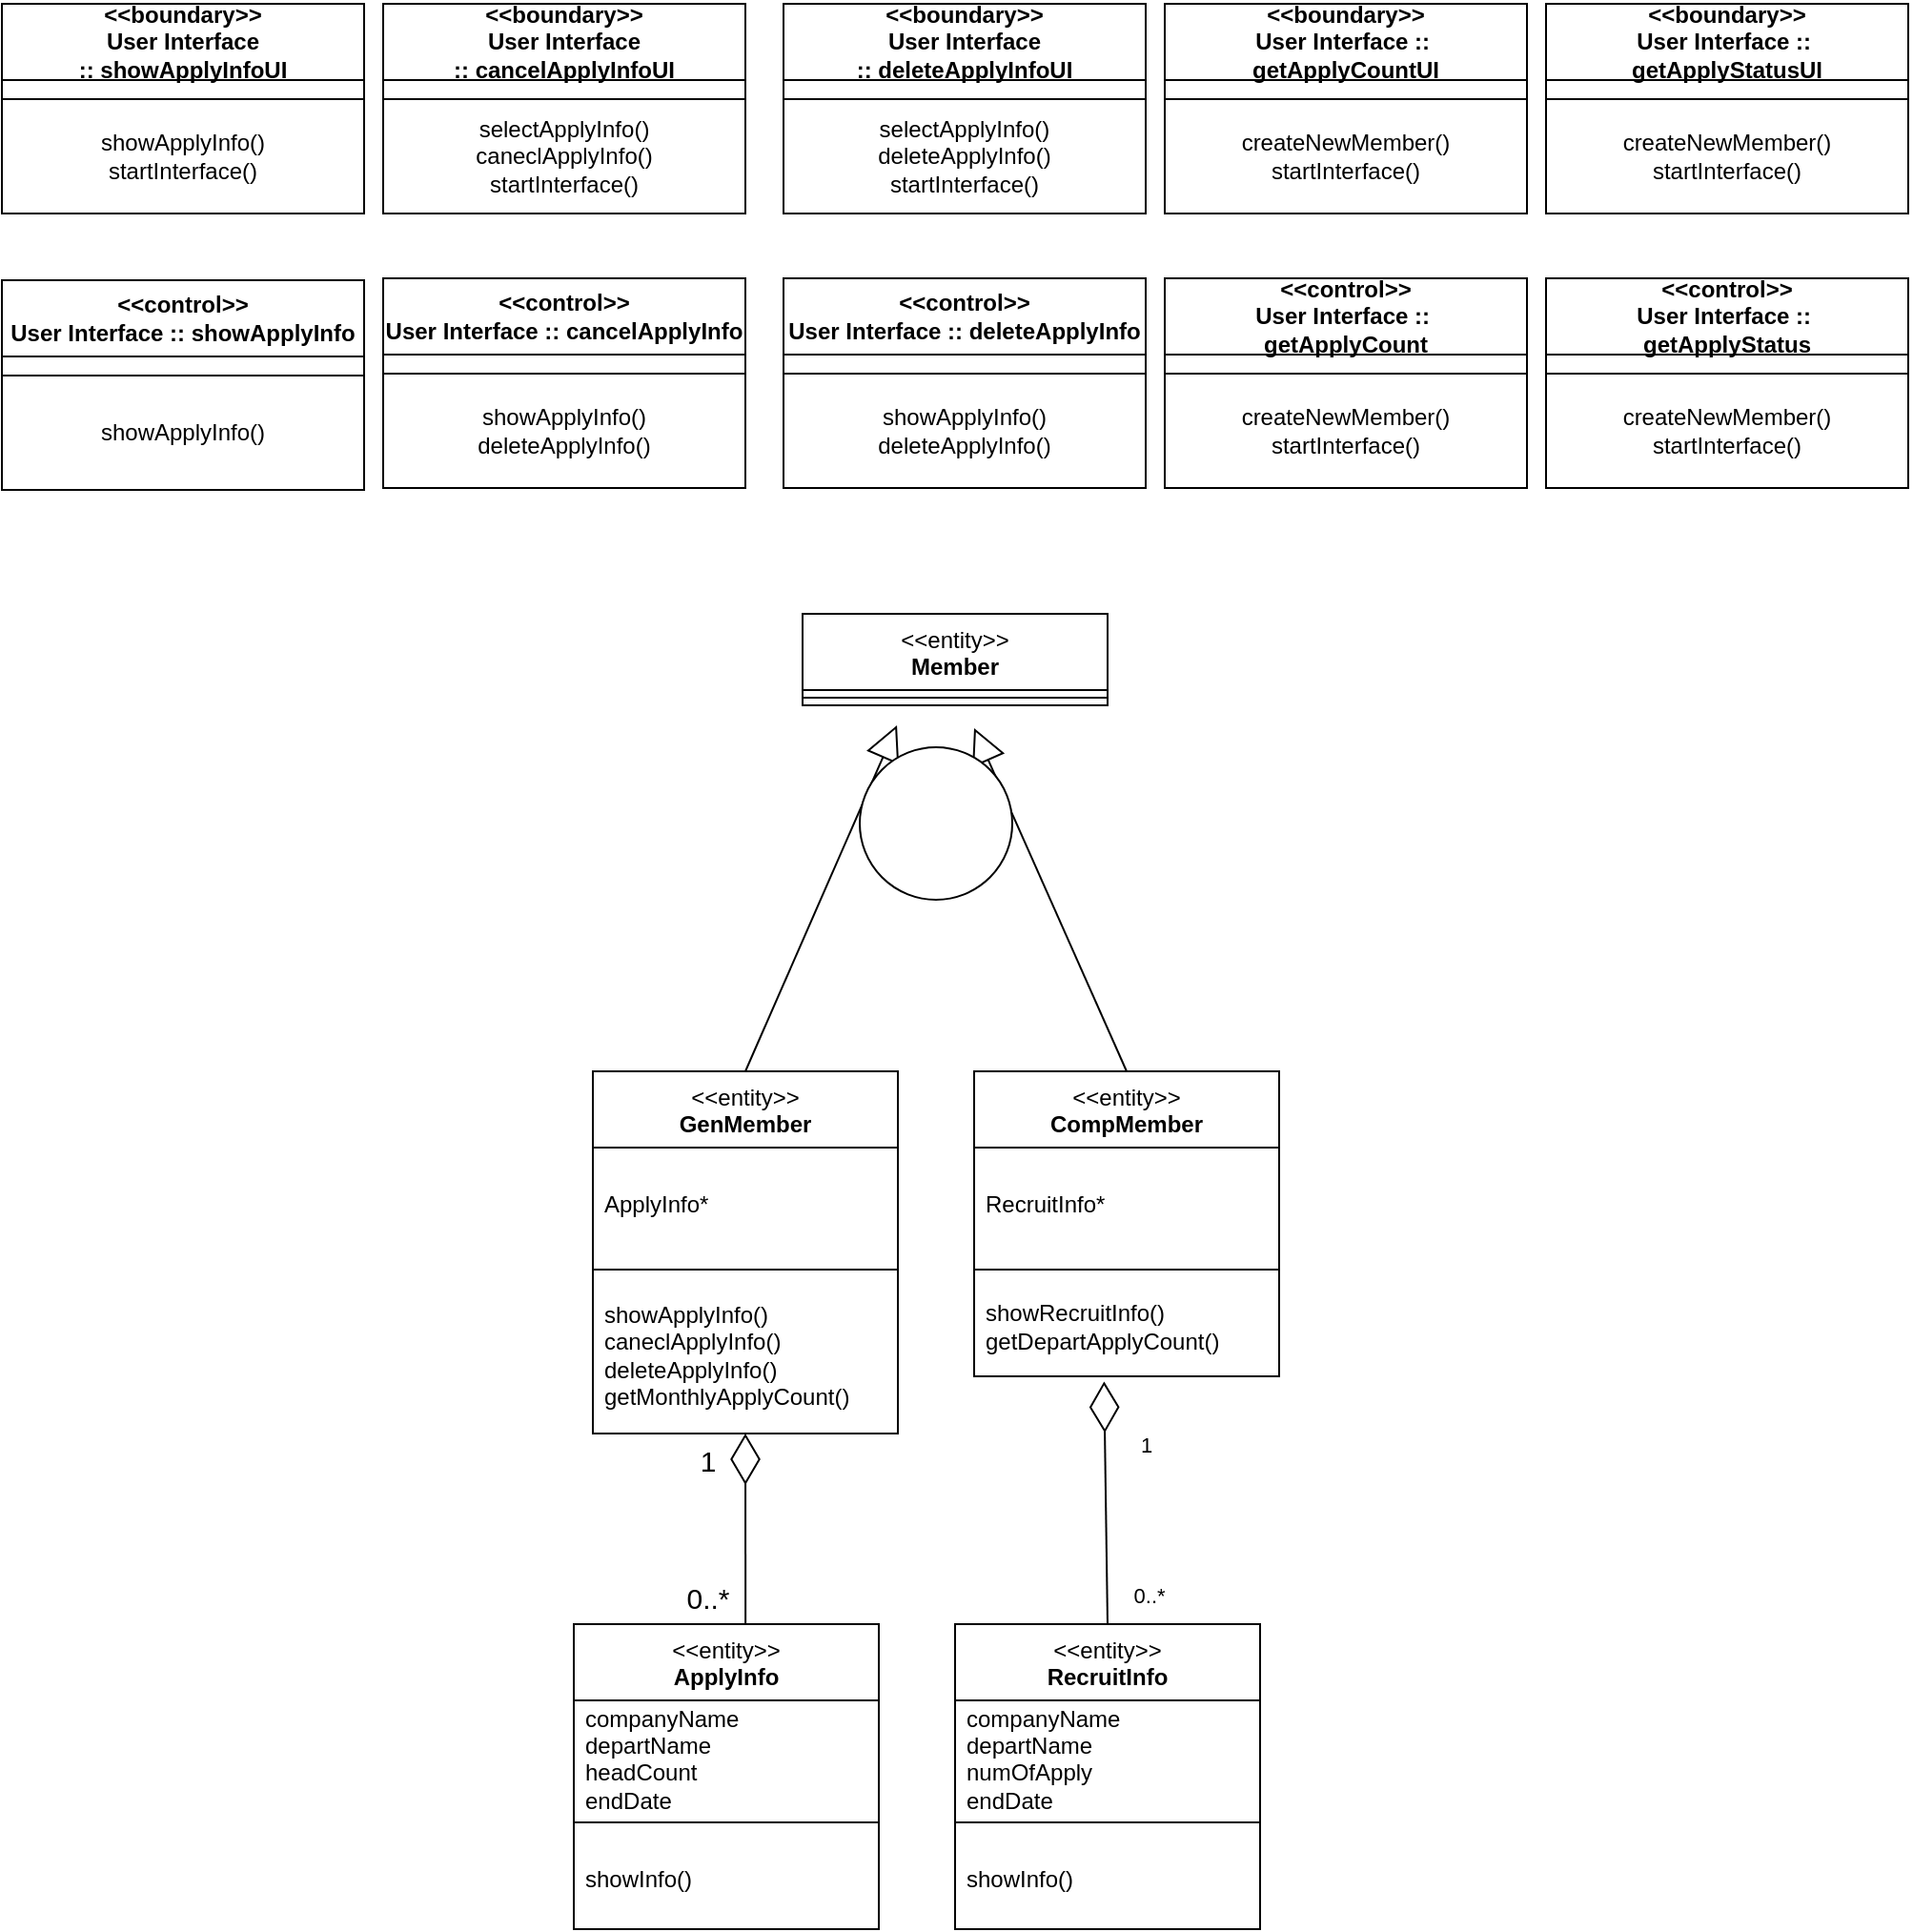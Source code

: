<mxfile version="21.2.9" type="github" pages="10">
  <diagram id="pO3MdKgrZuAGYdT4maOJ" name="class_diagram">
    <mxGraphModel dx="-33" dy="470" grid="1" gridSize="10" guides="1" tooltips="1" connect="1" arrows="1" fold="1" page="1" pageScale="1" pageWidth="827" pageHeight="1169" math="0" shadow="0">
      <root>
        <mxCell id="0" />
        <mxCell id="1" parent="0" />
        <mxCell id="WtkBcKNU89IFa_I_xYE9-1" value="&amp;lt;&amp;lt;boundary&amp;gt;&amp;gt;&lt;br&gt;User Interface ::&amp;nbsp;&lt;b style=&quot;border-color: var(--border-color);&quot;&gt;showApplyInfo&lt;/b&gt;UI" style="swimlane;fontStyle=1;align=center;verticalAlign=middle;childLayout=stackLayout;horizontal=1;startSize=40;horizontalStack=0;resizeParent=1;resizeParentMax=0;resizeLast=0;collapsible=0;marginBottom=0;html=1;whiteSpace=wrap;" parent="1" vertex="1">
          <mxGeometry x="1080" y="220" width="190" height="110" as="geometry" />
        </mxCell>
        <mxCell id="WtkBcKNU89IFa_I_xYE9-2" value="" style="endArrow=none;html=1;rounded=0;" parent="WtkBcKNU89IFa_I_xYE9-1" edge="1">
          <mxGeometry width="50" height="50" relative="1" as="geometry">
            <mxPoint y="50" as="sourcePoint" />
            <mxPoint x="190" y="50" as="targetPoint" />
          </mxGeometry>
        </mxCell>
        <mxCell id="WtkBcKNU89IFa_I_xYE9-3" value="&lt;h1&gt;&lt;br&gt;&lt;/h1&gt;" style="text;html=1;strokeColor=none;fillColor=none;spacing=5;spacingTop=-20;whiteSpace=wrap;overflow=hidden;rounded=0;" parent="WtkBcKNU89IFa_I_xYE9-1" vertex="1">
          <mxGeometry y="40" width="190" height="10" as="geometry" />
        </mxCell>
        <mxCell id="WtkBcKNU89IFa_I_xYE9-4" style="edgeStyle=orthogonalEdgeStyle;rounded=0;orthogonalLoop=1;jettySize=auto;html=1;exitX=0.5;exitY=1;exitDx=0;exitDy=0;" parent="WtkBcKNU89IFa_I_xYE9-1" source="WtkBcKNU89IFa_I_xYE9-3" target="WtkBcKNU89IFa_I_xYE9-3" edge="1">
          <mxGeometry relative="1" as="geometry" />
        </mxCell>
        <mxCell id="WtkBcKNU89IFa_I_xYE9-5" value="showApplyInfo()&lt;br&gt;startInterface()" style="text;html=1;strokeColor=none;fillColor=none;align=center;verticalAlign=middle;whiteSpace=wrap;rounded=0;" parent="WtkBcKNU89IFa_I_xYE9-1" vertex="1">
          <mxGeometry y="50" width="190" height="60" as="geometry" />
        </mxCell>
        <mxCell id="Mex1V11Ur9scai3FmJi1-1" value="&amp;lt;&amp;lt;boundary&amp;gt;&amp;gt;&lt;br&gt;User Interface ::&amp;nbsp;&lt;b style=&quot;border-color: var(--border-color);&quot;&gt;cancelApplyInfo&lt;/b&gt;UI" style="swimlane;fontStyle=1;align=center;verticalAlign=middle;childLayout=stackLayout;horizontal=1;startSize=40;horizontalStack=0;resizeParent=1;resizeParentMax=0;resizeLast=0;collapsible=0;marginBottom=0;html=1;whiteSpace=wrap;" parent="1" vertex="1">
          <mxGeometry x="1280" y="220" width="190" height="110" as="geometry" />
        </mxCell>
        <mxCell id="Mex1V11Ur9scai3FmJi1-2" value="" style="endArrow=none;html=1;rounded=0;" parent="Mex1V11Ur9scai3FmJi1-1" edge="1">
          <mxGeometry width="50" height="50" relative="1" as="geometry">
            <mxPoint y="50" as="sourcePoint" />
            <mxPoint x="190" y="50" as="targetPoint" />
          </mxGeometry>
        </mxCell>
        <mxCell id="Mex1V11Ur9scai3FmJi1-3" value="&lt;h1&gt;&lt;br&gt;&lt;/h1&gt;" style="text;html=1;strokeColor=none;fillColor=none;spacing=5;spacingTop=-20;whiteSpace=wrap;overflow=hidden;rounded=0;" parent="Mex1V11Ur9scai3FmJi1-1" vertex="1">
          <mxGeometry y="40" width="190" height="10" as="geometry" />
        </mxCell>
        <mxCell id="Mex1V11Ur9scai3FmJi1-4" style="edgeStyle=orthogonalEdgeStyle;rounded=0;orthogonalLoop=1;jettySize=auto;html=1;exitX=0.5;exitY=1;exitDx=0;exitDy=0;" parent="Mex1V11Ur9scai3FmJi1-1" source="Mex1V11Ur9scai3FmJi1-3" target="Mex1V11Ur9scai3FmJi1-3" edge="1">
          <mxGeometry relative="1" as="geometry" />
        </mxCell>
        <mxCell id="Mex1V11Ur9scai3FmJi1-5" value="selectApplyInfo()&lt;br&gt;caneclApplyInfo()&lt;br&gt;startInterface()" style="text;html=1;strokeColor=none;fillColor=none;align=center;verticalAlign=middle;whiteSpace=wrap;rounded=0;" parent="Mex1V11Ur9scai3FmJi1-1" vertex="1">
          <mxGeometry y="50" width="190" height="60" as="geometry" />
        </mxCell>
        <mxCell id="yf_7f9Sgfpxl0LVMcvd6-1" value="&amp;lt;&amp;lt;boundary&amp;gt;&amp;gt;&lt;br&gt;User Interface ::&amp;nbsp;&lt;b style=&quot;border-color: var(--border-color);&quot;&gt;deleteApplyInfo&lt;/b&gt;UI" style="swimlane;fontStyle=1;align=center;verticalAlign=middle;childLayout=stackLayout;horizontal=1;startSize=40;horizontalStack=0;resizeParent=1;resizeParentMax=0;resizeLast=0;collapsible=0;marginBottom=0;html=1;whiteSpace=wrap;" parent="1" vertex="1">
          <mxGeometry x="1490" y="220" width="190" height="110" as="geometry" />
        </mxCell>
        <mxCell id="yf_7f9Sgfpxl0LVMcvd6-2" value="" style="endArrow=none;html=1;rounded=0;" parent="yf_7f9Sgfpxl0LVMcvd6-1" edge="1">
          <mxGeometry width="50" height="50" relative="1" as="geometry">
            <mxPoint y="50" as="sourcePoint" />
            <mxPoint x="190" y="50" as="targetPoint" />
          </mxGeometry>
        </mxCell>
        <mxCell id="yf_7f9Sgfpxl0LVMcvd6-3" value="&lt;h1&gt;&lt;br&gt;&lt;/h1&gt;" style="text;html=1;strokeColor=none;fillColor=none;spacing=5;spacingTop=-20;whiteSpace=wrap;overflow=hidden;rounded=0;" parent="yf_7f9Sgfpxl0LVMcvd6-1" vertex="1">
          <mxGeometry y="40" width="190" height="10" as="geometry" />
        </mxCell>
        <mxCell id="yf_7f9Sgfpxl0LVMcvd6-4" style="edgeStyle=orthogonalEdgeStyle;rounded=0;orthogonalLoop=1;jettySize=auto;html=1;exitX=0.5;exitY=1;exitDx=0;exitDy=0;" parent="yf_7f9Sgfpxl0LVMcvd6-1" source="yf_7f9Sgfpxl0LVMcvd6-3" target="yf_7f9Sgfpxl0LVMcvd6-3" edge="1">
          <mxGeometry relative="1" as="geometry" />
        </mxCell>
        <mxCell id="yf_7f9Sgfpxl0LVMcvd6-5" value="selectApplyInfo()&lt;br style=&quot;border-color: var(--border-color);&quot;&gt;deleteApplyInfo()&lt;br style=&quot;border-color: var(--border-color);&quot;&gt;startInterface()" style="text;html=1;strokeColor=none;fillColor=none;align=center;verticalAlign=middle;whiteSpace=wrap;rounded=0;" parent="yf_7f9Sgfpxl0LVMcvd6-1" vertex="1">
          <mxGeometry y="50" width="190" height="60" as="geometry" />
        </mxCell>
        <mxCell id="yf_7f9Sgfpxl0LVMcvd6-6" value="&amp;lt;&amp;lt;boundary&amp;gt;&amp;gt;&lt;br&gt;User Interface ::&amp;nbsp;&lt;br&gt;&lt;b style=&quot;border-color: var(--border-color);&quot;&gt;getApplyCount&lt;/b&gt;UI" style="swimlane;fontStyle=1;align=center;verticalAlign=middle;childLayout=stackLayout;horizontal=1;startSize=40;horizontalStack=0;resizeParent=1;resizeParentMax=0;resizeLast=0;collapsible=0;marginBottom=0;html=1;whiteSpace=wrap;" parent="1" vertex="1">
          <mxGeometry x="1690" y="220" width="190" height="110" as="geometry" />
        </mxCell>
        <mxCell id="yf_7f9Sgfpxl0LVMcvd6-7" value="" style="endArrow=none;html=1;rounded=0;" parent="yf_7f9Sgfpxl0LVMcvd6-6" edge="1">
          <mxGeometry width="50" height="50" relative="1" as="geometry">
            <mxPoint y="50" as="sourcePoint" />
            <mxPoint x="190" y="50" as="targetPoint" />
          </mxGeometry>
        </mxCell>
        <mxCell id="yf_7f9Sgfpxl0LVMcvd6-8" value="&lt;h1&gt;&lt;br&gt;&lt;/h1&gt;" style="text;html=1;strokeColor=none;fillColor=none;spacing=5;spacingTop=-20;whiteSpace=wrap;overflow=hidden;rounded=0;" parent="yf_7f9Sgfpxl0LVMcvd6-6" vertex="1">
          <mxGeometry y="40" width="190" height="10" as="geometry" />
        </mxCell>
        <mxCell id="yf_7f9Sgfpxl0LVMcvd6-9" style="edgeStyle=orthogonalEdgeStyle;rounded=0;orthogonalLoop=1;jettySize=auto;html=1;exitX=0.5;exitY=1;exitDx=0;exitDy=0;" parent="yf_7f9Sgfpxl0LVMcvd6-6" source="yf_7f9Sgfpxl0LVMcvd6-8" target="yf_7f9Sgfpxl0LVMcvd6-8" edge="1">
          <mxGeometry relative="1" as="geometry" />
        </mxCell>
        <mxCell id="yf_7f9Sgfpxl0LVMcvd6-10" value="createNewMember()&lt;br&gt;startInterface()" style="text;html=1;strokeColor=none;fillColor=none;align=center;verticalAlign=middle;whiteSpace=wrap;rounded=0;" parent="yf_7f9Sgfpxl0LVMcvd6-6" vertex="1">
          <mxGeometry y="50" width="190" height="60" as="geometry" />
        </mxCell>
        <mxCell id="9Z2GTSBWnuTWCutttVg3-2" value="&amp;lt;&amp;lt;boundary&amp;gt;&amp;gt;&lt;br&gt;User Interface ::&amp;nbsp;&lt;br&gt;&lt;b style=&quot;border-color: var(--border-color);&quot;&gt;getApplyStatus&lt;/b&gt;UI" style="swimlane;fontStyle=1;align=center;verticalAlign=middle;childLayout=stackLayout;horizontal=1;startSize=40;horizontalStack=0;resizeParent=1;resizeParentMax=0;resizeLast=0;collapsible=0;marginBottom=0;html=1;whiteSpace=wrap;" parent="1" vertex="1">
          <mxGeometry x="1890" y="220" width="190" height="110" as="geometry" />
        </mxCell>
        <mxCell id="9Z2GTSBWnuTWCutttVg3-3" value="" style="endArrow=none;html=1;rounded=0;" parent="9Z2GTSBWnuTWCutttVg3-2" edge="1">
          <mxGeometry width="50" height="50" relative="1" as="geometry">
            <mxPoint y="50" as="sourcePoint" />
            <mxPoint x="190" y="50" as="targetPoint" />
          </mxGeometry>
        </mxCell>
        <mxCell id="9Z2GTSBWnuTWCutttVg3-4" value="&lt;h1&gt;&lt;br&gt;&lt;/h1&gt;" style="text;html=1;strokeColor=none;fillColor=none;spacing=5;spacingTop=-20;whiteSpace=wrap;overflow=hidden;rounded=0;" parent="9Z2GTSBWnuTWCutttVg3-2" vertex="1">
          <mxGeometry y="40" width="190" height="10" as="geometry" />
        </mxCell>
        <mxCell id="9Z2GTSBWnuTWCutttVg3-5" style="edgeStyle=orthogonalEdgeStyle;rounded=0;orthogonalLoop=1;jettySize=auto;html=1;exitX=0.5;exitY=1;exitDx=0;exitDy=0;" parent="9Z2GTSBWnuTWCutttVg3-2" source="9Z2GTSBWnuTWCutttVg3-4" target="9Z2GTSBWnuTWCutttVg3-4" edge="1">
          <mxGeometry relative="1" as="geometry" />
        </mxCell>
        <mxCell id="9Z2GTSBWnuTWCutttVg3-6" value="createNewMember()&lt;br&gt;startInterface()" style="text;html=1;strokeColor=none;fillColor=none;align=center;verticalAlign=middle;whiteSpace=wrap;rounded=0;" parent="9Z2GTSBWnuTWCutttVg3-2" vertex="1">
          <mxGeometry y="50" width="190" height="60" as="geometry" />
        </mxCell>
        <mxCell id="Y0QEt7UJyjL08IKQHozE-1" value="&amp;lt;&amp;lt;entity&amp;gt;&amp;gt;&lt;br&gt;&lt;b&gt;Member&lt;/b&gt;" style="swimlane;fontStyle=0;align=center;verticalAlign=top;childLayout=stackLayout;horizontal=1;startSize=40;horizontalStack=0;resizeParent=1;resizeParentMax=0;resizeLast=0;collapsible=0;marginBottom=0;html=1;whiteSpace=wrap;" parent="1" vertex="1">
          <mxGeometry x="1500" y="540" width="160" height="48" as="geometry" />
        </mxCell>
        <mxCell id="Y0QEt7UJyjL08IKQHozE-3" value="" style="line;strokeWidth=1;fillColor=none;align=left;verticalAlign=middle;spacingTop=-1;spacingLeft=3;spacingRight=3;rotatable=0;labelPosition=right;points=[];portConstraint=eastwest;" parent="Y0QEt7UJyjL08IKQHozE-1" vertex="1">
          <mxGeometry y="40" width="160" height="8" as="geometry" />
        </mxCell>
        <mxCell id="Y0QEt7UJyjL08IKQHozE-5" value="&amp;lt;&amp;lt;entity&amp;gt;&amp;gt;&lt;br&gt;&lt;b&gt;GenMember&lt;/b&gt;" style="swimlane;fontStyle=0;align=center;verticalAlign=top;childLayout=stackLayout;horizontal=1;startSize=40;horizontalStack=0;resizeParent=1;resizeParentMax=0;resizeLast=0;collapsible=0;marginBottom=0;html=1;whiteSpace=wrap;" parent="1" vertex="1">
          <mxGeometry x="1390" y="780" width="160" height="190" as="geometry" />
        </mxCell>
        <mxCell id="Y0QEt7UJyjL08IKQHozE-6" value="ApplyInfo*&lt;br&gt;" style="text;html=1;strokeColor=none;fillColor=none;align=left;verticalAlign=middle;spacingLeft=4;spacingRight=4;overflow=hidden;rotatable=0;points=[[0,0.5],[1,0.5]];portConstraint=eastwest;whiteSpace=wrap;" parent="Y0QEt7UJyjL08IKQHozE-5" vertex="1">
          <mxGeometry y="40" width="160" height="60" as="geometry" />
        </mxCell>
        <mxCell id="Y0QEt7UJyjL08IKQHozE-7" value="" style="line;strokeWidth=1;fillColor=none;align=left;verticalAlign=middle;spacingTop=-1;spacingLeft=3;spacingRight=3;rotatable=0;labelPosition=right;points=[];portConstraint=eastwest;" parent="Y0QEt7UJyjL08IKQHozE-5" vertex="1">
          <mxGeometry y="100" width="160" height="8" as="geometry" />
        </mxCell>
        <mxCell id="Y0QEt7UJyjL08IKQHozE-8" value="showApplyInfo()&lt;br&gt;caneclApplyInfo()&lt;br&gt;deleteApplyInfo()&lt;br&gt;getMonthlyApplyCount()" style="text;html=1;strokeColor=none;fillColor=none;align=left;verticalAlign=middle;spacingLeft=4;spacingRight=4;overflow=hidden;rotatable=0;points=[[0,0.5],[1,0.5]];portConstraint=eastwest;whiteSpace=wrap;" parent="Y0QEt7UJyjL08IKQHozE-5" vertex="1">
          <mxGeometry y="108" width="160" height="82" as="geometry" />
        </mxCell>
        <mxCell id="Y0QEt7UJyjL08IKQHozE-9" value="&amp;lt;&amp;lt;entity&amp;gt;&amp;gt;&lt;br&gt;&lt;b&gt;CompMember&lt;/b&gt;" style="swimlane;fontStyle=0;align=center;verticalAlign=top;childLayout=stackLayout;horizontal=1;startSize=40;horizontalStack=0;resizeParent=1;resizeParentMax=0;resizeLast=0;collapsible=0;marginBottom=0;html=1;whiteSpace=wrap;" parent="1" vertex="1">
          <mxGeometry x="1590" y="780" width="160" height="160" as="geometry" />
        </mxCell>
        <mxCell id="Y0QEt7UJyjL08IKQHozE-10" value="RecruitInfo*" style="text;html=1;strokeColor=none;fillColor=none;align=left;verticalAlign=middle;spacingLeft=4;spacingRight=4;overflow=hidden;rotatable=0;points=[[0,0.5],[1,0.5]];portConstraint=eastwest;whiteSpace=wrap;" parent="Y0QEt7UJyjL08IKQHozE-9" vertex="1">
          <mxGeometry y="40" width="160" height="60" as="geometry" />
        </mxCell>
        <mxCell id="Y0QEt7UJyjL08IKQHozE-11" value="" style="line;strokeWidth=1;fillColor=none;align=left;verticalAlign=middle;spacingTop=-1;spacingLeft=3;spacingRight=3;rotatable=0;labelPosition=right;points=[];portConstraint=eastwest;" parent="Y0QEt7UJyjL08IKQHozE-9" vertex="1">
          <mxGeometry y="100" width="160" height="8" as="geometry" />
        </mxCell>
        <mxCell id="Y0QEt7UJyjL08IKQHozE-12" value="showRecruitInfo()&lt;br&gt;getDepartApplyCount()" style="text;html=1;strokeColor=none;fillColor=none;align=left;verticalAlign=middle;spacingLeft=4;spacingRight=4;overflow=hidden;rotatable=0;points=[[0,0.5],[1,0.5]];portConstraint=eastwest;whiteSpace=wrap;" parent="Y0QEt7UJyjL08IKQHozE-9" vertex="1">
          <mxGeometry y="108" width="160" height="52" as="geometry" />
        </mxCell>
        <mxCell id="Y0QEt7UJyjL08IKQHozE-13" value="" style="endArrow=block;endSize=16;endFill=0;html=1;rounded=0;exitX=0.5;exitY=0;exitDx=0;exitDy=0;entryX=0.372;entryY=0.976;entryDx=0;entryDy=0;entryPerimeter=0;" parent="1" source="Y0QEt7UJyjL08IKQHozE-5" edge="1">
          <mxGeometry width="160" relative="1" as="geometry">
            <mxPoint x="1550" y="770" as="sourcePoint" />
            <mxPoint x="1549.52" y="598.512" as="targetPoint" />
          </mxGeometry>
        </mxCell>
        <mxCell id="Y0QEt7UJyjL08IKQHozE-14" value="" style="endArrow=block;endSize=16;endFill=0;html=1;rounded=0;exitX=0.5;exitY=0;exitDx=0;exitDy=0;entryX=0.625;entryY=1;entryDx=0;entryDy=0;entryPerimeter=0;" parent="1" source="Y0QEt7UJyjL08IKQHozE-9" edge="1">
          <mxGeometry width="160" relative="1" as="geometry">
            <mxPoint x="1690" y="640" as="sourcePoint" />
            <mxPoint x="1590" y="600" as="targetPoint" />
            <Array as="points" />
          </mxGeometry>
        </mxCell>
        <mxCell id="zgVNyb772J8b74xou4hm-1" value="&amp;lt;&amp;lt;entity&amp;gt;&amp;gt;&lt;br&gt;&lt;b&gt;RecruitInfo&lt;/b&gt;" style="swimlane;fontStyle=0;align=center;verticalAlign=top;childLayout=stackLayout;horizontal=1;startSize=40;horizontalStack=0;resizeParent=1;resizeParentMax=0;resizeLast=0;collapsible=0;marginBottom=0;html=1;whiteSpace=wrap;" parent="1" vertex="1">
          <mxGeometry x="1580" y="1070" width="160" height="160" as="geometry" />
        </mxCell>
        <mxCell id="zgVNyb772J8b74xou4hm-2" value="companyName&lt;br&gt;departName&lt;br&gt;numOfApply&lt;br&gt;endDate" style="text;html=1;strokeColor=none;fillColor=none;align=left;verticalAlign=middle;spacingLeft=4;spacingRight=4;overflow=hidden;rotatable=0;points=[[0,0.5],[1,0.5]];portConstraint=eastwest;whiteSpace=wrap;" parent="zgVNyb772J8b74xou4hm-1" vertex="1">
          <mxGeometry y="40" width="160" height="60" as="geometry" />
        </mxCell>
        <mxCell id="zgVNyb772J8b74xou4hm-3" value="" style="line;strokeWidth=1;fillColor=none;align=left;verticalAlign=middle;spacingTop=-1;spacingLeft=3;spacingRight=3;rotatable=0;labelPosition=right;points=[];portConstraint=eastwest;" parent="zgVNyb772J8b74xou4hm-1" vertex="1">
          <mxGeometry y="100" width="160" height="8" as="geometry" />
        </mxCell>
        <mxCell id="zgVNyb772J8b74xou4hm-4" value="showInfo()" style="text;html=1;strokeColor=none;fillColor=none;align=left;verticalAlign=middle;spacingLeft=4;spacingRight=4;overflow=hidden;rotatable=0;points=[[0,0.5],[1,0.5]];portConstraint=eastwest;whiteSpace=wrap;" parent="zgVNyb772J8b74xou4hm-1" vertex="1">
          <mxGeometry y="108" width="160" height="52" as="geometry" />
        </mxCell>
        <mxCell id="Z35v7WAChhQf6CAPm1-N-5" value="&amp;lt;&amp;lt;entity&amp;gt;&amp;gt;&lt;br&gt;&lt;b&gt;ApplyInfo&lt;/b&gt;" style="swimlane;fontStyle=0;align=center;verticalAlign=top;childLayout=stackLayout;horizontal=1;startSize=40;horizontalStack=0;resizeParent=1;resizeParentMax=0;resizeLast=0;collapsible=0;marginBottom=0;html=1;whiteSpace=wrap;" parent="1" vertex="1">
          <mxGeometry x="1380" y="1070" width="160" height="160" as="geometry" />
        </mxCell>
        <mxCell id="Z35v7WAChhQf6CAPm1-N-6" value="companyName&lt;br&gt;departName&lt;br&gt;headCount&lt;br&gt;endDate" style="text;html=1;strokeColor=none;fillColor=none;align=left;verticalAlign=middle;spacingLeft=4;spacingRight=4;overflow=hidden;rotatable=0;points=[[0,0.5],[1,0.5]];portConstraint=eastwest;whiteSpace=wrap;" parent="Z35v7WAChhQf6CAPm1-N-5" vertex="1">
          <mxGeometry y="40" width="160" height="60" as="geometry" />
        </mxCell>
        <mxCell id="Z35v7WAChhQf6CAPm1-N-7" value="" style="line;strokeWidth=1;fillColor=none;align=left;verticalAlign=middle;spacingTop=-1;spacingLeft=3;spacingRight=3;rotatable=0;labelPosition=right;points=[];portConstraint=eastwest;" parent="Z35v7WAChhQf6CAPm1-N-5" vertex="1">
          <mxGeometry y="100" width="160" height="8" as="geometry" />
        </mxCell>
        <mxCell id="Z35v7WAChhQf6CAPm1-N-8" value="showInfo()" style="text;html=1;strokeColor=none;fillColor=none;align=left;verticalAlign=middle;spacingLeft=4;spacingRight=4;overflow=hidden;rotatable=0;points=[[0,0.5],[1,0.5]];portConstraint=eastwest;whiteSpace=wrap;" parent="Z35v7WAChhQf6CAPm1-N-5" vertex="1">
          <mxGeometry y="108" width="160" height="52" as="geometry" />
        </mxCell>
        <mxCell id="6_NXuu7yeNAMnzyCHxg2-11" value="&amp;lt;&amp;lt;control&amp;gt;&amp;gt;&lt;br&gt;User Interface ::&amp;nbsp;&lt;b style=&quot;border-color: var(--border-color);&quot;&gt;cancelApplyInfo&lt;/b&gt;" style="swimlane;fontStyle=1;align=center;verticalAlign=middle;childLayout=stackLayout;horizontal=1;startSize=40;horizontalStack=0;resizeParent=1;resizeParentMax=0;resizeLast=0;collapsible=0;marginBottom=0;html=1;whiteSpace=wrap;" parent="1" vertex="1">
          <mxGeometry x="1280" y="364" width="190" height="110" as="geometry" />
        </mxCell>
        <mxCell id="6_NXuu7yeNAMnzyCHxg2-12" value="" style="endArrow=none;html=1;rounded=0;" parent="6_NXuu7yeNAMnzyCHxg2-11" edge="1">
          <mxGeometry width="50" height="50" relative="1" as="geometry">
            <mxPoint y="50" as="sourcePoint" />
            <mxPoint x="190" y="50" as="targetPoint" />
          </mxGeometry>
        </mxCell>
        <mxCell id="6_NXuu7yeNAMnzyCHxg2-13" value="&lt;h1&gt;&lt;br&gt;&lt;/h1&gt;" style="text;html=1;strokeColor=none;fillColor=none;spacing=5;spacingTop=-20;whiteSpace=wrap;overflow=hidden;rounded=0;" parent="6_NXuu7yeNAMnzyCHxg2-11" vertex="1">
          <mxGeometry y="40" width="190" height="10" as="geometry" />
        </mxCell>
        <mxCell id="6_NXuu7yeNAMnzyCHxg2-14" style="edgeStyle=orthogonalEdgeStyle;rounded=0;orthogonalLoop=1;jettySize=auto;html=1;exitX=0.5;exitY=1;exitDx=0;exitDy=0;" parent="6_NXuu7yeNAMnzyCHxg2-11" source="6_NXuu7yeNAMnzyCHxg2-13" target="6_NXuu7yeNAMnzyCHxg2-13" edge="1">
          <mxGeometry relative="1" as="geometry" />
        </mxCell>
        <mxCell id="6_NXuu7yeNAMnzyCHxg2-15" value="showApplyInfo()&lt;br&gt;deleteApplyInfo()" style="text;html=1;strokeColor=none;fillColor=none;align=center;verticalAlign=middle;whiteSpace=wrap;rounded=0;" parent="6_NXuu7yeNAMnzyCHxg2-11" vertex="1">
          <mxGeometry y="50" width="190" height="60" as="geometry" />
        </mxCell>
        <mxCell id="6_NXuu7yeNAMnzyCHxg2-16" value="&amp;lt;&amp;lt;control&amp;gt;&amp;gt;&lt;br&gt;User Interface ::&amp;nbsp;&lt;b style=&quot;border-color: var(--border-color);&quot;&gt;deleteApplyInfo&lt;/b&gt;" style="swimlane;fontStyle=1;align=center;verticalAlign=middle;childLayout=stackLayout;horizontal=1;startSize=40;horizontalStack=0;resizeParent=1;resizeParentMax=0;resizeLast=0;collapsible=0;marginBottom=0;html=1;whiteSpace=wrap;" parent="1" vertex="1">
          <mxGeometry x="1490" y="364" width="190" height="110" as="geometry" />
        </mxCell>
        <mxCell id="6_NXuu7yeNAMnzyCHxg2-17" value="" style="endArrow=none;html=1;rounded=0;" parent="6_NXuu7yeNAMnzyCHxg2-16" edge="1">
          <mxGeometry width="50" height="50" relative="1" as="geometry">
            <mxPoint y="50" as="sourcePoint" />
            <mxPoint x="190" y="50" as="targetPoint" />
          </mxGeometry>
        </mxCell>
        <mxCell id="6_NXuu7yeNAMnzyCHxg2-18" value="&lt;h1&gt;&lt;br&gt;&lt;/h1&gt;" style="text;html=1;strokeColor=none;fillColor=none;spacing=5;spacingTop=-20;whiteSpace=wrap;overflow=hidden;rounded=0;" parent="6_NXuu7yeNAMnzyCHxg2-16" vertex="1">
          <mxGeometry y="40" width="190" height="10" as="geometry" />
        </mxCell>
        <mxCell id="6_NXuu7yeNAMnzyCHxg2-19" style="edgeStyle=orthogonalEdgeStyle;rounded=0;orthogonalLoop=1;jettySize=auto;html=1;exitX=0.5;exitY=1;exitDx=0;exitDy=0;" parent="6_NXuu7yeNAMnzyCHxg2-16" source="6_NXuu7yeNAMnzyCHxg2-18" target="6_NXuu7yeNAMnzyCHxg2-18" edge="1">
          <mxGeometry relative="1" as="geometry" />
        </mxCell>
        <mxCell id="6_NXuu7yeNAMnzyCHxg2-20" value="showApplyInfo()&lt;br style=&quot;border-color: var(--border-color);&quot;&gt;deleteApplyInfo()" style="text;html=1;strokeColor=none;fillColor=none;align=center;verticalAlign=middle;whiteSpace=wrap;rounded=0;" parent="6_NXuu7yeNAMnzyCHxg2-16" vertex="1">
          <mxGeometry y="50" width="190" height="60" as="geometry" />
        </mxCell>
        <mxCell id="6_NXuu7yeNAMnzyCHxg2-21" value="&amp;lt;&amp;lt;control&amp;gt;&amp;gt;&lt;br&gt;User Interface ::&amp;nbsp;&lt;br&gt;&lt;b style=&quot;border-color: var(--border-color);&quot;&gt;getApplyCount&lt;/b&gt;" style="swimlane;fontStyle=1;align=center;verticalAlign=middle;childLayout=stackLayout;horizontal=1;startSize=40;horizontalStack=0;resizeParent=1;resizeParentMax=0;resizeLast=0;collapsible=0;marginBottom=0;html=1;whiteSpace=wrap;" parent="1" vertex="1">
          <mxGeometry x="1690" y="364" width="190" height="110" as="geometry" />
        </mxCell>
        <mxCell id="6_NXuu7yeNAMnzyCHxg2-22" value="" style="endArrow=none;html=1;rounded=0;" parent="6_NXuu7yeNAMnzyCHxg2-21" edge="1">
          <mxGeometry width="50" height="50" relative="1" as="geometry">
            <mxPoint y="50" as="sourcePoint" />
            <mxPoint x="190" y="50" as="targetPoint" />
          </mxGeometry>
        </mxCell>
        <mxCell id="6_NXuu7yeNAMnzyCHxg2-23" value="&lt;h1&gt;&lt;br&gt;&lt;/h1&gt;" style="text;html=1;strokeColor=none;fillColor=none;spacing=5;spacingTop=-20;whiteSpace=wrap;overflow=hidden;rounded=0;" parent="6_NXuu7yeNAMnzyCHxg2-21" vertex="1">
          <mxGeometry y="40" width="190" height="10" as="geometry" />
        </mxCell>
        <mxCell id="6_NXuu7yeNAMnzyCHxg2-24" style="edgeStyle=orthogonalEdgeStyle;rounded=0;orthogonalLoop=1;jettySize=auto;html=1;exitX=0.5;exitY=1;exitDx=0;exitDy=0;" parent="6_NXuu7yeNAMnzyCHxg2-21" source="6_NXuu7yeNAMnzyCHxg2-23" target="6_NXuu7yeNAMnzyCHxg2-23" edge="1">
          <mxGeometry relative="1" as="geometry" />
        </mxCell>
        <mxCell id="6_NXuu7yeNAMnzyCHxg2-25" value="createNewMember()&lt;br&gt;startInterface()" style="text;html=1;strokeColor=none;fillColor=none;align=center;verticalAlign=middle;whiteSpace=wrap;rounded=0;" parent="6_NXuu7yeNAMnzyCHxg2-21" vertex="1">
          <mxGeometry y="50" width="190" height="60" as="geometry" />
        </mxCell>
        <mxCell id="6_NXuu7yeNAMnzyCHxg2-26" value="&amp;lt;&amp;lt;control&amp;gt;&amp;gt;&lt;br&gt;User Interface ::&amp;nbsp;&lt;br&gt;&lt;b style=&quot;border-color: var(--border-color);&quot;&gt;getApplyStatus&lt;/b&gt;" style="swimlane;fontStyle=1;align=center;verticalAlign=middle;childLayout=stackLayout;horizontal=1;startSize=40;horizontalStack=0;resizeParent=1;resizeParentMax=0;resizeLast=0;collapsible=0;marginBottom=0;html=1;whiteSpace=wrap;" parent="1" vertex="1">
          <mxGeometry x="1890" y="364" width="190" height="110" as="geometry" />
        </mxCell>
        <mxCell id="6_NXuu7yeNAMnzyCHxg2-27" value="" style="endArrow=none;html=1;rounded=0;" parent="6_NXuu7yeNAMnzyCHxg2-26" edge="1">
          <mxGeometry width="50" height="50" relative="1" as="geometry">
            <mxPoint y="50" as="sourcePoint" />
            <mxPoint x="190" y="50" as="targetPoint" />
          </mxGeometry>
        </mxCell>
        <mxCell id="6_NXuu7yeNAMnzyCHxg2-28" value="&lt;h1&gt;&lt;br&gt;&lt;/h1&gt;" style="text;html=1;strokeColor=none;fillColor=none;spacing=5;spacingTop=-20;whiteSpace=wrap;overflow=hidden;rounded=0;" parent="6_NXuu7yeNAMnzyCHxg2-26" vertex="1">
          <mxGeometry y="40" width="190" height="10" as="geometry" />
        </mxCell>
        <mxCell id="6_NXuu7yeNAMnzyCHxg2-29" style="edgeStyle=orthogonalEdgeStyle;rounded=0;orthogonalLoop=1;jettySize=auto;html=1;exitX=0.5;exitY=1;exitDx=0;exitDy=0;" parent="6_NXuu7yeNAMnzyCHxg2-26" source="6_NXuu7yeNAMnzyCHxg2-28" target="6_NXuu7yeNAMnzyCHxg2-28" edge="1">
          <mxGeometry relative="1" as="geometry" />
        </mxCell>
        <mxCell id="6_NXuu7yeNAMnzyCHxg2-30" value="createNewMember()&lt;br&gt;startInterface()" style="text;html=1;strokeColor=none;fillColor=none;align=center;verticalAlign=middle;whiteSpace=wrap;rounded=0;" parent="6_NXuu7yeNAMnzyCHxg2-26" vertex="1">
          <mxGeometry y="50" width="190" height="60" as="geometry" />
        </mxCell>
        <mxCell id="6_NXuu7yeNAMnzyCHxg2-31" value="&amp;lt;&amp;lt;control&amp;gt;&amp;gt;&lt;br&gt;User Interface ::&amp;nbsp;&lt;b style=&quot;border-color: var(--border-color);&quot;&gt;showApplyInfo&lt;/b&gt;" style="swimlane;fontStyle=1;align=center;verticalAlign=middle;childLayout=stackLayout;horizontal=1;startSize=40;horizontalStack=0;resizeParent=1;resizeParentMax=0;resizeLast=0;collapsible=0;marginBottom=0;html=1;whiteSpace=wrap;" parent="1" vertex="1">
          <mxGeometry x="1080" y="365" width="190" height="110" as="geometry" />
        </mxCell>
        <mxCell id="6_NXuu7yeNAMnzyCHxg2-32" value="" style="endArrow=none;html=1;rounded=0;" parent="6_NXuu7yeNAMnzyCHxg2-31" edge="1">
          <mxGeometry width="50" height="50" relative="1" as="geometry">
            <mxPoint y="50" as="sourcePoint" />
            <mxPoint x="190" y="50" as="targetPoint" />
          </mxGeometry>
        </mxCell>
        <mxCell id="6_NXuu7yeNAMnzyCHxg2-33" value="&lt;h1&gt;&lt;br&gt;&lt;/h1&gt;" style="text;html=1;strokeColor=none;fillColor=none;spacing=5;spacingTop=-20;whiteSpace=wrap;overflow=hidden;rounded=0;" parent="6_NXuu7yeNAMnzyCHxg2-31" vertex="1">
          <mxGeometry y="40" width="190" height="10" as="geometry" />
        </mxCell>
        <mxCell id="6_NXuu7yeNAMnzyCHxg2-34" style="edgeStyle=orthogonalEdgeStyle;rounded=0;orthogonalLoop=1;jettySize=auto;html=1;exitX=0.5;exitY=1;exitDx=0;exitDy=0;" parent="6_NXuu7yeNAMnzyCHxg2-31" source="6_NXuu7yeNAMnzyCHxg2-33" target="6_NXuu7yeNAMnzyCHxg2-33" edge="1">
          <mxGeometry relative="1" as="geometry" />
        </mxCell>
        <mxCell id="6_NXuu7yeNAMnzyCHxg2-35" value="showApplyInfo()" style="text;html=1;strokeColor=none;fillColor=none;align=center;verticalAlign=middle;whiteSpace=wrap;rounded=0;" parent="6_NXuu7yeNAMnzyCHxg2-31" vertex="1">
          <mxGeometry y="50" width="190" height="60" as="geometry" />
        </mxCell>
        <mxCell id="6_NXuu7yeNAMnzyCHxg2-39" value="1&lt;br&gt;&lt;br&gt;&lt;br&gt;&lt;br&gt;&lt;br&gt;&amp;nbsp;&lt;br&gt;&amp;nbsp;0..*" style="endArrow=diamondThin;endFill=0;endSize=24;html=1;rounded=0;entryX=0.426;entryY=1.052;entryDx=0;entryDy=0;entryPerimeter=0;exitX=0.5;exitY=0;exitDx=0;exitDy=0;" parent="1" source="zgVNyb772J8b74xou4hm-1" target="Y0QEt7UJyjL08IKQHozE-12" edge="1">
          <mxGeometry x="-0.153" y="-21" width="160" relative="1" as="geometry">
            <mxPoint x="1870" y="801" as="sourcePoint" />
            <mxPoint x="1630" y="1160" as="targetPoint" />
            <mxPoint as="offset" />
          </mxGeometry>
        </mxCell>
        <mxCell id="6_NXuu7yeNAMnzyCHxg2-40" value="&lt;span style=&quot;font-size: 15px;&quot;&gt;1&lt;br&gt;&lt;br&gt;&lt;br&gt;&lt;br&gt;0..*&lt;br&gt;&lt;/span&gt;" style="endArrow=diamondThin;endFill=0;endSize=24;html=1;rounded=0;entryX=0.5;entryY=1;entryDx=0;entryDy=0;entryPerimeter=0;exitX=0.563;exitY=0;exitDx=0;exitDy=0;exitPerimeter=0;" parent="1" source="Z35v7WAChhQf6CAPm1-N-5" target="Y0QEt7UJyjL08IKQHozE-8" edge="1">
          <mxGeometry x="0.0" y="20" width="160" relative="1" as="geometry">
            <mxPoint x="1460" y="1070" as="sourcePoint" />
            <mxPoint x="1390" y="807.63" as="targetPoint" />
            <mxPoint as="offset" />
          </mxGeometry>
        </mxCell>
        <mxCell id="0u_lHNaBbC3mg5ev8nrS-1" value="" style="ellipse;whiteSpace=wrap;html=1;" parent="1" vertex="1">
          <mxGeometry x="1530" y="610" width="80" height="80" as="geometry" />
        </mxCell>
      </root>
    </mxGraphModel>
  </diagram>
  <diagram id="C5RBs43oDa-KdzZeNtuy" name="communication_diagram">
    <mxGraphModel dx="993" dy="588" grid="1" gridSize="10" guides="1" tooltips="1" connect="1" arrows="0" fold="1" page="1" pageScale="1" pageWidth="827" pageHeight="1169" math="0" shadow="0">
      <root>
        <mxCell id="WIyWlLk6GJQsqaUBKTNV-0" />
        <mxCell id="WIyWlLk6GJQsqaUBKTNV-1" parent="WIyWlLk6GJQsqaUBKTNV-0" />
        <mxCell id="v9MNAWKx4OD48_1WIx0f-0" value="&lt;b&gt;sd&amp;nbsp; showApplyInfo&lt;/b&gt;" style="shape=umlFrame;whiteSpace=wrap;html=1;pointerEvents=0;recursiveResize=0;container=1;collapsible=0;width=160;" parent="WIyWlLk6GJQsqaUBKTNV-1" vertex="1">
          <mxGeometry x="80" y="50" width="810" height="320" as="geometry" />
        </mxCell>
        <mxCell id="v9MNAWKx4OD48_1WIx0f-1" value="GenMember" style="shape=umlActor;verticalLabelPosition=bottom;verticalAlign=top;html=1;outlineConnect=0;" parent="v9MNAWKx4OD48_1WIx0f-0" vertex="1">
          <mxGeometry x="20" y="96.25" width="26" height="42.5" as="geometry" />
        </mxCell>
        <mxCell id="v9MNAWKx4OD48_1WIx0f-2" value=":&lt;b style=&quot;border-color: var(--border-color);&quot;&gt;showApplyInfo&lt;/b&gt;UI" style="fontStyle=1;whiteSpace=wrap;html=1;" parent="v9MNAWKx4OD48_1WIx0f-0" vertex="1">
          <mxGeometry x="113" y="102.5" width="140" height="30" as="geometry" />
        </mxCell>
        <mxCell id="v9MNAWKx4OD48_1WIx0f-3" value=":GenMember" style="fontStyle=1;whiteSpace=wrap;html=1;" parent="v9MNAWKx4OD48_1WIx0f-0" vertex="1">
          <mxGeometry x="643" y="102.5" width="140" height="30" as="geometry" />
        </mxCell>
        <mxCell id="v9MNAWKx4OD48_1WIx0f-4" value=":&lt;b style=&quot;border-color: var(--border-color);&quot;&gt;showApplyInfo&lt;/b&gt;" style="fontStyle=1;whiteSpace=wrap;html=1;" parent="v9MNAWKx4OD48_1WIx0f-0" vertex="1">
          <mxGeometry x="363" y="102.5" width="140" height="30" as="geometry" />
        </mxCell>
        <mxCell id="v9MNAWKx4OD48_1WIx0f-5" value="" style="endArrow=none;startArrow=none;endFill=0;startFill=0;endSize=8;html=1;verticalAlign=bottom;labelBackgroundColor=none;strokeWidth=3;rounded=0;" parent="v9MNAWKx4OD48_1WIx0f-0" edge="1">
          <mxGeometry width="160" relative="1" as="geometry">
            <mxPoint x="53" y="117" as="sourcePoint" />
            <mxPoint x="113" y="117" as="targetPoint" />
          </mxGeometry>
        </mxCell>
        <mxCell id="v9MNAWKx4OD48_1WIx0f-6" value="" style="endArrow=none;startArrow=none;endFill=0;startFill=0;endSize=8;html=1;verticalAlign=bottom;labelBackgroundColor=none;strokeWidth=3;rounded=0;entryX=0;entryY=0.5;entryDx=0;entryDy=0;" parent="v9MNAWKx4OD48_1WIx0f-0" target="v9MNAWKx4OD48_1WIx0f-4" edge="1">
          <mxGeometry width="160" relative="1" as="geometry">
            <mxPoint x="253" y="117" as="sourcePoint" />
            <mxPoint x="360" y="117" as="targetPoint" />
          </mxGeometry>
        </mxCell>
        <mxCell id="v9MNAWKx4OD48_1WIx0f-7" value="" style="endArrow=none;startArrow=none;endFill=0;startFill=0;endSize=8;html=1;verticalAlign=bottom;labelBackgroundColor=none;strokeWidth=3;rounded=0;entryX=0;entryY=0.5;entryDx=0;entryDy=0;" parent="v9MNAWKx4OD48_1WIx0f-0" target="v9MNAWKx4OD48_1WIx0f-3" edge="1">
          <mxGeometry width="160" relative="1" as="geometry">
            <mxPoint x="503" y="117" as="sourcePoint" />
            <mxPoint x="610" y="120" as="targetPoint" />
          </mxGeometry>
        </mxCell>
        <mxCell id="v9MNAWKx4OD48_1WIx0f-8" value="" style="html=1;verticalAlign=bottom;labelBackgroundColor=none;endArrow=block;endFill=1;rounded=0;" parent="v9MNAWKx4OD48_1WIx0f-0" edge="1">
          <mxGeometry width="160" relative="1" as="geometry">
            <mxPoint x="60" y="92" as="sourcePoint" />
            <mxPoint x="104" y="92" as="targetPoint" />
          </mxGeometry>
        </mxCell>
        <mxCell id="v9MNAWKx4OD48_1WIx0f-9" value="" style="html=1;verticalAlign=bottom;labelBackgroundColor=none;endArrow=block;endFill=1;rounded=0;" parent="v9MNAWKx4OD48_1WIx0f-0" edge="1">
          <mxGeometry width="160" relative="1" as="geometry">
            <mxPoint x="260" y="93" as="sourcePoint" />
            <mxPoint x="357" y="93" as="targetPoint" />
          </mxGeometry>
        </mxCell>
        <mxCell id="v9MNAWKx4OD48_1WIx0f-10" value="" style="html=1;verticalAlign=bottom;labelBackgroundColor=none;endArrow=block;endFill=1;rounded=0;" parent="v9MNAWKx4OD48_1WIx0f-0" edge="1">
          <mxGeometry width="160" relative="1" as="geometry">
            <mxPoint x="529" y="93" as="sourcePoint" />
            <mxPoint x="626" y="93" as="targetPoint" />
          </mxGeometry>
        </mxCell>
        <mxCell id="v9MNAWKx4OD48_1WIx0f-11" value="" style="html=1;verticalAlign=bottom;labelBackgroundColor=none;endArrow=block;endFill=1;rounded=0;" parent="v9MNAWKx4OD48_1WIx0f-0" edge="1">
          <mxGeometry width="160" relative="1" as="geometry">
            <mxPoint x="359" y="147.5" as="sourcePoint" />
            <mxPoint x="259" y="147.5" as="targetPoint" />
          </mxGeometry>
        </mxCell>
        <mxCell id="v9MNAWKx4OD48_1WIx0f-12" value="1 : startInterface()" style="text;html=1;strokeColor=none;fillColor=none;align=center;verticalAlign=middle;whiteSpace=wrap;rounded=0;" parent="v9MNAWKx4OD48_1WIx0f-0" vertex="1">
          <mxGeometry x="240" y="147.5" width="150" height="30" as="geometry" />
        </mxCell>
        <mxCell id="v9MNAWKx4OD48_1WIx0f-13" value="2. showApplyInfo()" style="text;html=1;strokeColor=none;fillColor=none;align=center;verticalAlign=middle;whiteSpace=wrap;rounded=0;" parent="v9MNAWKx4OD48_1WIx0f-0" vertex="1">
          <mxGeometry x="11" y="61.5" width="150" height="30" as="geometry" />
        </mxCell>
        <mxCell id="v9MNAWKx4OD48_1WIx0f-14" value="2.1 : showApplyInfo()" style="text;html=1;strokeColor=none;fillColor=none;align=center;verticalAlign=middle;whiteSpace=wrap;rounded=0;" parent="v9MNAWKx4OD48_1WIx0f-0" vertex="1">
          <mxGeometry x="232" y="62.5" width="150" height="30" as="geometry" />
        </mxCell>
        <mxCell id="v9MNAWKx4OD48_1WIx0f-15" value="2.1.1 : *[For all ApplyInfos]:&lt;br&gt;&amp;nbsp; showApplyInfo()" style="text;html=1;strokeColor=none;fillColor=none;align=center;verticalAlign=middle;whiteSpace=wrap;rounded=0;" parent="v9MNAWKx4OD48_1WIx0f-0" vertex="1">
          <mxGeometry x="503" y="50" width="213" height="30" as="geometry" />
        </mxCell>
        <mxCell id="8-KSaYpjSv80zVt3J8YJ-5" value=":ApplyInfo" style="fontStyle=1;whiteSpace=wrap;html=1;" parent="v9MNAWKx4OD48_1WIx0f-0" vertex="1">
          <mxGeometry x="470" y="250" width="140" height="30" as="geometry" />
        </mxCell>
        <mxCell id="8-KSaYpjSv80zVt3J8YJ-6" value="" style="endArrow=none;startArrow=none;endFill=0;startFill=0;endSize=8;html=1;verticalAlign=bottom;labelBackgroundColor=none;strokeWidth=3;rounded=0;entryX=0.556;entryY=0.989;entryDx=0;entryDy=0;exitX=1;exitY=0.5;exitDx=0;exitDy=0;entryPerimeter=0;" parent="v9MNAWKx4OD48_1WIx0f-0" source="8-KSaYpjSv80zVt3J8YJ-5" target="v9MNAWKx4OD48_1WIx0f-3" edge="1">
          <mxGeometry width="160" relative="1" as="geometry">
            <mxPoint x="513" y="127" as="sourcePoint" />
            <mxPoint x="653" y="128" as="targetPoint" />
          </mxGeometry>
        </mxCell>
        <mxCell id="8-KSaYpjSv80zVt3J8YJ-7" value="2.1.2 :&amp;nbsp; showInfo()" style="text;html=1;strokeColor=none;fillColor=none;align=center;verticalAlign=middle;whiteSpace=wrap;rounded=0;" parent="v9MNAWKx4OD48_1WIx0f-0" vertex="1">
          <mxGeometry x="470" y="180" width="213" height="30" as="geometry" />
        </mxCell>
        <mxCell id="8-KSaYpjSv80zVt3J8YJ-11" value="" style="html=1;verticalAlign=bottom;labelBackgroundColor=none;endArrow=block;endFill=1;rounded=0;" parent="v9MNAWKx4OD48_1WIx0f-0" edge="1">
          <mxGeometry width="160" relative="1" as="geometry">
            <mxPoint x="690" y="150" as="sourcePoint" />
            <mxPoint x="609" y="240" as="targetPoint" />
          </mxGeometry>
        </mxCell>
        <mxCell id="32dVbN9FPulj1okTG_6h-0" value="&lt;b&gt;sd&amp;nbsp; cancelApplyInfo&lt;/b&gt;" style="shape=umlFrame;whiteSpace=wrap;html=1;pointerEvents=0;recursiveResize=0;container=1;collapsible=0;width=160;" parent="WIyWlLk6GJQsqaUBKTNV-1" vertex="1">
          <mxGeometry x="67" y="460" width="810" height="360" as="geometry" />
        </mxCell>
        <mxCell id="32dVbN9FPulj1okTG_6h-2" value=":cancelApplyInfoUI" style="fontStyle=1;whiteSpace=wrap;html=1;" parent="32dVbN9FPulj1okTG_6h-0" vertex="1">
          <mxGeometry x="113" y="130.5" width="140" height="30" as="geometry" />
        </mxCell>
        <mxCell id="32dVbN9FPulj1okTG_6h-3" value=":ApplyInfo" style="fontStyle=1;whiteSpace=wrap;html=1;" parent="32dVbN9FPulj1okTG_6h-0" vertex="1">
          <mxGeometry x="650" y="130.5" width="140" height="30" as="geometry" />
        </mxCell>
        <mxCell id="32dVbN9FPulj1okTG_6h-4" value=":cancelApplyInfo" style="fontStyle=1;whiteSpace=wrap;html=1;" parent="32dVbN9FPulj1okTG_6h-0" vertex="1">
          <mxGeometry x="363" y="130.5" width="140" height="30" as="geometry" />
        </mxCell>
        <mxCell id="32dVbN9FPulj1okTG_6h-5" value="" style="endArrow=none;startArrow=none;endFill=0;startFill=0;endSize=8;html=1;verticalAlign=bottom;labelBackgroundColor=none;strokeWidth=3;rounded=0;exitX=0.5;exitY=0.5;exitDx=0;exitDy=0;exitPerimeter=0;" parent="32dVbN9FPulj1okTG_6h-0" source="32dVbN9FPulj1okTG_6h-1" edge="1">
          <mxGeometry width="160" relative="1" as="geometry">
            <mxPoint x="-57" y="143.25" as="sourcePoint" />
            <mxPoint x="113" y="149" as="targetPoint" />
          </mxGeometry>
        </mxCell>
        <mxCell id="32dVbN9FPulj1okTG_6h-6" value="" style="endArrow=none;startArrow=none;endFill=0;startFill=0;endSize=8;html=1;verticalAlign=bottom;labelBackgroundColor=none;strokeWidth=3;rounded=0;entryX=0;entryY=0.5;entryDx=0;entryDy=0;" parent="32dVbN9FPulj1okTG_6h-0" target="32dVbN9FPulj1okTG_6h-4" edge="1">
          <mxGeometry width="160" relative="1" as="geometry">
            <mxPoint x="253" y="145" as="sourcePoint" />
            <mxPoint x="360" y="145" as="targetPoint" />
          </mxGeometry>
        </mxCell>
        <mxCell id="32dVbN9FPulj1okTG_6h-8" value="" style="html=1;verticalAlign=bottom;labelBackgroundColor=none;endArrow=block;endFill=1;rounded=0;" parent="32dVbN9FPulj1okTG_6h-0" edge="1">
          <mxGeometry width="160" relative="1" as="geometry">
            <mxPoint x="60" y="123" as="sourcePoint" />
            <mxPoint x="104" y="123" as="targetPoint" />
          </mxGeometry>
        </mxCell>
        <mxCell id="32dVbN9FPulj1okTG_6h-9" value="" style="html=1;verticalAlign=bottom;labelBackgroundColor=none;endArrow=block;endFill=1;rounded=0;" parent="32dVbN9FPulj1okTG_6h-0" edge="1">
          <mxGeometry width="160" relative="1" as="geometry">
            <mxPoint x="260" y="121" as="sourcePoint" />
            <mxPoint x="357" y="121" as="targetPoint" />
          </mxGeometry>
        </mxCell>
        <mxCell id="32dVbN9FPulj1okTG_6h-11" value="" style="html=1;verticalAlign=bottom;labelBackgroundColor=none;endArrow=block;endFill=1;rounded=0;" parent="32dVbN9FPulj1okTG_6h-0" edge="1">
          <mxGeometry width="160" relative="1" as="geometry">
            <mxPoint x="359" y="175.5" as="sourcePoint" />
            <mxPoint x="259" y="175.5" as="targetPoint" />
          </mxGeometry>
        </mxCell>
        <mxCell id="32dVbN9FPulj1okTG_6h-12" value="2 : startInterface()" style="text;html=1;strokeColor=none;fillColor=none;align=center;verticalAlign=middle;whiteSpace=wrap;rounded=0;" parent="32dVbN9FPulj1okTG_6h-0" vertex="1">
          <mxGeometry x="240" y="175.5" width="150" height="30" as="geometry" />
        </mxCell>
        <mxCell id="32dVbN9FPulj1okTG_6h-15" value="1.1 :&amp;nbsp;&amp;nbsp; showInfo()" style="text;html=1;strokeColor=none;fillColor=none;align=center;verticalAlign=middle;whiteSpace=wrap;rounded=0;" parent="32dVbN9FPulj1okTG_6h-0" vertex="1">
          <mxGeometry x="560" y="220" width="213" height="30" as="geometry" />
        </mxCell>
        <mxCell id="TVP5Dkz4fo6Apxjhaw1c-0" value=":GenMember" style="fontStyle=1;whiteSpace=wrap;html=1;" parent="32dVbN9FPulj1okTG_6h-0" vertex="1">
          <mxGeometry x="363" y="280" width="140" height="30" as="geometry" />
        </mxCell>
        <mxCell id="TVP5Dkz4fo6Apxjhaw1c-1" value="" style="endArrow=none;startArrow=none;endFill=0;startFill=0;endSize=8;html=1;verticalAlign=bottom;labelBackgroundColor=none;strokeWidth=3;rounded=0;exitX=0.5;exitY=1;exitDx=0;exitDy=0;entryX=0.5;entryY=0;entryDx=0;entryDy=0;" parent="32dVbN9FPulj1okTG_6h-0" source="32dVbN9FPulj1okTG_6h-4" target="TVP5Dkz4fo6Apxjhaw1c-0" edge="1">
          <mxGeometry width="160" relative="1" as="geometry">
            <mxPoint x="513" y="155" as="sourcePoint" />
            <mxPoint x="653" y="156" as="targetPoint" />
          </mxGeometry>
        </mxCell>
        <mxCell id="TVP5Dkz4fo6Apxjhaw1c-6" value="" style="endArrow=classic;html=1;rounded=0;" parent="32dVbN9FPulj1okTG_6h-0" edge="1">
          <mxGeometry width="50" height="50" relative="1" as="geometry">
            <mxPoint x="405" y="190" as="sourcePoint" />
            <mxPoint x="405" y="270" as="targetPoint" />
          </mxGeometry>
        </mxCell>
        <mxCell id="TVP5Dkz4fo6Apxjhaw1c-7" value="" style="endArrow=none;startArrow=none;endFill=0;startFill=0;endSize=8;html=1;verticalAlign=bottom;labelBackgroundColor=none;strokeWidth=3;rounded=0;entryX=0;entryY=0.5;entryDx=0;entryDy=0;exitX=1;exitY=0.5;exitDx=0;exitDy=0;" parent="32dVbN9FPulj1okTG_6h-0" source="TVP5Dkz4fo6Apxjhaw1c-0" target="32dVbN9FPulj1okTG_6h-3" edge="1">
          <mxGeometry width="160" relative="1" as="geometry">
            <mxPoint x="513" y="155" as="sourcePoint" />
            <mxPoint x="653" y="156" as="targetPoint" />
          </mxGeometry>
        </mxCell>
        <mxCell id="TVP5Dkz4fo6Apxjhaw1c-10" value="" style="endArrow=classic;html=1;rounded=0;" parent="32dVbN9FPulj1okTG_6h-0" edge="1">
          <mxGeometry width="50" height="50" relative="1" as="geometry">
            <mxPoint x="530" y="290" as="sourcePoint" />
            <mxPoint x="650" y="166.75" as="targetPoint" />
          </mxGeometry>
        </mxCell>
        <mxCell id="TVP5Dkz4fo6Apxjhaw1c-11" value="3.1 : cancelApplyInfo()" style="text;html=1;strokeColor=none;fillColor=none;align=center;verticalAlign=middle;whiteSpace=wrap;rounded=0;" parent="32dVbN9FPulj1okTG_6h-0" vertex="1">
          <mxGeometry x="223.5" y="90.5" width="129" height="30" as="geometry" />
        </mxCell>
        <mxCell id="3bbCbc91G1w3xhPeP-k8-7" value="3. caneclApplyInfo()" style="text;html=1;strokeColor=none;fillColor=none;align=center;verticalAlign=middle;whiteSpace=wrap;rounded=0;" parent="32dVbN9FPulj1okTG_6h-0" vertex="1">
          <mxGeometry x="10" y="89.5" width="150" height="30" as="geometry" />
        </mxCell>
        <mxCell id="nDM4E79Ai6eWKxgkg_vV-4" value="3.1.1 : cancelApplyInfo()" style="text;html=1;strokeColor=none;fillColor=none;align=center;verticalAlign=middle;whiteSpace=wrap;rounded=0;" parent="32dVbN9FPulj1okTG_6h-0" vertex="1">
          <mxGeometry x="216" y="260" width="138" height="30" as="geometry" />
        </mxCell>
        <mxCell id="faNC96-Vti86lUYYy2Z2-0" value="1 : *[For&amp;nbsp; all ApplyInfos]:&lt;br&gt;&amp;nbsp; showApplyInfo()" style="text;html=1;strokeColor=none;fillColor=none;align=center;verticalAlign=middle;whiteSpace=wrap;rounded=0;" parent="32dVbN9FPulj1okTG_6h-0" vertex="1">
          <mxGeometry x="190" y="227" width="213" height="30" as="geometry" />
        </mxCell>
        <mxCell id="32dVbN9FPulj1okTG_6h-1" value="GenMember" style="shape=umlActor;verticalLabelPosition=bottom;verticalAlign=top;html=1;outlineConnect=0;" parent="32dVbN9FPulj1okTG_6h-0" vertex="1">
          <mxGeometry x="20.5" y="130.5" width="26" height="42.5" as="geometry" />
        </mxCell>
        <mxCell id="3kyWbOLpl89_C35X-8MW-0" value="3.1.2 : [close==false]&lt;br&gt;&amp;nbsp; ~ApplyInfo()" style="text;html=1;strokeColor=none;fillColor=none;align=center;verticalAlign=middle;whiteSpace=wrap;rounded=0;" vertex="1" parent="32dVbN9FPulj1okTG_6h-0">
          <mxGeometry x="531.5" y="250" width="270" height="30" as="geometry" />
        </mxCell>
        <mxCell id="Ppqg-7xlHpnQXwgLYHRT-0" value="&lt;b&gt;sd&amp;nbsp; deleteApplyInfo&lt;/b&gt;" style="shape=umlFrame;whiteSpace=wrap;html=1;pointerEvents=0;recursiveResize=0;container=1;collapsible=0;width=160;" parent="WIyWlLk6GJQsqaUBKTNV-1" vertex="1">
          <mxGeometry x="67" y="917" width="823" height="360" as="geometry" />
        </mxCell>
        <mxCell id="Ppqg-7xlHpnQXwgLYHRT-1" value="GenMember" style="shape=umlActor;verticalLabelPosition=bottom;verticalAlign=top;html=1;outlineConnect=0;" parent="Ppqg-7xlHpnQXwgLYHRT-0" vertex="1">
          <mxGeometry x="20" y="124.25" width="26" height="42.5" as="geometry" />
        </mxCell>
        <mxCell id="Ppqg-7xlHpnQXwgLYHRT-2" value=":deleteApplyInfoUI" style="fontStyle=1;whiteSpace=wrap;html=1;" parent="Ppqg-7xlHpnQXwgLYHRT-0" vertex="1">
          <mxGeometry x="113" y="130.5" width="140" height="30" as="geometry" />
        </mxCell>
        <mxCell id="Ppqg-7xlHpnQXwgLYHRT-3" value=":ApplyInfo" style="fontStyle=1;whiteSpace=wrap;html=1;" parent="Ppqg-7xlHpnQXwgLYHRT-0" vertex="1">
          <mxGeometry x="670" y="130.5" width="140" height="30" as="geometry" />
        </mxCell>
        <mxCell id="Ppqg-7xlHpnQXwgLYHRT-4" value=":deleteApplyInfo" style="fontStyle=1;whiteSpace=wrap;html=1;" parent="Ppqg-7xlHpnQXwgLYHRT-0" vertex="1">
          <mxGeometry x="363" y="130.5" width="140" height="30" as="geometry" />
        </mxCell>
        <mxCell id="Ppqg-7xlHpnQXwgLYHRT-5" value="" style="endArrow=none;startArrow=none;endFill=0;startFill=0;endSize=8;html=1;verticalAlign=bottom;labelBackgroundColor=none;strokeWidth=3;rounded=0;" parent="Ppqg-7xlHpnQXwgLYHRT-0" edge="1">
          <mxGeometry width="160" relative="1" as="geometry">
            <mxPoint x="53" y="145" as="sourcePoint" />
            <mxPoint x="113" y="145" as="targetPoint" />
          </mxGeometry>
        </mxCell>
        <mxCell id="Ppqg-7xlHpnQXwgLYHRT-6" value="" style="endArrow=none;startArrow=none;endFill=0;startFill=0;endSize=8;html=1;verticalAlign=bottom;labelBackgroundColor=none;strokeWidth=3;rounded=0;entryX=0;entryY=0.5;entryDx=0;entryDy=0;" parent="Ppqg-7xlHpnQXwgLYHRT-0" target="Ppqg-7xlHpnQXwgLYHRT-4" edge="1">
          <mxGeometry width="160" relative="1" as="geometry">
            <mxPoint x="253" y="145" as="sourcePoint" />
            <mxPoint x="360" y="145" as="targetPoint" />
          </mxGeometry>
        </mxCell>
        <mxCell id="Ppqg-7xlHpnQXwgLYHRT-7" value="" style="html=1;verticalAlign=bottom;labelBackgroundColor=none;endArrow=block;endFill=1;rounded=0;" parent="Ppqg-7xlHpnQXwgLYHRT-0" edge="1">
          <mxGeometry width="160" relative="1" as="geometry">
            <mxPoint x="60" y="123" as="sourcePoint" />
            <mxPoint x="104" y="123" as="targetPoint" />
          </mxGeometry>
        </mxCell>
        <mxCell id="Ppqg-7xlHpnQXwgLYHRT-8" value="" style="html=1;verticalAlign=bottom;labelBackgroundColor=none;endArrow=block;endFill=1;rounded=0;" parent="Ppqg-7xlHpnQXwgLYHRT-0" edge="1">
          <mxGeometry width="160" relative="1" as="geometry">
            <mxPoint x="260" y="121" as="sourcePoint" />
            <mxPoint x="357" y="121" as="targetPoint" />
          </mxGeometry>
        </mxCell>
        <mxCell id="Ppqg-7xlHpnQXwgLYHRT-9" value="" style="html=1;verticalAlign=bottom;labelBackgroundColor=none;endArrow=block;endFill=1;rounded=0;" parent="Ppqg-7xlHpnQXwgLYHRT-0" edge="1">
          <mxGeometry width="160" relative="1" as="geometry">
            <mxPoint x="359" y="175.5" as="sourcePoint" />
            <mxPoint x="259" y="175.5" as="targetPoint" />
          </mxGeometry>
        </mxCell>
        <mxCell id="Ppqg-7xlHpnQXwgLYHRT-10" value="1 : startInterface()" style="text;html=1;strokeColor=none;fillColor=none;align=center;verticalAlign=middle;whiteSpace=wrap;rounded=0;" parent="Ppqg-7xlHpnQXwgLYHRT-0" vertex="1">
          <mxGeometry x="240" y="175.5" width="150" height="30" as="geometry" />
        </mxCell>
        <mxCell id="Ppqg-7xlHpnQXwgLYHRT-12" value="2.1 : showApplyInfo()" style="text;html=1;strokeColor=none;fillColor=none;align=center;verticalAlign=middle;whiteSpace=wrap;rounded=0;" parent="Ppqg-7xlHpnQXwgLYHRT-0" vertex="1">
          <mxGeometry x="220" y="61.5" width="150" height="30" as="geometry" />
        </mxCell>
        <mxCell id="Ppqg-7xlHpnQXwgLYHRT-14" value="2. selectApplyInfo()" style="text;html=1;strokeColor=none;fillColor=none;align=center;verticalAlign=middle;whiteSpace=wrap;rounded=0;" parent="Ppqg-7xlHpnQXwgLYHRT-0" vertex="1">
          <mxGeometry x="21.5" y="61.5" width="129" height="30" as="geometry" />
        </mxCell>
        <mxCell id="Ppqg-7xlHpnQXwgLYHRT-15" value="3. deleteApplyInfo()" style="text;html=1;strokeColor=none;fillColor=none;align=center;verticalAlign=middle;whiteSpace=wrap;rounded=0;" parent="Ppqg-7xlHpnQXwgLYHRT-0" vertex="1">
          <mxGeometry x="11" y="89.5" width="150" height="30" as="geometry" />
        </mxCell>
        <mxCell id="Ppqg-7xlHpnQXwgLYHRT-16" value=":GenMember" style="fontStyle=1;whiteSpace=wrap;html=1;" parent="Ppqg-7xlHpnQXwgLYHRT-0" vertex="1">
          <mxGeometry x="359.5" y="310" width="140" height="30" as="geometry" />
        </mxCell>
        <mxCell id="Ppqg-7xlHpnQXwgLYHRT-17" value="" style="endArrow=none;startArrow=none;endFill=0;startFill=0;endSize=8;html=1;verticalAlign=bottom;labelBackgroundColor=none;strokeWidth=3;rounded=0;exitX=0.5;exitY=1;exitDx=0;exitDy=0;entryX=0.5;entryY=0;entryDx=0;entryDy=0;" parent="Ppqg-7xlHpnQXwgLYHRT-0" source="Ppqg-7xlHpnQXwgLYHRT-4" target="Ppqg-7xlHpnQXwgLYHRT-16" edge="1">
          <mxGeometry width="160" relative="1" as="geometry">
            <mxPoint x="513" y="155" as="sourcePoint" />
            <mxPoint x="653" y="156" as="targetPoint" />
          </mxGeometry>
        </mxCell>
        <mxCell id="Ppqg-7xlHpnQXwgLYHRT-20" value="" style="endArrow=none;startArrow=none;endFill=0;startFill=0;endSize=8;html=1;verticalAlign=bottom;labelBackgroundColor=none;strokeWidth=3;rounded=0;entryX=0;entryY=0.5;entryDx=0;entryDy=0;exitX=1;exitY=0.5;exitDx=0;exitDy=0;" parent="Ppqg-7xlHpnQXwgLYHRT-0" source="Ppqg-7xlHpnQXwgLYHRT-16" target="Ppqg-7xlHpnQXwgLYHRT-3" edge="1">
          <mxGeometry width="160" relative="1" as="geometry">
            <mxPoint x="513" y="155" as="sourcePoint" />
            <mxPoint x="653" y="156" as="targetPoint" />
          </mxGeometry>
        </mxCell>
        <mxCell id="uep05S_DBsHA7j4f1mKk-22" value="3.1 : deleteApplyInfo()" style="text;html=1;strokeColor=none;fillColor=none;align=center;verticalAlign=middle;whiteSpace=wrap;rounded=0;" parent="Ppqg-7xlHpnQXwgLYHRT-0" vertex="1">
          <mxGeometry x="230.5" y="89.5" width="129" height="30" as="geometry" />
        </mxCell>
        <mxCell id="uep05S_DBsHA7j4f1mKk-28" value="3.1.2 : [close==true]&lt;br&gt;&amp;nbsp; ~ApplyInfo()" style="text;html=1;strokeColor=none;fillColor=none;align=center;verticalAlign=middle;whiteSpace=wrap;rounded=0;" parent="Ppqg-7xlHpnQXwgLYHRT-0" vertex="1">
          <mxGeometry x="552" y="262" width="270" height="30" as="geometry" />
        </mxCell>
        <mxCell id="3bbCbc91G1w3xhPeP-k8-4" value="" style="endArrow=classic;html=1;rounded=0;" parent="Ppqg-7xlHpnQXwgLYHRT-0" edge="1">
          <mxGeometry width="50" height="50" relative="1" as="geometry">
            <mxPoint x="559" y="290" as="sourcePoint" />
            <mxPoint x="649" y="190" as="targetPoint" />
          </mxGeometry>
        </mxCell>
        <mxCell id="nDM4E79Ai6eWKxgkg_vV-0" value="3.1.1 : deleteApplyInfo()" style="text;html=1;strokeColor=none;fillColor=none;align=center;verticalAlign=middle;whiteSpace=wrap;rounded=0;" parent="Ppqg-7xlHpnQXwgLYHRT-0" vertex="1">
          <mxGeometry x="227" y="262" width="138" height="30" as="geometry" />
        </mxCell>
        <mxCell id="faNC96-Vti86lUYYy2Z2-1" value="2.1.2 :&amp;nbsp; showInfo()" style="text;html=1;strokeColor=none;fillColor=none;align=center;verticalAlign=middle;whiteSpace=wrap;rounded=0;" parent="Ppqg-7xlHpnQXwgLYHRT-0" vertex="1">
          <mxGeometry x="575" y="232" width="213" height="30" as="geometry" />
        </mxCell>
        <mxCell id="faNC96-Vti86lUYYy2Z2-2" value="2.1.1 : *[For all ApplyInfos]:&lt;br&gt;&amp;nbsp; showApplyInfo()" style="text;html=1;strokeColor=none;fillColor=none;align=center;verticalAlign=middle;whiteSpace=wrap;rounded=0;" parent="Ppqg-7xlHpnQXwgLYHRT-0" vertex="1">
          <mxGeometry x="200" y="232" width="213" height="30" as="geometry" />
        </mxCell>
        <mxCell id="ztcmLR0k12IKxnh8X_NW-0" value="&lt;b&gt;sd&amp;nbsp; getApplyStatus&lt;/b&gt;" style="shape=umlFrame;whiteSpace=wrap;html=1;pointerEvents=0;recursiveResize=0;container=1;collapsible=0;width=160;" parent="WIyWlLk6GJQsqaUBKTNV-1" vertex="1">
          <mxGeometry x="67" y="1780" width="813" height="350" as="geometry" />
        </mxCell>
        <mxCell id="ztcmLR0k12IKxnh8X_NW-1" value="CompMember" style="shape=umlActor;verticalLabelPosition=bottom;verticalAlign=top;html=1;outlineConnect=0;" parent="ztcmLR0k12IKxnh8X_NW-0" vertex="1">
          <mxGeometry x="20" y="124.25" width="26" height="42.5" as="geometry" />
        </mxCell>
        <mxCell id="ztcmLR0k12IKxnh8X_NW-2" value=":&lt;b style=&quot;border-color: var(--border-color);&quot;&gt;getApplyStatusUI&lt;/b&gt;" style="fontStyle=1;whiteSpace=wrap;html=1;" parent="ztcmLR0k12IKxnh8X_NW-0" vertex="1">
          <mxGeometry x="113" y="130.5" width="140" height="30" as="geometry" />
        </mxCell>
        <mxCell id="ztcmLR0k12IKxnh8X_NW-4" value=":&lt;b style=&quot;border-color: var(--border-color);&quot;&gt;getApplyStatus&lt;/b&gt;" style="fontStyle=1;whiteSpace=wrap;html=1;" parent="ztcmLR0k12IKxnh8X_NW-0" vertex="1">
          <mxGeometry x="363" y="130.5" width="140" height="30" as="geometry" />
        </mxCell>
        <mxCell id="ztcmLR0k12IKxnh8X_NW-5" value="" style="endArrow=none;startArrow=none;endFill=0;startFill=0;endSize=8;html=1;verticalAlign=bottom;labelBackgroundColor=none;strokeWidth=3;rounded=0;" parent="ztcmLR0k12IKxnh8X_NW-0" edge="1">
          <mxGeometry width="160" relative="1" as="geometry">
            <mxPoint x="53" y="145" as="sourcePoint" />
            <mxPoint x="113" y="145" as="targetPoint" />
          </mxGeometry>
        </mxCell>
        <mxCell id="ztcmLR0k12IKxnh8X_NW-6" value="" style="endArrow=none;startArrow=none;endFill=0;startFill=0;endSize=8;html=1;verticalAlign=bottom;labelBackgroundColor=none;strokeWidth=3;rounded=0;entryX=0;entryY=0.5;entryDx=0;entryDy=0;" parent="ztcmLR0k12IKxnh8X_NW-0" target="ztcmLR0k12IKxnh8X_NW-4" edge="1">
          <mxGeometry width="160" relative="1" as="geometry">
            <mxPoint x="253" y="145" as="sourcePoint" />
            <mxPoint x="360" y="145" as="targetPoint" />
          </mxGeometry>
        </mxCell>
        <mxCell id="ztcmLR0k12IKxnh8X_NW-7" value="" style="html=1;verticalAlign=bottom;labelBackgroundColor=none;endArrow=block;endFill=1;rounded=0;" parent="ztcmLR0k12IKxnh8X_NW-0" edge="1">
          <mxGeometry width="160" relative="1" as="geometry">
            <mxPoint x="60" y="123" as="sourcePoint" />
            <mxPoint x="104" y="123" as="targetPoint" />
          </mxGeometry>
        </mxCell>
        <mxCell id="ztcmLR0k12IKxnh8X_NW-8" value="" style="html=1;verticalAlign=bottom;labelBackgroundColor=none;endArrow=block;endFill=1;rounded=0;" parent="ztcmLR0k12IKxnh8X_NW-0" edge="1">
          <mxGeometry width="160" relative="1" as="geometry">
            <mxPoint x="260" y="121" as="sourcePoint" />
            <mxPoint x="357" y="121" as="targetPoint" />
          </mxGeometry>
        </mxCell>
        <mxCell id="ztcmLR0k12IKxnh8X_NW-9" value="" style="html=1;verticalAlign=bottom;labelBackgroundColor=none;endArrow=block;endFill=1;rounded=0;" parent="ztcmLR0k12IKxnh8X_NW-0" edge="1">
          <mxGeometry width="160" relative="1" as="geometry">
            <mxPoint x="359" y="175.5" as="sourcePoint" />
            <mxPoint x="259" y="175.5" as="targetPoint" />
          </mxGeometry>
        </mxCell>
        <mxCell id="ztcmLR0k12IKxnh8X_NW-10" value="1 : startInterface()" style="text;html=1;strokeColor=none;fillColor=none;align=center;verticalAlign=middle;whiteSpace=wrap;rounded=0;" parent="ztcmLR0k12IKxnh8X_NW-0" vertex="1">
          <mxGeometry x="240" y="175.5" width="150" height="30" as="geometry" />
        </mxCell>
        <mxCell id="ztcmLR0k12IKxnh8X_NW-11" value="2. getApplyStatus()" style="text;html=1;strokeColor=none;fillColor=none;align=center;verticalAlign=middle;whiteSpace=wrap;rounded=0;" parent="ztcmLR0k12IKxnh8X_NW-0" vertex="1">
          <mxGeometry x="11" y="80" width="150" height="30" as="geometry" />
        </mxCell>
        <mxCell id="ztcmLR0k12IKxnh8X_NW-12" value="2.1 : showRecruitInfos()" style="text;html=1;strokeColor=none;fillColor=none;align=center;verticalAlign=middle;whiteSpace=wrap;rounded=0;" parent="ztcmLR0k12IKxnh8X_NW-0" vertex="1">
          <mxGeometry x="230" y="80" width="150" height="30" as="geometry" />
        </mxCell>
        <mxCell id="ztcmLR0k12IKxnh8X_NW-16" value=":CompMember" style="fontStyle=1;whiteSpace=wrap;html=1;" parent="ztcmLR0k12IKxnh8X_NW-0" vertex="1">
          <mxGeometry x="660" y="130.5" width="140" height="30" as="geometry" />
        </mxCell>
        <mxCell id="ztcmLR0k12IKxnh8X_NW-17" value="" style="endArrow=none;startArrow=none;endFill=0;startFill=0;endSize=8;html=1;verticalAlign=bottom;labelBackgroundColor=none;strokeWidth=3;rounded=0;exitX=1;exitY=0.5;exitDx=0;exitDy=0;" parent="ztcmLR0k12IKxnh8X_NW-0" source="ztcmLR0k12IKxnh8X_NW-4" target="ztcmLR0k12IKxnh8X_NW-16" edge="1">
          <mxGeometry width="160" relative="1" as="geometry">
            <mxPoint x="513" y="155" as="sourcePoint" />
            <mxPoint x="653" y="156" as="targetPoint" />
          </mxGeometry>
        </mxCell>
        <mxCell id="ztcmLR0k12IKxnh8X_NW-18" value="2.1.1 :&amp;nbsp;getDepartApplyCount()" style="text;html=1;strokeColor=none;fillColor=none;align=center;verticalAlign=middle;whiteSpace=wrap;rounded=0;" parent="ztcmLR0k12IKxnh8X_NW-0" vertex="1">
          <mxGeometry x="510" y="80" width="180" height="30" as="geometry" />
        </mxCell>
        <mxCell id="WhYDCEKqLV0uuV27hQcL-0" value="" style="html=1;verticalAlign=bottom;labelBackgroundColor=none;endArrow=block;endFill=1;rounded=0;" parent="ztcmLR0k12IKxnh8X_NW-0" edge="1">
          <mxGeometry width="160" relative="1" as="geometry">
            <mxPoint x="540" y="124.25" as="sourcePoint" />
            <mxPoint x="637" y="124.25" as="targetPoint" />
          </mxGeometry>
        </mxCell>
        <mxCell id="9C4PtWMEHHzoRTAmqusf-0" value=":RecruitInfo" style="fontStyle=1;whiteSpace=wrap;html=1;" parent="ztcmLR0k12IKxnh8X_NW-0" vertex="1">
          <mxGeometry x="483" y="293" width="140" height="30" as="geometry" />
        </mxCell>
        <mxCell id="9C4PtWMEHHzoRTAmqusf-2" value="" style="endArrow=none;startArrow=none;endFill=0;startFill=0;endSize=8;html=1;verticalAlign=bottom;labelBackgroundColor=none;strokeWidth=3;rounded=0;exitX=0.5;exitY=0;exitDx=0;exitDy=0;entryX=0.5;entryY=1;entryDx=0;entryDy=0;" parent="ztcmLR0k12IKxnh8X_NW-0" source="9C4PtWMEHHzoRTAmqusf-0" target="ztcmLR0k12IKxnh8X_NW-4" edge="1">
          <mxGeometry width="160" relative="1" as="geometry">
            <mxPoint x="513" y="156" as="sourcePoint" />
            <mxPoint x="670" y="156" as="targetPoint" />
          </mxGeometry>
        </mxCell>
        <mxCell id="9C4PtWMEHHzoRTAmqusf-3" value="2.1.1 :&amp;nbsp;getDepartApplyCount()" style="text;html=1;strokeColor=none;fillColor=none;align=center;verticalAlign=middle;whiteSpace=wrap;rounded=0;" parent="ztcmLR0k12IKxnh8X_NW-0" vertex="1">
          <mxGeometry x="510" y="80" width="180" height="30" as="geometry" />
        </mxCell>
        <mxCell id="9C4PtWMEHHzoRTAmqusf-5" value="2.1.1 :&amp;nbsp;getDepartApplyCount()" style="text;html=1;strokeColor=none;fillColor=none;align=center;verticalAlign=middle;whiteSpace=wrap;rounded=0;" parent="ztcmLR0k12IKxnh8X_NW-0" vertex="1">
          <mxGeometry x="510" y="80" width="180" height="30" as="geometry" />
        </mxCell>
        <mxCell id="9C4PtWMEHHzoRTAmqusf-7" value="2.1.2 :&amp;nbsp;getApplyCount()" style="text;html=1;strokeColor=none;fillColor=none;align=center;verticalAlign=middle;whiteSpace=wrap;rounded=0;" parent="ztcmLR0k12IKxnh8X_NW-0" vertex="1">
          <mxGeometry x="333" y="230" width="180" height="30" as="geometry" />
        </mxCell>
        <mxCell id="uep05S_DBsHA7j4f1mKk-30" value="&lt;b&gt;sd&amp;nbsp; getApplyCount&lt;/b&gt;" style="shape=umlFrame;whiteSpace=wrap;html=1;pointerEvents=0;recursiveResize=0;container=1;collapsible=0;width=160;" parent="WIyWlLk6GJQsqaUBKTNV-1" vertex="1">
          <mxGeometry x="67" y="1347" width="810" height="343" as="geometry" />
        </mxCell>
        <mxCell id="uep05S_DBsHA7j4f1mKk-31" value="GenMember" style="shape=umlActor;verticalLabelPosition=bottom;verticalAlign=top;html=1;outlineConnect=0;" parent="uep05S_DBsHA7j4f1mKk-30" vertex="1">
          <mxGeometry x="20" y="124.25" width="26" height="42.5" as="geometry" />
        </mxCell>
        <mxCell id="uep05S_DBsHA7j4f1mKk-32" value=":&lt;b style=&quot;border-color: var(--border-color);&quot;&gt;getApplyCount&lt;/b&gt;UI" style="fontStyle=1;whiteSpace=wrap;html=1;" parent="uep05S_DBsHA7j4f1mKk-30" vertex="1">
          <mxGeometry x="113" y="130.5" width="140" height="30" as="geometry" />
        </mxCell>
        <mxCell id="uep05S_DBsHA7j4f1mKk-34" value=":&lt;b style=&quot;border-color: var(--border-color);&quot;&gt;getApplyCount&lt;/b&gt;" style="fontStyle=1;whiteSpace=wrap;html=1;" parent="uep05S_DBsHA7j4f1mKk-30" vertex="1">
          <mxGeometry x="363" y="130.5" width="140" height="30" as="geometry" />
        </mxCell>
        <mxCell id="uep05S_DBsHA7j4f1mKk-35" value="" style="endArrow=none;startArrow=none;endFill=0;startFill=0;endSize=8;html=1;verticalAlign=bottom;labelBackgroundColor=none;strokeWidth=3;rounded=0;" parent="uep05S_DBsHA7j4f1mKk-30" edge="1">
          <mxGeometry width="160" relative="1" as="geometry">
            <mxPoint x="53" y="145" as="sourcePoint" />
            <mxPoint x="113" y="145" as="targetPoint" />
          </mxGeometry>
        </mxCell>
        <mxCell id="uep05S_DBsHA7j4f1mKk-36" value="" style="endArrow=none;startArrow=none;endFill=0;startFill=0;endSize=8;html=1;verticalAlign=bottom;labelBackgroundColor=none;strokeWidth=3;rounded=0;entryX=0;entryY=0.5;entryDx=0;entryDy=0;" parent="uep05S_DBsHA7j4f1mKk-30" target="uep05S_DBsHA7j4f1mKk-34" edge="1">
          <mxGeometry width="160" relative="1" as="geometry">
            <mxPoint x="253" y="145" as="sourcePoint" />
            <mxPoint x="360" y="145" as="targetPoint" />
          </mxGeometry>
        </mxCell>
        <mxCell id="uep05S_DBsHA7j4f1mKk-37" value="" style="html=1;verticalAlign=bottom;labelBackgroundColor=none;endArrow=block;endFill=1;rounded=0;" parent="uep05S_DBsHA7j4f1mKk-30" edge="1">
          <mxGeometry width="160" relative="1" as="geometry">
            <mxPoint x="60" y="123" as="sourcePoint" />
            <mxPoint x="104" y="123" as="targetPoint" />
          </mxGeometry>
        </mxCell>
        <mxCell id="uep05S_DBsHA7j4f1mKk-38" value="" style="html=1;verticalAlign=bottom;labelBackgroundColor=none;endArrow=block;endFill=1;rounded=0;" parent="uep05S_DBsHA7j4f1mKk-30" edge="1">
          <mxGeometry width="160" relative="1" as="geometry">
            <mxPoint x="260" y="121" as="sourcePoint" />
            <mxPoint x="357" y="121" as="targetPoint" />
          </mxGeometry>
        </mxCell>
        <mxCell id="uep05S_DBsHA7j4f1mKk-39" value="" style="html=1;verticalAlign=bottom;labelBackgroundColor=none;endArrow=block;endFill=1;rounded=0;" parent="uep05S_DBsHA7j4f1mKk-30" edge="1">
          <mxGeometry width="160" relative="1" as="geometry">
            <mxPoint x="359" y="175.5" as="sourcePoint" />
            <mxPoint x="259" y="175.5" as="targetPoint" />
          </mxGeometry>
        </mxCell>
        <mxCell id="uep05S_DBsHA7j4f1mKk-40" value="1 : startInterface()" style="text;html=1;strokeColor=none;fillColor=none;align=center;verticalAlign=middle;whiteSpace=wrap;rounded=0;" parent="uep05S_DBsHA7j4f1mKk-30" vertex="1">
          <mxGeometry x="240" y="175.5" width="150" height="30" as="geometry" />
        </mxCell>
        <mxCell id="uep05S_DBsHA7j4f1mKk-41" value="2. getApplyCount()" style="text;html=1;strokeColor=none;fillColor=none;align=center;verticalAlign=middle;whiteSpace=wrap;rounded=0;" parent="uep05S_DBsHA7j4f1mKk-30" vertex="1">
          <mxGeometry x="11" y="80" width="150" height="30" as="geometry" />
        </mxCell>
        <mxCell id="uep05S_DBsHA7j4f1mKk-42" value="2.1 : getApplyInfoCount()" style="text;html=1;strokeColor=none;fillColor=none;align=center;verticalAlign=middle;whiteSpace=wrap;rounded=0;" parent="uep05S_DBsHA7j4f1mKk-30" vertex="1">
          <mxGeometry x="230" y="80" width="150" height="30" as="geometry" />
        </mxCell>
        <mxCell id="uep05S_DBsHA7j4f1mKk-43" value=":GenMember" style="fontStyle=1;whiteSpace=wrap;html=1;" parent="uep05S_DBsHA7j4f1mKk-30" vertex="1">
          <mxGeometry x="630" y="130.5" width="140" height="30" as="geometry" />
        </mxCell>
        <mxCell id="uep05S_DBsHA7j4f1mKk-44" value="" style="endArrow=none;startArrow=none;endFill=0;startFill=0;endSize=8;html=1;verticalAlign=bottom;labelBackgroundColor=none;strokeWidth=3;rounded=0;exitX=1;exitY=0.5;exitDx=0;exitDy=0;entryX=0;entryY=0.5;entryDx=0;entryDy=0;" parent="uep05S_DBsHA7j4f1mKk-30" source="uep05S_DBsHA7j4f1mKk-34" target="uep05S_DBsHA7j4f1mKk-43" edge="1">
          <mxGeometry width="160" relative="1" as="geometry">
            <mxPoint x="513" y="155" as="sourcePoint" />
            <mxPoint x="653" y="156" as="targetPoint" />
          </mxGeometry>
        </mxCell>
        <mxCell id="uep05S_DBsHA7j4f1mKk-45" value="2.1.1 : getApplyCount()" style="text;html=1;strokeColor=none;fillColor=none;align=center;verticalAlign=middle;whiteSpace=wrap;rounded=0;" parent="uep05S_DBsHA7j4f1mKk-30" vertex="1">
          <mxGeometry x="470" y="80" width="170" height="30" as="geometry" />
        </mxCell>
        <mxCell id="3bbCbc91G1w3xhPeP-k8-3" value="" style="html=1;verticalAlign=bottom;labelBackgroundColor=none;endArrow=block;endFill=1;rounded=0;" parent="uep05S_DBsHA7j4f1mKk-30" edge="1">
          <mxGeometry width="160" relative="1" as="geometry">
            <mxPoint x="503" y="120" as="sourcePoint" />
            <mxPoint x="600" y="120" as="targetPoint" />
          </mxGeometry>
        </mxCell>
        <mxCell id="9C4PtWMEHHzoRTAmqusf-9" value=":ApplyInfo" style="fontStyle=1;whiteSpace=wrap;html=1;" parent="uep05S_DBsHA7j4f1mKk-30" vertex="1">
          <mxGeometry x="362" y="287" width="140" height="30" as="geometry" />
        </mxCell>
        <mxCell id="9C4PtWMEHHzoRTAmqusf-11" value="" style="endArrow=none;startArrow=none;endFill=0;startFill=0;endSize=8;html=1;verticalAlign=bottom;labelBackgroundColor=none;strokeWidth=3;rounded=0;exitX=1;exitY=0.5;exitDx=0;exitDy=0;entryX=0;entryY=0.5;entryDx=0;entryDy=0;" parent="uep05S_DBsHA7j4f1mKk-30" source="uep05S_DBsHA7j4f1mKk-34" target="uep05S_DBsHA7j4f1mKk-43" edge="1">
          <mxGeometry width="160" relative="1" as="geometry">
            <mxPoint x="570" y="1493" as="sourcePoint" />
            <mxPoint x="697" y="1493" as="targetPoint" />
            <Array as="points">
              <mxPoint x="573" y="146" />
            </Array>
          </mxGeometry>
        </mxCell>
        <mxCell id="9C4PtWMEHHzoRTAmqusf-13" value="" style="endArrow=none;startArrow=none;endFill=0;startFill=0;endSize=8;html=1;verticalAlign=bottom;labelBackgroundColor=none;strokeWidth=3;rounded=0;exitX=1;exitY=0.5;exitDx=0;exitDy=0;entryX=0;entryY=0.5;entryDx=0;entryDy=0;" parent="uep05S_DBsHA7j4f1mKk-30" source="uep05S_DBsHA7j4f1mKk-34" target="uep05S_DBsHA7j4f1mKk-43" edge="1">
          <mxGeometry width="160" relative="1" as="geometry">
            <mxPoint x="570" y="1493" as="sourcePoint" />
            <mxPoint x="697" y="1493" as="targetPoint" />
            <Array as="points">
              <mxPoint x="543" y="146" />
              <mxPoint x="573" y="146" />
            </Array>
          </mxGeometry>
        </mxCell>
        <mxCell id="9C4PtWMEHHzoRTAmqusf-17" value="" style="endArrow=none;startArrow=none;endFill=0;startFill=0;endSize=8;html=1;verticalAlign=bottom;labelBackgroundColor=none;strokeWidth=3;rounded=0;entryX=0.5;entryY=1;entryDx=0;entryDy=0;exitX=0.5;exitY=0;exitDx=0;exitDy=0;" parent="uep05S_DBsHA7j4f1mKk-30" edge="1">
          <mxGeometry width="160" relative="1" as="geometry">
            <mxPoint x="432" y="290" as="sourcePoint" />
            <mxPoint x="433.0" y="163.5" as="targetPoint" />
            <Array as="points">
              <mxPoint x="433" y="246" />
              <mxPoint x="433" y="216" />
            </Array>
          </mxGeometry>
        </mxCell>
        <mxCell id="9C4PtWMEHHzoRTAmqusf-18" value="" style="endArrow=classic;html=1;rounded=0;" parent="uep05S_DBsHA7j4f1mKk-30" edge="1">
          <mxGeometry width="50" height="50" relative="1" as="geometry">
            <mxPoint x="404.23" y="205.5" as="sourcePoint" />
            <mxPoint x="404.23" y="275.5" as="targetPoint" />
          </mxGeometry>
        </mxCell>
        <mxCell id="9C4PtWMEHHzoRTAmqusf-20" value="2.1.2 : getDate()" style="text;html=1;strokeColor=none;fillColor=none;align=center;verticalAlign=middle;whiteSpace=wrap;rounded=0;" parent="uep05S_DBsHA7j4f1mKk-30" vertex="1">
          <mxGeometry x="240" y="223" width="170" height="30" as="geometry" />
        </mxCell>
        <mxCell id="Ppqg-7xlHpnQXwgLYHRT-19" value="" style="endArrow=classic;html=1;rounded=0;" parent="WIyWlLk6GJQsqaUBKTNV-1" edge="1">
          <mxGeometry width="50" height="50" relative="1" as="geometry">
            <mxPoint x="477" y="1140" as="sourcePoint" />
            <mxPoint x="477" y="1210" as="targetPoint" />
          </mxGeometry>
        </mxCell>
      </root>
    </mxGraphModel>
  </diagram>
  <diagram id="wL2AEEkQhq6CDNCG7Moh" name="use-case">
    <mxGraphModel dx="1442" dy="1343" grid="1" gridSize="10" guides="1" tooltips="1" connect="1" arrows="1" fold="1" page="1" pageScale="1" pageWidth="827" pageHeight="1169" math="0" shadow="0">
      <root>
        <mxCell id="0" />
        <mxCell id="1" parent="0" />
        <mxCell id="RAxm5hEx4ZDFFcpkZdSz-1" value="일반 회원" style="shape=umlActor;verticalLabelPosition=bottom;verticalAlign=top;html=1;outlineConnect=0;" parent="1" vertex="1">
          <mxGeometry x="1440" y="150" width="30" height="60" as="geometry" />
        </mxCell>
        <mxCell id="RAxm5hEx4ZDFFcpkZdSz-2" value="회사 회원" style="shape=umlActor;verticalLabelPosition=bottom;verticalAlign=top;html=1;outlineConnect=0;" parent="1" vertex="1">
          <mxGeometry x="1440" y="437" width="30" height="60" as="geometry" />
        </mxCell>
        <mxCell id="RAxm5hEx4ZDFFcpkZdSz-3" value="지원정보조회" style="ellipse;whiteSpace=wrap;html=1;" parent="1" vertex="1">
          <mxGeometry x="1690" y="123" width="100" height="40" as="geometry" />
        </mxCell>
        <mxCell id="RAxm5hEx4ZDFFcpkZdSz-4" value="" style="endArrow=none;html=1;rounded=0;entryX=0;entryY=0.5;entryDx=0;entryDy=0;exitX=1;exitY=0.333;exitDx=0;exitDy=0;exitPerimeter=0;" parent="1" source="RAxm5hEx4ZDFFcpkZdSz-1" target="RAxm5hEx4ZDFFcpkZdSz-3" edge="1">
          <mxGeometry width="50" height="50" relative="1" as="geometry">
            <mxPoint x="1480" y="180" as="sourcePoint" />
            <mxPoint x="1860" y="210" as="targetPoint" />
          </mxGeometry>
        </mxCell>
        <mxCell id="RAxm5hEx4ZDFFcpkZdSz-5" value="" style="endArrow=none;html=1;rounded=0;entryX=0;entryY=0.5;entryDx=0;entryDy=0;exitX=1;exitY=0.333;exitDx=0;exitDy=0;exitPerimeter=0;" parent="1" source="RAxm5hEx4ZDFFcpkZdSz-1" target="RAxm5hEx4ZDFFcpkZdSz-10" edge="1">
          <mxGeometry width="50" height="50" relative="1" as="geometry">
            <mxPoint x="1480" y="180" as="sourcePoint" />
            <mxPoint x="1700" y="183" as="targetPoint" />
          </mxGeometry>
        </mxCell>
        <mxCell id="RAxm5hEx4ZDFFcpkZdSz-6" value="&lt;채용 정보 시스템&gt;" style="swimlane;startSize=0;" parent="1" vertex="1">
          <mxGeometry x="1390" y="80" width="670" height="480" as="geometry" />
        </mxCell>
        <mxCell id="RAxm5hEx4ZDFFcpkZdSz-7" value="지원자 통계 정보&lt;br&gt;보기" style="ellipse;whiteSpace=wrap;html=1;" parent="RAxm5hEx4ZDFFcpkZdSz-6" vertex="1">
          <mxGeometry x="301" y="370" width="100" height="40" as="geometry" />
        </mxCell>
        <mxCell id="RAxm5hEx4ZDFFcpkZdSz-8" value="지원 취소" style="ellipse;whiteSpace=wrap;html=1;" parent="RAxm5hEx4ZDFFcpkZdSz-6" vertex="1">
          <mxGeometry x="301" y="127" width="109" height="40" as="geometry" />
        </mxCell>
        <mxCell id="RAxm5hEx4ZDFFcpkZdSz-9" value="지원 횟수 정보&lt;br&gt;보기" style="ellipse;whiteSpace=wrap;html=1;" parent="RAxm5hEx4ZDFFcpkZdSz-6" vertex="1">
          <mxGeometry x="298" y="312" width="100" height="40" as="geometry" />
        </mxCell>
        <mxCell id="RAxm5hEx4ZDFFcpkZdSz-10" value="지원정보삭제" style="ellipse;whiteSpace=wrap;html=1;" parent="RAxm5hEx4ZDFFcpkZdSz-6" vertex="1">
          <mxGeometry x="301" y="231" width="100" height="40" as="geometry" />
        </mxCell>
        <mxCell id="RAxm5hEx4ZDFFcpkZdSz-13" value="" style="endArrow=none;html=1;rounded=0;exitX=1;exitY=0.333;exitDx=0;exitDy=0;exitPerimeter=0;entryX=0;entryY=0.5;entryDx=0;entryDy=0;" parent="1" source="RAxm5hEx4ZDFFcpkZdSz-1" target="RAxm5hEx4ZDFFcpkZdSz-9" edge="1">
          <mxGeometry width="50" height="50" relative="1" as="geometry">
            <mxPoint x="1780" y="290" as="sourcePoint" />
            <mxPoint x="1830" y="240" as="targetPoint" />
          </mxGeometry>
        </mxCell>
        <mxCell id="RAxm5hEx4ZDFFcpkZdSz-14" value="" style="endArrow=none;html=1;rounded=0;entryX=0;entryY=0.5;entryDx=0;entryDy=0;exitX=0.5;exitY=0.5;exitDx=0;exitDy=0;exitPerimeter=0;" parent="1" source="RAxm5hEx4ZDFFcpkZdSz-2" target="RAxm5hEx4ZDFFcpkZdSz-7" edge="1">
          <mxGeometry width="50" height="50" relative="1" as="geometry">
            <mxPoint x="1470" y="467" as="sourcePoint" />
            <mxPoint x="1830" y="240" as="targetPoint" />
          </mxGeometry>
        </mxCell>
        <mxCell id="RAxm5hEx4ZDFFcpkZdSz-15" value="" style="endArrow=none;html=1;rounded=0;entryX=0;entryY=0.5;entryDx=0;entryDy=0;" parent="1" target="RAxm5hEx4ZDFFcpkZdSz-8" edge="1">
          <mxGeometry width="50" height="50" relative="1" as="geometry">
            <mxPoint x="1470" y="170" as="sourcePoint" />
            <mxPoint x="1740" y="240" as="targetPoint" />
          </mxGeometry>
        </mxCell>
        <mxCell id="HPPWfbeI_V-7teOw8s9w-16" value="지원자 통계 정보&lt;br&gt;보기" style="ellipse;whiteSpace=wrap;html=1;" vertex="1" parent="1">
          <mxGeometry x="1690" y="450" width="100" height="40" as="geometry" />
        </mxCell>
      </root>
    </mxGraphModel>
  </diagram>
  <diagram id="quaVgwkGoA2jKqrZ-SeY" name="페이지-4">
    <mxGraphModel dx="937" dy="1044" grid="1" gridSize="10" guides="1" tooltips="1" connect="1" arrows="1" fold="1" page="1" pageScale="1" pageWidth="827" pageHeight="1169" math="0" shadow="0">
      <root>
        <mxCell id="0" />
        <mxCell id="1" parent="0" />
        <mxCell id="4Tq8_MWI5V9u4m2heQZ3-1" value="" style="rounded=0;whiteSpace=wrap;html=1;" vertex="1" parent="1">
          <mxGeometry x="1550" y="480" width="700" height="1000" as="geometry" />
        </mxCell>
        <mxCell id="4Tq8_MWI5V9u4m2heQZ3-2" value="" style="rounded=0;whiteSpace=wrap;html=1;" vertex="1" parent="1">
          <mxGeometry x="1750" y="1186.5" width="300" height="263.5" as="geometry" />
        </mxCell>
        <mxCell id="4Tq8_MWI5V9u4m2heQZ3-3" value="" style="rounded=0;whiteSpace=wrap;html=1;" vertex="1" parent="1">
          <mxGeometry x="1580" y="800" width="650" height="380" as="geometry" />
        </mxCell>
        <mxCell id="4Tq8_MWI5V9u4m2heQZ3-4" value="" style="rounded=0;whiteSpace=wrap;html=1;" vertex="1" parent="1">
          <mxGeometry x="1794" y="490" width="120" height="280" as="geometry" />
        </mxCell>
        <mxCell id="4Tq8_MWI5V9u4m2heQZ3-5" value="사용자" style="shape=umlActor;verticalLabelPosition=bottom;verticalAlign=top;html=1;" vertex="1" parent="1">
          <mxGeometry x="1490" y="550" width="30" height="60" as="geometry" />
        </mxCell>
        <mxCell id="4Tq8_MWI5V9u4m2heQZ3-6" value="&lt;font style=&quot;font-size: 12px;&quot;&gt;회원가입&lt;/font&gt;" style="ellipse;whiteSpace=wrap;html=1;" vertex="1" parent="1">
          <mxGeometry x="1814" y="550" width="80" height="40" as="geometry" />
        </mxCell>
        <mxCell id="4Tq8_MWI5V9u4m2heQZ3-7" value="" style="endArrow=none;html=1;rounded=0;exitX=1;exitY=0.333;exitDx=0;exitDy=0;exitPerimeter=0;entryX=0;entryY=0.5;entryDx=0;entryDy=0;" edge="1" parent="1" source="4Tq8_MWI5V9u4m2heQZ3-5" target="4Tq8_MWI5V9u4m2heQZ3-6">
          <mxGeometry width="50" height="50" relative="1" as="geometry">
            <mxPoint x="1790" y="1250" as="sourcePoint" />
            <mxPoint x="1840" y="1200" as="targetPoint" />
          </mxGeometry>
        </mxCell>
        <mxCell id="4Tq8_MWI5V9u4m2heQZ3-8" value="회사 회원" style="shape=umlActor;verticalLabelPosition=bottom;verticalAlign=top;html=1;outlineConnect=0;" vertex="1" parent="1">
          <mxGeometry x="1470" y="875" width="30" height="60" as="geometry" />
        </mxCell>
        <mxCell id="4Tq8_MWI5V9u4m2heQZ3-9" value="&lt;font style=&quot;font-size: 12px;&quot;&gt;채용 정보 등록&lt;/font&gt;" style="ellipse;whiteSpace=wrap;html=1;" vertex="1" parent="1">
          <mxGeometry x="1600" y="815" width="110" height="60" as="geometry" />
        </mxCell>
        <mxCell id="4Tq8_MWI5V9u4m2heQZ3-10" value="&lt;font style=&quot;font-size: 12px;&quot;&gt;특정 채용 정보 상세 조회&lt;/font&gt;" style="ellipse;whiteSpace=wrap;html=1;" vertex="1" parent="1">
          <mxGeometry x="1811.5" y="1030" width="140" height="80" as="geometry" />
        </mxCell>
        <mxCell id="4Tq8_MWI5V9u4m2heQZ3-11" value="&lt;font style=&quot;font-size: 12px;&quot;&gt;마감된 채용 정보 내역 조회&lt;/font&gt;" style="ellipse;whiteSpace=wrap;html=1;" vertex="1" parent="1">
          <mxGeometry x="1590" y="1115" width="150" height="60" as="geometry" />
        </mxCell>
        <mxCell id="4Tq8_MWI5V9u4m2heQZ3-12" value="" style="endArrow=none;html=1;rounded=0;entryX=0;entryY=0.5;entryDx=0;entryDy=0;exitX=1;exitY=0.333;exitDx=0;exitDy=0;exitPerimeter=0;" edge="1" parent="1" source="4Tq8_MWI5V9u4m2heQZ3-8" target="4Tq8_MWI5V9u4m2heQZ3-9">
          <mxGeometry width="50" height="50" relative="1" as="geometry">
            <mxPoint x="1530" y="1070" as="sourcePoint" />
            <mxPoint x="1560" y="1020" as="targetPoint" />
          </mxGeometry>
        </mxCell>
        <mxCell id="4Tq8_MWI5V9u4m2heQZ3-13" value="" style="endArrow=none;html=1;rounded=0;entryX=0;entryY=0.5;entryDx=0;entryDy=0;exitX=1;exitY=0.333;exitDx=0;exitDy=0;exitPerimeter=0;" edge="1" parent="1" source="4Tq8_MWI5V9u4m2heQZ3-8" target="4Tq8_MWI5V9u4m2heQZ3-11">
          <mxGeometry width="50" height="50" relative="1" as="geometry">
            <mxPoint x="1540" y="1100" as="sourcePoint" />
            <mxPoint x="1600" y="1050" as="targetPoint" />
          </mxGeometry>
        </mxCell>
        <mxCell id="4Tq8_MWI5V9u4m2heQZ3-14" value="&lt;font style=&quot;font-size: 12px;&quot;&gt;채용 정보 리스트 조회&lt;/font&gt;" style="ellipse;whiteSpace=wrap;html=1;" vertex="1" parent="1">
          <mxGeometry x="1600" y="875" width="120" height="60" as="geometry" />
        </mxCell>
        <mxCell id="4Tq8_MWI5V9u4m2heQZ3-15" value="&amp;lt;&amp;lt;include&amp;gt;&amp;gt;" style="endArrow=open;endSize=12;dashed=1;html=1;rounded=0;exitX=1;exitY=0.5;exitDx=0;exitDy=0;entryX=0;entryY=0.5;entryDx=0;entryDy=0;" edge="1" parent="1" source="4Tq8_MWI5V9u4m2heQZ3-18" target="4Tq8_MWI5V9u4m2heQZ3-10">
          <mxGeometry x="-0.065" y="25" width="160" relative="1" as="geometry">
            <mxPoint x="1790" y="1170" as="sourcePoint" />
            <mxPoint x="1720" y="1150" as="targetPoint" />
            <mxPoint as="offset" />
          </mxGeometry>
        </mxCell>
        <mxCell id="4Tq8_MWI5V9u4m2heQZ3-16" value="" style="endArrow=none;html=1;rounded=0;exitX=1;exitY=0.333;exitDx=0;exitDy=0;exitPerimeter=0;entryX=0;entryY=0.5;entryDx=0;entryDy=0;" edge="1" parent="1" source="4Tq8_MWI5V9u4m2heQZ3-8" target="4Tq8_MWI5V9u4m2heQZ3-14">
          <mxGeometry width="50" height="50" relative="1" as="geometry">
            <mxPoint x="1520" y="1080" as="sourcePoint" />
            <mxPoint x="1590" y="1060" as="targetPoint" />
          </mxGeometry>
        </mxCell>
        <mxCell id="4Tq8_MWI5V9u4m2heQZ3-17" value="&lt;font style=&quot;font-size: 12px;&quot;&gt;항목 수정&lt;/font&gt;" style="ellipse;whiteSpace=wrap;html=1;" vertex="1" parent="1">
          <mxGeometry x="1595" y="995" width="120" height="60" as="geometry" />
        </mxCell>
        <mxCell id="4Tq8_MWI5V9u4m2heQZ3-18" value="&lt;font style=&quot;font-size: 12px;&quot;&gt;채용 정보 삭제&lt;/font&gt;" style="ellipse;whiteSpace=wrap;html=1;" vertex="1" parent="1">
          <mxGeometry x="1595" y="935" width="120" height="60" as="geometry" />
        </mxCell>
        <mxCell id="4Tq8_MWI5V9u4m2heQZ3-19" value="&lt;font style=&quot;font-size: 12px;&quot;&gt;채용 조기 마감&lt;/font&gt;" style="ellipse;whiteSpace=wrap;html=1;" vertex="1" parent="1">
          <mxGeometry x="1595" y="1055" width="120" height="60" as="geometry" />
        </mxCell>
        <mxCell id="4Tq8_MWI5V9u4m2heQZ3-20" value="&amp;lt;&amp;lt;include&amp;gt;&amp;gt;" style="endArrow=open;endSize=12;dashed=1;html=1;rounded=0;exitX=1;exitY=0.5;exitDx=0;exitDy=0;entryX=0;entryY=0.5;entryDx=0;entryDy=0;" edge="1" parent="1" source="4Tq8_MWI5V9u4m2heQZ3-17" target="4Tq8_MWI5V9u4m2heQZ3-10">
          <mxGeometry x="-0.333" y="-14" width="160" relative="1" as="geometry">
            <mxPoint x="1715" y="1190" as="sourcePoint" />
            <mxPoint x="1910" y="1320" as="targetPoint" />
            <mxPoint as="offset" />
          </mxGeometry>
        </mxCell>
        <mxCell id="4Tq8_MWI5V9u4m2heQZ3-21" value="&amp;lt;&amp;lt;include&amp;gt;&amp;gt;" style="endArrow=open;endSize=12;dashed=1;html=1;rounded=0;exitX=1;exitY=0.5;exitDx=0;exitDy=0;entryX=0;entryY=0.5;entryDx=0;entryDy=0;" edge="1" parent="1" source="4Tq8_MWI5V9u4m2heQZ3-19" target="4Tq8_MWI5V9u4m2heQZ3-10">
          <mxGeometry x="-0.195" y="-22" width="160" relative="1" as="geometry">
            <mxPoint x="1725" y="1200" as="sourcePoint" />
            <mxPoint x="1920" y="1330" as="targetPoint" />
            <mxPoint as="offset" />
          </mxGeometry>
        </mxCell>
        <mxCell id="4Tq8_MWI5V9u4m2heQZ3-22" value="" style="endArrow=none;html=1;rounded=0;entryX=0;entryY=0.5;entryDx=0;entryDy=0;exitX=1;exitY=0.333;exitDx=0;exitDy=0;exitPerimeter=0;" edge="1" parent="1" source="4Tq8_MWI5V9u4m2heQZ3-8" target="4Tq8_MWI5V9u4m2heQZ3-18">
          <mxGeometry width="50" height="50" relative="1" as="geometry">
            <mxPoint x="1500" y="1140" as="sourcePoint" />
            <mxPoint x="1870" y="1220" as="targetPoint" />
          </mxGeometry>
        </mxCell>
        <mxCell id="4Tq8_MWI5V9u4m2heQZ3-23" value="" style="endArrow=none;html=1;rounded=0;entryX=0;entryY=0.5;entryDx=0;entryDy=0;exitX=1;exitY=0.333;exitDx=0;exitDy=0;exitPerimeter=0;" edge="1" parent="1" source="4Tq8_MWI5V9u4m2heQZ3-8" target="4Tq8_MWI5V9u4m2heQZ3-17">
          <mxGeometry width="50" height="50" relative="1" as="geometry">
            <mxPoint x="1500" y="1140" as="sourcePoint" />
            <mxPoint x="1870" y="1220" as="targetPoint" />
          </mxGeometry>
        </mxCell>
        <mxCell id="4Tq8_MWI5V9u4m2heQZ3-24" value="" style="endArrow=none;html=1;rounded=0;entryX=0;entryY=0.5;entryDx=0;entryDy=0;exitX=1;exitY=0.333;exitDx=0;exitDy=0;exitPerimeter=0;" edge="1" parent="1" source="4Tq8_MWI5V9u4m2heQZ3-8" target="4Tq8_MWI5V9u4m2heQZ3-19">
          <mxGeometry width="50" height="50" relative="1" as="geometry">
            <mxPoint x="1500" y="1140" as="sourcePoint" />
            <mxPoint x="1870" y="1220" as="targetPoint" />
          </mxGeometry>
        </mxCell>
        <mxCell id="4Tq8_MWI5V9u4m2heQZ3-25" value="일반 회원" style="shape=umlActor;verticalLabelPosition=bottom;verticalAlign=top;html=1;outlineConnect=0;" vertex="1" parent="1">
          <mxGeometry x="2270" y="1100" width="30" height="60" as="geometry" />
        </mxCell>
        <mxCell id="4Tq8_MWI5V9u4m2heQZ3-26" value="&lt;span style=&quot;color: rgb(0, 0, 0); font-family: Helvetica; font-style: normal; font-variant-ligatures: normal; font-variant-caps: normal; font-weight: 400; letter-spacing: normal; orphans: 2; text-align: center; text-indent: 0px; text-transform: none; widows: 2; word-spacing: 0px; -webkit-text-stroke-width: 0px; background-color: rgb(251, 251, 251); text-decoration-thickness: initial; text-decoration-style: initial; text-decoration-color: initial; float: none; display: inline !important;&quot;&gt;&lt;font style=&quot;font-size: 12px;&quot;&gt;업무 검색&lt;/font&gt;&lt;/span&gt;" style="ellipse;whiteSpace=wrap;html=1;" vertex="1" parent="1">
          <mxGeometry x="2095" y="1020" width="114" height="50" as="geometry" />
        </mxCell>
        <mxCell id="4Tq8_MWI5V9u4m2heQZ3-27" value="&lt;span style=&quot;color: rgb(0, 0, 0); font-family: Helvetica; font-style: normal; font-variant-ligatures: normal; font-variant-caps: normal; font-weight: 400; letter-spacing: normal; orphans: 2; text-align: center; text-indent: 0px; text-transform: none; widows: 2; word-spacing: 0px; -webkit-text-stroke-width: 0px; background-color: rgb(251, 251, 251); text-decoration-thickness: initial; text-decoration-style: initial; text-decoration-color: initial; float: none; display: inline !important;&quot;&gt;&lt;font style=&quot;font-size: 12px;&quot;&gt;상세 정보 조회&lt;/font&gt;&lt;/span&gt;" style="ellipse;whiteSpace=wrap;html=1;" vertex="1" parent="1">
          <mxGeometry x="2093" y="1070" width="118" height="50" as="geometry" />
        </mxCell>
        <mxCell id="4Tq8_MWI5V9u4m2heQZ3-28" value="&lt;font style=&quot;font-size: 12px;&quot;&gt;회사 이름 검색&lt;/font&gt;" style="ellipse;whiteSpace=wrap;html=1;" vertex="1" parent="1">
          <mxGeometry x="2091" y="970" width="118" height="50" as="geometry" />
        </mxCell>
        <mxCell id="4Tq8_MWI5V9u4m2heQZ3-29" value="" style="endArrow=none;html=1;rounded=0;entryX=1;entryY=0.5;entryDx=0;entryDy=0;exitX=0;exitY=0.333;exitDx=0;exitDy=0;exitPerimeter=0;" edge="1" parent="1" source="4Tq8_MWI5V9u4m2heQZ3-25" target="4Tq8_MWI5V9u4m2heQZ3-28">
          <mxGeometry width="50" height="50" relative="1" as="geometry">
            <mxPoint x="1860" y="1440" as="sourcePoint" />
            <mxPoint x="1910" y="1390" as="targetPoint" />
          </mxGeometry>
        </mxCell>
        <mxCell id="4Tq8_MWI5V9u4m2heQZ3-30" value="" style="endArrow=none;html=1;rounded=0;entryX=1;entryY=0.5;entryDx=0;entryDy=0;exitX=0;exitY=0.333;exitDx=0;exitDy=0;exitPerimeter=0;" edge="1" parent="1" source="4Tq8_MWI5V9u4m2heQZ3-25" target="4Tq8_MWI5V9u4m2heQZ3-26">
          <mxGeometry width="50" height="50" relative="1" as="geometry">
            <mxPoint x="1860" y="1440" as="sourcePoint" />
            <mxPoint x="2280" y="1280" as="targetPoint" />
          </mxGeometry>
        </mxCell>
        <mxCell id="4Tq8_MWI5V9u4m2heQZ3-31" value="" style="endArrow=none;html=1;rounded=0;exitX=0;exitY=0.333;exitDx=0;exitDy=0;exitPerimeter=0;entryX=1;entryY=0.5;entryDx=0;entryDy=0;" edge="1" parent="1" source="4Tq8_MWI5V9u4m2heQZ3-25" target="4Tq8_MWI5V9u4m2heQZ3-27">
          <mxGeometry width="50" height="50" relative="1" as="geometry">
            <mxPoint x="1870" y="1440" as="sourcePoint" />
            <mxPoint x="2290" y="1290" as="targetPoint" />
          </mxGeometry>
        </mxCell>
        <mxCell id="4Tq8_MWI5V9u4m2heQZ3-32" value="&lt;span style=&quot;color: rgb(0, 0, 0); font-family: Helvetica; font-style: normal; font-variant-ligatures: normal; font-variant-caps: normal; font-weight: 400; letter-spacing: normal; orphans: 2; text-align: center; text-indent: 0px; text-transform: none; widows: 2; word-spacing: 0px; -webkit-text-stroke-width: 0px; background-color: rgb(251, 251, 251); text-decoration-thickness: initial; text-decoration-style: initial; text-decoration-color: initial; float: none; display: inline !important;&quot;&gt;&lt;font style=&quot;font-size: 12px;&quot;&gt;지원&lt;/font&gt;&lt;/span&gt;" style="ellipse;whiteSpace=wrap;html=1;" vertex="1" parent="1">
          <mxGeometry x="2089" y="920" width="120" height="50" as="geometry" />
        </mxCell>
        <mxCell id="4Tq8_MWI5V9u4m2heQZ3-33" value="" style="endArrow=none;html=1;rounded=0;entryX=1;entryY=0.5;entryDx=0;entryDy=0;exitX=0;exitY=0.333;exitDx=0;exitDy=0;exitPerimeter=0;" edge="1" parent="1" source="4Tq8_MWI5V9u4m2heQZ3-25" target="4Tq8_MWI5V9u4m2heQZ3-32">
          <mxGeometry width="50" height="50" relative="1" as="geometry">
            <mxPoint x="1865" y="1440" as="sourcePoint" />
            <mxPoint x="2285" y="1430" as="targetPoint" />
          </mxGeometry>
        </mxCell>
        <mxCell id="4Tq8_MWI5V9u4m2heQZ3-34" value="기차 예약 시스템" style="shape=umlActor;verticalLabelPosition=bottom;verticalAlign=top;html=1;outlineConnect=0;" vertex="1" parent="1">
          <mxGeometry x="2360" y="815" width="30" height="60" as="geometry" />
        </mxCell>
        <mxCell id="4Tq8_MWI5V9u4m2heQZ3-35" value="&lt;span style=&quot;color: rgb(0, 0, 0); font-family: Helvetica; font-style: normal; font-variant-ligatures: normal; font-variant-caps: normal; font-weight: 400; letter-spacing: normal; orphans: 2; text-align: center; text-indent: 0px; text-transform: none; widows: 2; word-spacing: 0px; -webkit-text-stroke-width: 0px; background-color: rgb(251, 251, 251); text-decoration-thickness: initial; text-decoration-style: initial; text-decoration-color: initial; float: none; display: inline !important;&quot;&gt;&lt;font style=&quot;font-size: 12px;&quot;&gt;기차 예약&lt;/font&gt;&lt;/span&gt;" style="ellipse;whiteSpace=wrap;html=1;" vertex="1" parent="1">
          <mxGeometry x="2101" y="810" width="96" height="50" as="geometry" />
        </mxCell>
        <mxCell id="4Tq8_MWI5V9u4m2heQZ3-36" value="&lt;font style=&quot;font-size: 12px;&quot;&gt;채용 리스트 조회&lt;/font&gt;" style="ellipse;whiteSpace=wrap;html=1;" vertex="1" parent="1">
          <mxGeometry x="1862.5" y="930" width="120" height="60" as="geometry" />
        </mxCell>
        <mxCell id="4Tq8_MWI5V9u4m2heQZ3-37" value="&lt;font style=&quot;font-size: 12px;&quot;&gt;마감일 기준 정렬&lt;/font&gt;" style="ellipse;whiteSpace=wrap;html=1;" vertex="1" parent="1">
          <mxGeometry x="1866.25" y="820" width="110" height="50" as="geometry" />
        </mxCell>
        <mxCell id="4Tq8_MWI5V9u4m2heQZ3-38" value="&amp;lt;&amp;lt;extend&amp;gt;&amp;gt;" style="endArrow=open;endSize=12;dashed=1;html=1;rounded=0;exitX=0.5;exitY=1;exitDx=0;exitDy=0;entryX=0.5;entryY=0;entryDx=0;entryDy=0;" edge="1" parent="1" source="4Tq8_MWI5V9u4m2heQZ3-37" target="4Tq8_MWI5V9u4m2heQZ3-36">
          <mxGeometry x="-0.439" y="34" width="160" relative="1" as="geometry">
            <mxPoint x="1905" y="1100" as="sourcePoint" />
            <mxPoint x="1860" y="990" as="targetPoint" />
            <mxPoint as="offset" />
          </mxGeometry>
        </mxCell>
        <mxCell id="4Tq8_MWI5V9u4m2heQZ3-39" value="&amp;lt;&amp;lt;include&amp;gt;&amp;gt;" style="endArrow=open;endSize=12;dashed=1;html=1;rounded=0;exitX=0;exitY=0.5;exitDx=0;exitDy=0;entryX=1;entryY=0.5;entryDx=0;entryDy=0;" edge="1" parent="1" source="4Tq8_MWI5V9u4m2heQZ3-28" target="4Tq8_MWI5V9u4m2heQZ3-36">
          <mxGeometry x="-0.233" y="-17" width="160" relative="1" as="geometry">
            <mxPoint x="1915" y="1110" as="sourcePoint" />
            <mxPoint x="2020" y="1170" as="targetPoint" />
            <mxPoint as="offset" />
          </mxGeometry>
        </mxCell>
        <mxCell id="4Tq8_MWI5V9u4m2heQZ3-40" value="&amp;lt;&amp;lt;include&amp;gt;&amp;gt;" style="endArrow=open;endSize=12;dashed=1;html=1;rounded=0;exitX=0;exitY=0.5;exitDx=0;exitDy=0;entryX=1;entryY=0.5;entryDx=0;entryDy=0;" edge="1" parent="1" source="4Tq8_MWI5V9u4m2heQZ3-26" target="4Tq8_MWI5V9u4m2heQZ3-36">
          <mxGeometry x="-0.136" y="13" width="160" relative="1" as="geometry">
            <mxPoint x="1925" y="1120" as="sourcePoint" />
            <mxPoint x="2030" y="1180" as="targetPoint" />
            <mxPoint x="-1" as="offset" />
          </mxGeometry>
        </mxCell>
        <mxCell id="4Tq8_MWI5V9u4m2heQZ3-41" value="&amp;lt;&amp;lt;extend&amp;gt;&amp;gt;" style="endArrow=open;endSize=12;dashed=1;html=1;rounded=0;entryX=0.5;entryY=0;entryDx=0;entryDy=0;exitX=0.5;exitY=1;exitDx=0;exitDy=0;" edge="1" parent="1" source="4Tq8_MWI5V9u4m2heQZ3-35" target="4Tq8_MWI5V9u4m2heQZ3-32">
          <mxGeometry x="-0.111" y="30" width="160" relative="1" as="geometry">
            <mxPoint x="2111" y="870" as="sourcePoint" />
            <mxPoint x="2160" y="1435" as="targetPoint" />
            <mxPoint as="offset" />
          </mxGeometry>
        </mxCell>
        <mxCell id="4Tq8_MWI5V9u4m2heQZ3-42" value="지원정보조회" style="ellipse;whiteSpace=wrap;html=1;" vertex="1" parent="1">
          <mxGeometry x="1910" y="1196.5" width="100" height="40" as="geometry" />
        </mxCell>
        <mxCell id="4Tq8_MWI5V9u4m2heQZ3-43" value="" style="endArrow=none;html=1;rounded=0;entryX=1;entryY=0.5;entryDx=0;entryDy=0;exitX=0;exitY=0.333;exitDx=0;exitDy=0;exitPerimeter=0;" edge="1" parent="1" source="4Tq8_MWI5V9u4m2heQZ3-25" target="4Tq8_MWI5V9u4m2heQZ3-42">
          <mxGeometry width="50" height="50" relative="1" as="geometry">
            <mxPoint x="1670" y="1390" as="sourcePoint" />
            <mxPoint x="2050" y="1420" as="targetPoint" />
          </mxGeometry>
        </mxCell>
        <mxCell id="4Tq8_MWI5V9u4m2heQZ3-44" value="" style="endArrow=none;html=1;rounded=0;entryX=1;entryY=0.5;entryDx=0;entryDy=0;exitX=0;exitY=0.333;exitDx=0;exitDy=0;exitPerimeter=0;" edge="1" parent="1" source="4Tq8_MWI5V9u4m2heQZ3-25" target="4Tq8_MWI5V9u4m2heQZ3-51">
          <mxGeometry width="50" height="50" relative="1" as="geometry">
            <mxPoint x="1670" y="1390" as="sourcePoint" />
            <mxPoint x="1890" y="1393" as="targetPoint" />
          </mxGeometry>
        </mxCell>
        <mxCell id="4Tq8_MWI5V9u4m2heQZ3-45" value="지원 정보 삭제 시스템" style="shape=umlActor;verticalLabelPosition=bottom;verticalAlign=top;html=1;outlineConnect=0;" vertex="1" parent="1">
          <mxGeometry x="1799" y="1330" width="30" height="60" as="geometry" />
        </mxCell>
        <mxCell id="4Tq8_MWI5V9u4m2heQZ3-46" value="지원취소 이메일 통보 시스템" style="shape=umlActor;verticalLabelPosition=bottom;verticalAlign=top;html=1;outlineConnect=0;" vertex="1" parent="1">
          <mxGeometry x="1490" y="1280" width="30" height="60" as="geometry" />
        </mxCell>
        <mxCell id="4Tq8_MWI5V9u4m2heQZ3-47" value="지원 취소" style="ellipse;whiteSpace=wrap;html=1;" vertex="1" parent="1">
          <mxGeometry x="1900" y="1243" width="132.5" height="40" as="geometry" />
        </mxCell>
        <mxCell id="4Tq8_MWI5V9u4m2heQZ3-48" value="" style="endArrow=classic;html=1;rounded=0;entryX=0.5;entryY=0.5;entryDx=0;entryDy=0;entryPerimeter=0;exitX=0;exitY=0.5;exitDx=0;exitDy=0;" edge="1" parent="1" source="4Tq8_MWI5V9u4m2heQZ3-47" target="4Tq8_MWI5V9u4m2heQZ3-46">
          <mxGeometry width="50" height="50" relative="1" as="geometry">
            <mxPoint x="2229.86" y="1513.575" as="sourcePoint" />
            <mxPoint x="2050" y="1420" as="targetPoint" />
          </mxGeometry>
        </mxCell>
        <mxCell id="4Tq8_MWI5V9u4m2heQZ3-49" value="" style="endArrow=classic;html=1;rounded=0;entryX=0.5;entryY=0;entryDx=0;entryDy=0;exitX=0;exitY=0.5;exitDx=0;exitDy=0;entryPerimeter=0;" edge="1" parent="1" source="4Tq8_MWI5V9u4m2heQZ3-47" target="4Tq8_MWI5V9u4m2heQZ3-45">
          <mxGeometry width="50" height="50" relative="1" as="geometry">
            <mxPoint x="2180" y="1493" as="sourcePoint" />
            <mxPoint x="2179" y="1600" as="targetPoint" />
          </mxGeometry>
        </mxCell>
        <mxCell id="4Tq8_MWI5V9u4m2heQZ3-50" value="지원한 채용 정보 통계" style="ellipse;whiteSpace=wrap;html=1;" vertex="1" parent="1">
          <mxGeometry x="1905" y="1340" width="122.5" height="50" as="geometry" />
        </mxCell>
        <mxCell id="4Tq8_MWI5V9u4m2heQZ3-51" value="지원정보삭제" style="ellipse;whiteSpace=wrap;html=1;" vertex="1" parent="1">
          <mxGeometry x="1900" y="1290" width="132.5" height="41" as="geometry" />
        </mxCell>
        <mxCell id="4Tq8_MWI5V9u4m2heQZ3-52" value="" style="endArrow=classic;html=1;rounded=0;entryX=0;entryY=0.5;entryDx=0;entryDy=0;exitX=0.5;exitY=0.5;exitDx=0;exitDy=0;exitPerimeter=0;" edge="1" parent="1" source="4Tq8_MWI5V9u4m2heQZ3-45" target="4Tq8_MWI5V9u4m2heQZ3-51">
          <mxGeometry width="50" height="50" relative="1" as="geometry">
            <mxPoint x="2000" y="1447" as="sourcePoint" />
            <mxPoint x="2085" y="1480" as="targetPoint" />
          </mxGeometry>
        </mxCell>
        <mxCell id="4Tq8_MWI5V9u4m2heQZ3-53" value="" style="endArrow=classic;html=1;rounded=0;exitX=1;exitY=0.5;exitDx=0;exitDy=0;entryX=0;entryY=1;entryDx=0;entryDy=0;entryPerimeter=0;" edge="1" parent="1" source="4Tq8_MWI5V9u4m2heQZ3-47" target="4Tq8_MWI5V9u4m2heQZ3-34">
          <mxGeometry width="50" height="50" relative="1" as="geometry">
            <mxPoint x="2000" y="1600" as="sourcePoint" />
            <mxPoint x="2375" y="890" as="targetPoint" />
            <Array as="points">
              <mxPoint x="2360" y="1263" />
            </Array>
          </mxGeometry>
        </mxCell>
        <mxCell id="4Tq8_MWI5V9u4m2heQZ3-54" value="" style="endArrow=none;html=1;rounded=0;exitX=0;exitY=0.333;exitDx=0;exitDy=0;exitPerimeter=0;entryX=1;entryY=0.5;entryDx=0;entryDy=0;" edge="1" parent="1" source="4Tq8_MWI5V9u4m2heQZ3-25" target="4Tq8_MWI5V9u4m2heQZ3-50">
          <mxGeometry width="50" height="50" relative="1" as="geometry">
            <mxPoint x="1970" y="1500" as="sourcePoint" />
            <mxPoint x="2020" y="1450" as="targetPoint" />
          </mxGeometry>
        </mxCell>
        <mxCell id="4Tq8_MWI5V9u4m2heQZ3-55" value="" style="endArrow=none;html=1;rounded=0;entryX=1;entryY=0;entryDx=0;entryDy=0;exitX=0;exitY=0.333;exitDx=0;exitDy=0;exitPerimeter=0;" edge="1" parent="1" source="4Tq8_MWI5V9u4m2heQZ3-25" target="4Tq8_MWI5V9u4m2heQZ3-47">
          <mxGeometry width="50" height="50" relative="1" as="geometry">
            <mxPoint x="1660" y="1380" as="sourcePoint" />
            <mxPoint x="1930" y="1450" as="targetPoint" />
          </mxGeometry>
        </mxCell>
        <mxCell id="4Tq8_MWI5V9u4m2heQZ3-56" value="매월 말일 통계 정보&amp;nbsp;&lt;br&gt;메일 발송 시스템" style="shape=umlActor;verticalLabelPosition=bottom;verticalAlign=top;html=1;outlineConnect=0;" vertex="1" parent="1">
          <mxGeometry x="2300" y="1335" width="30" height="60" as="geometry" />
        </mxCell>
        <mxCell id="4Tq8_MWI5V9u4m2heQZ3-57" value="등록한 채용 정보 통계" style="ellipse;whiteSpace=wrap;html=1;" vertex="1" parent="1">
          <mxGeometry x="1760" y="1190" width="120" height="53" as="geometry" />
        </mxCell>
        <mxCell id="4Tq8_MWI5V9u4m2heQZ3-58" value="" style="endArrow=none;html=1;rounded=0;exitX=1;exitY=0.333;exitDx=0;exitDy=0;exitPerimeter=0;entryX=0;entryY=0.5;entryDx=0;entryDy=0;" edge="1" parent="1" source="4Tq8_MWI5V9u4m2heQZ3-8" target="4Tq8_MWI5V9u4m2heQZ3-57">
          <mxGeometry width="50" height="50" relative="1" as="geometry">
            <mxPoint x="1700" y="1320" as="sourcePoint" />
            <mxPoint x="1485" y="1410" as="targetPoint" />
            <Array as="points">
              <mxPoint x="1500" y="1220" />
            </Array>
          </mxGeometry>
        </mxCell>
        <mxCell id="4Tq8_MWI5V9u4m2heQZ3-59" value="회원" style="shape=umlActor;verticalLabelPosition=bottom;verticalAlign=top;html=1;" vertex="1" parent="1">
          <mxGeometry x="1500" y="690" width="30" height="60" as="geometry" />
        </mxCell>
        <mxCell id="4Tq8_MWI5V9u4m2heQZ3-60" value="" style="endArrow=block;html=1;rounded=0;align=center;verticalAlign=bottom;endFill=0;labelBackgroundColor=none;endSize=8;exitX=0.5;exitY=0;exitDx=0;exitDy=0;exitPerimeter=0;entryX=0;entryY=0.333;entryDx=0;entryDy=0;entryPerimeter=0;" edge="1" parent="1" source="4Tq8_MWI5V9u4m2heQZ3-8" target="4Tq8_MWI5V9u4m2heQZ3-59">
          <mxGeometry x="1" y="142" relative="1" as="geometry">
            <mxPoint x="1450" y="1230" as="sourcePoint" />
            <mxPoint x="1490" y="760" as="targetPoint" />
            <mxPoint x="110" y="52" as="offset" />
            <Array as="points">
              <mxPoint x="1485" y="710" />
            </Array>
          </mxGeometry>
        </mxCell>
        <mxCell id="4Tq8_MWI5V9u4m2heQZ3-61" value="" style="endArrow=block;html=1;rounded=0;align=center;verticalAlign=bottom;endFill=0;labelBackgroundColor=none;endSize=8;exitX=0.5;exitY=0;exitDx=0;exitDy=0;exitPerimeter=0;entryX=0.5;entryY=0.5;entryDx=0;entryDy=0;entryPerimeter=0;" edge="1" parent="1" source="4Tq8_MWI5V9u4m2heQZ3-25" target="4Tq8_MWI5V9u4m2heQZ3-59">
          <mxGeometry x="1" y="142" relative="1" as="geometry">
            <mxPoint x="1495" y="1130" as="sourcePoint" />
            <mxPoint x="1690" y="720" as="targetPoint" />
            <mxPoint x="110" y="52" as="offset" />
            <Array as="points">
              <mxPoint x="2290" y="780" />
              <mxPoint x="1600" y="780" />
            </Array>
          </mxGeometry>
        </mxCell>
        <mxCell id="4Tq8_MWI5V9u4m2heQZ3-62" value="" style="endArrow=none;html=1;rounded=0;exitX=1;exitY=0.333;exitDx=0;exitDy=0;exitPerimeter=0;entryX=0;entryY=0.5;entryDx=0;entryDy=0;" edge="1" parent="1" source="4Tq8_MWI5V9u4m2heQZ3-59" target="4Tq8_MWI5V9u4m2heQZ3-63">
          <mxGeometry width="50" height="50" relative="1" as="geometry">
            <mxPoint x="1740" y="710" as="sourcePoint" />
            <mxPoint x="1810" y="640" as="targetPoint" />
          </mxGeometry>
        </mxCell>
        <mxCell id="4Tq8_MWI5V9u4m2heQZ3-63" value="로그인" style="ellipse;whiteSpace=wrap;html=1;" vertex="1" parent="1">
          <mxGeometry x="1811.5" y="610" width="85" height="40" as="geometry" />
        </mxCell>
        <mxCell id="4Tq8_MWI5V9u4m2heQZ3-64" value="로그아웃" style="ellipse;whiteSpace=wrap;html=1;" vertex="1" parent="1">
          <mxGeometry x="1811.5" y="660" width="85" height="40" as="geometry" />
        </mxCell>
        <mxCell id="4Tq8_MWI5V9u4m2heQZ3-65" value="회원탈퇴" style="ellipse;whiteSpace=wrap;html=1;" vertex="1" parent="1">
          <mxGeometry x="1811.5" y="720" width="85" height="40" as="geometry" />
        </mxCell>
        <mxCell id="4Tq8_MWI5V9u4m2heQZ3-66" value="" style="endArrow=none;html=1;rounded=0;exitX=1;exitY=0.333;exitDx=0;exitDy=0;exitPerimeter=0;entryX=0;entryY=0.5;entryDx=0;entryDy=0;" edge="1" parent="1" source="4Tq8_MWI5V9u4m2heQZ3-59" target="4Tq8_MWI5V9u4m2heQZ3-64">
          <mxGeometry width="50" height="50" relative="1" as="geometry">
            <mxPoint x="1720" y="720" as="sourcePoint" />
            <mxPoint x="1822" y="640" as="targetPoint" />
          </mxGeometry>
        </mxCell>
        <mxCell id="4Tq8_MWI5V9u4m2heQZ3-67" value="" style="endArrow=none;html=1;rounded=0;exitX=1;exitY=0.333;exitDx=0;exitDy=0;exitPerimeter=0;entryX=0;entryY=0.5;entryDx=0;entryDy=0;" edge="1" parent="1" source="4Tq8_MWI5V9u4m2heQZ3-59" target="4Tq8_MWI5V9u4m2heQZ3-65">
          <mxGeometry width="50" height="50" relative="1" as="geometry">
            <mxPoint x="1730" y="730" as="sourcePoint" />
            <mxPoint x="1832" y="650" as="targetPoint" />
          </mxGeometry>
        </mxCell>
        <mxCell id="4Tq8_MWI5V9u4m2heQZ3-68" value="&lt;font style=&quot;font-size: 14px;&quot;&gt;회원 관리 시스템&lt;/font&gt;" style="text;html=1;strokeColor=none;fillColor=none;align=center;verticalAlign=middle;whiteSpace=wrap;rounded=0;" vertex="1" parent="1">
          <mxGeometry x="1824" y="500" width="66" height="30" as="geometry" />
        </mxCell>
        <mxCell id="4Tq8_MWI5V9u4m2heQZ3-69" value="&lt;font style=&quot;font-size: 14px;&quot;&gt;채용 관리 &lt;br&gt;시스템&lt;/font&gt;" style="text;html=1;strokeColor=none;fillColor=none;align=center;verticalAlign=middle;whiteSpace=wrap;rounded=0;" vertex="1" parent="1">
          <mxGeometry x="1750" y="820" width="100" height="30" as="geometry" />
        </mxCell>
        <mxCell id="4Tq8_MWI5V9u4m2heQZ3-70" value="&lt;font style=&quot;font-size: 14px;&quot;&gt;지원 관리 &lt;br&gt;시스템&lt;/font&gt;" style="text;html=1;strokeColor=none;fillColor=none;align=center;verticalAlign=middle;whiteSpace=wrap;rounded=0;" vertex="1" parent="1">
          <mxGeometry x="1946.5" y="1415" width="86" height="30" as="geometry" />
        </mxCell>
        <mxCell id="4Tq8_MWI5V9u4m2heQZ3-71" value="&lt;font style=&quot;font-size: 16px;&quot;&gt;채용 정보 &lt;br&gt;관리 시스템&lt;/font&gt;" style="text;html=1;strokeColor=none;fillColor=none;align=center;verticalAlign=middle;whiteSpace=wrap;rounded=0;" vertex="1" parent="1">
          <mxGeometry x="1560" y="490" width="110" height="30" as="geometry" />
        </mxCell>
        <mxCell id="4Tq8_MWI5V9u4m2heQZ3-72" value="" style="endArrow=classic;html=1;rounded=0;" edge="1" parent="1" source="4Tq8_MWI5V9u4m2heQZ3-2">
          <mxGeometry width="50" height="50" relative="1" as="geometry">
            <mxPoint x="2000" y="1430" as="sourcePoint" />
            <mxPoint x="2050" y="1380" as="targetPoint" />
          </mxGeometry>
        </mxCell>
        <mxCell id="4Tq8_MWI5V9u4m2heQZ3-73" value="" style="endArrow=classic;html=1;rounded=0;entryX=0;entryY=0.333;entryDx=0;entryDy=0;entryPerimeter=0;exitX=1;exitY=0.5;exitDx=0;exitDy=0;" edge="1" parent="1" source="4Tq8_MWI5V9u4m2heQZ3-50" target="4Tq8_MWI5V9u4m2heQZ3-56">
          <mxGeometry width="50" height="50" relative="1" as="geometry">
            <mxPoint x="2000" y="1430" as="sourcePoint" />
            <mxPoint x="2050" y="1380" as="targetPoint" />
          </mxGeometry>
        </mxCell>
        <mxCell id="4Tq8_MWI5V9u4m2heQZ3-74" style="edgeStyle=orthogonalEdgeStyle;rounded=0;orthogonalLoop=1;jettySize=auto;html=1;exitX=0.5;exitY=1;exitDx=0;exitDy=0;" edge="1" parent="1" source="4Tq8_MWI5V9u4m2heQZ3-2" target="4Tq8_MWI5V9u4m2heQZ3-2">
          <mxGeometry relative="1" as="geometry" />
        </mxCell>
        <mxCell id="4Tq8_MWI5V9u4m2heQZ3-75" value="" style="endArrow=classic;html=1;rounded=0;exitX=0.5;exitY=1;exitDx=0;exitDy=0;entryX=0.5;entryY=0.5;entryDx=0;entryDy=0;entryPerimeter=0;" edge="1" parent="1" source="4Tq8_MWI5V9u4m2heQZ3-57" target="4Tq8_MWI5V9u4m2heQZ3-56">
          <mxGeometry width="50" height="50" relative="1" as="geometry">
            <mxPoint x="1811.5" y="1260" as="sourcePoint" />
            <mxPoint x="1861.5" y="1210" as="targetPoint" />
            <Array as="points">
              <mxPoint x="1900" y="1420" />
            </Array>
          </mxGeometry>
        </mxCell>
        <mxCell id="4Tq8_MWI5V9u4m2heQZ3-76" value="&amp;lt;&amp;lt;extend&amp;gt;&amp;gt;" style="endArrow=open;endSize=12;dashed=1;html=1;rounded=0;exitX=1;exitY=0.5;exitDx=0;exitDy=0;entryX=0;entryY=0.5;entryDx=0;entryDy=0;" edge="1" parent="1" source="4Tq8_MWI5V9u4m2heQZ3-77" target="4Tq8_MWI5V9u4m2heQZ3-27">
          <mxGeometry x="-0.438" y="32" width="160" relative="1" as="geometry">
            <mxPoint x="1931" y="880" as="sourcePoint" />
            <mxPoint x="2020" y="1080" as="targetPoint" />
            <mxPoint x="-1" as="offset" />
          </mxGeometry>
        </mxCell>
        <mxCell id="4Tq8_MWI5V9u4m2heQZ3-77" value="유사 채용 정보 추천" style="ellipse;whiteSpace=wrap;html=1;" vertex="1" parent="1">
          <mxGeometry x="1940" y="1110" width="110" height="50" as="geometry" />
        </mxCell>
        <mxCell id="4Tq8_MWI5V9u4m2heQZ3-78" value="" style="endArrow=classic;html=1;rounded=0;entryX=0;entryY=0.333;entryDx=0;entryDy=0;entryPerimeter=0;exitX=1;exitY=0.5;exitDx=0;exitDy=0;" edge="1" parent="1" source="4Tq8_MWI5V9u4m2heQZ3-35" target="4Tq8_MWI5V9u4m2heQZ3-34">
          <mxGeometry width="50" height="50" relative="1" as="geometry">
            <mxPoint x="2290" y="875" as="sourcePoint" />
            <mxPoint x="2340" y="825" as="targetPoint" />
          </mxGeometry>
        </mxCell>
      </root>
    </mxGraphModel>
  </diagram>
  <diagram id="TWG5d-Dr1VCn5kWVbG3x" name="페이지-5">
    <mxGraphModel dx="-860" dy="470" grid="1" gridSize="10" guides="1" tooltips="1" connect="1" arrows="1" fold="1" page="1" pageScale="1" pageWidth="827" pageHeight="1169" math="0" shadow="0">
      <root>
        <mxCell id="0" />
        <mxCell id="1" parent="0" />
        <mxCell id="AfzE2mUC1e7LRtfwk-mh-1" value="&lt;b&gt;sd&amp;nbsp; &lt;/b&gt;login" style="shape=umlFrame;whiteSpace=wrap;html=1;pointerEvents=0;recursiveResize=0;container=1;collapsible=0;width=160;" parent="1" vertex="1">
          <mxGeometry x="1850" y="1220" width="810" height="230" as="geometry" />
        </mxCell>
        <mxCell id="AfzE2mUC1e7LRtfwk-mh-2" value="Member" style="shape=umlActor;verticalLabelPosition=bottom;verticalAlign=top;html=1;outlineConnect=0;" parent="AfzE2mUC1e7LRtfwk-mh-1" vertex="1">
          <mxGeometry x="20" y="96.25" width="26" height="42.5" as="geometry" />
        </mxCell>
        <mxCell id="AfzE2mUC1e7LRtfwk-mh-3" value=":LoginUI" style="fontStyle=1;whiteSpace=wrap;html=1;" parent="AfzE2mUC1e7LRtfwk-mh-1" vertex="1">
          <mxGeometry x="113" y="102.5" width="140" height="30" as="geometry" />
        </mxCell>
        <mxCell id="AfzE2mUC1e7LRtfwk-mh-4" value=":Member" style="fontStyle=1;whiteSpace=wrap;html=1;" parent="AfzE2mUC1e7LRtfwk-mh-1" vertex="1">
          <mxGeometry x="643" y="102.5" width="140" height="30" as="geometry" />
        </mxCell>
        <mxCell id="AfzE2mUC1e7LRtfwk-mh-5" value=":Login" style="fontStyle=1;whiteSpace=wrap;html=1;" parent="AfzE2mUC1e7LRtfwk-mh-1" vertex="1">
          <mxGeometry x="363" y="102.5" width="140" height="30" as="geometry" />
        </mxCell>
        <mxCell id="AfzE2mUC1e7LRtfwk-mh-6" value="" style="endArrow=none;startArrow=none;endFill=0;startFill=0;endSize=8;html=1;verticalAlign=bottom;labelBackgroundColor=none;strokeWidth=3;rounded=0;" parent="AfzE2mUC1e7LRtfwk-mh-1" edge="1">
          <mxGeometry width="160" relative="1" as="geometry">
            <mxPoint x="53" y="117" as="sourcePoint" />
            <mxPoint x="113" y="117" as="targetPoint" />
          </mxGeometry>
        </mxCell>
        <mxCell id="AfzE2mUC1e7LRtfwk-mh-7" value="" style="endArrow=none;startArrow=none;endFill=0;startFill=0;endSize=8;html=1;verticalAlign=bottom;labelBackgroundColor=none;strokeWidth=3;rounded=0;entryX=0;entryY=0.5;entryDx=0;entryDy=0;" parent="AfzE2mUC1e7LRtfwk-mh-1" target="AfzE2mUC1e7LRtfwk-mh-5" edge="1">
          <mxGeometry width="160" relative="1" as="geometry">
            <mxPoint x="253" y="117" as="sourcePoint" />
            <mxPoint x="360" y="117" as="targetPoint" />
          </mxGeometry>
        </mxCell>
        <mxCell id="AfzE2mUC1e7LRtfwk-mh-8" value="" style="endArrow=none;startArrow=none;endFill=0;startFill=0;endSize=8;html=1;verticalAlign=bottom;labelBackgroundColor=none;strokeWidth=3;rounded=0;entryX=0;entryY=0.5;entryDx=0;entryDy=0;" parent="AfzE2mUC1e7LRtfwk-mh-1" target="AfzE2mUC1e7LRtfwk-mh-4" edge="1">
          <mxGeometry width="160" relative="1" as="geometry">
            <mxPoint x="503" y="117" as="sourcePoint" />
            <mxPoint x="610" y="120" as="targetPoint" />
          </mxGeometry>
        </mxCell>
        <mxCell id="AfzE2mUC1e7LRtfwk-mh-9" value="" style="html=1;verticalAlign=bottom;labelBackgroundColor=none;endArrow=block;endFill=1;rounded=0;" parent="AfzE2mUC1e7LRtfwk-mh-1" edge="1">
          <mxGeometry width="160" relative="1" as="geometry">
            <mxPoint x="60" y="92" as="sourcePoint" />
            <mxPoint x="104" y="92" as="targetPoint" />
          </mxGeometry>
        </mxCell>
        <mxCell id="AfzE2mUC1e7LRtfwk-mh-10" value="" style="html=1;verticalAlign=bottom;labelBackgroundColor=none;endArrow=block;endFill=1;rounded=0;" parent="AfzE2mUC1e7LRtfwk-mh-1" edge="1">
          <mxGeometry width="160" relative="1" as="geometry">
            <mxPoint x="260" y="93" as="sourcePoint" />
            <mxPoint x="357" y="93" as="targetPoint" />
          </mxGeometry>
        </mxCell>
        <mxCell id="AfzE2mUC1e7LRtfwk-mh-11" value="" style="html=1;verticalAlign=bottom;labelBackgroundColor=none;endArrow=block;endFill=1;rounded=0;" parent="AfzE2mUC1e7LRtfwk-mh-1" edge="1">
          <mxGeometry width="160" relative="1" as="geometry">
            <mxPoint x="529" y="93" as="sourcePoint" />
            <mxPoint x="626" y="93" as="targetPoint" />
          </mxGeometry>
        </mxCell>
        <mxCell id="AfzE2mUC1e7LRtfwk-mh-12" value="" style="html=1;verticalAlign=bottom;labelBackgroundColor=none;endArrow=block;endFill=1;rounded=0;" parent="AfzE2mUC1e7LRtfwk-mh-1" edge="1">
          <mxGeometry width="160" relative="1" as="geometry">
            <mxPoint x="359" y="147.5" as="sourcePoint" />
            <mxPoint x="259" y="147.5" as="targetPoint" />
          </mxGeometry>
        </mxCell>
        <mxCell id="AfzE2mUC1e7LRtfwk-mh-13" value="1 : startInterface()" style="text;html=1;strokeColor=none;fillColor=none;align=center;verticalAlign=middle;whiteSpace=wrap;rounded=0;" parent="AfzE2mUC1e7LRtfwk-mh-1" vertex="1">
          <mxGeometry x="240" y="147.5" width="150" height="30" as="geometry" />
        </mxCell>
        <mxCell id="AfzE2mUC1e7LRtfwk-mh-14" value="2 : tryLogin()" style="text;html=1;strokeColor=none;fillColor=none;align=center;verticalAlign=middle;whiteSpace=wrap;rounded=0;" parent="AfzE2mUC1e7LRtfwk-mh-1" vertex="1">
          <mxGeometry x="13" y="57.5" width="150" height="30" as="geometry" />
        </mxCell>
        <mxCell id="AfzE2mUC1e7LRtfwk-mh-15" value="2.1 : tryLogin()" style="text;html=1;strokeColor=none;fillColor=none;align=center;verticalAlign=middle;whiteSpace=wrap;rounded=0;" parent="AfzE2mUC1e7LRtfwk-mh-1" vertex="1">
          <mxGeometry x="232" y="57.5" width="150" height="30" as="geometry" />
        </mxCell>
        <mxCell id="AfzE2mUC1e7LRtfwk-mh-16" value="2.1.1 : checkValidation()" style="text;html=1;strokeColor=none;fillColor=none;align=center;verticalAlign=middle;whiteSpace=wrap;rounded=0;" parent="AfzE2mUC1e7LRtfwk-mh-1" vertex="1">
          <mxGeometry x="507" y="57.5" width="150" height="30" as="geometry" />
        </mxCell>
        <mxCell id="AfzE2mUC1e7LRtfwk-mh-17" value="&lt;b&gt;sd&amp;nbsp; &lt;/b&gt;add new member" style="shape=umlFrame;whiteSpace=wrap;html=1;pointerEvents=0;recursiveResize=0;container=1;collapsible=0;width=160;" parent="1" vertex="1">
          <mxGeometry x="1853" y="600" width="1160" height="340" as="geometry" />
        </mxCell>
        <mxCell id="AfzE2mUC1e7LRtfwk-mh-18" value="Guest" style="shape=umlActor;verticalLabelPosition=bottom;verticalAlign=top;html=1;outlineConnect=0;" parent="AfzE2mUC1e7LRtfwk-mh-17" vertex="1">
          <mxGeometry x="30" y="154.5" width="26" height="42.5" as="geometry" />
        </mxCell>
        <mxCell id="AfzE2mUC1e7LRtfwk-mh-19" value=":AddMemberUI" style="fontStyle=1;whiteSpace=wrap;html=1;" parent="AfzE2mUC1e7LRtfwk-mh-17" vertex="1">
          <mxGeometry x="123" y="154.5" width="140" height="30" as="geometry" />
        </mxCell>
        <mxCell id="AfzE2mUC1e7LRtfwk-mh-20" value=":Member" style="fontStyle=1;whiteSpace=wrap;html=1;" parent="AfzE2mUC1e7LRtfwk-mh-17" vertex="1">
          <mxGeometry x="610" y="154.5" width="140" height="30" as="geometry" />
        </mxCell>
        <mxCell id="AfzE2mUC1e7LRtfwk-mh-21" value=":AddMember" style="fontStyle=1;whiteSpace=wrap;html=1;" parent="AfzE2mUC1e7LRtfwk-mh-17" vertex="1">
          <mxGeometry x="373" y="154.5" width="140" height="30" as="geometry" />
        </mxCell>
        <mxCell id="AfzE2mUC1e7LRtfwk-mh-22" value="newCompMem:CompMember" style="fontStyle=1;whiteSpace=wrap;html=1;" parent="AfzE2mUC1e7LRtfwk-mh-17" vertex="1">
          <mxGeometry x="930" y="260" width="173" height="30" as="geometry" />
        </mxCell>
        <mxCell id="AfzE2mUC1e7LRtfwk-mh-23" value="" style="html=1;verticalAlign=bottom;labelBackgroundColor=none;endArrow=block;endFill=1;rounded=0;" parent="AfzE2mUC1e7LRtfwk-mh-17" edge="1">
          <mxGeometry width="160" relative="1" as="geometry">
            <mxPoint x="70" y="144" as="sourcePoint" />
            <mxPoint x="114" y="144" as="targetPoint" />
          </mxGeometry>
        </mxCell>
        <mxCell id="AfzE2mUC1e7LRtfwk-mh-24" value="" style="html=1;verticalAlign=bottom;labelBackgroundColor=none;endArrow=block;endFill=1;rounded=0;" parent="AfzE2mUC1e7LRtfwk-mh-17" edge="1">
          <mxGeometry width="160" relative="1" as="geometry">
            <mxPoint x="270" y="145" as="sourcePoint" />
            <mxPoint x="367" y="145" as="targetPoint" />
          </mxGeometry>
        </mxCell>
        <mxCell id="AfzE2mUC1e7LRtfwk-mh-25" value="" style="html=1;verticalAlign=bottom;labelBackgroundColor=none;endArrow=block;endFill=1;rounded=0;" parent="AfzE2mUC1e7LRtfwk-mh-17" edge="1">
          <mxGeometry width="160" relative="1" as="geometry">
            <mxPoint x="369" y="199.5" as="sourcePoint" />
            <mxPoint x="269" y="199.5" as="targetPoint" />
          </mxGeometry>
        </mxCell>
        <mxCell id="AfzE2mUC1e7LRtfwk-mh-26" value="1 : startInterface()" style="text;html=1;strokeColor=none;fillColor=none;align=center;verticalAlign=middle;whiteSpace=wrap;rounded=0;" parent="AfzE2mUC1e7LRtfwk-mh-17" vertex="1">
          <mxGeometry x="250" y="199.5" width="150" height="30" as="geometry" />
        </mxCell>
        <mxCell id="AfzE2mUC1e7LRtfwk-mh-27" value="2 : createNewMember()" style="text;html=1;strokeColor=none;fillColor=none;align=center;verticalAlign=middle;whiteSpace=wrap;rounded=0;" parent="AfzE2mUC1e7LRtfwk-mh-17" vertex="1">
          <mxGeometry x="30" y="109.5" width="150" height="30" as="geometry" />
        </mxCell>
        <mxCell id="AfzE2mUC1e7LRtfwk-mh-28" value="2.1 : &lt;br&gt;[memType == True] addNewGeneralMember()&lt;br&gt;[memType == False] addNewCompanyMember()" style="text;html=1;strokeColor=none;fillColor=none;align=center;verticalAlign=middle;whiteSpace=wrap;rounded=0;" parent="AfzE2mUC1e7LRtfwk-mh-17" vertex="1">
          <mxGeometry x="203" y="100" width="267" height="30" as="geometry" />
        </mxCell>
        <mxCell id="AfzE2mUC1e7LRtfwk-mh-29" value="2.1.1.1 : &lt;br&gt;[memType == True]createGeneralMember()" style="text;html=1;strokeColor=none;fillColor=none;align=center;verticalAlign=middle;whiteSpace=wrap;rounded=0;" parent="AfzE2mUC1e7LRtfwk-mh-17" vertex="1">
          <mxGeometry x="620" y="50" width="250" height="30" as="geometry" />
        </mxCell>
        <mxCell id="AfzE2mUC1e7LRtfwk-mh-30" value="" style="endArrow=none;html=1;rounded=0;entryX=0;entryY=0.5;entryDx=0;entryDy=0;exitX=1;exitY=0.333;exitDx=0;exitDy=0;exitPerimeter=0;" parent="AfzE2mUC1e7LRtfwk-mh-17" source="AfzE2mUC1e7LRtfwk-mh-18" target="AfzE2mUC1e7LRtfwk-mh-19" edge="1">
          <mxGeometry width="50" height="50" relative="1" as="geometry">
            <mxPoint x="83" y="172" as="sourcePoint" />
            <mxPoint x="113" y="152" as="targetPoint" />
          </mxGeometry>
        </mxCell>
        <mxCell id="AfzE2mUC1e7LRtfwk-mh-31" value="" style="endArrow=none;html=1;rounded=0;entryX=0;entryY=0.5;entryDx=0;entryDy=0;exitX=1;exitY=0.333;exitDx=0;exitDy=0;exitPerimeter=0;" parent="AfzE2mUC1e7LRtfwk-mh-17" target="AfzE2mUC1e7LRtfwk-mh-21" edge="1">
          <mxGeometry width="50" height="50" relative="1" as="geometry">
            <mxPoint x="263" y="169" as="sourcePoint" />
            <mxPoint x="330" y="170" as="targetPoint" />
          </mxGeometry>
        </mxCell>
        <mxCell id="AfzE2mUC1e7LRtfwk-mh-32" value="" style="endArrow=none;html=1;rounded=0;entryX=0;entryY=0.5;entryDx=0;entryDy=0;exitX=1;exitY=0.5;exitDx=0;exitDy=0;" parent="AfzE2mUC1e7LRtfwk-mh-17" source="AfzE2mUC1e7LRtfwk-mh-21" target="AfzE2mUC1e7LRtfwk-mh-20" edge="1">
          <mxGeometry width="50" height="50" relative="1" as="geometry">
            <mxPoint x="533" y="169" as="sourcePoint" />
            <mxPoint x="600" y="170" as="targetPoint" />
          </mxGeometry>
        </mxCell>
        <mxCell id="AfzE2mUC1e7LRtfwk-mh-33" value="newGenMem:GenMember" style="fontStyle=1;whiteSpace=wrap;html=1;" parent="AfzE2mUC1e7LRtfwk-mh-17" vertex="1">
          <mxGeometry x="930" y="50" width="163" height="30" as="geometry" />
        </mxCell>
        <mxCell id="AfzE2mUC1e7LRtfwk-mh-34" value="" style="endArrow=none;html=1;rounded=0;exitX=1;exitY=0.5;exitDx=0;exitDy=0;entryX=0;entryY=0.5;entryDx=0;entryDy=0;" parent="AfzE2mUC1e7LRtfwk-mh-17" source="AfzE2mUC1e7LRtfwk-mh-20" target="AfzE2mUC1e7LRtfwk-mh-33" edge="1">
          <mxGeometry width="50" height="50" relative="1" as="geometry">
            <mxPoint x="713" y="184.5" as="sourcePoint" />
            <mxPoint x="713" y="271.5" as="targetPoint" />
          </mxGeometry>
        </mxCell>
        <mxCell id="AfzE2mUC1e7LRtfwk-mh-35" value="" style="endArrow=none;html=1;rounded=0;exitX=1;exitY=0.5;exitDx=0;exitDy=0;entryX=0;entryY=0.5;entryDx=0;entryDy=0;" parent="AfzE2mUC1e7LRtfwk-mh-17" source="AfzE2mUC1e7LRtfwk-mh-20" target="AfzE2mUC1e7LRtfwk-mh-22" edge="1">
          <mxGeometry width="50" height="50" relative="1" as="geometry">
            <mxPoint x="824" y="294.5" as="sourcePoint" />
            <mxPoint x="920" y="294.5" as="targetPoint" />
          </mxGeometry>
        </mxCell>
        <mxCell id="AfzE2mUC1e7LRtfwk-mh-36" value="2.1.1 : &lt;br&gt;[memType == True] addNewGeneralMember()&lt;br style=&quot;border-color: var(--border-color);&quot;&gt;[memType == False] addNewCompanyMember(" style="text;html=1;strokeColor=none;fillColor=none;align=center;verticalAlign=middle;whiteSpace=wrap;rounded=0;" parent="AfzE2mUC1e7LRtfwk-mh-17" vertex="1">
          <mxGeometry x="470" y="100" width="300" height="30" as="geometry" />
        </mxCell>
        <mxCell id="AfzE2mUC1e7LRtfwk-mh-37" value="" style="endArrow=classic;html=1;rounded=0;exitX=1;exitY=0.5;exitDx=0;exitDy=0;" parent="AfzE2mUC1e7LRtfwk-mh-17" edge="1">
          <mxGeometry width="50" height="50" relative="1" as="geometry">
            <mxPoint x="768" y="142" as="sourcePoint" />
            <mxPoint x="912" y="59" as="targetPoint" />
          </mxGeometry>
        </mxCell>
        <mxCell id="AfzE2mUC1e7LRtfwk-mh-38" value="" style="endArrow=classic;html=1;rounded=0;entryX=0;entryY=0.5;entryDx=0;entryDy=0;" parent="AfzE2mUC1e7LRtfwk-mh-17" edge="1">
          <mxGeometry width="50" height="50" relative="1" as="geometry">
            <mxPoint x="757" y="190" as="sourcePoint" />
            <mxPoint x="916" y="288" as="targetPoint" />
          </mxGeometry>
        </mxCell>
        <mxCell id="AfzE2mUC1e7LRtfwk-mh-39" value="2.1.1.1 : &lt;br&gt;[memType == False]createCompanyMember()" style="text;html=1;strokeColor=none;fillColor=none;align=center;verticalAlign=middle;whiteSpace=wrap;rounded=0;" parent="AfzE2mUC1e7LRtfwk-mh-17" vertex="1">
          <mxGeometry x="590" y="240" width="250" height="30" as="geometry" />
        </mxCell>
        <mxCell id="AfzE2mUC1e7LRtfwk-mh-40" value="" style="html=1;verticalAlign=bottom;labelBackgroundColor=none;endArrow=block;endFill=1;rounded=0;" parent="AfzE2mUC1e7LRtfwk-mh-17" edge="1">
          <mxGeometry width="160" relative="1" as="geometry">
            <mxPoint x="514" y="143.5" as="sourcePoint" />
            <mxPoint x="611" y="143.5" as="targetPoint" />
          </mxGeometry>
        </mxCell>
        <mxCell id="AfzE2mUC1e7LRtfwk-mh-41" value="&lt;b&gt;sd&amp;nbsp; &lt;/b&gt;delete member" style="shape=umlFrame;whiteSpace=wrap;html=1;pointerEvents=0;recursiveResize=0;container=1;collapsible=0;width=160;" parent="1" vertex="1">
          <mxGeometry x="1850" y="960" width="810" height="230" as="geometry" />
        </mxCell>
        <mxCell id="AfzE2mUC1e7LRtfwk-mh-42" value="Member" style="shape=umlActor;verticalLabelPosition=bottom;verticalAlign=top;html=1;outlineConnect=0;" parent="AfzE2mUC1e7LRtfwk-mh-41" vertex="1">
          <mxGeometry x="20" y="96.25" width="26" height="42.5" as="geometry" />
        </mxCell>
        <mxCell id="AfzE2mUC1e7LRtfwk-mh-43" value=": DeleteMemberUI" style="fontStyle=1;whiteSpace=wrap;html=1;" parent="AfzE2mUC1e7LRtfwk-mh-41" vertex="1">
          <mxGeometry x="113" y="102.5" width="140" height="30" as="geometry" />
        </mxCell>
        <mxCell id="AfzE2mUC1e7LRtfwk-mh-44" value=":Member" style="fontStyle=1;whiteSpace=wrap;html=1;" parent="AfzE2mUC1e7LRtfwk-mh-41" vertex="1">
          <mxGeometry x="643" y="102.5" width="140" height="30" as="geometry" />
        </mxCell>
        <mxCell id="AfzE2mUC1e7LRtfwk-mh-45" value=":DeleteMember" style="fontStyle=1;whiteSpace=wrap;html=1;" parent="AfzE2mUC1e7LRtfwk-mh-41" vertex="1">
          <mxGeometry x="363" y="102.5" width="140" height="30" as="geometry" />
        </mxCell>
        <mxCell id="AfzE2mUC1e7LRtfwk-mh-46" value="" style="endArrow=none;startArrow=none;endFill=0;startFill=0;endSize=8;html=1;verticalAlign=bottom;labelBackgroundColor=none;strokeWidth=3;rounded=0;" parent="AfzE2mUC1e7LRtfwk-mh-41" edge="1">
          <mxGeometry width="160" relative="1" as="geometry">
            <mxPoint x="53" y="117" as="sourcePoint" />
            <mxPoint x="113" y="117" as="targetPoint" />
          </mxGeometry>
        </mxCell>
        <mxCell id="AfzE2mUC1e7LRtfwk-mh-47" value="" style="endArrow=none;startArrow=none;endFill=0;startFill=0;endSize=8;html=1;verticalAlign=bottom;labelBackgroundColor=none;strokeWidth=3;rounded=0;entryX=0;entryY=0.5;entryDx=0;entryDy=0;" parent="AfzE2mUC1e7LRtfwk-mh-41" target="AfzE2mUC1e7LRtfwk-mh-45" edge="1">
          <mxGeometry width="160" relative="1" as="geometry">
            <mxPoint x="253" y="117" as="sourcePoint" />
            <mxPoint x="360" y="117" as="targetPoint" />
          </mxGeometry>
        </mxCell>
        <mxCell id="AfzE2mUC1e7LRtfwk-mh-48" value="" style="endArrow=none;startArrow=none;endFill=0;startFill=0;endSize=8;html=1;verticalAlign=bottom;labelBackgroundColor=none;strokeWidth=3;rounded=0;entryX=0;entryY=0.5;entryDx=0;entryDy=0;" parent="AfzE2mUC1e7LRtfwk-mh-41" target="AfzE2mUC1e7LRtfwk-mh-44" edge="1">
          <mxGeometry width="160" relative="1" as="geometry">
            <mxPoint x="503" y="117" as="sourcePoint" />
            <mxPoint x="610" y="120" as="targetPoint" />
          </mxGeometry>
        </mxCell>
        <mxCell id="AfzE2mUC1e7LRtfwk-mh-49" value="" style="html=1;verticalAlign=bottom;labelBackgroundColor=none;endArrow=block;endFill=1;rounded=0;" parent="AfzE2mUC1e7LRtfwk-mh-41" edge="1">
          <mxGeometry width="160" relative="1" as="geometry">
            <mxPoint x="60" y="92" as="sourcePoint" />
            <mxPoint x="104" y="92" as="targetPoint" />
          </mxGeometry>
        </mxCell>
        <mxCell id="AfzE2mUC1e7LRtfwk-mh-50" value="" style="html=1;verticalAlign=bottom;labelBackgroundColor=none;endArrow=block;endFill=1;rounded=0;" parent="AfzE2mUC1e7LRtfwk-mh-41" edge="1">
          <mxGeometry width="160" relative="1" as="geometry">
            <mxPoint x="260" y="93" as="sourcePoint" />
            <mxPoint x="357" y="93" as="targetPoint" />
          </mxGeometry>
        </mxCell>
        <mxCell id="AfzE2mUC1e7LRtfwk-mh-51" value="" style="html=1;verticalAlign=bottom;labelBackgroundColor=none;endArrow=block;endFill=1;rounded=0;" parent="AfzE2mUC1e7LRtfwk-mh-41" edge="1">
          <mxGeometry width="160" relative="1" as="geometry">
            <mxPoint x="529" y="93" as="sourcePoint" />
            <mxPoint x="626" y="93" as="targetPoint" />
          </mxGeometry>
        </mxCell>
        <mxCell id="AfzE2mUC1e7LRtfwk-mh-52" value="" style="html=1;verticalAlign=bottom;labelBackgroundColor=none;endArrow=block;endFill=1;rounded=0;" parent="AfzE2mUC1e7LRtfwk-mh-41" edge="1">
          <mxGeometry width="160" relative="1" as="geometry">
            <mxPoint x="359" y="147.5" as="sourcePoint" />
            <mxPoint x="259" y="147.5" as="targetPoint" />
          </mxGeometry>
        </mxCell>
        <mxCell id="AfzE2mUC1e7LRtfwk-mh-53" value="1 : startInterface()" style="text;html=1;strokeColor=none;fillColor=none;align=center;verticalAlign=middle;whiteSpace=wrap;rounded=0;" parent="AfzE2mUC1e7LRtfwk-mh-41" vertex="1">
          <mxGeometry x="240" y="147.5" width="150" height="30" as="geometry" />
        </mxCell>
        <mxCell id="AfzE2mUC1e7LRtfwk-mh-54" value="2 : tryDelete()" style="text;html=1;strokeColor=none;fillColor=none;align=center;verticalAlign=middle;whiteSpace=wrap;rounded=0;" parent="AfzE2mUC1e7LRtfwk-mh-41" vertex="1">
          <mxGeometry x="11" y="61.5" width="150" height="30" as="geometry" />
        </mxCell>
        <mxCell id="AfzE2mUC1e7LRtfwk-mh-55" value="2.1 : deleteMemberAuth()" style="text;html=1;strokeColor=none;fillColor=none;align=center;verticalAlign=middle;whiteSpace=wrap;rounded=0;" parent="AfzE2mUC1e7LRtfwk-mh-41" vertex="1">
          <mxGeometry x="232" y="62.5" width="150" height="30" as="geometry" />
        </mxCell>
        <mxCell id="AfzE2mUC1e7LRtfwk-mh-56" value="2.1.1 : deleteMemberAuth" style="text;html=1;strokeColor=none;fillColor=none;align=center;verticalAlign=middle;whiteSpace=wrap;rounded=0;" parent="AfzE2mUC1e7LRtfwk-mh-41" vertex="1">
          <mxGeometry x="507" y="61.5" width="150" height="30" as="geometry" />
        </mxCell>
        <mxCell id="AfzE2mUC1e7LRtfwk-mh-57" value="&lt;b&gt;sd&amp;nbsp;&lt;/b&gt; logout" style="shape=umlFrame;whiteSpace=wrap;html=1;pointerEvents=0;recursiveResize=0;container=1;collapsible=0;width=160;" parent="1" vertex="1">
          <mxGeometry x="1850" y="1480" width="810" height="230" as="geometry" />
        </mxCell>
        <mxCell id="AfzE2mUC1e7LRtfwk-mh-58" value="Member" style="shape=umlActor;verticalLabelPosition=bottom;verticalAlign=top;html=1;outlineConnect=0;" parent="AfzE2mUC1e7LRtfwk-mh-57" vertex="1">
          <mxGeometry x="20" y="96.25" width="26" height="42.5" as="geometry" />
        </mxCell>
        <mxCell id="AfzE2mUC1e7LRtfwk-mh-59" value=":LogoutUI" style="fontStyle=1;whiteSpace=wrap;html=1;" parent="AfzE2mUC1e7LRtfwk-mh-57" vertex="1">
          <mxGeometry x="113" y="102.5" width="140" height="30" as="geometry" />
        </mxCell>
        <mxCell id="AfzE2mUC1e7LRtfwk-mh-60" value=":Logout" style="fontStyle=1;whiteSpace=wrap;html=1;" parent="AfzE2mUC1e7LRtfwk-mh-57" vertex="1">
          <mxGeometry x="363" y="102.5" width="140" height="30" as="geometry" />
        </mxCell>
        <mxCell id="AfzE2mUC1e7LRtfwk-mh-61" value="" style="endArrow=none;startArrow=none;endFill=0;startFill=0;endSize=8;html=1;verticalAlign=bottom;labelBackgroundColor=none;strokeWidth=3;rounded=0;" parent="AfzE2mUC1e7LRtfwk-mh-57" edge="1">
          <mxGeometry width="160" relative="1" as="geometry">
            <mxPoint x="53" y="117" as="sourcePoint" />
            <mxPoint x="113" y="117" as="targetPoint" />
          </mxGeometry>
        </mxCell>
        <mxCell id="AfzE2mUC1e7LRtfwk-mh-62" value="" style="endArrow=none;startArrow=none;endFill=0;startFill=0;endSize=8;html=1;verticalAlign=bottom;labelBackgroundColor=none;strokeWidth=3;rounded=0;entryX=0;entryY=0.5;entryDx=0;entryDy=0;" parent="AfzE2mUC1e7LRtfwk-mh-57" target="AfzE2mUC1e7LRtfwk-mh-60" edge="1">
          <mxGeometry width="160" relative="1" as="geometry">
            <mxPoint x="253" y="117" as="sourcePoint" />
            <mxPoint x="360" y="117" as="targetPoint" />
          </mxGeometry>
        </mxCell>
        <mxCell id="AfzE2mUC1e7LRtfwk-mh-63" value="" style="html=1;verticalAlign=bottom;labelBackgroundColor=none;endArrow=block;endFill=1;rounded=0;" parent="AfzE2mUC1e7LRtfwk-mh-57" edge="1">
          <mxGeometry width="160" relative="1" as="geometry">
            <mxPoint x="60" y="92" as="sourcePoint" />
            <mxPoint x="104" y="92" as="targetPoint" />
          </mxGeometry>
        </mxCell>
        <mxCell id="AfzE2mUC1e7LRtfwk-mh-64" value="" style="html=1;verticalAlign=bottom;labelBackgroundColor=none;endArrow=block;endFill=1;rounded=0;" parent="AfzE2mUC1e7LRtfwk-mh-57" edge="1">
          <mxGeometry width="160" relative="1" as="geometry">
            <mxPoint x="260" y="93" as="sourcePoint" />
            <mxPoint x="357" y="93" as="targetPoint" />
          </mxGeometry>
        </mxCell>
        <mxCell id="AfzE2mUC1e7LRtfwk-mh-65" value="" style="html=1;verticalAlign=bottom;labelBackgroundColor=none;endArrow=block;endFill=1;rounded=0;" parent="AfzE2mUC1e7LRtfwk-mh-57" edge="1">
          <mxGeometry width="160" relative="1" as="geometry">
            <mxPoint x="359" y="147.5" as="sourcePoint" />
            <mxPoint x="259" y="147.5" as="targetPoint" />
          </mxGeometry>
        </mxCell>
        <mxCell id="AfzE2mUC1e7LRtfwk-mh-66" value="1 : startInterface()" style="text;html=1;strokeColor=none;fillColor=none;align=center;verticalAlign=middle;whiteSpace=wrap;rounded=0;" parent="AfzE2mUC1e7LRtfwk-mh-57" vertex="1">
          <mxGeometry x="240" y="147.5" width="150" height="30" as="geometry" />
        </mxCell>
        <mxCell id="AfzE2mUC1e7LRtfwk-mh-67" value="2 : tryLogout()" style="text;html=1;strokeColor=none;fillColor=none;align=center;verticalAlign=middle;whiteSpace=wrap;rounded=0;" parent="AfzE2mUC1e7LRtfwk-mh-57" vertex="1">
          <mxGeometry x="20" y="57.5" width="150" height="30" as="geometry" />
        </mxCell>
        <mxCell id="AfzE2mUC1e7LRtfwk-mh-68" value="2.1 : tryLogout()" style="text;html=1;strokeColor=none;fillColor=none;align=center;verticalAlign=middle;whiteSpace=wrap;rounded=0;" parent="AfzE2mUC1e7LRtfwk-mh-57" vertex="1">
          <mxGeometry x="232" y="57.5" width="150" height="30" as="geometry" />
        </mxCell>
        <mxCell id="AfzE2mUC1e7LRtfwk-mh-69" value="" style="endArrow=none;html=1;rounded=0;exitX=1;exitY=0.333;exitDx=0;exitDy=0;exitPerimeter=0;entryX=0;entryY=0.5;entryDx=0;entryDy=0;strokeWidth=2;" parent="1" source="AfzE2mUC1e7LRtfwk-mh-89" target="AfzE2mUC1e7LRtfwk-mh-70" edge="1">
          <mxGeometry width="50" height="50" relative="1" as="geometry">
            <mxPoint x="2615" y="2091" as="sourcePoint" />
            <mxPoint x="2325" y="2041" as="targetPoint" />
          </mxGeometry>
        </mxCell>
        <mxCell id="AfzE2mUC1e7LRtfwk-mh-70" value=":AddRecruitmentUI" style="rounded=0;whiteSpace=wrap;html=1;" parent="1" vertex="1">
          <mxGeometry x="2425" y="2001" width="120" height="60" as="geometry" />
        </mxCell>
        <mxCell id="AfzE2mUC1e7LRtfwk-mh-71" value="" style="endArrow=none;html=1;rounded=0;exitX=1;exitY=0.5;exitDx=0;exitDy=0;entryX=0;entryY=0.5;entryDx=0;entryDy=0;strokeWidth=2;" parent="1" source="AfzE2mUC1e7LRtfwk-mh-70" target="AfzE2mUC1e7LRtfwk-mh-72" edge="1">
          <mxGeometry width="50" height="50" relative="1" as="geometry">
            <mxPoint x="2615" y="2091" as="sourcePoint" />
            <mxPoint x="2665" y="2041" as="targetPoint" />
          </mxGeometry>
        </mxCell>
        <mxCell id="AfzE2mUC1e7LRtfwk-mh-72" value=":AddRecruitment" style="rounded=0;whiteSpace=wrap;html=1;" parent="1" vertex="1">
          <mxGeometry x="2705" y="2001" width="120" height="60" as="geometry" />
        </mxCell>
        <mxCell id="AfzE2mUC1e7LRtfwk-mh-73" value="" style="endArrow=classic;html=1;rounded=0;" parent="1" edge="1">
          <mxGeometry width="50" height="50" relative="1" as="geometry">
            <mxPoint x="2290" y="2021" as="sourcePoint" />
            <mxPoint x="2360" y="2021" as="targetPoint" />
          </mxGeometry>
        </mxCell>
        <mxCell id="AfzE2mUC1e7LRtfwk-mh-74" value="2.1: addNewRecruitment()" style="text;html=1;strokeColor=none;fillColor=none;align=center;verticalAlign=middle;whiteSpace=wrap;rounded=0;" parent="1" vertex="1">
          <mxGeometry x="2555" y="1981" width="150" height="30" as="geometry" />
        </mxCell>
        <mxCell id="AfzE2mUC1e7LRtfwk-mh-75" value="2: createNewRecruitment()" style="text;html=1;strokeColor=none;fillColor=none;align=center;verticalAlign=middle;whiteSpace=wrap;rounded=0;" parent="1" vertex="1">
          <mxGeometry x="2255" y="1981" width="160" height="30" as="geometry" />
        </mxCell>
        <mxCell id="AfzE2mUC1e7LRtfwk-mh-76" value="" style="endArrow=classic;html=1;rounded=0;" parent="1" edge="1">
          <mxGeometry width="50" height="50" relative="1" as="geometry">
            <mxPoint x="2585" y="2021" as="sourcePoint" />
            <mxPoint x="2655" y="2021" as="targetPoint" />
          </mxGeometry>
        </mxCell>
        <mxCell id="AfzE2mUC1e7LRtfwk-mh-77" value="" style="endArrow=none;html=1;rounded=0;exitX=0.5;exitY=1;exitDx=0;exitDy=0;entryX=0.5;entryY=0;entryDx=0;entryDy=0;strokeWidth=2;" parent="1" source="AfzE2mUC1e7LRtfwk-mh-72" target="AfzE2mUC1e7LRtfwk-mh-78" edge="1">
          <mxGeometry width="50" height="50" relative="1" as="geometry">
            <mxPoint x="2565" y="2111" as="sourcePoint" />
            <mxPoint x="2725" y="2111" as="targetPoint" />
          </mxGeometry>
        </mxCell>
        <mxCell id="AfzE2mUC1e7LRtfwk-mh-78" value=":CompanyMember" style="rounded=0;whiteSpace=wrap;html=1;" parent="1" vertex="1">
          <mxGeometry x="2545" y="2201" width="120" height="60" as="geometry" />
        </mxCell>
        <mxCell id="AfzE2mUC1e7LRtfwk-mh-79" value="" style="endArrow=classic;html=1;rounded=0;" parent="1" edge="1">
          <mxGeometry width="50" height="50" relative="1" as="geometry">
            <mxPoint x="2745" y="2101" as="sourcePoint" />
            <mxPoint x="2685" y="2151" as="targetPoint" />
          </mxGeometry>
        </mxCell>
        <mxCell id="AfzE2mUC1e7LRtfwk-mh-80" value="2.1.1: addNewRecruitment()" style="text;html=1;strokeColor=none;fillColor=none;align=center;verticalAlign=middle;whiteSpace=wrap;rounded=0;" parent="1" vertex="1">
          <mxGeometry x="2725" y="2121" width="160" height="30" as="geometry" />
        </mxCell>
        <mxCell id="AfzE2mUC1e7LRtfwk-mh-81" value="" style="endArrow=none;html=1;rounded=0;exitX=0;exitY=0.5;exitDx=0;exitDy=0;entryX=1;entryY=0.5;entryDx=0;entryDy=0;strokeWidth=2;" parent="1" source="AfzE2mUC1e7LRtfwk-mh-82" target="AfzE2mUC1e7LRtfwk-mh-78" edge="1">
          <mxGeometry width="50" height="50" relative="1" as="geometry">
            <mxPoint x="2775" y="2071" as="sourcePoint" />
            <mxPoint x="2615" y="2211" as="targetPoint" />
          </mxGeometry>
        </mxCell>
        <mxCell id="AfzE2mUC1e7LRtfwk-mh-82" value="newRecruit:Recruitment" style="rounded=0;whiteSpace=wrap;html=1;" parent="1" vertex="1">
          <mxGeometry x="2855" y="2201" width="160" height="60" as="geometry" />
        </mxCell>
        <mxCell id="AfzE2mUC1e7LRtfwk-mh-83" value="" style="endArrow=classic;html=1;rounded=0;" parent="1" source="AfzE2mUC1e7LRtfwk-mh-85" edge="1">
          <mxGeometry width="50" height="50" relative="1" as="geometry">
            <mxPoint x="2730" y="2221" as="sourcePoint" />
            <mxPoint x="2800" y="2221" as="targetPoint" />
          </mxGeometry>
        </mxCell>
        <mxCell id="AfzE2mUC1e7LRtfwk-mh-84" value="" style="endArrow=classic;html=1;rounded=0;" parent="1" target="AfzE2mUC1e7LRtfwk-mh-85" edge="1">
          <mxGeometry width="50" height="50" relative="1" as="geometry">
            <mxPoint x="2730" y="2221" as="sourcePoint" />
            <mxPoint x="2800" y="2221" as="targetPoint" />
          </mxGeometry>
        </mxCell>
        <mxCell id="AfzE2mUC1e7LRtfwk-mh-85" value="2.1.1.1: addNewRecruitment()" style="text;html=1;strokeColor=none;fillColor=none;align=center;verticalAlign=middle;whiteSpace=wrap;rounded=0;" parent="1" vertex="1">
          <mxGeometry x="2690" y="2191" width="150" height="30" as="geometry" />
        </mxCell>
        <mxCell id="AfzE2mUC1e7LRtfwk-mh-86" value="" style="endArrow=classic;html=1;rounded=0;" parent="1" edge="1">
          <mxGeometry width="50" height="50" relative="1" as="geometry">
            <mxPoint x="2725" y="2221" as="sourcePoint" />
            <mxPoint x="2795" y="2221" as="targetPoint" />
          </mxGeometry>
        </mxCell>
        <mxCell id="AfzE2mUC1e7LRtfwk-mh-87" value="&lt;b&gt;sd&lt;/b&gt; Add new recruitment" style="shape=umlFrame;whiteSpace=wrap;html=1;pointerEvents=0;recursiveResize=0;container=1;collapsible=0;width=160;" parent="1" vertex="1">
          <mxGeometry x="2200" y="1951" width="975" height="330" as="geometry" />
        </mxCell>
        <mxCell id="AfzE2mUC1e7LRtfwk-mh-88" value="1: startInterface()" style="text;html=1;strokeColor=none;fillColor=none;align=center;verticalAlign=middle;whiteSpace=wrap;rounded=0;" parent="AfzE2mUC1e7LRtfwk-mh-87" vertex="1">
          <mxGeometry x="355" y="100" width="150" height="30" as="geometry" />
        </mxCell>
        <mxCell id="AfzE2mUC1e7LRtfwk-mh-89" value="CompanyMember" style="shape=umlActor;verticalLabelPosition=bottom;verticalAlign=top;html=1;outlineConnect=0;" parent="AfzE2mUC1e7LRtfwk-mh-87" vertex="1">
          <mxGeometry x="35" y="60" width="30" height="60" as="geometry" />
        </mxCell>
        <mxCell id="AfzE2mUC1e7LRtfwk-mh-90" value="&lt;b&gt;sd &lt;/b&gt;show recruitment list" style="shape=umlFrame;whiteSpace=wrap;html=1;pointerEvents=0;recursiveResize=0;container=1;collapsible=0;width=160;" parent="1" vertex="1">
          <mxGeometry x="2200" y="2331" width="975" height="320" as="geometry" />
        </mxCell>
        <mxCell id="AfzE2mUC1e7LRtfwk-mh-91" value="companyMember" style="shape=umlActor;verticalLabelPosition=bottom;verticalAlign=top;html=1;outlineConnect=0;" parent="AfzE2mUC1e7LRtfwk-mh-90" vertex="1">
          <mxGeometry x="35" y="90" width="30" height="60" as="geometry" />
        </mxCell>
        <mxCell id="AfzE2mUC1e7LRtfwk-mh-92" value="" style="endArrow=none;html=1;rounded=0;entryX=1;entryY=0.333;entryDx=0;entryDy=0;strokeWidth=2;entryPerimeter=0;exitX=0;exitY=0.5;exitDx=0;exitDy=0;" parent="AfzE2mUC1e7LRtfwk-mh-90" source="AfzE2mUC1e7LRtfwk-mh-93" target="AfzE2mUC1e7LRtfwk-mh-91" edge="1">
          <mxGeometry width="50" height="50" relative="1" as="geometry">
            <mxPoint x="245" y="110" as="sourcePoint" />
            <mxPoint x="55" y="110" as="targetPoint" />
          </mxGeometry>
        </mxCell>
        <mxCell id="AfzE2mUC1e7LRtfwk-mh-93" value=":recruitmentInfoUI" style="rounded=0;whiteSpace=wrap;html=1;" parent="AfzE2mUC1e7LRtfwk-mh-90" vertex="1">
          <mxGeometry x="225" y="80" width="120" height="60" as="geometry" />
        </mxCell>
        <mxCell id="AfzE2mUC1e7LRtfwk-mh-94" value="2: selectRecruitmentList()&lt;br&gt;3: selectRecruitmentInfo()" style="text;html=1;strokeColor=none;fillColor=none;align=center;verticalAlign=middle;whiteSpace=wrap;rounded=0;" parent="AfzE2mUC1e7LRtfwk-mh-90" vertex="1">
          <mxGeometry x="75" y="60" width="140" height="30" as="geometry" />
        </mxCell>
        <mxCell id="AfzE2mUC1e7LRtfwk-mh-95" value="" style="endArrow=classic;html=1;rounded=0;" parent="AfzE2mUC1e7LRtfwk-mh-90" edge="1">
          <mxGeometry width="50" height="50" relative="1" as="geometry">
            <mxPoint x="95" y="100" as="sourcePoint" />
            <mxPoint x="165" y="100" as="targetPoint" />
          </mxGeometry>
        </mxCell>
        <mxCell id="AfzE2mUC1e7LRtfwk-mh-96" value=":showRecruitmentInfo" style="rounded=0;whiteSpace=wrap;html=1;" parent="AfzE2mUC1e7LRtfwk-mh-90" vertex="1">
          <mxGeometry x="515" y="80" width="120" height="60" as="geometry" />
        </mxCell>
        <mxCell id="AfzE2mUC1e7LRtfwk-mh-97" value="" style="endArrow=none;html=1;rounded=0;entryX=0;entryY=0.5;entryDx=0;entryDy=0;strokeWidth=2;exitX=1;exitY=0.5;exitDx=0;exitDy=0;" parent="AfzE2mUC1e7LRtfwk-mh-90" source="AfzE2mUC1e7LRtfwk-mh-93" target="AfzE2mUC1e7LRtfwk-mh-96" edge="1">
          <mxGeometry width="50" height="50" relative="1" as="geometry">
            <mxPoint x="385" y="110" as="sourcePoint" />
            <mxPoint x="475" y="109.5" as="targetPoint" />
          </mxGeometry>
        </mxCell>
        <mxCell id="AfzE2mUC1e7LRtfwk-mh-98" value="2.1: showRecruitmentList()&lt;br&gt;3.1: showRecruitmentInfo()" style="text;html=1;strokeColor=none;fillColor=none;align=center;verticalAlign=middle;whiteSpace=wrap;rounded=0;" parent="AfzE2mUC1e7LRtfwk-mh-90" vertex="1">
          <mxGeometry x="355" y="60" width="150" height="30" as="geometry" />
        </mxCell>
        <mxCell id="AfzE2mUC1e7LRtfwk-mh-99" value="" style="endArrow=classic;html=1;rounded=0;" parent="AfzE2mUC1e7LRtfwk-mh-90" edge="1">
          <mxGeometry width="50" height="50" relative="1" as="geometry">
            <mxPoint x="395" y="99" as="sourcePoint" />
            <mxPoint x="465" y="99" as="targetPoint" />
          </mxGeometry>
        </mxCell>
        <mxCell id="AfzE2mUC1e7LRtfwk-mh-100" value="" style="endArrow=classic;html=1;rounded=0;" parent="AfzE2mUC1e7LRtfwk-mh-90" edge="1">
          <mxGeometry width="50" height="50" relative="1" as="geometry">
            <mxPoint x="465" y="130" as="sourcePoint" />
            <mxPoint x="395" y="130" as="targetPoint" />
          </mxGeometry>
        </mxCell>
        <mxCell id="AfzE2mUC1e7LRtfwk-mh-101" value="1: startInterface()" style="text;html=1;strokeColor=none;fillColor=none;align=center;verticalAlign=middle;whiteSpace=wrap;rounded=0;" parent="AfzE2mUC1e7LRtfwk-mh-90" vertex="1">
          <mxGeometry x="355" y="130" width="150" height="30" as="geometry" />
        </mxCell>
        <mxCell id="AfzE2mUC1e7LRtfwk-mh-102" value="" style="endArrow=none;html=1;rounded=0;strokeWidth=2;exitX=0.5;exitY=1;exitDx=0;exitDy=0;entryX=0.5;entryY=0;entryDx=0;entryDy=0;" parent="AfzE2mUC1e7LRtfwk-mh-90" source="AfzE2mUC1e7LRtfwk-mh-96" target="AfzE2mUC1e7LRtfwk-mh-103" edge="1">
          <mxGeometry width="50" height="50" relative="1" as="geometry">
            <mxPoint x="575" y="140" as="sourcePoint" />
            <mxPoint x="415" y="280" as="targetPoint" />
          </mxGeometry>
        </mxCell>
        <mxCell id="AfzE2mUC1e7LRtfwk-mh-103" value=":Recruitment" style="rounded=0;whiteSpace=wrap;html=1;" parent="AfzE2mUC1e7LRtfwk-mh-90" vertex="1">
          <mxGeometry x="415" y="240" width="120" height="60" as="geometry" />
        </mxCell>
        <mxCell id="AfzE2mUC1e7LRtfwk-mh-104" value="2.1.1.1: *[For registerer == companyMember]&lt;br&gt;listRecruitment()" style="text;html=1;strokeColor=none;fillColor=none;align=center;verticalAlign=middle;whiteSpace=wrap;rounded=0;" parent="AfzE2mUC1e7LRtfwk-mh-90" vertex="1">
          <mxGeometry x="575" y="160" width="245" height="30" as="geometry" />
        </mxCell>
        <mxCell id="AfzE2mUC1e7LRtfwk-mh-105" value="" style="endArrow=classic;html=1;rounded=0;" parent="AfzE2mUC1e7LRtfwk-mh-90" edge="1">
          <mxGeometry width="50" height="50" relative="1" as="geometry">
            <mxPoint x="565" y="170" as="sourcePoint" />
            <mxPoint x="505" y="230" as="targetPoint" />
          </mxGeometry>
        </mxCell>
        <mxCell id="AfzE2mUC1e7LRtfwk-mh-106" value="3.1.1:&amp;nbsp;getRecruitmentDetails()" style="text;html=1;strokeColor=none;fillColor=none;align=center;verticalAlign=middle;whiteSpace=wrap;rounded=0;" parent="AfzE2mUC1e7LRtfwk-mh-90" vertex="1">
          <mxGeometry x="565" y="190" width="235" height="30" as="geometry" />
        </mxCell>
        <mxCell id="AfzE2mUC1e7LRtfwk-mh-107" value="" style="endArrow=none;html=1;rounded=0;strokeWidth=2;exitX=1;exitY=0.5;exitDx=0;exitDy=0;entryX=0;entryY=0.5;entryDx=0;entryDy=0;" parent="AfzE2mUC1e7LRtfwk-mh-90" source="AfzE2mUC1e7LRtfwk-mh-96" target="AfzE2mUC1e7LRtfwk-mh-108" edge="1">
          <mxGeometry width="50" height="50" relative="1" as="geometry">
            <mxPoint x="585" y="150" as="sourcePoint" />
            <mxPoint x="485" y="250" as="targetPoint" />
          </mxGeometry>
        </mxCell>
        <mxCell id="AfzE2mUC1e7LRtfwk-mh-108" value=":companyMember" style="rounded=0;whiteSpace=wrap;html=1;" parent="AfzE2mUC1e7LRtfwk-mh-90" vertex="1">
          <mxGeometry x="795" y="80" width="160" height="60" as="geometry" />
        </mxCell>
        <mxCell id="AfzE2mUC1e7LRtfwk-mh-109" value="2.1.1: getCompanyMember" style="text;html=1;strokeColor=none;fillColor=none;align=center;verticalAlign=middle;whiteSpace=wrap;rounded=0;" parent="AfzE2mUC1e7LRtfwk-mh-90" vertex="1">
          <mxGeometry x="635" y="60" width="160" height="30" as="geometry" />
        </mxCell>
        <mxCell id="AfzE2mUC1e7LRtfwk-mh-110" value="" style="endArrow=classic;html=1;rounded=0;" parent="AfzE2mUC1e7LRtfwk-mh-90" edge="1">
          <mxGeometry width="50" height="50" relative="1" as="geometry">
            <mxPoint x="680" y="100" as="sourcePoint" />
            <mxPoint x="750" y="100" as="targetPoint" />
          </mxGeometry>
        </mxCell>
        <mxCell id="AfzE2mUC1e7LRtfwk-mh-111" value="&lt;b&gt;sd &lt;/b&gt;modify recruitment" style="shape=umlFrame;whiteSpace=wrap;html=1;pointerEvents=0;recursiveResize=0;container=1;collapsible=0;width=160;" parent="1" vertex="1">
          <mxGeometry x="2200" y="2681" width="975" height="320" as="geometry" />
        </mxCell>
        <mxCell id="AfzE2mUC1e7LRtfwk-mh-112" value="companyMember" style="shape=umlActor;verticalLabelPosition=bottom;verticalAlign=top;html=1;outlineConnect=0;" parent="AfzE2mUC1e7LRtfwk-mh-111" vertex="1">
          <mxGeometry x="35" y="90" width="30" height="60" as="geometry" />
        </mxCell>
        <mxCell id="AfzE2mUC1e7LRtfwk-mh-113" value="" style="endArrow=none;html=1;rounded=0;entryX=1;entryY=0.333;entryDx=0;entryDy=0;strokeWidth=2;entryPerimeter=0;exitX=0;exitY=0.5;exitDx=0;exitDy=0;" parent="AfzE2mUC1e7LRtfwk-mh-111" source="AfzE2mUC1e7LRtfwk-mh-114" target="AfzE2mUC1e7LRtfwk-mh-112" edge="1">
          <mxGeometry width="50" height="50" relative="1" as="geometry">
            <mxPoint x="225" y="110" as="sourcePoint" />
            <mxPoint x="95" y="110" as="targetPoint" />
          </mxGeometry>
        </mxCell>
        <mxCell id="AfzE2mUC1e7LRtfwk-mh-114" value=":modifyRecruitmentUI" style="rounded=0;whiteSpace=wrap;html=1;" parent="AfzE2mUC1e7LRtfwk-mh-111" vertex="1">
          <mxGeometry x="225" y="80" width="120" height="60" as="geometry" />
        </mxCell>
        <mxCell id="AfzE2mUC1e7LRtfwk-mh-115" value=":modifyRecruitment" style="rounded=0;whiteSpace=wrap;html=1;" parent="AfzE2mUC1e7LRtfwk-mh-111" vertex="1">
          <mxGeometry x="515" y="80" width="120" height="60" as="geometry" />
        </mxCell>
        <mxCell id="AfzE2mUC1e7LRtfwk-mh-116" value="" style="endArrow=none;html=1;rounded=0;entryX=0;entryY=0.5;entryDx=0;entryDy=0;strokeWidth=2;exitX=1;exitY=0.5;exitDx=0;exitDy=0;" parent="AfzE2mUC1e7LRtfwk-mh-111" source="AfzE2mUC1e7LRtfwk-mh-114" target="AfzE2mUC1e7LRtfwk-mh-115" edge="1">
          <mxGeometry width="50" height="50" relative="1" as="geometry">
            <mxPoint x="345" y="109.5" as="sourcePoint" />
            <mxPoint x="515" y="109.5" as="targetPoint" />
          </mxGeometry>
        </mxCell>
        <mxCell id="AfzE2mUC1e7LRtfwk-mh-117" value="" style="endArrow=none;html=1;rounded=0;entryX=0.5;entryY=0;entryDx=0;entryDy=0;strokeWidth=2;exitX=0.5;exitY=1;exitDx=0;exitDy=0;" parent="AfzE2mUC1e7LRtfwk-mh-111" source="AfzE2mUC1e7LRtfwk-mh-115" target="AfzE2mUC1e7LRtfwk-mh-118" edge="1">
          <mxGeometry width="50" height="50" relative="1" as="geometry">
            <mxPoint x="595" y="200" as="sourcePoint" />
            <mxPoint x="435" y="200" as="targetPoint" />
          </mxGeometry>
        </mxCell>
        <mxCell id="AfzE2mUC1e7LRtfwk-mh-118" value=":Recruitment" style="rounded=0;whiteSpace=wrap;html=1;" parent="AfzE2mUC1e7LRtfwk-mh-111" vertex="1">
          <mxGeometry x="515" y="230" width="120" height="60" as="geometry" />
        </mxCell>
        <mxCell id="AfzE2mUC1e7LRtfwk-mh-119" value="" style="endArrow=classic;html=1;rounded=0;" parent="AfzE2mUC1e7LRtfwk-mh-111" edge="1">
          <mxGeometry width="50" height="50" relative="1" as="geometry">
            <mxPoint x="595" y="150" as="sourcePoint" />
            <mxPoint x="595" y="210" as="targetPoint" />
          </mxGeometry>
        </mxCell>
        <mxCell id="AfzE2mUC1e7LRtfwk-mh-120" value="" style="endArrow=classic;html=1;rounded=0;" parent="AfzE2mUC1e7LRtfwk-mh-111" edge="1">
          <mxGeometry width="50" height="50" relative="1" as="geometry">
            <mxPoint x="115" y="90" as="sourcePoint" />
            <mxPoint x="185" y="90" as="targetPoint" />
          </mxGeometry>
        </mxCell>
        <mxCell id="AfzE2mUC1e7LRtfwk-mh-121" value="1: selectModifyRecruitment()&lt;br&gt;2: insertModifyRecruitment()" style="text;html=1;strokeColor=none;fillColor=none;align=center;verticalAlign=middle;whiteSpace=wrap;rounded=0;" parent="AfzE2mUC1e7LRtfwk-mh-111" vertex="1">
          <mxGeometry x="65" y="50" width="160" height="30" as="geometry" />
        </mxCell>
        <mxCell id="AfzE2mUC1e7LRtfwk-mh-122" value="" style="endArrow=classic;html=1;rounded=0;" parent="AfzE2mUC1e7LRtfwk-mh-111" edge="1">
          <mxGeometry width="50" height="50" relative="1" as="geometry">
            <mxPoint x="400" y="90" as="sourcePoint" />
            <mxPoint x="470" y="90" as="targetPoint" />
          </mxGeometry>
        </mxCell>
        <mxCell id="AfzE2mUC1e7LRtfwk-mh-123" value="1.1: showModifyRecruitment()&lt;br&gt;2.1: modifyRecruitment()" style="text;html=1;strokeColor=none;fillColor=none;align=center;verticalAlign=middle;whiteSpace=wrap;rounded=0;" parent="AfzE2mUC1e7LRtfwk-mh-111" vertex="1">
          <mxGeometry x="360" y="50" width="165" height="30" as="geometry" />
        </mxCell>
        <mxCell id="AfzE2mUC1e7LRtfwk-mh-124" value="1.1.1: showModifyRecruitment()&lt;br&gt;2.1.1: modifyRecruitment()" style="text;html=1;strokeColor=none;fillColor=none;align=center;verticalAlign=middle;whiteSpace=wrap;rounded=0;" parent="AfzE2mUC1e7LRtfwk-mh-111" vertex="1">
          <mxGeometry x="605" y="160" width="175" height="30" as="geometry" />
        </mxCell>
        <mxCell id="AfzE2mUC1e7LRtfwk-mh-125" value="" style="endArrow=classic;html=1;rounded=0;" parent="1" edge="1">
          <mxGeometry width="50" height="50" relative="1" as="geometry">
            <mxPoint x="2655" y="2046" as="sourcePoint" />
            <mxPoint x="2585" y="2046" as="targetPoint" />
          </mxGeometry>
        </mxCell>
        <mxCell id="AfzE2mUC1e7LRtfwk-mh-126" value="&lt;b&gt;sd &lt;/b&gt;delete recruitment" style="shape=umlFrame;whiteSpace=wrap;html=1;pointerEvents=0;recursiveResize=0;container=1;collapsible=0;width=160;" parent="1" vertex="1">
          <mxGeometry x="2200" y="3031" width="975" height="320" as="geometry" />
        </mxCell>
        <mxCell id="AfzE2mUC1e7LRtfwk-mh-127" value="companyMember" style="shape=umlActor;verticalLabelPosition=bottom;verticalAlign=top;html=1;outlineConnect=0;" parent="AfzE2mUC1e7LRtfwk-mh-126" vertex="1">
          <mxGeometry x="35" y="90" width="30" height="60" as="geometry" />
        </mxCell>
        <mxCell id="AfzE2mUC1e7LRtfwk-mh-128" value="" style="endArrow=none;html=1;rounded=0;entryX=1;entryY=0.333;entryDx=0;entryDy=0;strokeWidth=2;entryPerimeter=0;exitX=0;exitY=0.5;exitDx=0;exitDy=0;" parent="AfzE2mUC1e7LRtfwk-mh-126" source="AfzE2mUC1e7LRtfwk-mh-129" target="AfzE2mUC1e7LRtfwk-mh-127" edge="1">
          <mxGeometry width="50" height="50" relative="1" as="geometry">
            <mxPoint x="225" y="110" as="sourcePoint" />
            <mxPoint x="95" y="110" as="targetPoint" />
          </mxGeometry>
        </mxCell>
        <mxCell id="AfzE2mUC1e7LRtfwk-mh-129" value=":deleteRecruitmentUI" style="rounded=0;whiteSpace=wrap;html=1;" parent="AfzE2mUC1e7LRtfwk-mh-126" vertex="1">
          <mxGeometry x="225" y="80" width="120" height="60" as="geometry" />
        </mxCell>
        <mxCell id="AfzE2mUC1e7LRtfwk-mh-130" value=":deleteRecruitment" style="rounded=0;whiteSpace=wrap;html=1;" parent="AfzE2mUC1e7LRtfwk-mh-126" vertex="1">
          <mxGeometry x="515" y="80" width="120" height="60" as="geometry" />
        </mxCell>
        <mxCell id="AfzE2mUC1e7LRtfwk-mh-131" value="" style="endArrow=none;html=1;rounded=0;entryX=0;entryY=0.5;entryDx=0;entryDy=0;strokeWidth=2;exitX=1;exitY=0.5;exitDx=0;exitDy=0;" parent="AfzE2mUC1e7LRtfwk-mh-126" source="AfzE2mUC1e7LRtfwk-mh-129" target="AfzE2mUC1e7LRtfwk-mh-130" edge="1">
          <mxGeometry width="50" height="50" relative="1" as="geometry">
            <mxPoint x="345" y="109.5" as="sourcePoint" />
            <mxPoint x="515" y="109.5" as="targetPoint" />
          </mxGeometry>
        </mxCell>
        <mxCell id="AfzE2mUC1e7LRtfwk-mh-132" value="" style="endArrow=none;html=1;rounded=0;entryX=0.5;entryY=1;entryDx=0;entryDy=0;strokeWidth=2;exitX=0.5;exitY=0;exitDx=0;exitDy=0;" parent="AfzE2mUC1e7LRtfwk-mh-126" source="AfzE2mUC1e7LRtfwk-mh-133" target="AfzE2mUC1e7LRtfwk-mh-130" edge="1">
          <mxGeometry width="50" height="50" relative="1" as="geometry">
            <mxPoint x="595" y="200" as="sourcePoint" />
            <mxPoint x="435" y="200" as="targetPoint" />
          </mxGeometry>
        </mxCell>
        <mxCell id="AfzE2mUC1e7LRtfwk-mh-133" value=":Recruitment" style="rounded=0;whiteSpace=wrap;html=1;" parent="AfzE2mUC1e7LRtfwk-mh-126" vertex="1">
          <mxGeometry x="515" y="230" width="120" height="60" as="geometry" />
        </mxCell>
        <mxCell id="AfzE2mUC1e7LRtfwk-mh-134" value="" style="endArrow=classic;html=1;rounded=0;" parent="AfzE2mUC1e7LRtfwk-mh-126" edge="1">
          <mxGeometry width="50" height="50" relative="1" as="geometry">
            <mxPoint x="595" y="150" as="sourcePoint" />
            <mxPoint x="595" y="210" as="targetPoint" />
          </mxGeometry>
        </mxCell>
        <mxCell id="AfzE2mUC1e7LRtfwk-mh-135" value="1: selectDeleteRecruitment()" style="text;html=1;strokeColor=none;fillColor=none;align=center;verticalAlign=middle;whiteSpace=wrap;rounded=0;" parent="AfzE2mUC1e7LRtfwk-mh-126" vertex="1">
          <mxGeometry x="65" y="70" width="160" height="30" as="geometry" />
        </mxCell>
        <mxCell id="AfzE2mUC1e7LRtfwk-mh-136" value="1.1: DeleteRecruitment()" style="text;html=1;strokeColor=none;fillColor=none;align=center;verticalAlign=middle;whiteSpace=wrap;rounded=0;" parent="AfzE2mUC1e7LRtfwk-mh-126" vertex="1">
          <mxGeometry x="355" y="70" width="160" height="30" as="geometry" />
        </mxCell>
        <mxCell id="AfzE2mUC1e7LRtfwk-mh-137" value="1.1.1: DeleteRecruitment()" style="text;html=1;strokeColor=none;fillColor=none;align=center;verticalAlign=middle;whiteSpace=wrap;rounded=0;" parent="AfzE2mUC1e7LRtfwk-mh-126" vertex="1">
          <mxGeometry x="595" y="160" width="160" height="30" as="geometry" />
        </mxCell>
        <mxCell id="AfzE2mUC1e7LRtfwk-mh-138" value="" style="endArrow=classic;html=1;rounded=0;" parent="AfzE2mUC1e7LRtfwk-mh-126" edge="1">
          <mxGeometry width="50" height="50" relative="1" as="geometry">
            <mxPoint x="95" y="99" as="sourcePoint" />
            <mxPoint x="165" y="99" as="targetPoint" />
          </mxGeometry>
        </mxCell>
        <mxCell id="AfzE2mUC1e7LRtfwk-mh-139" value="" style="endArrow=classic;html=1;rounded=0;" parent="AfzE2mUC1e7LRtfwk-mh-126" edge="1">
          <mxGeometry width="50" height="50" relative="1" as="geometry">
            <mxPoint x="400" y="99" as="sourcePoint" />
            <mxPoint x="470" y="99" as="targetPoint" />
          </mxGeometry>
        </mxCell>
        <mxCell id="AfzE2mUC1e7LRtfwk-mh-140" value="&lt;b&gt;sd &lt;/b&gt;close recruitment" style="shape=umlFrame;whiteSpace=wrap;html=1;pointerEvents=0;recursiveResize=0;container=1;collapsible=0;width=160;" parent="1" vertex="1">
          <mxGeometry x="2200" y="3391" width="975" height="320" as="geometry" />
        </mxCell>
        <mxCell id="AfzE2mUC1e7LRtfwk-mh-141" value="companyMember" style="shape=umlActor;verticalLabelPosition=bottom;verticalAlign=top;html=1;outlineConnect=0;" parent="AfzE2mUC1e7LRtfwk-mh-140" vertex="1">
          <mxGeometry x="35" y="90" width="30" height="60" as="geometry" />
        </mxCell>
        <mxCell id="AfzE2mUC1e7LRtfwk-mh-142" value="" style="endArrow=none;html=1;rounded=0;entryX=1;entryY=0.333;entryDx=0;entryDy=0;strokeWidth=2;entryPerimeter=0;exitX=0;exitY=0.5;exitDx=0;exitDy=0;" parent="AfzE2mUC1e7LRtfwk-mh-140" source="AfzE2mUC1e7LRtfwk-mh-143" target="AfzE2mUC1e7LRtfwk-mh-141" edge="1">
          <mxGeometry width="50" height="50" relative="1" as="geometry">
            <mxPoint x="225" y="110" as="sourcePoint" />
            <mxPoint x="95" y="110" as="targetPoint" />
          </mxGeometry>
        </mxCell>
        <mxCell id="AfzE2mUC1e7LRtfwk-mh-143" value=":closeRecruitmentUI" style="rounded=0;whiteSpace=wrap;html=1;" parent="AfzE2mUC1e7LRtfwk-mh-140" vertex="1">
          <mxGeometry x="225" y="80" width="120" height="60" as="geometry" />
        </mxCell>
        <mxCell id="AfzE2mUC1e7LRtfwk-mh-144" value=":closeRecruitment" style="rounded=0;whiteSpace=wrap;html=1;" parent="AfzE2mUC1e7LRtfwk-mh-140" vertex="1">
          <mxGeometry x="515" y="80" width="120" height="60" as="geometry" />
        </mxCell>
        <mxCell id="AfzE2mUC1e7LRtfwk-mh-145" value="" style="endArrow=none;html=1;rounded=0;entryX=0;entryY=0.5;entryDx=0;entryDy=0;strokeWidth=2;exitX=1;exitY=0.5;exitDx=0;exitDy=0;" parent="AfzE2mUC1e7LRtfwk-mh-140" source="AfzE2mUC1e7LRtfwk-mh-143" target="AfzE2mUC1e7LRtfwk-mh-144" edge="1">
          <mxGeometry width="50" height="50" relative="1" as="geometry">
            <mxPoint x="345" y="109.5" as="sourcePoint" />
            <mxPoint x="515" y="109.5" as="targetPoint" />
          </mxGeometry>
        </mxCell>
        <mxCell id="AfzE2mUC1e7LRtfwk-mh-146" value="" style="endArrow=none;html=1;rounded=0;entryX=0.5;entryY=1;entryDx=0;entryDy=0;strokeWidth=2;exitX=0.5;exitY=0;exitDx=0;exitDy=0;" parent="AfzE2mUC1e7LRtfwk-mh-140" source="AfzE2mUC1e7LRtfwk-mh-147" target="AfzE2mUC1e7LRtfwk-mh-144" edge="1">
          <mxGeometry width="50" height="50" relative="1" as="geometry">
            <mxPoint x="595" y="200" as="sourcePoint" />
            <mxPoint x="435" y="200" as="targetPoint" />
          </mxGeometry>
        </mxCell>
        <mxCell id="AfzE2mUC1e7LRtfwk-mh-147" value=":Recruitment" style="rounded=0;whiteSpace=wrap;html=1;" parent="AfzE2mUC1e7LRtfwk-mh-140" vertex="1">
          <mxGeometry x="515" y="230" width="120" height="60" as="geometry" />
        </mxCell>
        <mxCell id="AfzE2mUC1e7LRtfwk-mh-148" value="" style="endArrow=classic;html=1;rounded=0;" parent="AfzE2mUC1e7LRtfwk-mh-140" edge="1">
          <mxGeometry width="50" height="50" relative="1" as="geometry">
            <mxPoint x="105" y="100" as="sourcePoint" />
            <mxPoint x="175" y="100" as="targetPoint" />
          </mxGeometry>
        </mxCell>
        <mxCell id="AfzE2mUC1e7LRtfwk-mh-149" value="" style="endArrow=classic;html=1;rounded=0;" parent="AfzE2mUC1e7LRtfwk-mh-140" edge="1">
          <mxGeometry width="50" height="50" relative="1" as="geometry">
            <mxPoint x="395" y="100" as="sourcePoint" />
            <mxPoint x="465" y="100" as="targetPoint" />
          </mxGeometry>
        </mxCell>
        <mxCell id="AfzE2mUC1e7LRtfwk-mh-150" value="" style="endArrow=classic;html=1;rounded=0;" parent="AfzE2mUC1e7LRtfwk-mh-140" edge="1">
          <mxGeometry width="50" height="50" relative="1" as="geometry">
            <mxPoint x="595" y="150" as="sourcePoint" />
            <mxPoint x="595" y="210" as="targetPoint" />
          </mxGeometry>
        </mxCell>
        <mxCell id="AfzE2mUC1e7LRtfwk-mh-151" value="1: selectCloseRecruitment()" style="text;html=1;strokeColor=none;fillColor=none;align=center;verticalAlign=middle;whiteSpace=wrap;rounded=0;" parent="AfzE2mUC1e7LRtfwk-mh-140" vertex="1">
          <mxGeometry x="65" y="70" width="160" height="30" as="geometry" />
        </mxCell>
        <mxCell id="AfzE2mUC1e7LRtfwk-mh-152" value="1.1: CloseRecruitment()" style="text;html=1;strokeColor=none;fillColor=none;align=center;verticalAlign=middle;whiteSpace=wrap;rounded=0;" parent="AfzE2mUC1e7LRtfwk-mh-140" vertex="1">
          <mxGeometry x="355" y="70" width="155" height="30" as="geometry" />
        </mxCell>
        <mxCell id="AfzE2mUC1e7LRtfwk-mh-153" value="1.1.1: CloseRecruitment()" style="text;html=1;strokeColor=none;fillColor=none;align=center;verticalAlign=middle;whiteSpace=wrap;rounded=0;" parent="AfzE2mUC1e7LRtfwk-mh-140" vertex="1">
          <mxGeometry x="595" y="170" width="160" height="30" as="geometry" />
        </mxCell>
        <mxCell id="AfzE2mUC1e7LRtfwk-mh-154" value="&lt;b&gt;sd &lt;/b&gt;show&lt;b&gt;&amp;nbsp;&lt;/b&gt;closed recruitment list" style="shape=umlFrame;whiteSpace=wrap;html=1;pointerEvents=0;recursiveResize=0;container=1;collapsible=0;width=175;height=30;" parent="1" vertex="1">
          <mxGeometry x="2200" y="3751" width="975" height="320" as="geometry" />
        </mxCell>
        <mxCell id="AfzE2mUC1e7LRtfwk-mh-155" value="companyMember" style="shape=umlActor;verticalLabelPosition=bottom;verticalAlign=top;html=1;outlineConnect=0;" parent="AfzE2mUC1e7LRtfwk-mh-154" vertex="1">
          <mxGeometry x="35" y="90" width="30" height="60" as="geometry" />
        </mxCell>
        <mxCell id="AfzE2mUC1e7LRtfwk-mh-156" value="" style="endArrow=none;html=1;rounded=0;entryX=1;entryY=0.333;entryDx=0;entryDy=0;strokeWidth=2;entryPerimeter=0;exitX=0;exitY=0.5;exitDx=0;exitDy=0;" parent="AfzE2mUC1e7LRtfwk-mh-154" source="AfzE2mUC1e7LRtfwk-mh-157" target="AfzE2mUC1e7LRtfwk-mh-155" edge="1">
          <mxGeometry width="50" height="50" relative="1" as="geometry">
            <mxPoint x="225" y="110" as="sourcePoint" />
            <mxPoint x="95" y="110" as="targetPoint" />
          </mxGeometry>
        </mxCell>
        <mxCell id="AfzE2mUC1e7LRtfwk-mh-157" value=":closedRecruitmentListUI" style="rounded=0;whiteSpace=wrap;html=1;" parent="AfzE2mUC1e7LRtfwk-mh-154" vertex="1">
          <mxGeometry x="225" y="80" width="145" height="60" as="geometry" />
        </mxCell>
        <mxCell id="AfzE2mUC1e7LRtfwk-mh-158" value=":closedRecruitmentList" style="rounded=0;whiteSpace=wrap;html=1;" parent="AfzE2mUC1e7LRtfwk-mh-154" vertex="1">
          <mxGeometry x="545" y="80" width="135" height="60" as="geometry" />
        </mxCell>
        <mxCell id="AfzE2mUC1e7LRtfwk-mh-159" value="" style="endArrow=none;html=1;rounded=0;entryX=0;entryY=0.5;entryDx=0;entryDy=0;strokeWidth=2;exitX=1;exitY=0.5;exitDx=0;exitDy=0;" parent="AfzE2mUC1e7LRtfwk-mh-154" source="AfzE2mUC1e7LRtfwk-mh-157" target="AfzE2mUC1e7LRtfwk-mh-158" edge="1">
          <mxGeometry width="50" height="50" relative="1" as="geometry">
            <mxPoint x="345" y="109.5" as="sourcePoint" />
            <mxPoint x="515" y="109.5" as="targetPoint" />
          </mxGeometry>
        </mxCell>
        <mxCell id="AfzE2mUC1e7LRtfwk-mh-160" value="" style="endArrow=none;html=1;rounded=0;entryX=0.5;entryY=1;entryDx=0;entryDy=0;strokeWidth=2;exitX=0.5;exitY=0;exitDx=0;exitDy=0;" parent="AfzE2mUC1e7LRtfwk-mh-154" source="AfzE2mUC1e7LRtfwk-mh-161" target="AfzE2mUC1e7LRtfwk-mh-158" edge="1">
          <mxGeometry width="50" height="50" relative="1" as="geometry">
            <mxPoint x="595" y="200" as="sourcePoint" />
            <mxPoint x="435" y="200" as="targetPoint" />
          </mxGeometry>
        </mxCell>
        <mxCell id="AfzE2mUC1e7LRtfwk-mh-161" value=":Recruitment" style="rounded=0;whiteSpace=wrap;html=1;" parent="AfzE2mUC1e7LRtfwk-mh-154" vertex="1">
          <mxGeometry x="552.5" y="240" width="120" height="60" as="geometry" />
        </mxCell>
        <mxCell id="AfzE2mUC1e7LRtfwk-mh-162" value="2: selectClosedRecruitmentList()" style="text;html=1;strokeColor=none;fillColor=none;align=center;verticalAlign=middle;whiteSpace=wrap;rounded=0;" parent="AfzE2mUC1e7LRtfwk-mh-154" vertex="1">
          <mxGeometry x="45" y="60" width="185" height="30" as="geometry" />
        </mxCell>
        <mxCell id="AfzE2mUC1e7LRtfwk-mh-163" value="" style="endArrow=classic;html=1;rounded=0;" parent="AfzE2mUC1e7LRtfwk-mh-154" edge="1">
          <mxGeometry width="50" height="50" relative="1" as="geometry">
            <mxPoint x="475" y="130" as="sourcePoint" />
            <mxPoint x="405" y="130" as="targetPoint" />
          </mxGeometry>
        </mxCell>
        <mxCell id="AfzE2mUC1e7LRtfwk-mh-164" value="1: startInterface()" style="text;html=1;strokeColor=none;fillColor=none;align=center;verticalAlign=middle;whiteSpace=wrap;rounded=0;" parent="AfzE2mUC1e7LRtfwk-mh-154" vertex="1">
          <mxGeometry x="365" y="130" width="150" height="30" as="geometry" />
        </mxCell>
        <mxCell id="AfzE2mUC1e7LRtfwk-mh-165" value="2.1: showClosedRecruitmentList()" style="text;html=1;strokeColor=none;fillColor=none;align=center;verticalAlign=middle;whiteSpace=wrap;rounded=0;" parent="AfzE2mUC1e7LRtfwk-mh-154" vertex="1">
          <mxGeometry x="362.5" y="60" width="190" height="30" as="geometry" />
        </mxCell>
        <mxCell id="AfzE2mUC1e7LRtfwk-mh-166" value="" style="endArrow=classic;html=1;rounded=0;" parent="AfzE2mUC1e7LRtfwk-mh-154" edge="1">
          <mxGeometry width="50" height="50" relative="1" as="geometry">
            <mxPoint x="415" y="100" as="sourcePoint" />
            <mxPoint x="485" y="100" as="targetPoint" />
          </mxGeometry>
        </mxCell>
        <mxCell id="AfzE2mUC1e7LRtfwk-mh-167" value="" style="endArrow=classic;html=1;rounded=0;" parent="AfzE2mUC1e7LRtfwk-mh-154" edge="1">
          <mxGeometry width="50" height="50" relative="1" as="geometry">
            <mxPoint x="95" y="100" as="sourcePoint" />
            <mxPoint x="165" y="100" as="targetPoint" />
          </mxGeometry>
        </mxCell>
        <mxCell id="AfzE2mUC1e7LRtfwk-mh-168" value="2.1.1: *[For currentTime&amp;gt;deadline]&lt;br&gt;getClosedRecruitmentDetails()" style="text;html=1;strokeColor=none;fillColor=none;align=center;verticalAlign=middle;whiteSpace=wrap;rounded=0;" parent="AfzE2mUC1e7LRtfwk-mh-154" vertex="1">
          <mxGeometry x="625" y="160" width="195" height="30" as="geometry" />
        </mxCell>
        <mxCell id="AfzE2mUC1e7LRtfwk-mh-169" value="&lt;&lt;boundary&gt;&gt;&#xa;UserInterface&#xa;:: addRecruitmentUI" style="swimlane;fontStyle=3;align=center;verticalAlign=top;childLayout=stackLayout;horizontal=1;startSize=60;horizontalStack=0;resizeParent=1;resizeLast=0;collapsible=1;marginBottom=0;rounded=0;shadow=0;strokeWidth=1;" parent="1" vertex="1">
          <mxGeometry x="3280" y="2722" width="160" height="172" as="geometry">
            <mxRectangle x="30" y="70" width="160" height="26" as="alternateBounds" />
          </mxGeometry>
        </mxCell>
        <mxCell id="AfzE2mUC1e7LRtfwk-mh-170" value="createNewRecruitment()" style="text;align=left;verticalAlign=top;spacingLeft=4;spacingRight=4;overflow=hidden;rotatable=0;points=[[0,0.5],[1,0.5]];portConstraint=eastwest;" parent="AfzE2mUC1e7LRtfwk-mh-169" vertex="1">
          <mxGeometry y="60" width="160" height="26" as="geometry" />
        </mxCell>
        <mxCell id="AfzE2mUC1e7LRtfwk-mh-171" value="startInterface()" style="text;align=left;verticalAlign=top;spacingLeft=4;spacingRight=4;overflow=hidden;rotatable=0;points=[[0,0.5],[1,0.5]];portConstraint=eastwest;rounded=0;shadow=0;html=0;" parent="AfzE2mUC1e7LRtfwk-mh-169" vertex="1">
          <mxGeometry y="86" width="160" height="26" as="geometry" />
        </mxCell>
        <mxCell id="AfzE2mUC1e7LRtfwk-mh-172" value="&lt;&lt;boundary&gt;&gt;&#xa;UserInterface&#xa;:: modifyRecruitmentUI" style="swimlane;fontStyle=3;align=center;verticalAlign=top;childLayout=stackLayout;horizontal=1;startSize=60;horizontalStack=0;resizeParent=1;resizeLast=0;collapsible=1;marginBottom=0;rounded=0;shadow=0;strokeWidth=1;" parent="1" vertex="1">
          <mxGeometry x="3664" y="2722" width="160" height="172" as="geometry">
            <mxRectangle x="230" y="140" width="160" height="26" as="alternateBounds" />
          </mxGeometry>
        </mxCell>
        <mxCell id="AfzE2mUC1e7LRtfwk-mh-173" value="selectModifyRecruitment()" style="text;align=left;verticalAlign=top;spacingLeft=4;spacingRight=4;overflow=hidden;rotatable=0;points=[[0,0.5],[1,0.5]];portConstraint=eastwest;" parent="AfzE2mUC1e7LRtfwk-mh-172" vertex="1">
          <mxGeometry y="60" width="160" height="26" as="geometry" />
        </mxCell>
        <mxCell id="AfzE2mUC1e7LRtfwk-mh-174" value="insertModifyRecruitment()" style="text;align=left;verticalAlign=top;spacingLeft=4;spacingRight=4;overflow=hidden;rotatable=0;points=[[0,0.5],[1,0.5]];portConstraint=eastwest;rounded=0;shadow=0;html=0;" parent="AfzE2mUC1e7LRtfwk-mh-172" vertex="1">
          <mxGeometry y="86" width="160" height="26" as="geometry" />
        </mxCell>
        <mxCell id="AfzE2mUC1e7LRtfwk-mh-175" value="&lt;&lt;boundary&gt;&gt;&#xa;UserInterface&#xa;:: recruitmentInfoUI" style="swimlane;fontStyle=3;align=center;verticalAlign=top;childLayout=stackLayout;horizontal=1;startSize=60;horizontalStack=0;resizeParent=1;resizeLast=0;collapsible=1;marginBottom=0;rounded=0;shadow=0;strokeWidth=1;" parent="1" vertex="1">
          <mxGeometry x="3470" y="2722" width="160" height="172" as="geometry">
            <mxRectangle x="230" y="140" width="160" height="26" as="alternateBounds" />
          </mxGeometry>
        </mxCell>
        <mxCell id="AfzE2mUC1e7LRtfwk-mh-176" value="selectRecruitmentList()" style="text;align=left;verticalAlign=top;spacingLeft=4;spacingRight=4;overflow=hidden;rotatable=0;points=[[0,0.5],[1,0.5]];portConstraint=eastwest;" parent="AfzE2mUC1e7LRtfwk-mh-175" vertex="1">
          <mxGeometry y="60" width="160" height="26" as="geometry" />
        </mxCell>
        <mxCell id="AfzE2mUC1e7LRtfwk-mh-177" value="selectRecruitmentInfo()" style="text;align=left;verticalAlign=top;spacingLeft=4;spacingRight=4;overflow=hidden;rotatable=0;points=[[0,0.5],[1,0.5]];portConstraint=eastwest;rounded=0;shadow=0;html=0;" parent="AfzE2mUC1e7LRtfwk-mh-175" vertex="1">
          <mxGeometry y="86" width="160" height="26" as="geometry" />
        </mxCell>
        <mxCell id="AfzE2mUC1e7LRtfwk-mh-178" value="startInterface()" style="text;html=1;strokeColor=none;fillColor=none;align=center;verticalAlign=middle;whiteSpace=wrap;rounded=0;" parent="AfzE2mUC1e7LRtfwk-mh-175" vertex="1">
          <mxGeometry y="112" width="160" height="30" as="geometry" />
        </mxCell>
        <mxCell id="AfzE2mUC1e7LRtfwk-mh-179" value="&lt;&lt;boundary&gt;&gt;&#xa;UserInterface&#xa;:: deleteRecruitmentUI" style="swimlane;fontStyle=3;align=center;verticalAlign=top;childLayout=stackLayout;horizontal=1;startSize=60;horizontalStack=0;resizeParent=1;resizeLast=0;collapsible=1;marginBottom=0;rounded=0;shadow=0;strokeWidth=1;" parent="1" vertex="1">
          <mxGeometry x="3860" y="2722" width="160" height="172" as="geometry">
            <mxRectangle x="230" y="140" width="160" height="26" as="alternateBounds" />
          </mxGeometry>
        </mxCell>
        <mxCell id="AfzE2mUC1e7LRtfwk-mh-180" value="selectDeleteRecruitment()" style="text;align=left;verticalAlign=top;spacingLeft=4;spacingRight=4;overflow=hidden;rotatable=0;points=[[0,0.5],[1,0.5]];portConstraint=eastwest;" parent="AfzE2mUC1e7LRtfwk-mh-179" vertex="1">
          <mxGeometry y="60" width="160" height="26" as="geometry" />
        </mxCell>
        <mxCell id="AfzE2mUC1e7LRtfwk-mh-181" value="&lt;&lt;boundary&gt;&gt;&#xa;UserInterface&#xa;:: closeRecruitmentUI" style="swimlane;fontStyle=3;align=center;verticalAlign=top;childLayout=stackLayout;horizontal=1;startSize=60;horizontalStack=0;resizeParent=1;resizeLast=0;collapsible=1;marginBottom=0;rounded=0;shadow=0;strokeWidth=1;" parent="1" vertex="1">
          <mxGeometry x="4050" y="2722" width="160" height="172" as="geometry">
            <mxRectangle x="230" y="140" width="160" height="26" as="alternateBounds" />
          </mxGeometry>
        </mxCell>
        <mxCell id="AfzE2mUC1e7LRtfwk-mh-182" value="selectCloseRecruitment()" style="text;align=left;verticalAlign=top;spacingLeft=4;spacingRight=4;overflow=hidden;rotatable=0;points=[[0,0.5],[1,0.5]];portConstraint=eastwest;" parent="AfzE2mUC1e7LRtfwk-mh-181" vertex="1">
          <mxGeometry y="60" width="160" height="26" as="geometry" />
        </mxCell>
        <mxCell id="AfzE2mUC1e7LRtfwk-mh-183" value="&lt;&lt;boundary&gt;&gt;&#xa;UserInterface&#xa;:: closedRecruitmentListUI" style="swimlane;fontStyle=3;align=center;verticalAlign=top;childLayout=stackLayout;horizontal=1;startSize=60;horizontalStack=0;resizeParent=1;resizeLast=0;collapsible=1;marginBottom=0;rounded=0;shadow=0;strokeWidth=1;" parent="1" vertex="1">
          <mxGeometry x="4240" y="2722" width="180" height="172" as="geometry">
            <mxRectangle x="230" y="140" width="160" height="26" as="alternateBounds" />
          </mxGeometry>
        </mxCell>
        <mxCell id="AfzE2mUC1e7LRtfwk-mh-184" value="selectClosedRecruitmentList()" style="text;align=left;verticalAlign=top;spacingLeft=4;spacingRight=4;overflow=hidden;rotatable=0;points=[[0,0.5],[1,0.5]];portConstraint=eastwest;" parent="AfzE2mUC1e7LRtfwk-mh-183" vertex="1">
          <mxGeometry y="60" width="180" height="26" as="geometry" />
        </mxCell>
        <mxCell id="AfzE2mUC1e7LRtfwk-mh-185" value="startInterface()" style="text;align=left;verticalAlign=top;spacingLeft=4;spacingRight=4;overflow=hidden;rotatable=0;points=[[0,0.5],[1,0.5]];portConstraint=eastwest;rounded=0;shadow=0;html=0;" parent="AfzE2mUC1e7LRtfwk-mh-183" vertex="1">
          <mxGeometry y="86" width="180" height="26" as="geometry" />
        </mxCell>
        <mxCell id="AfzE2mUC1e7LRtfwk-mh-186" value="&lt;&lt;control&gt;&gt;&#xa;Control&#xa;:: addRecruitment" style="swimlane;fontStyle=3;align=center;verticalAlign=top;childLayout=stackLayout;horizontal=1;startSize=60;horizontalStack=0;resizeParent=1;resizeLast=0;collapsible=1;marginBottom=0;rounded=0;shadow=0;strokeWidth=1;" parent="1" vertex="1">
          <mxGeometry x="3280" y="2932" width="160" height="190" as="geometry">
            <mxRectangle x="30" y="70" width="160" height="26" as="alternateBounds" />
          </mxGeometry>
        </mxCell>
        <mxCell id="AfzE2mUC1e7LRtfwk-mh-187" value="addNewRecruitment()" style="text;align=left;verticalAlign=top;spacingLeft=4;spacingRight=4;overflow=hidden;rotatable=0;points=[[0,0.5],[1,0.5]];portConstraint=eastwest;" parent="AfzE2mUC1e7LRtfwk-mh-186" vertex="1">
          <mxGeometry y="60" width="160" height="26" as="geometry" />
        </mxCell>
        <mxCell id="AfzE2mUC1e7LRtfwk-mh-188" value="&lt;&lt;control&gt;&gt;&#xa;Control&#xa;:: showRecruitmentInfo" style="swimlane;fontStyle=3;align=center;verticalAlign=top;childLayout=stackLayout;horizontal=1;startSize=60;horizontalStack=0;resizeParent=1;resizeLast=0;collapsible=1;marginBottom=0;rounded=0;shadow=0;strokeWidth=1;" parent="1" vertex="1">
          <mxGeometry x="3472" y="2932" width="160" height="190" as="geometry">
            <mxRectangle x="30" y="70" width="160" height="26" as="alternateBounds" />
          </mxGeometry>
        </mxCell>
        <mxCell id="AfzE2mUC1e7LRtfwk-mh-189" value="showRecruitmentList()" style="text;align=left;verticalAlign=top;spacingLeft=4;spacingRight=4;overflow=hidden;rotatable=0;points=[[0,0.5],[1,0.5]];portConstraint=eastwest;" parent="AfzE2mUC1e7LRtfwk-mh-188" vertex="1">
          <mxGeometry y="60" width="160" height="26" as="geometry" />
        </mxCell>
        <mxCell id="AfzE2mUC1e7LRtfwk-mh-190" value="showRecruitmentInfo()&#xa;" style="text;align=left;verticalAlign=top;spacingLeft=4;spacingRight=4;overflow=hidden;rotatable=0;points=[[0,0.5],[1,0.5]];portConstraint=eastwest;" parent="AfzE2mUC1e7LRtfwk-mh-188" vertex="1">
          <mxGeometry y="86" width="160" height="26" as="geometry" />
        </mxCell>
        <mxCell id="AfzE2mUC1e7LRtfwk-mh-191" value="getCompanyMember()" style="text;align=left;verticalAlign=top;spacingLeft=4;spacingRight=4;overflow=hidden;rotatable=0;points=[[0,0.5],[1,0.5]];portConstraint=eastwest;" parent="AfzE2mUC1e7LRtfwk-mh-188" vertex="1">
          <mxGeometry y="112" width="160" height="26" as="geometry" />
        </mxCell>
        <mxCell id="AfzE2mUC1e7LRtfwk-mh-192" value="listRecruitment()" style="text;align=left;verticalAlign=top;spacingLeft=4;spacingRight=4;overflow=hidden;rotatable=0;points=[[0,0.5],[1,0.5]];portConstraint=eastwest;" parent="AfzE2mUC1e7LRtfwk-mh-188" vertex="1">
          <mxGeometry y="138" width="160" height="26" as="geometry" />
        </mxCell>
        <mxCell id="AfzE2mUC1e7LRtfwk-mh-193" value="getRecruitmentDetails()" style="text;align=left;verticalAlign=top;spacingLeft=4;spacingRight=4;overflow=hidden;rotatable=0;points=[[0,0.5],[1,0.5]];portConstraint=eastwest;" parent="AfzE2mUC1e7LRtfwk-mh-188" vertex="1">
          <mxGeometry y="164" width="160" height="26" as="geometry" />
        </mxCell>
        <mxCell id="AfzE2mUC1e7LRtfwk-mh-194" value="&lt;&lt;control&gt;&gt;&#xa;Control&#xa;:: modifyRecruitment" style="swimlane;fontStyle=3;align=center;verticalAlign=top;childLayout=stackLayout;horizontal=1;startSize=60;horizontalStack=0;resizeParent=1;resizeLast=0;collapsible=1;marginBottom=0;rounded=0;shadow=0;strokeWidth=1;" parent="1" vertex="1">
          <mxGeometry x="3664" y="2932" width="160" height="190" as="geometry">
            <mxRectangle x="30" y="70" width="160" height="26" as="alternateBounds" />
          </mxGeometry>
        </mxCell>
        <mxCell id="AfzE2mUC1e7LRtfwk-mh-195" value="showModifyRecruitment()" style="text;align=left;verticalAlign=top;spacingLeft=4;spacingRight=4;overflow=hidden;rotatable=0;points=[[0,0.5],[1,0.5]];portConstraint=eastwest;" parent="AfzE2mUC1e7LRtfwk-mh-194" vertex="1">
          <mxGeometry y="60" width="160" height="26" as="geometry" />
        </mxCell>
        <mxCell id="AfzE2mUC1e7LRtfwk-mh-196" value="modifyRecruitment()" style="text;align=left;verticalAlign=top;spacingLeft=4;spacingRight=4;overflow=hidden;rotatable=0;points=[[0,0.5],[1,0.5]];portConstraint=eastwest;" parent="AfzE2mUC1e7LRtfwk-mh-194" vertex="1">
          <mxGeometry y="86" width="160" height="26" as="geometry" />
        </mxCell>
        <mxCell id="AfzE2mUC1e7LRtfwk-mh-197" value="&lt;&lt;control&gt;&gt;&#xa;Control&#xa;:: deleteRecruitment" style="swimlane;fontStyle=3;align=center;verticalAlign=top;childLayout=stackLayout;horizontal=1;startSize=60;horizontalStack=0;resizeParent=1;resizeLast=0;collapsible=1;marginBottom=0;rounded=0;shadow=0;strokeWidth=1;" parent="1" vertex="1">
          <mxGeometry x="3860" y="2932" width="160" height="190" as="geometry">
            <mxRectangle x="30" y="70" width="160" height="26" as="alternateBounds" />
          </mxGeometry>
        </mxCell>
        <mxCell id="AfzE2mUC1e7LRtfwk-mh-198" value="DeleteRecruitment()" style="text;align=left;verticalAlign=top;spacingLeft=4;spacingRight=4;overflow=hidden;rotatable=0;points=[[0,0.5],[1,0.5]];portConstraint=eastwest;" parent="AfzE2mUC1e7LRtfwk-mh-197" vertex="1">
          <mxGeometry y="60" width="160" height="26" as="geometry" />
        </mxCell>
        <mxCell id="AfzE2mUC1e7LRtfwk-mh-199" value="&lt;&lt;control&gt;&gt;&#xa;Control&#xa;:: closeRecruitment" style="swimlane;fontStyle=3;align=center;verticalAlign=top;childLayout=stackLayout;horizontal=1;startSize=60;horizontalStack=0;resizeParent=1;resizeLast=0;collapsible=1;marginBottom=0;rounded=0;shadow=0;strokeWidth=1;" parent="1" vertex="1">
          <mxGeometry x="4050" y="2932" width="160" height="190" as="geometry">
            <mxRectangle x="30" y="70" width="160" height="26" as="alternateBounds" />
          </mxGeometry>
        </mxCell>
        <mxCell id="AfzE2mUC1e7LRtfwk-mh-200" value="CloseRecruitment()" style="text;align=left;verticalAlign=top;spacingLeft=4;spacingRight=4;overflow=hidden;rotatable=0;points=[[0,0.5],[1,0.5]];portConstraint=eastwest;" parent="AfzE2mUC1e7LRtfwk-mh-199" vertex="1">
          <mxGeometry y="60" width="160" height="26" as="geometry" />
        </mxCell>
        <mxCell id="AfzE2mUC1e7LRtfwk-mh-201" value="&lt;&lt;control&gt;&gt;&#xa;Control&#xa;:: closedRecruitmentList" style="swimlane;fontStyle=3;align=center;verticalAlign=top;childLayout=stackLayout;horizontal=1;startSize=60;horizontalStack=0;resizeParent=1;resizeLast=0;collapsible=1;marginBottom=0;rounded=0;shadow=0;strokeWidth=1;" parent="1" vertex="1">
          <mxGeometry x="4240" y="2932" width="180" height="190" as="geometry">
            <mxRectangle x="30" y="70" width="160" height="26" as="alternateBounds" />
          </mxGeometry>
        </mxCell>
        <mxCell id="AfzE2mUC1e7LRtfwk-mh-202" value="showClosedRecruitmentList()" style="text;align=left;verticalAlign=top;spacingLeft=4;spacingRight=4;overflow=hidden;rotatable=0;points=[[0,0.5],[1,0.5]];portConstraint=eastwest;" parent="AfzE2mUC1e7LRtfwk-mh-201" vertex="1">
          <mxGeometry y="60" width="180" height="26" as="geometry" />
        </mxCell>
        <mxCell id="AfzE2mUC1e7LRtfwk-mh-203" value="getClosedRecruitmentDetails()" style="text;align=left;verticalAlign=top;spacingLeft=4;spacingRight=4;overflow=hidden;rotatable=0;points=[[0,0.5],[1,0.5]];portConstraint=eastwest;" parent="AfzE2mUC1e7LRtfwk-mh-201" vertex="1">
          <mxGeometry y="86" width="180" height="26" as="geometry" />
        </mxCell>
        <mxCell id="AfzE2mUC1e7LRtfwk-mh-204" value="&amp;lt;&amp;lt;entity&amp;gt;&amp;gt;&lt;br&gt;&lt;b&gt;Recruitment&lt;/b&gt;" style="swimlane;fontStyle=0;align=center;verticalAlign=top;childLayout=stackLayout;horizontal=1;startSize=40;horizontalStack=0;resizeParent=1;resizeParentMax=0;resizeLast=0;collapsible=0;marginBottom=0;html=1;whiteSpace=wrap;" parent="1" vertex="1">
          <mxGeometry x="3470" y="3202" width="160" height="170" as="geometry" />
        </mxCell>
        <mxCell id="AfzE2mUC1e7LRtfwk-mh-205" value="&lt;br&gt;task&lt;br&gt;numPeople&lt;br&gt;deadline" style="text;html=1;strokeColor=none;fillColor=none;align=left;verticalAlign=middle;spacingLeft=4;spacingRight=4;overflow=hidden;rotatable=0;points=[[0,0.5],[1,0.5]];portConstraint=eastwest;whiteSpace=wrap;" parent="AfzE2mUC1e7LRtfwk-mh-204" vertex="1">
          <mxGeometry y="40" width="160" height="60" as="geometry" />
        </mxCell>
        <mxCell id="AfzE2mUC1e7LRtfwk-mh-206" value="" style="line;strokeWidth=1;fillColor=none;align=left;verticalAlign=middle;spacingTop=-1;spacingLeft=3;spacingRight=3;rotatable=0;labelPosition=right;points=[];portConstraint=eastwest;" parent="AfzE2mUC1e7LRtfwk-mh-204" vertex="1">
          <mxGeometry y="100" width="160" height="8" as="geometry" />
        </mxCell>
        <mxCell id="AfzE2mUC1e7LRtfwk-mh-207" value="addNewGeneralMember()&lt;br&gt;addNewCompanyMember()&lt;br&gt;checkValidation()&lt;br&gt;deleteMemberAuth()" style="text;html=1;strokeColor=none;fillColor=none;align=left;verticalAlign=middle;spacingLeft=4;spacingRight=4;overflow=hidden;rotatable=0;points=[[0,0.5],[1,0.5]];portConstraint=eastwest;whiteSpace=wrap;" parent="AfzE2mUC1e7LRtfwk-mh-204" vertex="1">
          <mxGeometry y="108" width="160" height="62" as="geometry" />
        </mxCell>
        <mxCell id="AfzE2mUC1e7LRtfwk-mh-208" value="&amp;lt;&amp;lt;entity&amp;gt;&amp;gt;&lt;br&gt;&lt;b&gt;companyMember&lt;/b&gt;" style="swimlane;fontStyle=0;align=center;verticalAlign=top;childLayout=stackLayout;horizontal=1;startSize=40;horizontalStack=0;resizeParent=1;resizeParentMax=0;resizeLast=0;collapsible=0;marginBottom=0;html=1;whiteSpace=wrap;" parent="1" vertex="1">
          <mxGeometry x="3760" y="3202" width="160" height="170" as="geometry" />
        </mxCell>
        <mxCell id="AfzE2mUC1e7LRtfwk-mh-209" value="&lt;br&gt;task&lt;br&gt;numPeople&lt;br&gt;deadline" style="text;html=1;strokeColor=none;fillColor=none;align=left;verticalAlign=middle;spacingLeft=4;spacingRight=4;overflow=hidden;rotatable=0;points=[[0,0.5],[1,0.5]];portConstraint=eastwest;whiteSpace=wrap;" parent="AfzE2mUC1e7LRtfwk-mh-208" vertex="1">
          <mxGeometry y="40" width="160" height="60" as="geometry" />
        </mxCell>
        <mxCell id="AfzE2mUC1e7LRtfwk-mh-210" value="" style="line;strokeWidth=1;fillColor=none;align=left;verticalAlign=middle;spacingTop=-1;spacingLeft=3;spacingRight=3;rotatable=0;labelPosition=right;points=[];portConstraint=eastwest;" parent="AfzE2mUC1e7LRtfwk-mh-208" vertex="1">
          <mxGeometry y="100" width="160" height="8" as="geometry" />
        </mxCell>
        <mxCell id="AfzE2mUC1e7LRtfwk-mh-211" value="addNewGeneralMember()&lt;br&gt;addNewCompanyMember()&lt;br&gt;checkValidation()&lt;br&gt;deleteMemberAuth()" style="text;html=1;strokeColor=none;fillColor=none;align=left;verticalAlign=middle;spacingLeft=4;spacingRight=4;overflow=hidden;rotatable=0;points=[[0,0.5],[1,0.5]];portConstraint=eastwest;whiteSpace=wrap;" parent="AfzE2mUC1e7LRtfwk-mh-208" vertex="1">
          <mxGeometry y="108" width="160" height="62" as="geometry" />
        </mxCell>
        <mxCell id="AfzE2mUC1e7LRtfwk-mh-212" value="1" style="text;html=1;strokeColor=none;fillColor=none;align=center;verticalAlign=middle;whiteSpace=wrap;rounded=0;" parent="1" vertex="1">
          <mxGeometry x="3710" y="3242" width="30" height="30" as="geometry" />
        </mxCell>
        <mxCell id="AfzE2mUC1e7LRtfwk-mh-213" value="" style="endArrow=diamondThin;endFill=0;endSize=24;html=1;rounded=0;entryX=0;entryY=0.5;entryDx=0;entryDy=0;exitX=1;exitY=0.5;exitDx=0;exitDy=0;" parent="1" source="AfzE2mUC1e7LRtfwk-mh-205" target="AfzE2mUC1e7LRtfwk-mh-209" edge="1">
          <mxGeometry width="160" relative="1" as="geometry">
            <mxPoint x="3740" y="3462" as="sourcePoint" />
            <mxPoint x="3900" y="3462" as="targetPoint" />
          </mxGeometry>
        </mxCell>
        <mxCell id="AfzE2mUC1e7LRtfwk-mh-214" value="0..*" style="text;html=1;strokeColor=none;fillColor=none;align=center;verticalAlign=middle;whiteSpace=wrap;rounded=0;" parent="1" vertex="1">
          <mxGeometry x="3630" y="3242" width="30" height="30" as="geometry" />
        </mxCell>
        <mxCell id="mweEG2abS1G9sOlM6URe-1" value="&amp;lt;&amp;lt;control&amp;gt;&amp;gt;&lt;br&gt;Control :: Logout" style="swimlane;fontStyle=1;align=center;verticalAlign=middle;childLayout=stackLayout;horizontal=1;startSize=29;horizontalStack=0;resizeParent=1;resizeParentMax=0;resizeLast=0;collapsible=0;marginBottom=0;html=1;whiteSpace=wrap;" parent="1" vertex="1">
          <mxGeometry x="3170" y="1120" width="190" height="80" as="geometry" />
        </mxCell>
        <mxCell id="mweEG2abS1G9sOlM6URe-2" value="" style="endArrow=none;html=1;rounded=0;" parent="mweEG2abS1G9sOlM6URe-1" edge="1">
          <mxGeometry width="50" height="50" relative="1" as="geometry">
            <mxPoint y="39" as="sourcePoint" />
            <mxPoint x="190" y="40" as="targetPoint" />
          </mxGeometry>
        </mxCell>
        <mxCell id="mweEG2abS1G9sOlM6URe-3" value="tryLogin()" style="text;html=1;strokeColor=none;fillColor=none;align=center;verticalAlign=middle;whiteSpace=wrap;rounded=0;" parent="mweEG2abS1G9sOlM6URe-1" vertex="1">
          <mxGeometry y="29" width="190" height="51" as="geometry" />
        </mxCell>
        <mxCell id="mweEG2abS1G9sOlM6URe-4" value="&amp;lt;&amp;lt;boundary&amp;gt;&amp;gt;&lt;br&gt;User Interface :: LogoutUI&amp;nbsp;" style="swimlane;fontStyle=1;align=center;verticalAlign=middle;childLayout=stackLayout;horizontal=1;startSize=40;horizontalStack=0;resizeParent=1;resizeParentMax=0;resizeLast=0;collapsible=0;marginBottom=0;html=1;whiteSpace=wrap;" parent="1" vertex="1">
          <mxGeometry x="3170" y="990" width="190" height="100" as="geometry" />
        </mxCell>
        <mxCell id="mweEG2abS1G9sOlM6URe-5" value="" style="endArrow=none;html=1;rounded=0;" parent="mweEG2abS1G9sOlM6URe-4" edge="1">
          <mxGeometry width="50" height="50" relative="1" as="geometry">
            <mxPoint y="50" as="sourcePoint" />
            <mxPoint x="190" y="50" as="targetPoint" />
          </mxGeometry>
        </mxCell>
        <mxCell id="mweEG2abS1G9sOlM6URe-6" value="tryLogout()&lt;br&gt;startInterface()" style="text;html=1;strokeColor=none;fillColor=none;align=center;verticalAlign=middle;whiteSpace=wrap;rounded=0;" parent="mweEG2abS1G9sOlM6URe-4" vertex="1">
          <mxGeometry y="40" width="190" height="60" as="geometry" />
        </mxCell>
        <mxCell id="mweEG2abS1G9sOlM6URe-7" value="&amp;lt;&amp;lt;control&amp;gt;&amp;gt;&lt;br&gt;Control :: Login" style="swimlane;fontStyle=1;align=center;verticalAlign=middle;childLayout=stackLayout;horizontal=1;startSize=29;horizontalStack=0;resizeParent=1;resizeParentMax=0;resizeLast=0;collapsible=0;marginBottom=0;html=1;whiteSpace=wrap;" parent="1" vertex="1">
          <mxGeometry x="2940" y="1120" width="190" height="80" as="geometry" />
        </mxCell>
        <mxCell id="mweEG2abS1G9sOlM6URe-8" value="" style="endArrow=none;html=1;rounded=0;" parent="mweEG2abS1G9sOlM6URe-7" edge="1">
          <mxGeometry width="50" height="50" relative="1" as="geometry">
            <mxPoint y="39" as="sourcePoint" />
            <mxPoint x="190" y="40" as="targetPoint" />
          </mxGeometry>
        </mxCell>
        <mxCell id="mweEG2abS1G9sOlM6URe-9" value="tryLogin()" style="text;html=1;strokeColor=none;fillColor=none;align=center;verticalAlign=middle;whiteSpace=wrap;rounded=0;" parent="mweEG2abS1G9sOlM6URe-7" vertex="1">
          <mxGeometry y="29" width="190" height="51" as="geometry" />
        </mxCell>
        <mxCell id="mweEG2abS1G9sOlM6URe-10" value="&amp;lt;&amp;lt;boundary&amp;gt;&amp;gt;&lt;br&gt;User Interface :: LoginUI" style="swimlane;fontStyle=1;align=center;verticalAlign=middle;childLayout=stackLayout;horizontal=1;startSize=40;horizontalStack=0;resizeParent=1;resizeParentMax=0;resizeLast=0;collapsible=0;marginBottom=0;html=1;whiteSpace=wrap;" parent="1" vertex="1">
          <mxGeometry x="2940" y="990" width="190" height="100" as="geometry" />
        </mxCell>
        <mxCell id="mweEG2abS1G9sOlM6URe-11" value="" style="endArrow=none;html=1;rounded=0;" parent="mweEG2abS1G9sOlM6URe-10" edge="1">
          <mxGeometry width="50" height="50" relative="1" as="geometry">
            <mxPoint y="50" as="sourcePoint" />
            <mxPoint x="190" y="50" as="targetPoint" />
          </mxGeometry>
        </mxCell>
        <mxCell id="mweEG2abS1G9sOlM6URe-12" value="tryLogin()&lt;br&gt;startInterface()" style="text;html=1;strokeColor=none;fillColor=none;align=center;verticalAlign=middle;whiteSpace=wrap;rounded=0;" parent="mweEG2abS1G9sOlM6URe-10" vertex="1">
          <mxGeometry y="40" width="190" height="60" as="geometry" />
        </mxCell>
        <mxCell id="mweEG2abS1G9sOlM6URe-13" style="edgeStyle=orthogonalEdgeStyle;rounded=0;orthogonalLoop=1;jettySize=auto;html=1;exitX=0.5;exitY=1;exitDx=0;exitDy=0;" parent="mweEG2abS1G9sOlM6URe-10" source="mweEG2abS1G9sOlM6URe-12" target="mweEG2abS1G9sOlM6URe-12" edge="1">
          <mxGeometry relative="1" as="geometry" />
        </mxCell>
        <mxCell id="mweEG2abS1G9sOlM6URe-14" value="&amp;lt;&amp;lt;control&amp;gt;&amp;gt;&lt;br&gt;Control :: AddMember" style="swimlane;fontStyle=1;align=center;verticalAlign=middle;childLayout=stackLayout;horizontal=1;startSize=29;horizontalStack=0;resizeParent=1;resizeParentMax=0;resizeLast=0;collapsible=0;marginBottom=0;html=1;whiteSpace=wrap;" parent="1" vertex="1">
          <mxGeometry x="2940" y="830" width="190" height="110" as="geometry" />
        </mxCell>
        <mxCell id="mweEG2abS1G9sOlM6URe-15" value="" style="endArrow=none;html=1;rounded=0;" parent="mweEG2abS1G9sOlM6URe-14" edge="1">
          <mxGeometry width="50" height="50" relative="1" as="geometry">
            <mxPoint y="39" as="sourcePoint" />
            <mxPoint x="190" y="40" as="targetPoint" />
          </mxGeometry>
        </mxCell>
        <mxCell id="mweEG2abS1G9sOlM6URe-16" value="addNewGeneralMember()&lt;br&gt;addNewCompanyMember()&lt;br&gt;" style="text;html=1;strokeColor=none;fillColor=none;align=center;verticalAlign=middle;whiteSpace=wrap;rounded=0;" parent="mweEG2abS1G9sOlM6URe-14" vertex="1">
          <mxGeometry y="29" width="190" height="81" as="geometry" />
        </mxCell>
        <mxCell id="mweEG2abS1G9sOlM6URe-17" value="&amp;lt;&amp;lt;boundary&amp;gt;&amp;gt;&lt;br&gt;User Interface :: AddMemberUI&amp;nbsp;" style="swimlane;fontStyle=1;align=center;verticalAlign=middle;childLayout=stackLayout;horizontal=1;startSize=40;horizontalStack=0;resizeParent=1;resizeParentMax=0;resizeLast=0;collapsible=0;marginBottom=0;html=1;whiteSpace=wrap;" parent="1" vertex="1">
          <mxGeometry x="2940" y="700" width="190" height="110" as="geometry" />
        </mxCell>
        <mxCell id="mweEG2abS1G9sOlM6URe-18" value="" style="endArrow=none;html=1;rounded=0;" parent="mweEG2abS1G9sOlM6URe-17" edge="1">
          <mxGeometry width="50" height="50" relative="1" as="geometry">
            <mxPoint y="50" as="sourcePoint" />
            <mxPoint x="190" y="50" as="targetPoint" />
          </mxGeometry>
        </mxCell>
        <mxCell id="mweEG2abS1G9sOlM6URe-19" value="&lt;h1&gt;&lt;br&gt;&lt;/h1&gt;" style="text;html=1;strokeColor=none;fillColor=none;spacing=5;spacingTop=-20;whiteSpace=wrap;overflow=hidden;rounded=0;" parent="mweEG2abS1G9sOlM6URe-17" vertex="1">
          <mxGeometry y="40" width="190" height="10" as="geometry" />
        </mxCell>
        <mxCell id="mweEG2abS1G9sOlM6URe-20" style="edgeStyle=orthogonalEdgeStyle;rounded=0;orthogonalLoop=1;jettySize=auto;html=1;exitX=0.5;exitY=1;exitDx=0;exitDy=0;" parent="mweEG2abS1G9sOlM6URe-17" source="mweEG2abS1G9sOlM6URe-19" target="mweEG2abS1G9sOlM6URe-19" edge="1">
          <mxGeometry relative="1" as="geometry" />
        </mxCell>
        <mxCell id="mweEG2abS1G9sOlM6URe-21" value="createNewMember()&lt;br&gt;startInterface()" style="text;html=1;strokeColor=none;fillColor=none;align=center;verticalAlign=middle;whiteSpace=wrap;rounded=0;" parent="mweEG2abS1G9sOlM6URe-17" vertex="1">
          <mxGeometry y="50" width="190" height="60" as="geometry" />
        </mxCell>
        <mxCell id="mweEG2abS1G9sOlM6URe-22" value="&amp;lt;&amp;lt;control&amp;gt;&amp;gt;&lt;br&gt;Control :: DeleteMember" style="swimlane;fontStyle=1;align=center;verticalAlign=middle;childLayout=stackLayout;horizontal=1;startSize=29;horizontalStack=0;resizeParent=1;resizeParentMax=0;resizeLast=0;collapsible=0;marginBottom=0;html=1;whiteSpace=wrap;" parent="1" vertex="1">
          <mxGeometry x="3170" y="830" width="210" height="80" as="geometry" />
        </mxCell>
        <mxCell id="mweEG2abS1G9sOlM6URe-23" value="" style="endArrow=none;html=1;rounded=0;" parent="mweEG2abS1G9sOlM6URe-22" edge="1">
          <mxGeometry width="50" height="50" relative="1" as="geometry">
            <mxPoint y="39" as="sourcePoint" />
            <mxPoint x="190" y="40" as="targetPoint" />
          </mxGeometry>
        </mxCell>
        <mxCell id="mweEG2abS1G9sOlM6URe-24" value="deleteMemberAuth()" style="text;html=1;strokeColor=none;fillColor=none;align=center;verticalAlign=middle;whiteSpace=wrap;rounded=0;" parent="mweEG2abS1G9sOlM6URe-22" vertex="1">
          <mxGeometry y="29" width="210" height="51" as="geometry" />
        </mxCell>
        <mxCell id="mweEG2abS1G9sOlM6URe-25" value="&amp;lt;&amp;lt;boundary&amp;gt;&amp;gt;&lt;br&gt;User Interface :: DeleteMemberUI&amp;nbsp;" style="swimlane;fontStyle=1;align=center;verticalAlign=middle;childLayout=stackLayout;horizontal=1;startSize=40;horizontalStack=0;resizeParent=1;resizeParentMax=0;resizeLast=0;collapsible=0;marginBottom=0;html=1;whiteSpace=wrap;" parent="1" vertex="1">
          <mxGeometry x="3170" y="700" width="210" height="100" as="geometry" />
        </mxCell>
        <mxCell id="mweEG2abS1G9sOlM6URe-26" value="" style="endArrow=none;html=1;rounded=0;" parent="mweEG2abS1G9sOlM6URe-25" edge="1">
          <mxGeometry width="50" height="50" relative="1" as="geometry">
            <mxPoint y="50" as="sourcePoint" />
            <mxPoint x="210" y="50" as="targetPoint" />
          </mxGeometry>
        </mxCell>
        <mxCell id="mweEG2abS1G9sOlM6URe-27" value="tryDelete()&lt;br&gt;startInterface()" style="text;html=1;strokeColor=none;fillColor=none;align=center;verticalAlign=middle;whiteSpace=wrap;rounded=0;" parent="mweEG2abS1G9sOlM6URe-25" vertex="1">
          <mxGeometry y="40" width="210" height="60" as="geometry" />
        </mxCell>
        <mxCell id="mweEG2abS1G9sOlM6URe-28" value="&amp;lt;&amp;lt;entity&amp;gt;&amp;gt;&lt;br&gt;&lt;b&gt;Member&lt;/b&gt;" style="swimlane;fontStyle=0;align=center;verticalAlign=top;childLayout=stackLayout;horizontal=1;startSize=40;horizontalStack=0;resizeParent=1;resizeParentMax=0;resizeLast=0;collapsible=0;marginBottom=0;html=1;whiteSpace=wrap;" parent="1" vertex="1">
          <mxGeometry x="3150" y="1260" width="160" height="170" as="geometry" />
        </mxCell>
        <mxCell id="mweEG2abS1G9sOlM6URe-29" value="phoneNumper&lt;br&gt;address&lt;br&gt;id&lt;br&gt;password" style="text;html=1;strokeColor=none;fillColor=none;align=left;verticalAlign=middle;spacingLeft=4;spacingRight=4;overflow=hidden;rotatable=0;points=[[0,0.5],[1,0.5]];portConstraint=eastwest;whiteSpace=wrap;" parent="mweEG2abS1G9sOlM6URe-28" vertex="1">
          <mxGeometry y="40" width="160" height="60" as="geometry" />
        </mxCell>
        <mxCell id="mweEG2abS1G9sOlM6URe-30" value="" style="line;strokeWidth=1;fillColor=none;align=left;verticalAlign=middle;spacingTop=-1;spacingLeft=3;spacingRight=3;rotatable=0;labelPosition=right;points=[];portConstraint=eastwest;" parent="mweEG2abS1G9sOlM6URe-28" vertex="1">
          <mxGeometry y="100" width="160" height="8" as="geometry" />
        </mxCell>
        <mxCell id="mweEG2abS1G9sOlM6URe-31" value="addNewGeneralMember()&lt;br&gt;addNewCompanyMember()&lt;br&gt;checkValidation()&lt;br&gt;deleteMemberAuth()" style="text;html=1;strokeColor=none;fillColor=none;align=left;verticalAlign=middle;spacingLeft=4;spacingRight=4;overflow=hidden;rotatable=0;points=[[0,0.5],[1,0.5]];portConstraint=eastwest;whiteSpace=wrap;" parent="mweEG2abS1G9sOlM6URe-28" vertex="1">
          <mxGeometry y="108" width="160" height="62" as="geometry" />
        </mxCell>
        <mxCell id="mweEG2abS1G9sOlM6URe-32" value="&amp;lt;&amp;lt;entity&amp;gt;&amp;gt;&lt;br&gt;&lt;b&gt;GenMember&lt;/b&gt;" style="swimlane;fontStyle=0;align=center;verticalAlign=top;childLayout=stackLayout;horizontal=1;startSize=40;horizontalStack=0;resizeParent=1;resizeParentMax=0;resizeLast=0;collapsible=0;marginBottom=0;html=1;whiteSpace=wrap;" parent="1" vertex="1">
          <mxGeometry x="3050" y="1610" width="160" height="160" as="geometry" />
        </mxCell>
        <mxCell id="mweEG2abS1G9sOlM6URe-33" value="name&lt;br&gt;socialNum" style="text;html=1;strokeColor=none;fillColor=none;align=left;verticalAlign=middle;spacingLeft=4;spacingRight=4;overflow=hidden;rotatable=0;points=[[0,0.5],[1,0.5]];portConstraint=eastwest;whiteSpace=wrap;" parent="mweEG2abS1G9sOlM6URe-32" vertex="1">
          <mxGeometry y="40" width="160" height="60" as="geometry" />
        </mxCell>
        <mxCell id="mweEG2abS1G9sOlM6URe-34" value="" style="line;strokeWidth=1;fillColor=none;align=left;verticalAlign=middle;spacingTop=-1;spacingLeft=3;spacingRight=3;rotatable=0;labelPosition=right;points=[];portConstraint=eastwest;" parent="mweEG2abS1G9sOlM6URe-32" vertex="1">
          <mxGeometry y="100" width="160" height="8" as="geometry" />
        </mxCell>
        <mxCell id="mweEG2abS1G9sOlM6URe-35" value="createGeneralNumber()" style="text;html=1;strokeColor=none;fillColor=none;align=left;verticalAlign=middle;spacingLeft=4;spacingRight=4;overflow=hidden;rotatable=0;points=[[0,0.5],[1,0.5]];portConstraint=eastwest;whiteSpace=wrap;" parent="mweEG2abS1G9sOlM6URe-32" vertex="1">
          <mxGeometry y="108" width="160" height="52" as="geometry" />
        </mxCell>
        <mxCell id="mweEG2abS1G9sOlM6URe-36" value="&amp;lt;&amp;lt;entity&amp;gt;&amp;gt;&lt;br&gt;&lt;b&gt;CompMember&lt;/b&gt;" style="swimlane;fontStyle=0;align=center;verticalAlign=top;childLayout=stackLayout;horizontal=1;startSize=40;horizontalStack=0;resizeParent=1;resizeParentMax=0;resizeLast=0;collapsible=0;marginBottom=0;html=1;whiteSpace=wrap;" parent="1" vertex="1">
          <mxGeometry x="3250" y="1610" width="160" height="160" as="geometry" />
        </mxCell>
        <mxCell id="mweEG2abS1G9sOlM6URe-37" value="companyName&lt;br&gt;businessNum&lt;br&gt;businessField" style="text;html=1;strokeColor=none;fillColor=none;align=left;verticalAlign=middle;spacingLeft=4;spacingRight=4;overflow=hidden;rotatable=0;points=[[0,0.5],[1,0.5]];portConstraint=eastwest;whiteSpace=wrap;" parent="mweEG2abS1G9sOlM6URe-36" vertex="1">
          <mxGeometry y="40" width="160" height="60" as="geometry" />
        </mxCell>
        <mxCell id="mweEG2abS1G9sOlM6URe-38" value="" style="line;strokeWidth=1;fillColor=none;align=left;verticalAlign=middle;spacingTop=-1;spacingLeft=3;spacingRight=3;rotatable=0;labelPosition=right;points=[];portConstraint=eastwest;" parent="mweEG2abS1G9sOlM6URe-36" vertex="1">
          <mxGeometry y="100" width="160" height="8" as="geometry" />
        </mxCell>
        <mxCell id="mweEG2abS1G9sOlM6URe-39" value="createCompanyNumber()" style="text;html=1;strokeColor=none;fillColor=none;align=left;verticalAlign=middle;spacingLeft=4;spacingRight=4;overflow=hidden;rotatable=0;points=[[0,0.5],[1,0.5]];portConstraint=eastwest;whiteSpace=wrap;" parent="mweEG2abS1G9sOlM6URe-36" vertex="1">
          <mxGeometry y="108" width="160" height="52" as="geometry" />
        </mxCell>
        <mxCell id="mweEG2abS1G9sOlM6URe-40" value="" style="endArrow=block;endSize=16;endFill=0;html=1;rounded=0;exitX=0.5;exitY=0;exitDx=0;exitDy=0;entryX=0.372;entryY=0.976;entryDx=0;entryDy=0;entryPerimeter=0;" parent="1" source="mweEG2abS1G9sOlM6URe-32" target="mweEG2abS1G9sOlM6URe-31" edge="1">
          <mxGeometry width="160" relative="1" as="geometry">
            <mxPoint x="3210" y="1600" as="sourcePoint" />
            <mxPoint x="3220" y="1440" as="targetPoint" />
          </mxGeometry>
        </mxCell>
        <mxCell id="mweEG2abS1G9sOlM6URe-41" value="" style="endArrow=block;endSize=16;endFill=0;html=1;rounded=0;exitX=0.5;exitY=0;exitDx=0;exitDy=0;entryX=0.625;entryY=1;entryDx=0;entryDy=0;entryPerimeter=0;" parent="1" source="mweEG2abS1G9sOlM6URe-36" target="mweEG2abS1G9sOlM6URe-31" edge="1">
          <mxGeometry width="160" relative="1" as="geometry">
            <mxPoint x="3350" y="1470" as="sourcePoint" />
            <mxPoint x="3220" y="1430" as="targetPoint" />
            <Array as="points" />
          </mxGeometry>
        </mxCell>
        <mxCell id="Vm6EGXcWO_QRG4RMdzL6-1" value="일반 회원" style="shape=umlActor;verticalLabelPosition=bottom;verticalAlign=top;html=1;outlineConnect=0;" parent="1" vertex="1">
          <mxGeometry x="3001" y="4510" width="30" height="60" as="geometry" />
        </mxCell>
        <mxCell id="Vm6EGXcWO_QRG4RMdzL6-2" value="" style="endArrow=none;html=1;rounded=0;" parent="1" edge="1">
          <mxGeometry width="50" height="50" relative="1" as="geometry">
            <mxPoint x="3031" y="4532" as="sourcePoint" />
            <mxPoint x="3151" y="4530" as="targetPoint" />
          </mxGeometry>
        </mxCell>
        <mxCell id="Vm6EGXcWO_QRG4RMdzL6-3" value=":SearchUI" style="html=1;whiteSpace=wrap;" parent="1" vertex="1">
          <mxGeometry x="3151" y="4502" width="110" height="50" as="geometry" />
        </mxCell>
        <mxCell id="Vm6EGXcWO_QRG4RMdzL6-4" value=":Search" style="html=1;whiteSpace=wrap;" parent="1" vertex="1">
          <mxGeometry x="3381" y="4510" width="110" height="50" as="geometry" />
        </mxCell>
        <mxCell id="Vm6EGXcWO_QRG4RMdzL6-5" value="" style="endArrow=none;html=1;rounded=0;" parent="1" edge="1">
          <mxGeometry width="50" height="50" relative="1" as="geometry">
            <mxPoint x="3261" y="4528" as="sourcePoint" />
            <mxPoint x="3381" y="4526" as="targetPoint" />
          </mxGeometry>
        </mxCell>
        <mxCell id="Vm6EGXcWO_QRG4RMdzL6-6" value="회사 이름 검색" style="shape=umlFrame;whiteSpace=wrap;html=1;pointerEvents=0;width=90;height=30;" parent="1" vertex="1">
          <mxGeometry x="2991" y="4440" width="700" height="360" as="geometry" />
        </mxCell>
        <mxCell id="Vm6EGXcWO_QRG4RMdzL6-7" value=":Recruitment&amp;nbsp;" style="html=1;whiteSpace=wrap;" parent="1" vertex="1">
          <mxGeometry x="3381" y="4690" width="110" height="50" as="geometry" />
        </mxCell>
        <mxCell id="Vm6EGXcWO_QRG4RMdzL6-8" value="" style="endArrow=none;html=1;rounded=0;exitX=0.5;exitY=0;exitDx=0;exitDy=0;entryX=0.5;entryY=1;entryDx=0;entryDy=0;" parent="1" source="Vm6EGXcWO_QRG4RMdzL6-7" target="Vm6EGXcWO_QRG4RMdzL6-4" edge="1">
          <mxGeometry width="50" height="50" relative="1" as="geometry">
            <mxPoint x="3261" y="4690" as="sourcePoint" />
            <mxPoint x="3402" y="4560" as="targetPoint" />
          </mxGeometry>
        </mxCell>
        <mxCell id="Vm6EGXcWO_QRG4RMdzL6-9" value="" style="endArrow=classic;html=1;rounded=0;" parent="1" edge="1">
          <mxGeometry width="50" height="50" relative="1" as="geometry">
            <mxPoint x="3231" y="4680" as="sourcePoint" />
            <mxPoint x="3231" y="4680" as="targetPoint" />
          </mxGeometry>
        </mxCell>
        <mxCell id="Vm6EGXcWO_QRG4RMdzL6-10" value="" style="endArrow=classic;html=1;rounded=0;" parent="1" edge="1">
          <mxGeometry width="50" height="50" relative="1" as="geometry">
            <mxPoint x="3421" y="4585" as="sourcePoint" />
            <mxPoint x="3421" y="4651" as="targetPoint" />
          </mxGeometry>
        </mxCell>
        <mxCell id="Vm6EGXcWO_QRG4RMdzL6-11" value="2.1.1 *[For companyName == input &amp;amp;&amp;amp; currentTime &amp;lt; deadLine]:&lt;br&gt;&amp;nbsp;getRecruitment()" style="text;html=1;align=center;verticalAlign=middle;resizable=0;points=[];autosize=1;strokeColor=none;fillColor=none;" parent="1" vertex="1">
          <mxGeometry x="3051" y="4595" width="370" height="40" as="geometry" />
        </mxCell>
        <mxCell id="Vm6EGXcWO_QRG4RMdzL6-12" value="" style="endArrow=classic;html=1;rounded=0;" parent="1" edge="1">
          <mxGeometry width="50" height="50" relative="1" as="geometry">
            <mxPoint x="3366" y="4540" as="sourcePoint" />
            <mxPoint x="3281" y="4540" as="targetPoint" />
            <Array as="points">
              <mxPoint x="3311" y="4540" />
            </Array>
          </mxGeometry>
        </mxCell>
        <mxCell id="Vm6EGXcWO_QRG4RMdzL6-13" value="1 startInterface()" style="text;html=1;align=center;verticalAlign=middle;resizable=0;points=[];autosize=1;strokeColor=none;fillColor=none;" parent="1" vertex="1">
          <mxGeometry x="3271" y="4540" width="110" height="30" as="geometry" />
        </mxCell>
        <mxCell id="Vm6EGXcWO_QRG4RMdzL6-14" value="" style="endArrow=classic;html=1;rounded=0;" parent="1" edge="1">
          <mxGeometry width="50" height="50" relative="1" as="geometry">
            <mxPoint x="3051" y="4520" as="sourcePoint" />
            <mxPoint x="3136" y="4520" as="targetPoint" />
            <Array as="points">
              <mxPoint x="3081" y="4520" />
            </Array>
          </mxGeometry>
        </mxCell>
        <mxCell id="Vm6EGXcWO_QRG4RMdzL6-15" value="2 searchRecruitmentByCompanyName()" style="text;html=1;align=center;verticalAlign=middle;resizable=0;points=[];autosize=1;strokeColor=none;fillColor=none;" parent="1" vertex="1">
          <mxGeometry x="2986" y="4472" width="240" height="30" as="geometry" />
        </mxCell>
        <mxCell id="Vm6EGXcWO_QRG4RMdzL6-16" value="2.1 showRecruitmentByCompanyName()" style="text;html=1;align=center;verticalAlign=middle;resizable=0;points=[];autosize=1;strokeColor=none;fillColor=none;" parent="1" vertex="1">
          <mxGeometry x="3221" y="4480" width="240" height="30" as="geometry" />
        </mxCell>
        <mxCell id="Vm6EGXcWO_QRG4RMdzL6-17" value="" style="endArrow=classic;html=1;rounded=0;" parent="1" edge="1">
          <mxGeometry width="50" height="50" relative="1" as="geometry">
            <mxPoint x="3281" y="4515" as="sourcePoint" />
            <mxPoint x="3366" y="4515" as="targetPoint" />
            <Array as="points">
              <mxPoint x="3311" y="4515" />
            </Array>
          </mxGeometry>
        </mxCell>
        <mxCell id="Vm6EGXcWO_QRG4RMdzL6-18" value="일반 회원" style="shape=umlActor;verticalLabelPosition=bottom;verticalAlign=top;html=1;outlineConnect=0;" parent="1" vertex="1">
          <mxGeometry x="2991" y="4951" width="30" height="60" as="geometry" />
        </mxCell>
        <mxCell id="Vm6EGXcWO_QRG4RMdzL6-19" value="" style="endArrow=none;html=1;rounded=0;" parent="1" edge="1">
          <mxGeometry width="50" height="50" relative="1" as="geometry">
            <mxPoint x="3021" y="4973" as="sourcePoint" />
            <mxPoint x="3141" y="4971" as="targetPoint" />
          </mxGeometry>
        </mxCell>
        <mxCell id="Vm6EGXcWO_QRG4RMdzL6-20" value=":SearchUI" style="html=1;whiteSpace=wrap;" parent="1" vertex="1">
          <mxGeometry x="3141" y="4943" width="110" height="50" as="geometry" />
        </mxCell>
        <mxCell id="Vm6EGXcWO_QRG4RMdzL6-21" value=":Search" style="html=1;whiteSpace=wrap;" parent="1" vertex="1">
          <mxGeometry x="3371" y="4951" width="110" height="50" as="geometry" />
        </mxCell>
        <mxCell id="Vm6EGXcWO_QRG4RMdzL6-22" value="" style="endArrow=none;html=1;rounded=0;" parent="1" edge="1">
          <mxGeometry width="50" height="50" relative="1" as="geometry">
            <mxPoint x="3251" y="4969" as="sourcePoint" />
            <mxPoint x="3371" y="4967" as="targetPoint" />
          </mxGeometry>
        </mxCell>
        <mxCell id="Vm6EGXcWO_QRG4RMdzL6-23" value="업무 검색" style="shape=umlFrame;whiteSpace=wrap;html=1;pointerEvents=0;width=90;height=30;" parent="1" vertex="1">
          <mxGeometry x="2981" y="4881" width="700" height="360" as="geometry" />
        </mxCell>
        <mxCell id="Vm6EGXcWO_QRG4RMdzL6-24" value=":Recruitment&amp;nbsp;" style="html=1;whiteSpace=wrap;" parent="1" vertex="1">
          <mxGeometry x="3371" y="5133.5" width="110" height="50" as="geometry" />
        </mxCell>
        <mxCell id="Vm6EGXcWO_QRG4RMdzL6-25" value="" style="endArrow=none;html=1;rounded=0;exitX=0.5;exitY=0;exitDx=0;exitDy=0;" parent="1" source="Vm6EGXcWO_QRG4RMdzL6-24" target="Vm6EGXcWO_QRG4RMdzL6-21" edge="1">
          <mxGeometry width="50" height="50" relative="1" as="geometry">
            <mxPoint x="3251" y="5131" as="sourcePoint" />
            <mxPoint x="3392" y="5001" as="targetPoint" />
          </mxGeometry>
        </mxCell>
        <mxCell id="Vm6EGXcWO_QRG4RMdzL6-26" value="" style="endArrow=classic;html=1;rounded=0;" parent="1" edge="1">
          <mxGeometry width="50" height="50" relative="1" as="geometry">
            <mxPoint x="3221" y="5121" as="sourcePoint" />
            <mxPoint x="3221" y="5121" as="targetPoint" />
          </mxGeometry>
        </mxCell>
        <mxCell id="Vm6EGXcWO_QRG4RMdzL6-27" value="" style="endArrow=classic;html=1;rounded=0;" parent="1" edge="1">
          <mxGeometry width="50" height="50" relative="1" as="geometry">
            <mxPoint x="3411" y="5026" as="sourcePoint" />
            <mxPoint x="3411" y="5111" as="targetPoint" />
          </mxGeometry>
        </mxCell>
        <mxCell id="Vm6EGXcWO_QRG4RMdzL6-28" value="" style="endArrow=classic;html=1;rounded=0;" parent="1" edge="1">
          <mxGeometry width="50" height="50" relative="1" as="geometry">
            <mxPoint x="3356" y="4981" as="sourcePoint" />
            <mxPoint x="3271" y="4981" as="targetPoint" />
            <Array as="points">
              <mxPoint x="3301" y="4981" />
            </Array>
          </mxGeometry>
        </mxCell>
        <mxCell id="Vm6EGXcWO_QRG4RMdzL6-29" value="1 startInterface()" style="text;html=1;align=center;verticalAlign=middle;resizable=0;points=[];autosize=1;strokeColor=none;fillColor=none;" parent="1" vertex="1">
          <mxGeometry x="3261" y="4981" width="110" height="30" as="geometry" />
        </mxCell>
        <mxCell id="Vm6EGXcWO_QRG4RMdzL6-30" value="" style="endArrow=classic;html=1;rounded=0;" parent="1" edge="1">
          <mxGeometry width="50" height="50" relative="1" as="geometry">
            <mxPoint x="3041" y="4961" as="sourcePoint" />
            <mxPoint x="3126" y="4961" as="targetPoint" />
            <Array as="points">
              <mxPoint x="3071" y="4961" />
            </Array>
          </mxGeometry>
        </mxCell>
        <mxCell id="Vm6EGXcWO_QRG4RMdzL6-31" value="2 searchRecruitmentByWork()" style="text;html=1;align=center;verticalAlign=middle;resizable=0;points=[];autosize=1;strokeColor=none;fillColor=none;" parent="1" vertex="1">
          <mxGeometry x="2991" y="4921" width="180" height="30" as="geometry" />
        </mxCell>
        <mxCell id="Vm6EGXcWO_QRG4RMdzL6-32" value="2.1 showRecruitmentByWork()" style="text;html=1;align=center;verticalAlign=middle;resizable=0;points=[];autosize=1;strokeColor=none;fillColor=none;" parent="1" vertex="1">
          <mxGeometry x="3226" y="4921" width="190" height="30" as="geometry" />
        </mxCell>
        <mxCell id="Vm6EGXcWO_QRG4RMdzL6-33" value="" style="endArrow=classic;html=1;rounded=0;" parent="1" edge="1">
          <mxGeometry width="50" height="50" relative="1" as="geometry">
            <mxPoint x="3271" y="4956" as="sourcePoint" />
            <mxPoint x="3356" y="4956" as="targetPoint" />
            <Array as="points">
              <mxPoint x="3301" y="4956" />
            </Array>
          </mxGeometry>
        </mxCell>
        <mxCell id="Vm6EGXcWO_QRG4RMdzL6-34" value="일반 회원" style="shape=umlActor;verticalLabelPosition=bottom;verticalAlign=top;html=1;outlineConnect=0;" parent="1" vertex="1">
          <mxGeometry x="2981" y="5451" width="30" height="60" as="geometry" />
        </mxCell>
        <mxCell id="Vm6EGXcWO_QRG4RMdzL6-35" value="" style="endArrow=none;html=1;rounded=0;" parent="1" edge="1">
          <mxGeometry width="50" height="50" relative="1" as="geometry">
            <mxPoint x="3011" y="5473" as="sourcePoint" />
            <mxPoint x="3131" y="5471" as="targetPoint" />
          </mxGeometry>
        </mxCell>
        <mxCell id="Vm6EGXcWO_QRG4RMdzL6-36" value=":RecruitmentUI" style="html=1;whiteSpace=wrap;" parent="1" vertex="1">
          <mxGeometry x="3131" y="5443" width="110" height="50" as="geometry" />
        </mxCell>
        <mxCell id="Vm6EGXcWO_QRG4RMdzL6-37" value=":RecruitmentDetail" style="html=1;whiteSpace=wrap;" parent="1" vertex="1">
          <mxGeometry x="3361" y="5451" width="110" height="50" as="geometry" />
        </mxCell>
        <mxCell id="Vm6EGXcWO_QRG4RMdzL6-38" value="" style="endArrow=none;html=1;rounded=0;" parent="1" edge="1">
          <mxGeometry width="50" height="50" relative="1" as="geometry">
            <mxPoint x="3241" y="5469" as="sourcePoint" />
            <mxPoint x="3361" y="5467" as="targetPoint" />
          </mxGeometry>
        </mxCell>
        <mxCell id="Vm6EGXcWO_QRG4RMdzL6-39" value="상세 정보" style="shape=umlFrame;whiteSpace=wrap;html=1;pointerEvents=0;width=90;height=30;" parent="1" vertex="1">
          <mxGeometry x="2971" y="5381" width="700" height="360" as="geometry" />
        </mxCell>
        <mxCell id="Vm6EGXcWO_QRG4RMdzL6-40" value=":Recruitment&amp;nbsp;" style="html=1;whiteSpace=wrap;" parent="1" vertex="1">
          <mxGeometry x="3361" y="5631" width="110" height="50" as="geometry" />
        </mxCell>
        <mxCell id="Vm6EGXcWO_QRG4RMdzL6-41" value="" style="endArrow=none;html=1;rounded=0;exitX=0.5;exitY=0;exitDx=0;exitDy=0;entryX=0.5;entryY=1;entryDx=0;entryDy=0;" parent="1" source="Vm6EGXcWO_QRG4RMdzL6-40" target="Vm6EGXcWO_QRG4RMdzL6-37" edge="1">
          <mxGeometry width="50" height="50" relative="1" as="geometry">
            <mxPoint x="3241" y="5631" as="sourcePoint" />
            <mxPoint x="3382" y="5501" as="targetPoint" />
          </mxGeometry>
        </mxCell>
        <mxCell id="Vm6EGXcWO_QRG4RMdzL6-42" value="" style="endArrow=classic;html=1;rounded=0;" parent="1" edge="1">
          <mxGeometry width="50" height="50" relative="1" as="geometry">
            <mxPoint x="3331" y="5581" as="sourcePoint" />
            <mxPoint x="3331" y="5581" as="targetPoint" />
          </mxGeometry>
        </mxCell>
        <mxCell id="Vm6EGXcWO_QRG4RMdzL6-43" value="" style="endArrow=classic;html=1;rounded=0;" parent="1" edge="1">
          <mxGeometry width="50" height="50" relative="1" as="geometry">
            <mxPoint x="3391" y="5530" as="sourcePoint" />
            <mxPoint x="3391" y="5611" as="targetPoint" />
          </mxGeometry>
        </mxCell>
        <mxCell id="Vm6EGXcWO_QRG4RMdzL6-44" value="1 *[For all&amp;nbsp;Recruitments]: getRecruitment()" style="text;html=1;align=center;verticalAlign=middle;resizable=0;points=[];autosize=1;strokeColor=none;fillColor=none;" parent="1" vertex="1">
          <mxGeometry x="3151" y="5561" width="250" height="30" as="geometry" />
        </mxCell>
        <mxCell id="Vm6EGXcWO_QRG4RMdzL6-45" value="" style="endArrow=classic;html=1;rounded=0;" parent="1" edge="1">
          <mxGeometry width="50" height="50" relative="1" as="geometry">
            <mxPoint x="3346" y="5481" as="sourcePoint" />
            <mxPoint x="3261" y="5481" as="targetPoint" />
            <Array as="points">
              <mxPoint x="3291" y="5481" />
            </Array>
          </mxGeometry>
        </mxCell>
        <mxCell id="Vm6EGXcWO_QRG4RMdzL6-46" value="2 startInterface()" style="text;html=1;align=center;verticalAlign=middle;resizable=0;points=[];autosize=1;strokeColor=none;fillColor=none;" parent="1" vertex="1">
          <mxGeometry x="3251" y="5481" width="110" height="30" as="geometry" />
        </mxCell>
        <mxCell id="Vm6EGXcWO_QRG4RMdzL6-47" value="" style="endArrow=classic;html=1;rounded=0;" parent="1" edge="1">
          <mxGeometry width="50" height="50" relative="1" as="geometry">
            <mxPoint x="3031" y="5461" as="sourcePoint" />
            <mxPoint x="3116" y="5461" as="targetPoint" />
            <Array as="points">
              <mxPoint x="3061" y="5461" />
            </Array>
          </mxGeometry>
        </mxCell>
        <mxCell id="Vm6EGXcWO_QRG4RMdzL6-48" value="3 selectRecruitment()" style="text;html=1;align=center;verticalAlign=middle;resizable=0;points=[];autosize=1;strokeColor=none;fillColor=none;" parent="1" vertex="1">
          <mxGeometry x="3001" y="5421" width="140" height="30" as="geometry" />
        </mxCell>
        <mxCell id="Vm6EGXcWO_QRG4RMdzL6-49" value="3.1 showRecruitmentDetail()" style="text;html=1;align=center;verticalAlign=middle;resizable=0;points=[];autosize=1;strokeColor=none;fillColor=none;" parent="1" vertex="1">
          <mxGeometry x="3226" y="5421" width="170" height="30" as="geometry" />
        </mxCell>
        <mxCell id="Vm6EGXcWO_QRG4RMdzL6-50" value="" style="endArrow=classic;html=1;rounded=0;" parent="1" edge="1">
          <mxGeometry width="50" height="50" relative="1" as="geometry">
            <mxPoint x="3261" y="5456" as="sourcePoint" />
            <mxPoint x="3346" y="5456" as="targetPoint" />
            <Array as="points">
              <mxPoint x="3291" y="5456" />
            </Array>
          </mxGeometry>
        </mxCell>
        <mxCell id="Vm6EGXcWO_QRG4RMdzL6-51" value="3.1.1 getRecruitmentDetail()" style="text;html=1;align=center;verticalAlign=middle;resizable=0;points=[];autosize=1;strokeColor=none;fillColor=none;" parent="1" vertex="1">
          <mxGeometry x="3191" y="5541" width="170" height="30" as="geometry" />
        </mxCell>
        <mxCell id="Vm6EGXcWO_QRG4RMdzL6-52" value="일반 회원" style="shape=umlActor;verticalLabelPosition=bottom;verticalAlign=top;html=1;outlineConnect=0;" parent="1" vertex="1">
          <mxGeometry x="2986" y="5891" width="30" height="60" as="geometry" />
        </mxCell>
        <mxCell id="Vm6EGXcWO_QRG4RMdzL6-53" value="" style="endArrow=none;html=1;rounded=0;" parent="1" edge="1">
          <mxGeometry width="50" height="50" relative="1" as="geometry">
            <mxPoint x="3016" y="5913" as="sourcePoint" />
            <mxPoint x="3136" y="5911" as="targetPoint" />
          </mxGeometry>
        </mxCell>
        <mxCell id="Vm6EGXcWO_QRG4RMdzL6-54" value=":ApplyUI" style="html=1;whiteSpace=wrap;" parent="1" vertex="1">
          <mxGeometry x="3136" y="5883" width="110" height="50" as="geometry" />
        </mxCell>
        <mxCell id="Vm6EGXcWO_QRG4RMdzL6-55" value=":ApplyCompany" style="html=1;whiteSpace=wrap;" parent="1" vertex="1">
          <mxGeometry x="3366" y="5891" width="110" height="50" as="geometry" />
        </mxCell>
        <mxCell id="Vm6EGXcWO_QRG4RMdzL6-56" value="" style="endArrow=none;html=1;rounded=0;" parent="1" edge="1">
          <mxGeometry width="50" height="50" relative="1" as="geometry">
            <mxPoint x="3246" y="5909" as="sourcePoint" />
            <mxPoint x="3366" y="5907" as="targetPoint" />
          </mxGeometry>
        </mxCell>
        <mxCell id="Vm6EGXcWO_QRG4RMdzL6-57" value="지원" style="shape=umlFrame;whiteSpace=wrap;html=1;pointerEvents=0;width=90;height=30;" parent="1" vertex="1">
          <mxGeometry x="2976" y="5821" width="700" height="360" as="geometry" />
        </mxCell>
        <mxCell id="Vm6EGXcWO_QRG4RMdzL6-58" value=":Recruitment&amp;nbsp;" style="html=1;whiteSpace=wrap;" parent="1" vertex="1">
          <mxGeometry x="3291" y="6081" width="110" height="50" as="geometry" />
        </mxCell>
        <mxCell id="Vm6EGXcWO_QRG4RMdzL6-59" value="" style="endArrow=none;html=1;rounded=0;exitX=0.5;exitY=0;exitDx=0;exitDy=0;entryX=0.5;entryY=1;entryDx=0;entryDy=0;" parent="1" source="Vm6EGXcWO_QRG4RMdzL6-58" target="Vm6EGXcWO_QRG4RMdzL6-55" edge="1">
          <mxGeometry width="50" height="50" relative="1" as="geometry">
            <mxPoint x="3246" y="6071" as="sourcePoint" />
            <mxPoint x="3387" y="5941" as="targetPoint" />
          </mxGeometry>
        </mxCell>
        <mxCell id="Vm6EGXcWO_QRG4RMdzL6-60" value="" style="endArrow=classic;html=1;rounded=0;" parent="1" edge="1">
          <mxGeometry width="50" height="50" relative="1" as="geometry">
            <mxPoint x="3406" y="6071" as="sourcePoint" />
            <mxPoint x="3406" y="6071" as="targetPoint" />
          </mxGeometry>
        </mxCell>
        <mxCell id="Vm6EGXcWO_QRG4RMdzL6-61" value="" style="endArrow=classic;html=1;rounded=0;" parent="1" edge="1">
          <mxGeometry width="50" height="50" relative="1" as="geometry">
            <mxPoint x="3381" y="5971" as="sourcePoint" />
            <mxPoint x="3346" y="6043.5" as="targetPoint" />
          </mxGeometry>
        </mxCell>
        <mxCell id="Vm6EGXcWO_QRG4RMdzL6-62" value="" style="endArrow=classic;html=1;rounded=0;" parent="1" edge="1">
          <mxGeometry width="50" height="50" relative="1" as="geometry">
            <mxPoint x="3351" y="5921" as="sourcePoint" />
            <mxPoint x="3266" y="5921" as="targetPoint" />
            <Array as="points">
              <mxPoint x="3296" y="5921" />
            </Array>
          </mxGeometry>
        </mxCell>
        <mxCell id="Vm6EGXcWO_QRG4RMdzL6-63" value="2 startInterface()" style="text;html=1;align=center;verticalAlign=middle;resizable=0;points=[];autosize=1;strokeColor=none;fillColor=none;" parent="1" vertex="1">
          <mxGeometry x="3256" y="5921" width="110" height="30" as="geometry" />
        </mxCell>
        <mxCell id="Vm6EGXcWO_QRG4RMdzL6-64" value="" style="endArrow=classic;html=1;rounded=0;" parent="1" edge="1">
          <mxGeometry width="50" height="50" relative="1" as="geometry">
            <mxPoint x="3036" y="5901" as="sourcePoint" />
            <mxPoint x="3121" y="5901" as="targetPoint" />
            <Array as="points">
              <mxPoint x="3066" y="5901" />
            </Array>
          </mxGeometry>
        </mxCell>
        <mxCell id="Vm6EGXcWO_QRG4RMdzL6-65" value="3 apply()" style="text;html=1;align=center;verticalAlign=middle;resizable=0;points=[];autosize=1;strokeColor=none;fillColor=none;" parent="1" vertex="1">
          <mxGeometry x="3046" y="5871" width="70" height="30" as="geometry" />
        </mxCell>
        <mxCell id="Vm6EGXcWO_QRG4RMdzL6-66" value="3.1 applyCompany()" style="text;html=1;align=center;verticalAlign=middle;resizable=0;points=[];autosize=1;strokeColor=none;fillColor=none;" parent="1" vertex="1">
          <mxGeometry x="3251" y="5861" width="130" height="30" as="geometry" />
        </mxCell>
        <mxCell id="Vm6EGXcWO_QRG4RMdzL6-67" value="" style="endArrow=classic;html=1;rounded=0;" parent="1" edge="1">
          <mxGeometry width="50" height="50" relative="1" as="geometry">
            <mxPoint x="3266" y="5896" as="sourcePoint" />
            <mxPoint x="3351" y="5896" as="targetPoint" />
            <Array as="points">
              <mxPoint x="3296" y="5896" />
            </Array>
          </mxGeometry>
        </mxCell>
        <mxCell id="Vm6EGXcWO_QRG4RMdzL6-68" value="1 getRecruitmentDetail()" style="text;html=1;align=center;verticalAlign=middle;resizable=0;points=[];autosize=1;strokeColor=none;fillColor=none;" parent="1" vertex="1">
          <mxGeometry x="3226" y="5973.5" width="150" height="30" as="geometry" />
        </mxCell>
        <mxCell id="Vm6EGXcWO_QRG4RMdzL6-69" value="2.1.1 *[For work == input &amp;amp;&amp;amp; currentTime &amp;lt; deadLine]:&lt;br&gt;&amp;nbsp;getRecruitment()" style="text;html=1;align=center;verticalAlign=middle;resizable=0;points=[];autosize=1;strokeColor=none;fillColor=none;" parent="1" vertex="1">
          <mxGeometry x="3071" y="5051" width="310" height="40" as="geometry" />
        </mxCell>
        <mxCell id="Vm6EGXcWO_QRG4RMdzL6-70" value="newApply:Apply&amp;nbsp;" style="html=1;whiteSpace=wrap;" parent="1" vertex="1">
          <mxGeometry x="3511" y="6081" width="110" height="50" as="geometry" />
        </mxCell>
        <mxCell id="Vm6EGXcWO_QRG4RMdzL6-71" value="" style="endArrow=none;html=1;rounded=0;exitX=0;exitY=0.5;exitDx=0;exitDy=0;" parent="1" source="Vm6EGXcWO_QRG4RMdzL6-70" target="Vm6EGXcWO_QRG4RMdzL6-58" edge="1">
          <mxGeometry width="50" height="50" relative="1" as="geometry">
            <mxPoint x="3356" y="6091" as="sourcePoint" />
            <mxPoint x="3431" y="5951" as="targetPoint" />
          </mxGeometry>
        </mxCell>
        <mxCell id="Vm6EGXcWO_QRG4RMdzL6-72" value="3.1.1 addNewApply()" style="text;html=1;align=center;verticalAlign=middle;resizable=0;points=[];autosize=1;strokeColor=none;fillColor=none;" parent="1" vertex="1">
          <mxGeometry x="3221" y="6003.5" width="140" height="30" as="geometry" />
        </mxCell>
        <mxCell id="Vm6EGXcWO_QRG4RMdzL6-73" value="" style="endArrow=classic;html=1;rounded=0;" parent="1" edge="1">
          <mxGeometry width="50" height="50" relative="1" as="geometry">
            <mxPoint x="3421" y="6091" as="sourcePoint" />
            <mxPoint x="3491" y="6091" as="targetPoint" />
          </mxGeometry>
        </mxCell>
        <mxCell id="Vm6EGXcWO_QRG4RMdzL6-74" value="3.1.1.1 Apply()" style="text;html=1;align=center;verticalAlign=middle;resizable=0;points=[];autosize=1;strokeColor=none;fillColor=none;" parent="1" vertex="1">
          <mxGeometry x="3411" y="6051" width="100" height="30" as="geometry" />
        </mxCell>
        <mxCell id="Vm6EGXcWO_QRG4RMdzL6-75" value="&lt;p style=&quot;margin:0px;margin-top:4px;text-align:center;&quot;&gt;&lt;i&gt;&amp;lt;&amp;lt;boundary&amp;gt;&amp;gt;&lt;/i&gt;&lt;br&gt;&lt;b&gt;User Interface::SearchUI&lt;/b&gt;&lt;/p&gt;&lt;p style=&quot;margin:0px;margin-left:4px;&quot;&gt;&lt;br&gt;&lt;/p&gt;&lt;hr size=&quot;1&quot;&gt;&lt;p style=&quot;margin:0px;margin-left:4px;&quot;&gt;startInterface()&lt;br&gt;searchRecruitmentByCompanyName()&lt;br&gt;&lt;/p&gt;&lt;p style=&quot;margin:0px;margin-left:4px;&quot;&gt;searchRecruitmentByWork()&lt;br&gt;&lt;/p&gt;" style="verticalAlign=top;align=left;overflow=fill;fontSize=12;fontFamily=Helvetica;html=1;whiteSpace=wrap;" parent="1" vertex="1">
          <mxGeometry x="3900" y="4350" width="220" height="140" as="geometry" />
        </mxCell>
        <mxCell id="Vm6EGXcWO_QRG4RMdzL6-76" value="&lt;p style=&quot;margin:0px;margin-top:4px;text-align:center;&quot;&gt;&lt;i&gt;&amp;lt;&amp;lt;control&amp;gt;&amp;gt;&lt;/i&gt;&lt;br&gt;&lt;b&gt;Control::Search&lt;/b&gt;&lt;/p&gt;&lt;p style=&quot;margin:0px;margin-left:4px;&quot;&gt;&lt;br&gt;&lt;/p&gt;&lt;hr size=&quot;1&quot;&gt;showRecruitmentByCompanyName&lt;span style=&quot;background-color: initial;&quot;&gt;()&lt;/span&gt;&lt;br&gt;&lt;p style=&quot;margin:0px;margin-left:4px;&quot;&gt;&amp;nbsp;showRecruitmentByWork()&lt;br&gt;&lt;/p&gt;" style="verticalAlign=top;align=left;overflow=fill;fontSize=12;fontFamily=Helvetica;html=1;whiteSpace=wrap;" parent="1" vertex="1">
          <mxGeometry x="4170" y="4350" width="240" height="140" as="geometry" />
        </mxCell>
        <mxCell id="Vm6EGXcWO_QRG4RMdzL6-77" value="&lt;p style=&quot;margin:0px;margin-top:4px;text-align:center;&quot;&gt;&lt;i&gt;&amp;lt;&amp;lt;boundary&amp;gt;&amp;gt;&lt;/i&gt;&lt;br&gt;&lt;b&gt;User Interface::RecruitmentUI&lt;/b&gt;&lt;/p&gt;&lt;hr size=&quot;1&quot;&gt;&lt;p style=&quot;margin:0px;margin-left:4px;&quot;&gt;startInterface()&lt;br&gt;&amp;nbsp;showRecruitmentDetail()&lt;br&gt;&lt;/p&gt;" style="verticalAlign=top;align=left;overflow=fill;fontSize=12;fontFamily=Helvetica;html=1;whiteSpace=wrap;" parent="1" vertex="1">
          <mxGeometry x="3910" y="4534.5" width="220" height="140" as="geometry" />
        </mxCell>
        <mxCell id="Vm6EGXcWO_QRG4RMdzL6-78" value="&lt;p style=&quot;margin:0px;margin-top:4px;text-align:center;&quot;&gt;&lt;i&gt;&amp;lt;&amp;lt;control&amp;gt;&amp;gt;&lt;/i&gt;&lt;br&gt;&lt;b&gt;Control::RecruitmentDetail&lt;/b&gt;&lt;/p&gt;&lt;hr size=&quot;1&quot;&gt;&amp;nbsp; showRecruitmentDetail()" style="verticalAlign=top;align=left;overflow=fill;fontSize=12;fontFamily=Helvetica;html=1;whiteSpace=wrap;" parent="1" vertex="1">
          <mxGeometry x="4170" y="4534.5" width="240" height="140" as="geometry" />
        </mxCell>
        <mxCell id="Vm6EGXcWO_QRG4RMdzL6-79" value="&lt;p style=&quot;margin:0px;margin-top:4px;text-align:center;&quot;&gt;&lt;i&gt;&amp;lt;&amp;lt;boundary&amp;gt;&amp;gt;&lt;/i&gt;&lt;br&gt;&lt;b&gt;User Interface::ApplyUI&lt;/b&gt;&lt;/p&gt;&lt;p style=&quot;margin:0px;margin-left:4px;&quot;&gt;&lt;br&gt;&lt;/p&gt;&lt;hr size=&quot;1&quot;&gt;&lt;p style=&quot;margin:0px;margin-left:4px;&quot;&gt;startInterface()&lt;br&gt;apply()&lt;br&gt;&lt;/p&gt;" style="verticalAlign=top;align=left;overflow=fill;fontSize=12;fontFamily=Helvetica;html=1;whiteSpace=wrap;" parent="1" vertex="1">
          <mxGeometry x="3910" y="4747" width="220" height="140" as="geometry" />
        </mxCell>
        <mxCell id="Vm6EGXcWO_QRG4RMdzL6-80" value="&lt;p style=&quot;margin:0px;margin-top:4px;text-align:center;&quot;&gt;&lt;i&gt;&amp;lt;&amp;lt;control&amp;gt;&amp;gt;&lt;/i&gt;&lt;br&gt;&lt;b&gt;Control::ApplyCompany&lt;/b&gt;&lt;/p&gt;&lt;hr size=&quot;1&quot;&gt;&amp;nbsp;applyCompany()" style="verticalAlign=top;align=left;overflow=fill;fontSize=12;fontFamily=Helvetica;html=1;whiteSpace=wrap;" parent="1" vertex="1">
          <mxGeometry x="4160" y="4747" width="240" height="140" as="geometry" />
        </mxCell>
        <mxCell id="Vm6EGXcWO_QRG4RMdzL6-81" value="&lt;p style=&quot;margin:0px;margin-top:4px;text-align:center;&quot;&gt;&lt;i&gt;&amp;lt;&amp;lt;entity&amp;gt;&amp;gt;&lt;/i&gt;&lt;br&gt;&lt;b&gt;Recruitment&lt;/b&gt;&lt;/p&gt;&lt;hr style=&quot;border-color: var(--border-color);&quot; size=&quot;1&quot;&gt;&lt;p style=&quot;border-color: var(--border-color); margin: 0px 0px 0px 4px;&quot;&gt;companyName&lt;/p&gt;&lt;p style=&quot;border-color: var(--border-color); margin: 0px 0px 0px 4px;&quot;&gt;work&lt;/p&gt;&lt;p style=&quot;border-color: var(--border-color); margin: 0px 0px 0px 4px;&quot;&gt;numberOfPeople&lt;/p&gt;&lt;p style=&quot;border-color: var(--border-color); margin: 0px 0px 0px 4px;&quot;&gt;deadline&lt;/p&gt;&lt;hr size=&quot;1&quot;&gt;&lt;p style=&quot;margin:0px;margin-left:4px;&quot;&gt;getRecruitment()&lt;br&gt;&lt;/p&gt;&lt;p style=&quot;margin:0px;margin-left:4px;&quot;&gt;getRecruitmentDetail()&lt;br&gt;&lt;/p&gt;&lt;p style=&quot;margin:0px;margin-left:4px;&quot;&gt;addNewApply()&lt;/p&gt;" style="verticalAlign=top;align=left;overflow=fill;fontSize=12;fontFamily=Helvetica;html=1;whiteSpace=wrap;" parent="1" vertex="1">
          <mxGeometry x="3860" y="4947" width="220" height="165" as="geometry" />
        </mxCell>
        <mxCell id="Vm6EGXcWO_QRG4RMdzL6-82" value="&lt;p style=&quot;margin:0px;margin-top:4px;text-align:center;&quot;&gt;&lt;i&gt;&amp;lt;&amp;lt;entity&amp;gt;&amp;gt;&lt;/i&gt;&lt;br&gt;&lt;b&gt;Apply&lt;/b&gt;&lt;/p&gt;&lt;hr style=&quot;border-color: var(--border-color);&quot; size=&quot;1&quot;&gt;&lt;p style=&quot;border-color: var(--border-color); margin: 0px 0px 0px 4px;&quot;&gt;&lt;br&gt;&lt;/p&gt;&lt;hr size=&quot;1&quot;&gt;&lt;p style=&quot;margin:0px;margin-left:4px;&quot;&gt;Apply()&lt;br&gt;&lt;/p&gt;" style="verticalAlign=top;align=left;overflow=fill;fontSize=12;fontFamily=Helvetica;html=1;whiteSpace=wrap;" parent="1" vertex="1">
          <mxGeometry x="4244" y="4949.5" width="220" height="140" as="geometry" />
        </mxCell>
        <mxCell id="Vm6EGXcWO_QRG4RMdzL6-83" value="" style="endArrow=none;html=1;edgeStyle=orthogonalEdgeStyle;rounded=0;" parent="1" edge="1">
          <mxGeometry relative="1" as="geometry">
            <mxPoint x="4081" y="5018.97" as="sourcePoint" />
            <mxPoint x="4241" y="5018.97" as="targetPoint" />
          </mxGeometry>
        </mxCell>
        <mxCell id="Vm6EGXcWO_QRG4RMdzL6-84" value="1" style="edgeLabel;resizable=0;html=1;align=left;verticalAlign=bottom;" parent="Vm6EGXcWO_QRG4RMdzL6-83" connectable="0" vertex="1">
          <mxGeometry x="-1" relative="1" as="geometry" />
        </mxCell>
        <mxCell id="Vm6EGXcWO_QRG4RMdzL6-85" value="0..1" style="edgeLabel;resizable=0;html=1;align=right;verticalAlign=bottom;" parent="Vm6EGXcWO_QRG4RMdzL6-83" connectable="0" vertex="1">
          <mxGeometry x="1" relative="1" as="geometry" />
        </mxCell>
        <mxCell id="Vm6EGXcWO_QRG4RMdzL6-86" value="일반 회원" style="shape=umlActor;verticalLabelPosition=bottom;verticalAlign=top;html=1;outlineConnect=0;" parent="1" vertex="1">
          <mxGeometry x="3840" y="5890" width="30" height="60" as="geometry" />
        </mxCell>
        <mxCell id="Vm6EGXcWO_QRG4RMdzL6-87" value="&lt;span style=&quot;color: rgb(0, 0, 0); font-family: Helvetica; font-size: 19px; font-style: normal; font-variant-ligatures: normal; font-variant-caps: normal; font-weight: 400; letter-spacing: normal; orphans: 2; text-align: center; text-indent: 0px; text-transform: none; widows: 2; word-spacing: 0px; -webkit-text-stroke-width: 0px; background-color: rgb(251, 251, 251); text-decoration-thickness: initial; text-decoration-style: initial; text-decoration-color: initial; float: none; display: inline !important;&quot;&gt;업무 검색&lt;/span&gt;" style="ellipse;whiteSpace=wrap;html=1;" parent="1" vertex="1">
          <mxGeometry x="4140" y="5852" width="120" height="80" as="geometry" />
        </mxCell>
        <mxCell id="Vm6EGXcWO_QRG4RMdzL6-88" value="&lt;span style=&quot;color: rgb(0, 0, 0); font-family: Helvetica; font-size: 19px; font-style: normal; font-variant-ligatures: normal; font-variant-caps: normal; font-weight: 400; letter-spacing: normal; orphans: 2; text-align: center; text-indent: 0px; text-transform: none; widows: 2; word-spacing: 0px; -webkit-text-stroke-width: 0px; background-color: rgb(251, 251, 251); text-decoration-thickness: initial; text-decoration-style: initial; text-decoration-color: initial; float: none; display: inline !important;&quot;&gt;상세 정보&lt;/span&gt;" style="ellipse;whiteSpace=wrap;html=1;" parent="1" vertex="1">
          <mxGeometry x="4140" y="5980" width="120" height="80" as="geometry" />
        </mxCell>
        <mxCell id="Vm6EGXcWO_QRG4RMdzL6-89" value="&lt;font style=&quot;font-size: 19px;&quot;&gt;회사 이름 검색&lt;/font&gt;" style="ellipse;whiteSpace=wrap;html=1;" parent="1" vertex="1">
          <mxGeometry x="4140" y="5700" width="120" height="80" as="geometry" />
        </mxCell>
        <mxCell id="Vm6EGXcWO_QRG4RMdzL6-90" value="" style="endArrow=none;html=1;rounded=0;entryX=0;entryY=0.5;entryDx=0;entryDy=0;" parent="1" target="Vm6EGXcWO_QRG4RMdzL6-89" edge="1">
          <mxGeometry width="50" height="50" relative="1" as="geometry">
            <mxPoint x="3870" y="5910" as="sourcePoint" />
            <mxPoint x="3920" y="5860" as="targetPoint" />
          </mxGeometry>
        </mxCell>
        <mxCell id="Vm6EGXcWO_QRG4RMdzL6-91" value="" style="endArrow=none;html=1;rounded=0;entryX=0;entryY=0.5;entryDx=0;entryDy=0;" parent="1" target="Vm6EGXcWO_QRG4RMdzL6-87" edge="1">
          <mxGeometry width="50" height="50" relative="1" as="geometry">
            <mxPoint x="3870" y="5910" as="sourcePoint" />
            <mxPoint x="4290" y="5750" as="targetPoint" />
          </mxGeometry>
        </mxCell>
        <mxCell id="Vm6EGXcWO_QRG4RMdzL6-92" value="" style="endArrow=none;html=1;rounded=0;" parent="1" target="Vm6EGXcWO_QRG4RMdzL6-88" edge="1">
          <mxGeometry width="50" height="50" relative="1" as="geometry">
            <mxPoint x="3880" y="5910" as="sourcePoint" />
            <mxPoint x="4300" y="5760" as="targetPoint" />
          </mxGeometry>
        </mxCell>
        <mxCell id="Vm6EGXcWO_QRG4RMdzL6-93" value="&lt;span style=&quot;color: rgb(0, 0, 0); font-family: Helvetica; font-size: 19px; font-style: normal; font-variant-ligatures: normal; font-variant-caps: normal; font-weight: 400; letter-spacing: normal; orphans: 2; text-align: center; text-indent: 0px; text-transform: none; widows: 2; word-spacing: 0px; -webkit-text-stroke-width: 0px; background-color: rgb(251, 251, 251); text-decoration-thickness: initial; text-decoration-style: initial; text-decoration-color: initial; float: none; display: inline !important;&quot;&gt;지원&lt;/span&gt;" style="ellipse;whiteSpace=wrap;html=1;" parent="1" vertex="1">
          <mxGeometry x="4140" y="6090" width="120" height="80" as="geometry" />
        </mxCell>
        <mxCell id="Vm6EGXcWO_QRG4RMdzL6-94" value="" style="endArrow=none;html=1;rounded=0;entryX=0.081;entryY=0.233;entryDx=0;entryDy=0;entryPerimeter=0;" parent="1" target="Vm6EGXcWO_QRG4RMdzL6-93" edge="1">
          <mxGeometry width="50" height="50" relative="1" as="geometry">
            <mxPoint x="3875" y="5910" as="sourcePoint" />
            <mxPoint x="4295" y="5900" as="targetPoint" />
          </mxGeometry>
        </mxCell>
        <mxCell id="Vm6EGXcWO_QRG4RMdzL6-95" value="&lt;font style=&quot;font-size: 19px;&quot;&gt;채용 리스트&lt;/font&gt;" style="ellipse;whiteSpace=wrap;html=1;" parent="1" vertex="1">
          <mxGeometry x="4350" y="5790" width="120" height="80" as="geometry" />
        </mxCell>
        <mxCell id="Vm6EGXcWO_QRG4RMdzL6-96" value="" style="endArrow=block;dashed=1;endFill=0;endSize=12;html=1;rounded=0;" parent="1" target="Vm6EGXcWO_QRG4RMdzL6-95" edge="1">
          <mxGeometry width="160" relative="1" as="geometry">
            <mxPoint x="4257" y="5750" as="sourcePoint" />
            <mxPoint x="4417" y="5750" as="targetPoint" />
          </mxGeometry>
        </mxCell>
        <mxCell id="Vm6EGXcWO_QRG4RMdzL6-97" value="" style="endArrow=block;dashed=1;endFill=0;endSize=12;html=1;rounded=0;" parent="1" target="Vm6EGXcWO_QRG4RMdzL6-95" edge="1">
          <mxGeometry width="160" relative="1" as="geometry">
            <mxPoint x="4260" y="5895" as="sourcePoint" />
            <mxPoint x="4366" y="5950" as="targetPoint" />
          </mxGeometry>
        </mxCell>
        <mxCell id="Vm6EGXcWO_QRG4RMdzL6-98" value="&amp;lt;&amp;lt;include&amp;gt;&amp;gt;" style="text;html=1;strokeColor=none;fillColor=none;align=center;verticalAlign=middle;whiteSpace=wrap;rounded=0;" parent="1" vertex="1">
          <mxGeometry x="4280" y="5741" width="60" height="30" as="geometry" />
        </mxCell>
        <mxCell id="Vm6EGXcWO_QRG4RMdzL6-99" value="&amp;lt;&amp;lt;include&amp;gt;&amp;gt;" style="text;html=1;strokeColor=none;fillColor=none;align=center;verticalAlign=middle;whiteSpace=wrap;rounded=0;" parent="1" vertex="1">
          <mxGeometry x="4260" y="5846" width="60" height="30" as="geometry" />
        </mxCell>
        <mxCell id="yhUOgRRYpNP9Q04niuNQ-1" value="일반 회원" style="shape=umlActor;verticalLabelPosition=bottom;verticalAlign=top;html=1;outlineConnect=0;" parent="1" vertex="1">
          <mxGeometry x="2991" y="6300" width="30" height="60" as="geometry" />
        </mxCell>
        <mxCell id="yhUOgRRYpNP9Q04niuNQ-2" value="" style="endArrow=none;html=1;rounded=0;" parent="1" edge="1">
          <mxGeometry width="50" height="50" relative="1" as="geometry">
            <mxPoint x="3021" y="6322" as="sourcePoint" />
            <mxPoint x="3141" y="6320" as="targetPoint" />
          </mxGeometry>
        </mxCell>
        <mxCell id="yhUOgRRYpNP9Q04niuNQ-3" value=":ApplyUI" style="html=1;whiteSpace=wrap;" parent="1" vertex="1">
          <mxGeometry x="3141" y="6292" width="110" height="50" as="geometry" />
        </mxCell>
        <mxCell id="yhUOgRRYpNP9Q04niuNQ-4" value=":ApplyCompany" style="html=1;whiteSpace=wrap;" parent="1" vertex="1">
          <mxGeometry x="3371" y="6300" width="110" height="50" as="geometry" />
        </mxCell>
        <mxCell id="yhUOgRRYpNP9Q04niuNQ-5" value="" style="endArrow=none;html=1;rounded=0;" parent="1" edge="1">
          <mxGeometry width="50" height="50" relative="1" as="geometry">
            <mxPoint x="3251" y="6318" as="sourcePoint" />
            <mxPoint x="3371" y="6316" as="targetPoint" />
          </mxGeometry>
        </mxCell>
        <mxCell id="yhUOgRRYpNP9Q04niuNQ-6" value="지원" style="shape=umlFrame;whiteSpace=wrap;html=1;pointerEvents=0;width=90;height=30;" parent="1" vertex="1">
          <mxGeometry x="2981" y="6230" width="700" height="360" as="geometry" />
        </mxCell>
        <mxCell id="yhUOgRRYpNP9Q04niuNQ-7" value=":Recruitment&amp;nbsp;" style="html=1;whiteSpace=wrap;" parent="1" vertex="1">
          <mxGeometry x="3296" y="6490" width="110" height="50" as="geometry" />
        </mxCell>
        <mxCell id="yhUOgRRYpNP9Q04niuNQ-8" value="" style="endArrow=none;html=1;rounded=0;exitX=0.5;exitY=0;exitDx=0;exitDy=0;entryX=0.5;entryY=1;entryDx=0;entryDy=0;" parent="1" source="yhUOgRRYpNP9Q04niuNQ-7" target="yhUOgRRYpNP9Q04niuNQ-4" edge="1">
          <mxGeometry width="50" height="50" relative="1" as="geometry">
            <mxPoint x="3251" y="6480" as="sourcePoint" />
            <mxPoint x="3392" y="6350" as="targetPoint" />
          </mxGeometry>
        </mxCell>
        <mxCell id="yhUOgRRYpNP9Q04niuNQ-9" value="" style="endArrow=classic;html=1;rounded=0;" parent="1" edge="1">
          <mxGeometry width="50" height="50" relative="1" as="geometry">
            <mxPoint x="3411" y="6480" as="sourcePoint" />
            <mxPoint x="3411" y="6480" as="targetPoint" />
          </mxGeometry>
        </mxCell>
        <mxCell id="yhUOgRRYpNP9Q04niuNQ-10" value="" style="endArrow=classic;html=1;rounded=0;" parent="1" edge="1">
          <mxGeometry width="50" height="50" relative="1" as="geometry">
            <mxPoint x="3386" y="6380" as="sourcePoint" />
            <mxPoint x="3351" y="6452.5" as="targetPoint" />
          </mxGeometry>
        </mxCell>
        <mxCell id="yhUOgRRYpNP9Q04niuNQ-11" value="" style="endArrow=classic;html=1;rounded=0;" parent="1" edge="1">
          <mxGeometry width="50" height="50" relative="1" as="geometry">
            <mxPoint x="3356" y="6330" as="sourcePoint" />
            <mxPoint x="3271" y="6330" as="targetPoint" />
            <Array as="points">
              <mxPoint x="3301" y="6330" />
            </Array>
          </mxGeometry>
        </mxCell>
        <mxCell id="yhUOgRRYpNP9Q04niuNQ-12" value="2 startInterface()" style="text;html=1;align=center;verticalAlign=middle;resizable=0;points=[];autosize=1;strokeColor=none;fillColor=none;" parent="1" vertex="1">
          <mxGeometry x="3261" y="6330" width="110" height="30" as="geometry" />
        </mxCell>
        <mxCell id="yhUOgRRYpNP9Q04niuNQ-13" value="" style="endArrow=classic;html=1;rounded=0;" parent="1" edge="1">
          <mxGeometry width="50" height="50" relative="1" as="geometry">
            <mxPoint x="3041" y="6310" as="sourcePoint" />
            <mxPoint x="3126" y="6310" as="targetPoint" />
            <Array as="points">
              <mxPoint x="3071" y="6310" />
            </Array>
          </mxGeometry>
        </mxCell>
        <mxCell id="yhUOgRRYpNP9Q04niuNQ-14" value="3 apply()" style="text;html=1;align=center;verticalAlign=middle;resizable=0;points=[];autosize=1;strokeColor=none;fillColor=none;" parent="1" vertex="1">
          <mxGeometry x="3051" y="6280" width="70" height="30" as="geometry" />
        </mxCell>
        <mxCell id="yhUOgRRYpNP9Q04niuNQ-15" value="3.1 applyCompany()" style="text;html=1;align=center;verticalAlign=middle;resizable=0;points=[];autosize=1;strokeColor=none;fillColor=none;" parent="1" vertex="1">
          <mxGeometry x="3256" y="6270" width="130" height="30" as="geometry" />
        </mxCell>
        <mxCell id="yhUOgRRYpNP9Q04niuNQ-16" value="" style="endArrow=classic;html=1;rounded=0;" parent="1" edge="1">
          <mxGeometry width="50" height="50" relative="1" as="geometry">
            <mxPoint x="3271" y="6305" as="sourcePoint" />
            <mxPoint x="3356" y="6305" as="targetPoint" />
            <Array as="points">
              <mxPoint x="3301" y="6305" />
            </Array>
          </mxGeometry>
        </mxCell>
        <mxCell id="yhUOgRRYpNP9Q04niuNQ-17" value="1 getRecruitmentDetail()" style="text;html=1;align=center;verticalAlign=middle;resizable=0;points=[];autosize=1;strokeColor=none;fillColor=none;" parent="1" vertex="1">
          <mxGeometry x="3231" y="6382.5" width="150" height="30" as="geometry" />
        </mxCell>
        <mxCell id="yhUOgRRYpNP9Q04niuNQ-18" value="newApply:Apply&amp;nbsp;" style="html=1;whiteSpace=wrap;" parent="1" vertex="1">
          <mxGeometry x="3516" y="6490" width="110" height="50" as="geometry" />
        </mxCell>
        <mxCell id="yhUOgRRYpNP9Q04niuNQ-19" value="" style="endArrow=none;html=1;rounded=0;exitX=0;exitY=0.5;exitDx=0;exitDy=0;" parent="1" source="yhUOgRRYpNP9Q04niuNQ-18" target="yhUOgRRYpNP9Q04niuNQ-7" edge="1">
          <mxGeometry width="50" height="50" relative="1" as="geometry">
            <mxPoint x="3361" y="6500" as="sourcePoint" />
            <mxPoint x="3436" y="6360" as="targetPoint" />
          </mxGeometry>
        </mxCell>
        <mxCell id="yhUOgRRYpNP9Q04niuNQ-20" value="3.1.1 addNewApply()" style="text;html=1;align=center;verticalAlign=middle;resizable=0;points=[];autosize=1;strokeColor=none;fillColor=none;" parent="1" vertex="1">
          <mxGeometry x="3226" y="6412.5" width="140" height="30" as="geometry" />
        </mxCell>
        <mxCell id="yhUOgRRYpNP9Q04niuNQ-21" value="" style="endArrow=classic;html=1;rounded=0;" parent="1" edge="1">
          <mxGeometry width="50" height="50" relative="1" as="geometry">
            <mxPoint x="3426" y="6500" as="sourcePoint" />
            <mxPoint x="3496" y="6500" as="targetPoint" />
          </mxGeometry>
        </mxCell>
        <mxCell id="yhUOgRRYpNP9Q04niuNQ-22" value="3.1.1.1 Apply()" style="text;html=1;align=center;verticalAlign=middle;resizable=0;points=[];autosize=1;strokeColor=none;fillColor=none;" parent="1" vertex="1">
          <mxGeometry x="3416" y="6460" width="100" height="30" as="geometry" />
        </mxCell>
      </root>
    </mxGraphModel>
  </diagram>
  <diagram name="class_diagram" id="sW5wOrms6_CtIKIN-w4w">
    <mxGraphModel dx="937" dy="1044" grid="1" gridSize="10" guides="1" tooltips="1" connect="1" arrows="1" fold="1" page="1" pageScale="1" pageWidth="827" pageHeight="1169" math="0" shadow="0">
      <root>
        <mxCell id="0" />
        <mxCell id="1" parent="0" />
        <mxCell id="WtkBcKNU89IFa_I_xYE9-1" value="&amp;lt;&amp;lt;boundary&amp;gt;&amp;gt;&lt;br&gt;User Interface ::&amp;nbsp;&lt;b style=&quot;border-color: var(--border-color);&quot;&gt;showApplyInfo&lt;/b&gt;UI" style="swimlane;fontStyle=1;align=center;verticalAlign=middle;childLayout=stackLayout;horizontal=1;startSize=40;horizontalStack=0;resizeParent=1;resizeParentMax=0;resizeLast=0;collapsible=0;marginBottom=0;html=1;whiteSpace=wrap;" parent="1" vertex="1">
          <mxGeometry x="870" y="220" width="190" height="110" as="geometry" />
        </mxCell>
        <mxCell id="WtkBcKNU89IFa_I_xYE9-2" value="" style="endArrow=none;html=1;rounded=0;" parent="WtkBcKNU89IFa_I_xYE9-1" edge="1">
          <mxGeometry width="50" height="50" relative="1" as="geometry">
            <mxPoint y="50" as="sourcePoint" />
            <mxPoint x="190" y="50" as="targetPoint" />
          </mxGeometry>
        </mxCell>
        <mxCell id="WtkBcKNU89IFa_I_xYE9-3" value="&lt;h1&gt;&lt;br&gt;&lt;/h1&gt;" style="text;html=1;strokeColor=none;fillColor=none;spacing=5;spacingTop=-20;whiteSpace=wrap;overflow=hidden;rounded=0;" parent="WtkBcKNU89IFa_I_xYE9-1" vertex="1">
          <mxGeometry y="40" width="190" height="10" as="geometry" />
        </mxCell>
        <mxCell id="WtkBcKNU89IFa_I_xYE9-4" style="edgeStyle=orthogonalEdgeStyle;rounded=0;orthogonalLoop=1;jettySize=auto;html=1;exitX=0.5;exitY=1;exitDx=0;exitDy=0;" parent="WtkBcKNU89IFa_I_xYE9-1" source="WtkBcKNU89IFa_I_xYE9-3" target="WtkBcKNU89IFa_I_xYE9-3" edge="1">
          <mxGeometry relative="1" as="geometry" />
        </mxCell>
        <mxCell id="WtkBcKNU89IFa_I_xYE9-5" value="showApplyInfo()&lt;br&gt;startInterface()" style="text;html=1;strokeColor=none;fillColor=none;align=center;verticalAlign=middle;whiteSpace=wrap;rounded=0;" parent="WtkBcKNU89IFa_I_xYE9-1" vertex="1">
          <mxGeometry y="50" width="190" height="60" as="geometry" />
        </mxCell>
        <mxCell id="amxBN_urfzjxhlQZRAkb-6" value="&amp;lt;&amp;lt;boundary&amp;gt;&amp;gt;&lt;br&gt;User Interface ::&amp;nbsp;&lt;b style=&quot;border-color: var(--border-color);&quot;&gt;selectApplyInfo&lt;/b&gt;UI" style="swimlane;fontStyle=1;align=center;verticalAlign=middle;childLayout=stackLayout;horizontal=1;startSize=40;horizontalStack=0;resizeParent=1;resizeParentMax=0;resizeLast=0;collapsible=0;marginBottom=0;html=1;whiteSpace=wrap;" parent="1" vertex="1">
          <mxGeometry x="1080" y="220" width="190" height="110" as="geometry" />
        </mxCell>
        <mxCell id="amxBN_urfzjxhlQZRAkb-7" value="" style="endArrow=none;html=1;rounded=0;" parent="amxBN_urfzjxhlQZRAkb-6" edge="1">
          <mxGeometry width="50" height="50" relative="1" as="geometry">
            <mxPoint y="50" as="sourcePoint" />
            <mxPoint x="190" y="50" as="targetPoint" />
          </mxGeometry>
        </mxCell>
        <mxCell id="amxBN_urfzjxhlQZRAkb-8" value="&lt;h1&gt;&lt;br&gt;&lt;/h1&gt;" style="text;html=1;strokeColor=none;fillColor=none;spacing=5;spacingTop=-20;whiteSpace=wrap;overflow=hidden;rounded=0;" parent="amxBN_urfzjxhlQZRAkb-6" vertex="1">
          <mxGeometry y="40" width="190" height="10" as="geometry" />
        </mxCell>
        <mxCell id="amxBN_urfzjxhlQZRAkb-9" style="edgeStyle=orthogonalEdgeStyle;rounded=0;orthogonalLoop=1;jettySize=auto;html=1;exitX=0.5;exitY=1;exitDx=0;exitDy=0;" parent="amxBN_urfzjxhlQZRAkb-6" source="amxBN_urfzjxhlQZRAkb-8" target="amxBN_urfzjxhlQZRAkb-8" edge="1">
          <mxGeometry relative="1" as="geometry" />
        </mxCell>
        <mxCell id="amxBN_urfzjxhlQZRAkb-10" value="showApplyInfo()&lt;br&gt;selectApplyInfo()&lt;br&gt;startInterface()" style="text;html=1;strokeColor=none;fillColor=none;align=center;verticalAlign=middle;whiteSpace=wrap;rounded=0;" parent="amxBN_urfzjxhlQZRAkb-6" vertex="1">
          <mxGeometry y="50" width="190" height="60" as="geometry" />
        </mxCell>
        <mxCell id="Mex1V11Ur9scai3FmJi1-1" value="&amp;lt;&amp;lt;boundary&amp;gt;&amp;gt;&lt;br&gt;User Interface ::&amp;nbsp;&lt;b style=&quot;border-color: var(--border-color);&quot;&gt;cancelApplyInfo&lt;/b&gt;UI" style="swimlane;fontStyle=1;align=center;verticalAlign=middle;childLayout=stackLayout;horizontal=1;startSize=40;horizontalStack=0;resizeParent=1;resizeParentMax=0;resizeLast=0;collapsible=0;marginBottom=0;html=1;whiteSpace=wrap;" parent="1" vertex="1">
          <mxGeometry x="1280" y="220" width="190" height="110" as="geometry" />
        </mxCell>
        <mxCell id="Mex1V11Ur9scai3FmJi1-2" value="" style="endArrow=none;html=1;rounded=0;" parent="Mex1V11Ur9scai3FmJi1-1" edge="1">
          <mxGeometry width="50" height="50" relative="1" as="geometry">
            <mxPoint y="50" as="sourcePoint" />
            <mxPoint x="190" y="50" as="targetPoint" />
          </mxGeometry>
        </mxCell>
        <mxCell id="Mex1V11Ur9scai3FmJi1-3" value="&lt;h1&gt;&lt;br&gt;&lt;/h1&gt;" style="text;html=1;strokeColor=none;fillColor=none;spacing=5;spacingTop=-20;whiteSpace=wrap;overflow=hidden;rounded=0;" parent="Mex1V11Ur9scai3FmJi1-1" vertex="1">
          <mxGeometry y="40" width="190" height="10" as="geometry" />
        </mxCell>
        <mxCell id="Mex1V11Ur9scai3FmJi1-4" style="edgeStyle=orthogonalEdgeStyle;rounded=0;orthogonalLoop=1;jettySize=auto;html=1;exitX=0.5;exitY=1;exitDx=0;exitDy=0;" parent="Mex1V11Ur9scai3FmJi1-1" source="Mex1V11Ur9scai3FmJi1-3" target="Mex1V11Ur9scai3FmJi1-3" edge="1">
          <mxGeometry relative="1" as="geometry" />
        </mxCell>
        <mxCell id="Mex1V11Ur9scai3FmJi1-5" value="selectApplyInfo()&lt;br&gt;caneclApplyInfo()&lt;br&gt;startInterface()" style="text;html=1;strokeColor=none;fillColor=none;align=center;verticalAlign=middle;whiteSpace=wrap;rounded=0;" parent="Mex1V11Ur9scai3FmJi1-1" vertex="1">
          <mxGeometry y="50" width="190" height="60" as="geometry" />
        </mxCell>
        <mxCell id="yf_7f9Sgfpxl0LVMcvd6-1" value="&amp;lt;&amp;lt;boundary&amp;gt;&amp;gt;&lt;br&gt;User Interface ::&amp;nbsp;&lt;b style=&quot;border-color: var(--border-color);&quot;&gt;deleteApplyInfo&lt;/b&gt;UI" style="swimlane;fontStyle=1;align=center;verticalAlign=middle;childLayout=stackLayout;horizontal=1;startSize=40;horizontalStack=0;resizeParent=1;resizeParentMax=0;resizeLast=0;collapsible=0;marginBottom=0;html=1;whiteSpace=wrap;" parent="1" vertex="1">
          <mxGeometry x="1490" y="220" width="190" height="110" as="geometry" />
        </mxCell>
        <mxCell id="yf_7f9Sgfpxl0LVMcvd6-2" value="" style="endArrow=none;html=1;rounded=0;" parent="yf_7f9Sgfpxl0LVMcvd6-1" edge="1">
          <mxGeometry width="50" height="50" relative="1" as="geometry">
            <mxPoint y="50" as="sourcePoint" />
            <mxPoint x="190" y="50" as="targetPoint" />
          </mxGeometry>
        </mxCell>
        <mxCell id="yf_7f9Sgfpxl0LVMcvd6-3" value="&lt;h1&gt;&lt;br&gt;&lt;/h1&gt;" style="text;html=1;strokeColor=none;fillColor=none;spacing=5;spacingTop=-20;whiteSpace=wrap;overflow=hidden;rounded=0;" parent="yf_7f9Sgfpxl0LVMcvd6-1" vertex="1">
          <mxGeometry y="40" width="190" height="10" as="geometry" />
        </mxCell>
        <mxCell id="yf_7f9Sgfpxl0LVMcvd6-4" style="edgeStyle=orthogonalEdgeStyle;rounded=0;orthogonalLoop=1;jettySize=auto;html=1;exitX=0.5;exitY=1;exitDx=0;exitDy=0;" parent="yf_7f9Sgfpxl0LVMcvd6-1" source="yf_7f9Sgfpxl0LVMcvd6-3" target="yf_7f9Sgfpxl0LVMcvd6-3" edge="1">
          <mxGeometry relative="1" as="geometry" />
        </mxCell>
        <mxCell id="yf_7f9Sgfpxl0LVMcvd6-5" value="selectApplyInfo()&lt;br style=&quot;border-color: var(--border-color);&quot;&gt;deleteApplyInfo()&lt;br style=&quot;border-color: var(--border-color);&quot;&gt;startInterface()" style="text;html=1;strokeColor=none;fillColor=none;align=center;verticalAlign=middle;whiteSpace=wrap;rounded=0;" parent="yf_7f9Sgfpxl0LVMcvd6-1" vertex="1">
          <mxGeometry y="50" width="190" height="60" as="geometry" />
        </mxCell>
        <mxCell id="yf_7f9Sgfpxl0LVMcvd6-6" value="&amp;lt;&amp;lt;boundary&amp;gt;&amp;gt;&lt;br&gt;User Interface ::&amp;nbsp;&lt;br&gt;&lt;b style=&quot;border-color: var(--border-color);&quot;&gt;getApplyCount&lt;/b&gt;UI" style="swimlane;fontStyle=1;align=center;verticalAlign=middle;childLayout=stackLayout;horizontal=1;startSize=40;horizontalStack=0;resizeParent=1;resizeParentMax=0;resizeLast=0;collapsible=0;marginBottom=0;html=1;whiteSpace=wrap;" parent="1" vertex="1">
          <mxGeometry x="1690" y="220" width="190" height="110" as="geometry" />
        </mxCell>
        <mxCell id="yf_7f9Sgfpxl0LVMcvd6-7" value="" style="endArrow=none;html=1;rounded=0;" parent="yf_7f9Sgfpxl0LVMcvd6-6" edge="1">
          <mxGeometry width="50" height="50" relative="1" as="geometry">
            <mxPoint y="50" as="sourcePoint" />
            <mxPoint x="190" y="50" as="targetPoint" />
          </mxGeometry>
        </mxCell>
        <mxCell id="yf_7f9Sgfpxl0LVMcvd6-8" value="&lt;h1&gt;&lt;br&gt;&lt;/h1&gt;" style="text;html=1;strokeColor=none;fillColor=none;spacing=5;spacingTop=-20;whiteSpace=wrap;overflow=hidden;rounded=0;" parent="yf_7f9Sgfpxl0LVMcvd6-6" vertex="1">
          <mxGeometry y="40" width="190" height="10" as="geometry" />
        </mxCell>
        <mxCell id="yf_7f9Sgfpxl0LVMcvd6-9" style="edgeStyle=orthogonalEdgeStyle;rounded=0;orthogonalLoop=1;jettySize=auto;html=1;exitX=0.5;exitY=1;exitDx=0;exitDy=0;" parent="yf_7f9Sgfpxl0LVMcvd6-6" source="yf_7f9Sgfpxl0LVMcvd6-8" target="yf_7f9Sgfpxl0LVMcvd6-8" edge="1">
          <mxGeometry relative="1" as="geometry" />
        </mxCell>
        <mxCell id="yf_7f9Sgfpxl0LVMcvd6-10" value="createNewMember()&lt;br&gt;startInterface()" style="text;html=1;strokeColor=none;fillColor=none;align=center;verticalAlign=middle;whiteSpace=wrap;rounded=0;" parent="yf_7f9Sgfpxl0LVMcvd6-6" vertex="1">
          <mxGeometry y="50" width="190" height="60" as="geometry" />
        </mxCell>
        <mxCell id="9Z2GTSBWnuTWCutttVg3-2" value="&amp;lt;&amp;lt;boundary&amp;gt;&amp;gt;&lt;br&gt;User Interface ::&amp;nbsp;&lt;br&gt;&lt;b style=&quot;border-color: var(--border-color);&quot;&gt;getApplyStatus&lt;/b&gt;UI" style="swimlane;fontStyle=1;align=center;verticalAlign=middle;childLayout=stackLayout;horizontal=1;startSize=40;horizontalStack=0;resizeParent=1;resizeParentMax=0;resizeLast=0;collapsible=0;marginBottom=0;html=1;whiteSpace=wrap;" parent="1" vertex="1">
          <mxGeometry x="1890" y="220" width="190" height="110" as="geometry" />
        </mxCell>
        <mxCell id="9Z2GTSBWnuTWCutttVg3-3" value="" style="endArrow=none;html=1;rounded=0;" parent="9Z2GTSBWnuTWCutttVg3-2" edge="1">
          <mxGeometry width="50" height="50" relative="1" as="geometry">
            <mxPoint y="50" as="sourcePoint" />
            <mxPoint x="190" y="50" as="targetPoint" />
          </mxGeometry>
        </mxCell>
        <mxCell id="9Z2GTSBWnuTWCutttVg3-4" value="&lt;h1&gt;&lt;br&gt;&lt;/h1&gt;" style="text;html=1;strokeColor=none;fillColor=none;spacing=5;spacingTop=-20;whiteSpace=wrap;overflow=hidden;rounded=0;" parent="9Z2GTSBWnuTWCutttVg3-2" vertex="1">
          <mxGeometry y="40" width="190" height="10" as="geometry" />
        </mxCell>
        <mxCell id="9Z2GTSBWnuTWCutttVg3-5" style="edgeStyle=orthogonalEdgeStyle;rounded=0;orthogonalLoop=1;jettySize=auto;html=1;exitX=0.5;exitY=1;exitDx=0;exitDy=0;" parent="9Z2GTSBWnuTWCutttVg3-2" source="9Z2GTSBWnuTWCutttVg3-4" target="9Z2GTSBWnuTWCutttVg3-4" edge="1">
          <mxGeometry relative="1" as="geometry" />
        </mxCell>
        <mxCell id="9Z2GTSBWnuTWCutttVg3-6" value="createNewMember()&lt;br&gt;startInterface()" style="text;html=1;strokeColor=none;fillColor=none;align=center;verticalAlign=middle;whiteSpace=wrap;rounded=0;" parent="9Z2GTSBWnuTWCutttVg3-2" vertex="1">
          <mxGeometry y="50" width="190" height="60" as="geometry" />
        </mxCell>
        <mxCell id="Y0QEt7UJyjL08IKQHozE-1" value="&amp;lt;&amp;lt;entity&amp;gt;&amp;gt;&lt;br&gt;&lt;b&gt;Member&lt;/b&gt;" style="swimlane;fontStyle=0;align=center;verticalAlign=top;childLayout=stackLayout;horizontal=1;startSize=40;horizontalStack=0;resizeParent=1;resizeParentMax=0;resizeLast=0;collapsible=0;marginBottom=0;html=1;whiteSpace=wrap;" parent="1" vertex="1">
          <mxGeometry x="1500" y="540" width="160" height="48" as="geometry" />
        </mxCell>
        <mxCell id="Y0QEt7UJyjL08IKQHozE-3" value="" style="line;strokeWidth=1;fillColor=none;align=left;verticalAlign=middle;spacingTop=-1;spacingLeft=3;spacingRight=3;rotatable=0;labelPosition=right;points=[];portConstraint=eastwest;" parent="Y0QEt7UJyjL08IKQHozE-1" vertex="1">
          <mxGeometry y="40" width="160" height="8" as="geometry" />
        </mxCell>
        <mxCell id="Y0QEt7UJyjL08IKQHozE-5" value="&amp;lt;&amp;lt;entity&amp;gt;&amp;gt;&lt;br&gt;&lt;b&gt;GenMember&lt;/b&gt;" style="swimlane;fontStyle=0;align=center;verticalAlign=top;childLayout=stackLayout;horizontal=1;startSize=40;horizontalStack=0;resizeParent=1;resizeParentMax=0;resizeLast=0;collapsible=0;marginBottom=0;html=1;whiteSpace=wrap;" parent="1" vertex="1">
          <mxGeometry x="1390" y="780" width="160" height="190" as="geometry" />
        </mxCell>
        <mxCell id="Y0QEt7UJyjL08IKQHozE-6" value="ApplyInfo*&lt;br&gt;" style="text;html=1;strokeColor=none;fillColor=none;align=left;verticalAlign=middle;spacingLeft=4;spacingRight=4;overflow=hidden;rotatable=0;points=[[0,0.5],[1,0.5]];portConstraint=eastwest;whiteSpace=wrap;" parent="Y0QEt7UJyjL08IKQHozE-5" vertex="1">
          <mxGeometry y="40" width="160" height="60" as="geometry" />
        </mxCell>
        <mxCell id="Y0QEt7UJyjL08IKQHozE-7" value="" style="line;strokeWidth=1;fillColor=none;align=left;verticalAlign=middle;spacingTop=-1;spacingLeft=3;spacingRight=3;rotatable=0;labelPosition=right;points=[];portConstraint=eastwest;" parent="Y0QEt7UJyjL08IKQHozE-5" vertex="1">
          <mxGeometry y="100" width="160" height="8" as="geometry" />
        </mxCell>
        <mxCell id="Y0QEt7UJyjL08IKQHozE-8" value="showApplyInfo()&lt;br&gt;caneclApplyInfo()&lt;br&gt;deleteApplyInfo()&lt;br&gt;getMonthlyApplyCount()" style="text;html=1;strokeColor=none;fillColor=none;align=left;verticalAlign=middle;spacingLeft=4;spacingRight=4;overflow=hidden;rotatable=0;points=[[0,0.5],[1,0.5]];portConstraint=eastwest;whiteSpace=wrap;" parent="Y0QEt7UJyjL08IKQHozE-5" vertex="1">
          <mxGeometry y="108" width="160" height="82" as="geometry" />
        </mxCell>
        <mxCell id="Y0QEt7UJyjL08IKQHozE-9" value="&amp;lt;&amp;lt;entity&amp;gt;&amp;gt;&lt;br&gt;&lt;b&gt;CompMember&lt;/b&gt;" style="swimlane;fontStyle=0;align=center;verticalAlign=top;childLayout=stackLayout;horizontal=1;startSize=40;horizontalStack=0;resizeParent=1;resizeParentMax=0;resizeLast=0;collapsible=0;marginBottom=0;html=1;whiteSpace=wrap;" parent="1" vertex="1">
          <mxGeometry x="1590" y="780" width="160" height="160" as="geometry" />
        </mxCell>
        <mxCell id="Y0QEt7UJyjL08IKQHozE-10" value="RecruitInfo*" style="text;html=1;strokeColor=none;fillColor=none;align=left;verticalAlign=middle;spacingLeft=4;spacingRight=4;overflow=hidden;rotatable=0;points=[[0,0.5],[1,0.5]];portConstraint=eastwest;whiteSpace=wrap;" parent="Y0QEt7UJyjL08IKQHozE-9" vertex="1">
          <mxGeometry y="40" width="160" height="60" as="geometry" />
        </mxCell>
        <mxCell id="Y0QEt7UJyjL08IKQHozE-11" value="" style="line;strokeWidth=1;fillColor=none;align=left;verticalAlign=middle;spacingTop=-1;spacingLeft=3;spacingRight=3;rotatable=0;labelPosition=right;points=[];portConstraint=eastwest;" parent="Y0QEt7UJyjL08IKQHozE-9" vertex="1">
          <mxGeometry y="100" width="160" height="8" as="geometry" />
        </mxCell>
        <mxCell id="Y0QEt7UJyjL08IKQHozE-12" value="showRecruitInfo()&lt;br&gt;getDepartApplyCount()" style="text;html=1;strokeColor=none;fillColor=none;align=left;verticalAlign=middle;spacingLeft=4;spacingRight=4;overflow=hidden;rotatable=0;points=[[0,0.5],[1,0.5]];portConstraint=eastwest;whiteSpace=wrap;" parent="Y0QEt7UJyjL08IKQHozE-9" vertex="1">
          <mxGeometry y="108" width="160" height="52" as="geometry" />
        </mxCell>
        <mxCell id="Y0QEt7UJyjL08IKQHozE-13" value="" style="endArrow=block;endSize=16;endFill=0;html=1;rounded=0;exitX=0.5;exitY=0;exitDx=0;exitDy=0;entryX=0.372;entryY=0.976;entryDx=0;entryDy=0;entryPerimeter=0;" parent="1" source="Y0QEt7UJyjL08IKQHozE-5" edge="1">
          <mxGeometry width="160" relative="1" as="geometry">
            <mxPoint x="1550" y="770" as="sourcePoint" />
            <mxPoint x="1549.52" y="598.512" as="targetPoint" />
          </mxGeometry>
        </mxCell>
        <mxCell id="Y0QEt7UJyjL08IKQHozE-14" value="" style="endArrow=block;endSize=16;endFill=0;html=1;rounded=0;exitX=0.5;exitY=0;exitDx=0;exitDy=0;entryX=0.625;entryY=1;entryDx=0;entryDy=0;entryPerimeter=0;" parent="1" source="Y0QEt7UJyjL08IKQHozE-9" edge="1">
          <mxGeometry width="160" relative="1" as="geometry">
            <mxPoint x="1690" y="640" as="sourcePoint" />
            <mxPoint x="1590" y="600" as="targetPoint" />
            <Array as="points" />
          </mxGeometry>
        </mxCell>
        <mxCell id="zgVNyb772J8b74xou4hm-1" value="&amp;lt;&amp;lt;entity&amp;gt;&amp;gt;&lt;br&gt;&lt;b&gt;RecruitInfo&lt;/b&gt;" style="swimlane;fontStyle=0;align=center;verticalAlign=top;childLayout=stackLayout;horizontal=1;startSize=40;horizontalStack=0;resizeParent=1;resizeParentMax=0;resizeLast=0;collapsible=0;marginBottom=0;html=1;whiteSpace=wrap;" parent="1" vertex="1">
          <mxGeometry x="1580" y="1070" width="160" height="160" as="geometry" />
        </mxCell>
        <mxCell id="zgVNyb772J8b74xou4hm-2" value="companyName&lt;br&gt;departName&lt;br&gt;numOfApply&lt;br&gt;endDate" style="text;html=1;strokeColor=none;fillColor=none;align=left;verticalAlign=middle;spacingLeft=4;spacingRight=4;overflow=hidden;rotatable=0;points=[[0,0.5],[1,0.5]];portConstraint=eastwest;whiteSpace=wrap;" parent="zgVNyb772J8b74xou4hm-1" vertex="1">
          <mxGeometry y="40" width="160" height="60" as="geometry" />
        </mxCell>
        <mxCell id="zgVNyb772J8b74xou4hm-3" value="" style="line;strokeWidth=1;fillColor=none;align=left;verticalAlign=middle;spacingTop=-1;spacingLeft=3;spacingRight=3;rotatable=0;labelPosition=right;points=[];portConstraint=eastwest;" parent="zgVNyb772J8b74xou4hm-1" vertex="1">
          <mxGeometry y="100" width="160" height="8" as="geometry" />
        </mxCell>
        <mxCell id="zgVNyb772J8b74xou4hm-4" value="showInfo()" style="text;html=1;strokeColor=none;fillColor=none;align=left;verticalAlign=middle;spacingLeft=4;spacingRight=4;overflow=hidden;rotatable=0;points=[[0,0.5],[1,0.5]];portConstraint=eastwest;whiteSpace=wrap;" parent="zgVNyb772J8b74xou4hm-1" vertex="1">
          <mxGeometry y="108" width="160" height="52" as="geometry" />
        </mxCell>
        <mxCell id="Z35v7WAChhQf6CAPm1-N-5" value="&amp;lt;&amp;lt;entity&amp;gt;&amp;gt;&lt;br&gt;&lt;b&gt;ApplyInfo&lt;/b&gt;" style="swimlane;fontStyle=0;align=center;verticalAlign=top;childLayout=stackLayout;horizontal=1;startSize=40;horizontalStack=0;resizeParent=1;resizeParentMax=0;resizeLast=0;collapsible=0;marginBottom=0;html=1;whiteSpace=wrap;" parent="1" vertex="1">
          <mxGeometry x="1380" y="1070" width="160" height="160" as="geometry" />
        </mxCell>
        <mxCell id="Z35v7WAChhQf6CAPm1-N-6" value="companyName&lt;br&gt;departName&lt;br&gt;headCount&lt;br&gt;endDate" style="text;html=1;strokeColor=none;fillColor=none;align=left;verticalAlign=middle;spacingLeft=4;spacingRight=4;overflow=hidden;rotatable=0;points=[[0,0.5],[1,0.5]];portConstraint=eastwest;whiteSpace=wrap;" parent="Z35v7WAChhQf6CAPm1-N-5" vertex="1">
          <mxGeometry y="40" width="160" height="60" as="geometry" />
        </mxCell>
        <mxCell id="Z35v7WAChhQf6CAPm1-N-7" value="" style="line;strokeWidth=1;fillColor=none;align=left;verticalAlign=middle;spacingTop=-1;spacingLeft=3;spacingRight=3;rotatable=0;labelPosition=right;points=[];portConstraint=eastwest;" parent="Z35v7WAChhQf6CAPm1-N-5" vertex="1">
          <mxGeometry y="100" width="160" height="8" as="geometry" />
        </mxCell>
        <mxCell id="Z35v7WAChhQf6CAPm1-N-8" value="showInfo()" style="text;html=1;strokeColor=none;fillColor=none;align=left;verticalAlign=middle;spacingLeft=4;spacingRight=4;overflow=hidden;rotatable=0;points=[[0,0.5],[1,0.5]];portConstraint=eastwest;whiteSpace=wrap;" parent="Z35v7WAChhQf6CAPm1-N-5" vertex="1">
          <mxGeometry y="108" width="160" height="52" as="geometry" />
        </mxCell>
        <mxCell id="6_NXuu7yeNAMnzyCHxg2-6" value="&amp;lt;&amp;lt;control&amp;gt;&amp;gt;&lt;br&gt;User Interface ::&amp;nbsp;&lt;b style=&quot;border-color: var(--border-color);&quot;&gt;selectApplyInfo&lt;/b&gt;" style="swimlane;fontStyle=1;align=center;verticalAlign=middle;childLayout=stackLayout;horizontal=1;startSize=40;horizontalStack=0;resizeParent=1;resizeParentMax=0;resizeLast=0;collapsible=0;marginBottom=0;html=1;whiteSpace=wrap;" parent="1" vertex="1">
          <mxGeometry x="1080" y="365" width="190" height="110" as="geometry" />
        </mxCell>
        <mxCell id="6_NXuu7yeNAMnzyCHxg2-7" value="" style="endArrow=none;html=1;rounded=0;" parent="6_NXuu7yeNAMnzyCHxg2-6" edge="1">
          <mxGeometry width="50" height="50" relative="1" as="geometry">
            <mxPoint y="50" as="sourcePoint" />
            <mxPoint x="190" y="50" as="targetPoint" />
          </mxGeometry>
        </mxCell>
        <mxCell id="6_NXuu7yeNAMnzyCHxg2-8" value="&lt;h1&gt;&lt;br&gt;&lt;/h1&gt;" style="text;html=1;strokeColor=none;fillColor=none;spacing=5;spacingTop=-20;whiteSpace=wrap;overflow=hidden;rounded=0;" parent="6_NXuu7yeNAMnzyCHxg2-6" vertex="1">
          <mxGeometry y="40" width="190" height="10" as="geometry" />
        </mxCell>
        <mxCell id="6_NXuu7yeNAMnzyCHxg2-9" style="edgeStyle=orthogonalEdgeStyle;rounded=0;orthogonalLoop=1;jettySize=auto;html=1;exitX=0.5;exitY=1;exitDx=0;exitDy=0;" parent="6_NXuu7yeNAMnzyCHxg2-6" source="6_NXuu7yeNAMnzyCHxg2-8" target="6_NXuu7yeNAMnzyCHxg2-8" edge="1">
          <mxGeometry relative="1" as="geometry" />
        </mxCell>
        <mxCell id="6_NXuu7yeNAMnzyCHxg2-10" value="showApplyInfo()" style="text;html=1;strokeColor=none;fillColor=none;align=center;verticalAlign=middle;whiteSpace=wrap;rounded=0;" parent="6_NXuu7yeNAMnzyCHxg2-6" vertex="1">
          <mxGeometry y="50" width="190" height="60" as="geometry" />
        </mxCell>
        <mxCell id="6_NXuu7yeNAMnzyCHxg2-11" value="&amp;lt;&amp;lt;control&amp;gt;&amp;gt;&lt;br&gt;User Interface ::&amp;nbsp;&lt;b style=&quot;border-color: var(--border-color);&quot;&gt;cancelApplyInfo&lt;/b&gt;" style="swimlane;fontStyle=1;align=center;verticalAlign=middle;childLayout=stackLayout;horizontal=1;startSize=40;horizontalStack=0;resizeParent=1;resizeParentMax=0;resizeLast=0;collapsible=0;marginBottom=0;html=1;whiteSpace=wrap;" parent="1" vertex="1">
          <mxGeometry x="1280" y="364" width="190" height="110" as="geometry" />
        </mxCell>
        <mxCell id="6_NXuu7yeNAMnzyCHxg2-12" value="" style="endArrow=none;html=1;rounded=0;" parent="6_NXuu7yeNAMnzyCHxg2-11" edge="1">
          <mxGeometry width="50" height="50" relative="1" as="geometry">
            <mxPoint y="50" as="sourcePoint" />
            <mxPoint x="190" y="50" as="targetPoint" />
          </mxGeometry>
        </mxCell>
        <mxCell id="6_NXuu7yeNAMnzyCHxg2-13" value="&lt;h1&gt;&lt;br&gt;&lt;/h1&gt;" style="text;html=1;strokeColor=none;fillColor=none;spacing=5;spacingTop=-20;whiteSpace=wrap;overflow=hidden;rounded=0;" parent="6_NXuu7yeNAMnzyCHxg2-11" vertex="1">
          <mxGeometry y="40" width="190" height="10" as="geometry" />
        </mxCell>
        <mxCell id="6_NXuu7yeNAMnzyCHxg2-14" style="edgeStyle=orthogonalEdgeStyle;rounded=0;orthogonalLoop=1;jettySize=auto;html=1;exitX=0.5;exitY=1;exitDx=0;exitDy=0;" parent="6_NXuu7yeNAMnzyCHxg2-11" source="6_NXuu7yeNAMnzyCHxg2-13" target="6_NXuu7yeNAMnzyCHxg2-13" edge="1">
          <mxGeometry relative="1" as="geometry" />
        </mxCell>
        <mxCell id="6_NXuu7yeNAMnzyCHxg2-15" value="showApplyInfo()&lt;br&gt;deleteApplyInfo()" style="text;html=1;strokeColor=none;fillColor=none;align=center;verticalAlign=middle;whiteSpace=wrap;rounded=0;" parent="6_NXuu7yeNAMnzyCHxg2-11" vertex="1">
          <mxGeometry y="50" width="190" height="60" as="geometry" />
        </mxCell>
        <mxCell id="6_NXuu7yeNAMnzyCHxg2-16" value="&amp;lt;&amp;lt;control&amp;gt;&amp;gt;&lt;br&gt;User Interface ::&amp;nbsp;&lt;b style=&quot;border-color: var(--border-color);&quot;&gt;deleteApplyInfo&lt;/b&gt;" style="swimlane;fontStyle=1;align=center;verticalAlign=middle;childLayout=stackLayout;horizontal=1;startSize=40;horizontalStack=0;resizeParent=1;resizeParentMax=0;resizeLast=0;collapsible=0;marginBottom=0;html=1;whiteSpace=wrap;" parent="1" vertex="1">
          <mxGeometry x="1490" y="364" width="190" height="110" as="geometry" />
        </mxCell>
        <mxCell id="6_NXuu7yeNAMnzyCHxg2-17" value="" style="endArrow=none;html=1;rounded=0;" parent="6_NXuu7yeNAMnzyCHxg2-16" edge="1">
          <mxGeometry width="50" height="50" relative="1" as="geometry">
            <mxPoint y="50" as="sourcePoint" />
            <mxPoint x="190" y="50" as="targetPoint" />
          </mxGeometry>
        </mxCell>
        <mxCell id="6_NXuu7yeNAMnzyCHxg2-18" value="&lt;h1&gt;&lt;br&gt;&lt;/h1&gt;" style="text;html=1;strokeColor=none;fillColor=none;spacing=5;spacingTop=-20;whiteSpace=wrap;overflow=hidden;rounded=0;" parent="6_NXuu7yeNAMnzyCHxg2-16" vertex="1">
          <mxGeometry y="40" width="190" height="10" as="geometry" />
        </mxCell>
        <mxCell id="6_NXuu7yeNAMnzyCHxg2-19" style="edgeStyle=orthogonalEdgeStyle;rounded=0;orthogonalLoop=1;jettySize=auto;html=1;exitX=0.5;exitY=1;exitDx=0;exitDy=0;" parent="6_NXuu7yeNAMnzyCHxg2-16" source="6_NXuu7yeNAMnzyCHxg2-18" target="6_NXuu7yeNAMnzyCHxg2-18" edge="1">
          <mxGeometry relative="1" as="geometry" />
        </mxCell>
        <mxCell id="6_NXuu7yeNAMnzyCHxg2-20" value="showApplyInfo()&lt;br style=&quot;border-color: var(--border-color);&quot;&gt;deleteApplyInfo()" style="text;html=1;strokeColor=none;fillColor=none;align=center;verticalAlign=middle;whiteSpace=wrap;rounded=0;" parent="6_NXuu7yeNAMnzyCHxg2-16" vertex="1">
          <mxGeometry y="50" width="190" height="60" as="geometry" />
        </mxCell>
        <mxCell id="6_NXuu7yeNAMnzyCHxg2-21" value="&amp;lt;&amp;lt;control&amp;gt;&amp;gt;&lt;br&gt;User Interface ::&amp;nbsp;&lt;br&gt;&lt;b style=&quot;border-color: var(--border-color);&quot;&gt;getApplyCount&lt;/b&gt;" style="swimlane;fontStyle=1;align=center;verticalAlign=middle;childLayout=stackLayout;horizontal=1;startSize=40;horizontalStack=0;resizeParent=1;resizeParentMax=0;resizeLast=0;collapsible=0;marginBottom=0;html=1;whiteSpace=wrap;" parent="1" vertex="1">
          <mxGeometry x="1690" y="364" width="190" height="110" as="geometry" />
        </mxCell>
        <mxCell id="6_NXuu7yeNAMnzyCHxg2-22" value="" style="endArrow=none;html=1;rounded=0;" parent="6_NXuu7yeNAMnzyCHxg2-21" edge="1">
          <mxGeometry width="50" height="50" relative="1" as="geometry">
            <mxPoint y="50" as="sourcePoint" />
            <mxPoint x="190" y="50" as="targetPoint" />
          </mxGeometry>
        </mxCell>
        <mxCell id="6_NXuu7yeNAMnzyCHxg2-23" value="&lt;h1&gt;&lt;br&gt;&lt;/h1&gt;" style="text;html=1;strokeColor=none;fillColor=none;spacing=5;spacingTop=-20;whiteSpace=wrap;overflow=hidden;rounded=0;" parent="6_NXuu7yeNAMnzyCHxg2-21" vertex="1">
          <mxGeometry y="40" width="190" height="10" as="geometry" />
        </mxCell>
        <mxCell id="6_NXuu7yeNAMnzyCHxg2-24" style="edgeStyle=orthogonalEdgeStyle;rounded=0;orthogonalLoop=1;jettySize=auto;html=1;exitX=0.5;exitY=1;exitDx=0;exitDy=0;" parent="6_NXuu7yeNAMnzyCHxg2-21" source="6_NXuu7yeNAMnzyCHxg2-23" target="6_NXuu7yeNAMnzyCHxg2-23" edge="1">
          <mxGeometry relative="1" as="geometry" />
        </mxCell>
        <mxCell id="6_NXuu7yeNAMnzyCHxg2-25" value="createNewMember()&lt;br&gt;startInterface()" style="text;html=1;strokeColor=none;fillColor=none;align=center;verticalAlign=middle;whiteSpace=wrap;rounded=0;" parent="6_NXuu7yeNAMnzyCHxg2-21" vertex="1">
          <mxGeometry y="50" width="190" height="60" as="geometry" />
        </mxCell>
        <mxCell id="6_NXuu7yeNAMnzyCHxg2-26" value="&amp;lt;&amp;lt;control&amp;gt;&amp;gt;&lt;br&gt;User Interface ::&amp;nbsp;&lt;br&gt;&lt;b style=&quot;border-color: var(--border-color);&quot;&gt;getApplyStatus&lt;/b&gt;" style="swimlane;fontStyle=1;align=center;verticalAlign=middle;childLayout=stackLayout;horizontal=1;startSize=40;horizontalStack=0;resizeParent=1;resizeParentMax=0;resizeLast=0;collapsible=0;marginBottom=0;html=1;whiteSpace=wrap;" parent="1" vertex="1">
          <mxGeometry x="1890" y="364" width="190" height="110" as="geometry" />
        </mxCell>
        <mxCell id="6_NXuu7yeNAMnzyCHxg2-27" value="" style="endArrow=none;html=1;rounded=0;" parent="6_NXuu7yeNAMnzyCHxg2-26" edge="1">
          <mxGeometry width="50" height="50" relative="1" as="geometry">
            <mxPoint y="50" as="sourcePoint" />
            <mxPoint x="190" y="50" as="targetPoint" />
          </mxGeometry>
        </mxCell>
        <mxCell id="6_NXuu7yeNAMnzyCHxg2-28" value="&lt;h1&gt;&lt;br&gt;&lt;/h1&gt;" style="text;html=1;strokeColor=none;fillColor=none;spacing=5;spacingTop=-20;whiteSpace=wrap;overflow=hidden;rounded=0;" parent="6_NXuu7yeNAMnzyCHxg2-26" vertex="1">
          <mxGeometry y="40" width="190" height="10" as="geometry" />
        </mxCell>
        <mxCell id="6_NXuu7yeNAMnzyCHxg2-29" style="edgeStyle=orthogonalEdgeStyle;rounded=0;orthogonalLoop=1;jettySize=auto;html=1;exitX=0.5;exitY=1;exitDx=0;exitDy=0;" parent="6_NXuu7yeNAMnzyCHxg2-26" source="6_NXuu7yeNAMnzyCHxg2-28" target="6_NXuu7yeNAMnzyCHxg2-28" edge="1">
          <mxGeometry relative="1" as="geometry" />
        </mxCell>
        <mxCell id="6_NXuu7yeNAMnzyCHxg2-30" value="createNewMember()&lt;br&gt;startInterface()" style="text;html=1;strokeColor=none;fillColor=none;align=center;verticalAlign=middle;whiteSpace=wrap;rounded=0;" parent="6_NXuu7yeNAMnzyCHxg2-26" vertex="1">
          <mxGeometry y="50" width="190" height="60" as="geometry" />
        </mxCell>
        <mxCell id="6_NXuu7yeNAMnzyCHxg2-31" value="&amp;lt;&amp;lt;control&amp;gt;&amp;gt;&lt;br&gt;User Interface ::&amp;nbsp;&lt;b style=&quot;border-color: var(--border-color);&quot;&gt;showApplyInfo&lt;/b&gt;" style="swimlane;fontStyle=1;align=center;verticalAlign=middle;childLayout=stackLayout;horizontal=1;startSize=40;horizontalStack=0;resizeParent=1;resizeParentMax=0;resizeLast=0;collapsible=0;marginBottom=0;html=1;whiteSpace=wrap;" parent="1" vertex="1">
          <mxGeometry x="870" y="365" width="190" height="110" as="geometry" />
        </mxCell>
        <mxCell id="6_NXuu7yeNAMnzyCHxg2-32" value="" style="endArrow=none;html=1;rounded=0;" parent="6_NXuu7yeNAMnzyCHxg2-31" edge="1">
          <mxGeometry width="50" height="50" relative="1" as="geometry">
            <mxPoint y="50" as="sourcePoint" />
            <mxPoint x="190" y="50" as="targetPoint" />
          </mxGeometry>
        </mxCell>
        <mxCell id="6_NXuu7yeNAMnzyCHxg2-33" value="&lt;h1&gt;&lt;br&gt;&lt;/h1&gt;" style="text;html=1;strokeColor=none;fillColor=none;spacing=5;spacingTop=-20;whiteSpace=wrap;overflow=hidden;rounded=0;" parent="6_NXuu7yeNAMnzyCHxg2-31" vertex="1">
          <mxGeometry y="40" width="190" height="10" as="geometry" />
        </mxCell>
        <mxCell id="6_NXuu7yeNAMnzyCHxg2-34" style="edgeStyle=orthogonalEdgeStyle;rounded=0;orthogonalLoop=1;jettySize=auto;html=1;exitX=0.5;exitY=1;exitDx=0;exitDy=0;" parent="6_NXuu7yeNAMnzyCHxg2-31" source="6_NXuu7yeNAMnzyCHxg2-33" target="6_NXuu7yeNAMnzyCHxg2-33" edge="1">
          <mxGeometry relative="1" as="geometry" />
        </mxCell>
        <mxCell id="6_NXuu7yeNAMnzyCHxg2-35" value="showApplyInfo()" style="text;html=1;strokeColor=none;fillColor=none;align=center;verticalAlign=middle;whiteSpace=wrap;rounded=0;" parent="6_NXuu7yeNAMnzyCHxg2-31" vertex="1">
          <mxGeometry y="50" width="190" height="60" as="geometry" />
        </mxCell>
        <mxCell id="6_NXuu7yeNAMnzyCHxg2-39" value="1&lt;br&gt;&lt;br&gt;&lt;br&gt;&lt;br&gt;&lt;br&gt;&amp;nbsp;&lt;br&gt;&amp;nbsp;0..*" style="endArrow=diamondThin;endFill=0;endSize=24;html=1;rounded=0;entryX=0.426;entryY=1.052;entryDx=0;entryDy=0;entryPerimeter=0;exitX=0.5;exitY=0;exitDx=0;exitDy=0;" parent="1" source="zgVNyb772J8b74xou4hm-1" target="Y0QEt7UJyjL08IKQHozE-12" edge="1">
          <mxGeometry x="-0.153" y="-21" width="160" relative="1" as="geometry">
            <mxPoint x="1870" y="801" as="sourcePoint" />
            <mxPoint x="1630" y="1160" as="targetPoint" />
            <mxPoint as="offset" />
          </mxGeometry>
        </mxCell>
        <mxCell id="6_NXuu7yeNAMnzyCHxg2-40" value="&lt;span style=&quot;font-size: 15px;&quot;&gt;1&lt;br&gt;&lt;br&gt;&lt;br&gt;&lt;br&gt;0..*&lt;br&gt;&lt;/span&gt;" style="endArrow=diamondThin;endFill=0;endSize=24;html=1;rounded=0;entryX=0.5;entryY=1;entryDx=0;entryDy=0;entryPerimeter=0;exitX=0.563;exitY=0;exitDx=0;exitDy=0;exitPerimeter=0;" parent="1" source="Z35v7WAChhQf6CAPm1-N-5" target="Y0QEt7UJyjL08IKQHozE-8" edge="1">
          <mxGeometry x="0.0" y="20" width="160" relative="1" as="geometry">
            <mxPoint x="1460" y="1070" as="sourcePoint" />
            <mxPoint x="1390" y="807.63" as="targetPoint" />
            <mxPoint as="offset" />
          </mxGeometry>
        </mxCell>
      </root>
    </mxGraphModel>
  </diagram>
  <diagram name="communication_diagram" id="-bbokzbc09voK2u25u9A">
    <mxGraphModel dx="1914" dy="998" grid="1" gridSize="10" guides="1" tooltips="1" connect="1" arrows="1" fold="1" page="1" pageScale="1" pageWidth="827" pageHeight="1169" math="0" shadow="0">
      <root>
        <mxCell id="WIyWlLk6GJQsqaUBKTNV-0" />
        <mxCell id="WIyWlLk6GJQsqaUBKTNV-1" parent="WIyWlLk6GJQsqaUBKTNV-0" />
        <mxCell id="v9MNAWKx4OD48_1WIx0f-0" value="&lt;b&gt;sd&amp;nbsp; showApplyInfo&lt;/b&gt;" style="shape=umlFrame;whiteSpace=wrap;html=1;pointerEvents=0;recursiveResize=0;container=1;collapsible=0;width=160;" parent="WIyWlLk6GJQsqaUBKTNV-1" vertex="1">
          <mxGeometry x="80" y="50" width="810" height="320" as="geometry" />
        </mxCell>
        <mxCell id="v9MNAWKx4OD48_1WIx0f-1" value="Member" style="shape=umlActor;verticalLabelPosition=bottom;verticalAlign=top;html=1;outlineConnect=0;" parent="v9MNAWKx4OD48_1WIx0f-0" vertex="1">
          <mxGeometry x="20" y="96.25" width="26" height="42.5" as="geometry" />
        </mxCell>
        <mxCell id="v9MNAWKx4OD48_1WIx0f-2" value=":&lt;b style=&quot;border-color: var(--border-color);&quot;&gt;showApplyInfo&lt;/b&gt;UI" style="fontStyle=1;whiteSpace=wrap;html=1;" parent="v9MNAWKx4OD48_1WIx0f-0" vertex="1">
          <mxGeometry x="113" y="102.5" width="140" height="30" as="geometry" />
        </mxCell>
        <mxCell id="v9MNAWKx4OD48_1WIx0f-3" value=":Member" style="fontStyle=1;whiteSpace=wrap;html=1;" parent="v9MNAWKx4OD48_1WIx0f-0" vertex="1">
          <mxGeometry x="643" y="102.5" width="140" height="30" as="geometry" />
        </mxCell>
        <mxCell id="v9MNAWKx4OD48_1WIx0f-4" value=":&lt;b style=&quot;border-color: var(--border-color);&quot;&gt;showApplyInfo&lt;/b&gt;" style="fontStyle=1;whiteSpace=wrap;html=1;" parent="v9MNAWKx4OD48_1WIx0f-0" vertex="1">
          <mxGeometry x="363" y="102.5" width="140" height="30" as="geometry" />
        </mxCell>
        <mxCell id="v9MNAWKx4OD48_1WIx0f-5" value="" style="endArrow=none;startArrow=none;endFill=0;startFill=0;endSize=8;html=1;verticalAlign=bottom;labelBackgroundColor=none;strokeWidth=3;rounded=0;" parent="v9MNAWKx4OD48_1WIx0f-0" edge="1">
          <mxGeometry width="160" relative="1" as="geometry">
            <mxPoint x="53" y="117" as="sourcePoint" />
            <mxPoint x="113" y="117" as="targetPoint" />
          </mxGeometry>
        </mxCell>
        <mxCell id="v9MNAWKx4OD48_1WIx0f-6" value="" style="endArrow=none;startArrow=none;endFill=0;startFill=0;endSize=8;html=1;verticalAlign=bottom;labelBackgroundColor=none;strokeWidth=3;rounded=0;entryX=0;entryY=0.5;entryDx=0;entryDy=0;" parent="v9MNAWKx4OD48_1WIx0f-0" target="v9MNAWKx4OD48_1WIx0f-4" edge="1">
          <mxGeometry width="160" relative="1" as="geometry">
            <mxPoint x="253" y="117" as="sourcePoint" />
            <mxPoint x="360" y="117" as="targetPoint" />
          </mxGeometry>
        </mxCell>
        <mxCell id="v9MNAWKx4OD48_1WIx0f-7" value="" style="endArrow=none;startArrow=none;endFill=0;startFill=0;endSize=8;html=1;verticalAlign=bottom;labelBackgroundColor=none;strokeWidth=3;rounded=0;entryX=0;entryY=0.5;entryDx=0;entryDy=0;" parent="v9MNAWKx4OD48_1WIx0f-0" target="v9MNAWKx4OD48_1WIx0f-3" edge="1">
          <mxGeometry width="160" relative="1" as="geometry">
            <mxPoint x="503" y="117" as="sourcePoint" />
            <mxPoint x="610" y="120" as="targetPoint" />
          </mxGeometry>
        </mxCell>
        <mxCell id="v9MNAWKx4OD48_1WIx0f-8" value="" style="html=1;verticalAlign=bottom;labelBackgroundColor=none;endArrow=block;endFill=1;rounded=0;" parent="v9MNAWKx4OD48_1WIx0f-0" edge="1">
          <mxGeometry width="160" relative="1" as="geometry">
            <mxPoint x="60" y="92" as="sourcePoint" />
            <mxPoint x="104" y="92" as="targetPoint" />
          </mxGeometry>
        </mxCell>
        <mxCell id="v9MNAWKx4OD48_1WIx0f-9" value="" style="html=1;verticalAlign=bottom;labelBackgroundColor=none;endArrow=block;endFill=1;rounded=0;" parent="v9MNAWKx4OD48_1WIx0f-0" edge="1">
          <mxGeometry width="160" relative="1" as="geometry">
            <mxPoint x="260" y="93" as="sourcePoint" />
            <mxPoint x="357" y="93" as="targetPoint" />
          </mxGeometry>
        </mxCell>
        <mxCell id="v9MNAWKx4OD48_1WIx0f-10" value="" style="html=1;verticalAlign=bottom;labelBackgroundColor=none;endArrow=block;endFill=1;rounded=0;" parent="v9MNAWKx4OD48_1WIx0f-0" edge="1">
          <mxGeometry width="160" relative="1" as="geometry">
            <mxPoint x="529" y="93" as="sourcePoint" />
            <mxPoint x="626" y="93" as="targetPoint" />
          </mxGeometry>
        </mxCell>
        <mxCell id="v9MNAWKx4OD48_1WIx0f-11" value="" style="html=1;verticalAlign=bottom;labelBackgroundColor=none;endArrow=block;endFill=1;rounded=0;" parent="v9MNAWKx4OD48_1WIx0f-0" edge="1">
          <mxGeometry width="160" relative="1" as="geometry">
            <mxPoint x="359" y="147.5" as="sourcePoint" />
            <mxPoint x="259" y="147.5" as="targetPoint" />
          </mxGeometry>
        </mxCell>
        <mxCell id="v9MNAWKx4OD48_1WIx0f-12" value="1 : startInterface()" style="text;html=1;strokeColor=none;fillColor=none;align=center;verticalAlign=middle;whiteSpace=wrap;rounded=0;" parent="v9MNAWKx4OD48_1WIx0f-0" vertex="1">
          <mxGeometry x="240" y="147.5" width="150" height="30" as="geometry" />
        </mxCell>
        <mxCell id="v9MNAWKx4OD48_1WIx0f-13" value="2. showApplyInfo()" style="text;html=1;strokeColor=none;fillColor=none;align=center;verticalAlign=middle;whiteSpace=wrap;rounded=0;" parent="v9MNAWKx4OD48_1WIx0f-0" vertex="1">
          <mxGeometry x="11" y="61.5" width="150" height="30" as="geometry" />
        </mxCell>
        <mxCell id="v9MNAWKx4OD48_1WIx0f-14" value="2.1 : showApplyInfo()" style="text;html=1;strokeColor=none;fillColor=none;align=center;verticalAlign=middle;whiteSpace=wrap;rounded=0;" parent="v9MNAWKx4OD48_1WIx0f-0" vertex="1">
          <mxGeometry x="232" y="62.5" width="150" height="30" as="geometry" />
        </mxCell>
        <mxCell id="v9MNAWKx4OD48_1WIx0f-15" value="2.1.1 : *[For all member&#39;sApplyInfo]:&lt;br&gt;&amp;nbsp; showApplyInfo()" style="text;html=1;strokeColor=none;fillColor=none;align=center;verticalAlign=middle;whiteSpace=wrap;rounded=0;" parent="v9MNAWKx4OD48_1WIx0f-0" vertex="1">
          <mxGeometry x="503" y="50" width="213" height="30" as="geometry" />
        </mxCell>
        <mxCell id="8-KSaYpjSv80zVt3J8YJ-5" value=":ApplyInfo" style="fontStyle=1;whiteSpace=wrap;html=1;" parent="v9MNAWKx4OD48_1WIx0f-0" vertex="1">
          <mxGeometry x="470" y="250" width="140" height="30" as="geometry" />
        </mxCell>
        <mxCell id="8-KSaYpjSv80zVt3J8YJ-6" value="" style="endArrow=none;startArrow=none;endFill=0;startFill=0;endSize=8;html=1;verticalAlign=bottom;labelBackgroundColor=none;strokeWidth=3;rounded=0;entryX=0.556;entryY=0.989;entryDx=0;entryDy=0;exitX=1;exitY=0.5;exitDx=0;exitDy=0;entryPerimeter=0;" parent="v9MNAWKx4OD48_1WIx0f-0" source="8-KSaYpjSv80zVt3J8YJ-5" target="v9MNAWKx4OD48_1WIx0f-3" edge="1">
          <mxGeometry width="160" relative="1" as="geometry">
            <mxPoint x="513" y="127" as="sourcePoint" />
            <mxPoint x="653" y="128" as="targetPoint" />
          </mxGeometry>
        </mxCell>
        <mxCell id="8-KSaYpjSv80zVt3J8YJ-7" value="2.1.2 :&amp;nbsp; showInfo()" style="text;html=1;strokeColor=none;fillColor=none;align=center;verticalAlign=middle;whiteSpace=wrap;rounded=0;" parent="v9MNAWKx4OD48_1WIx0f-0" vertex="1">
          <mxGeometry x="470" y="180" width="213" height="30" as="geometry" />
        </mxCell>
        <mxCell id="8-KSaYpjSv80zVt3J8YJ-11" value="" style="html=1;verticalAlign=bottom;labelBackgroundColor=none;endArrow=block;endFill=1;rounded=0;" parent="v9MNAWKx4OD48_1WIx0f-0" edge="1">
          <mxGeometry width="160" relative="1" as="geometry">
            <mxPoint x="690" y="150" as="sourcePoint" />
            <mxPoint x="609" y="240" as="targetPoint" />
          </mxGeometry>
        </mxCell>
        <mxCell id="32dVbN9FPulj1okTG_6h-0" value="&lt;b&gt;sd&amp;nbsp; cancelApplyInfo&lt;/b&gt;" style="shape=umlFrame;whiteSpace=wrap;html=1;pointerEvents=0;recursiveResize=0;container=1;collapsible=0;width=160;" parent="WIyWlLk6GJQsqaUBKTNV-1" vertex="1">
          <mxGeometry x="80" y="843" width="810" height="360" as="geometry" />
        </mxCell>
        <mxCell id="32dVbN9FPulj1okTG_6h-1" value="Member" style="shape=umlActor;verticalLabelPosition=bottom;verticalAlign=top;html=1;outlineConnect=0;" parent="32dVbN9FPulj1okTG_6h-0" vertex="1">
          <mxGeometry x="20" y="124.25" width="26" height="42.5" as="geometry" />
        </mxCell>
        <mxCell id="32dVbN9FPulj1okTG_6h-2" value=":cancelApplyInfoUI" style="fontStyle=1;whiteSpace=wrap;html=1;" parent="32dVbN9FPulj1okTG_6h-0" vertex="1">
          <mxGeometry x="113" y="130.5" width="140" height="30" as="geometry" />
        </mxCell>
        <mxCell id="32dVbN9FPulj1okTG_6h-3" value=":ApplyInfo" style="fontStyle=1;whiteSpace=wrap;html=1;" parent="32dVbN9FPulj1okTG_6h-0" vertex="1">
          <mxGeometry x="650" y="130.5" width="140" height="30" as="geometry" />
        </mxCell>
        <mxCell id="32dVbN9FPulj1okTG_6h-4" value=":cancelApplyInfo" style="fontStyle=1;whiteSpace=wrap;html=1;" parent="32dVbN9FPulj1okTG_6h-0" vertex="1">
          <mxGeometry x="363" y="130.5" width="140" height="30" as="geometry" />
        </mxCell>
        <mxCell id="32dVbN9FPulj1okTG_6h-5" value="" style="endArrow=none;startArrow=none;endFill=0;startFill=0;endSize=8;html=1;verticalAlign=bottom;labelBackgroundColor=none;strokeWidth=3;rounded=0;" parent="32dVbN9FPulj1okTG_6h-0" edge="1">
          <mxGeometry width="160" relative="1" as="geometry">
            <mxPoint x="53" y="145" as="sourcePoint" />
            <mxPoint x="113" y="145" as="targetPoint" />
          </mxGeometry>
        </mxCell>
        <mxCell id="32dVbN9FPulj1okTG_6h-6" value="" style="endArrow=none;startArrow=none;endFill=0;startFill=0;endSize=8;html=1;verticalAlign=bottom;labelBackgroundColor=none;strokeWidth=3;rounded=0;entryX=0;entryY=0.5;entryDx=0;entryDy=0;" parent="32dVbN9FPulj1okTG_6h-0" target="32dVbN9FPulj1okTG_6h-4" edge="1">
          <mxGeometry width="160" relative="1" as="geometry">
            <mxPoint x="253" y="145" as="sourcePoint" />
            <mxPoint x="360" y="145" as="targetPoint" />
          </mxGeometry>
        </mxCell>
        <mxCell id="32dVbN9FPulj1okTG_6h-8" value="" style="html=1;verticalAlign=bottom;labelBackgroundColor=none;endArrow=block;endFill=1;rounded=0;" parent="32dVbN9FPulj1okTG_6h-0" edge="1">
          <mxGeometry width="160" relative="1" as="geometry">
            <mxPoint x="60" y="123" as="sourcePoint" />
            <mxPoint x="104" y="123" as="targetPoint" />
          </mxGeometry>
        </mxCell>
        <mxCell id="32dVbN9FPulj1okTG_6h-9" value="" style="html=1;verticalAlign=bottom;labelBackgroundColor=none;endArrow=block;endFill=1;rounded=0;" parent="32dVbN9FPulj1okTG_6h-0" edge="1">
          <mxGeometry width="160" relative="1" as="geometry">
            <mxPoint x="260" y="121" as="sourcePoint" />
            <mxPoint x="357" y="121" as="targetPoint" />
          </mxGeometry>
        </mxCell>
        <mxCell id="32dVbN9FPulj1okTG_6h-11" value="" style="html=1;verticalAlign=bottom;labelBackgroundColor=none;endArrow=block;endFill=1;rounded=0;" parent="32dVbN9FPulj1okTG_6h-0" edge="1">
          <mxGeometry width="160" relative="1" as="geometry">
            <mxPoint x="359" y="175.5" as="sourcePoint" />
            <mxPoint x="259" y="175.5" as="targetPoint" />
          </mxGeometry>
        </mxCell>
        <mxCell id="32dVbN9FPulj1okTG_6h-12" value="1 : startInterface()" style="text;html=1;strokeColor=none;fillColor=none;align=center;verticalAlign=middle;whiteSpace=wrap;rounded=0;" parent="32dVbN9FPulj1okTG_6h-0" vertex="1">
          <mxGeometry x="240" y="175.5" width="150" height="30" as="geometry" />
        </mxCell>
        <mxCell id="32dVbN9FPulj1okTG_6h-14" value="2.1 : showApplyInfo()" style="text;html=1;strokeColor=none;fillColor=none;align=center;verticalAlign=middle;whiteSpace=wrap;rounded=0;" parent="32dVbN9FPulj1okTG_6h-0" vertex="1">
          <mxGeometry x="213" y="61.5" width="150" height="30" as="geometry" />
        </mxCell>
        <mxCell id="32dVbN9FPulj1okTG_6h-15" value="2.1.2 :&amp;nbsp;&amp;nbsp; showInfo()" style="text;html=1;strokeColor=none;fillColor=none;align=center;verticalAlign=middle;whiteSpace=wrap;rounded=0;" parent="32dVbN9FPulj1okTG_6h-0" vertex="1">
          <mxGeometry x="560" y="220" width="213" height="30" as="geometry" />
        </mxCell>
        <mxCell id="TVP5Dkz4fo6Apxjhaw1c-0" value=":Member" style="fontStyle=1;whiteSpace=wrap;html=1;" parent="32dVbN9FPulj1okTG_6h-0" vertex="1">
          <mxGeometry x="363" y="280" width="140" height="30" as="geometry" />
        </mxCell>
        <mxCell id="TVP5Dkz4fo6Apxjhaw1c-1" value="" style="endArrow=none;startArrow=none;endFill=0;startFill=0;endSize=8;html=1;verticalAlign=bottom;labelBackgroundColor=none;strokeWidth=3;rounded=0;exitX=0.5;exitY=1;exitDx=0;exitDy=0;entryX=0.5;entryY=0;entryDx=0;entryDy=0;" parent="32dVbN9FPulj1okTG_6h-0" source="32dVbN9FPulj1okTG_6h-4" target="TVP5Dkz4fo6Apxjhaw1c-0" edge="1">
          <mxGeometry width="160" relative="1" as="geometry">
            <mxPoint x="513" y="155" as="sourcePoint" />
            <mxPoint x="653" y="156" as="targetPoint" />
          </mxGeometry>
        </mxCell>
        <mxCell id="TVP5Dkz4fo6Apxjhaw1c-6" value="" style="endArrow=classic;html=1;rounded=0;" parent="32dVbN9FPulj1okTG_6h-0" edge="1">
          <mxGeometry width="50" height="50" relative="1" as="geometry">
            <mxPoint x="405" y="190" as="sourcePoint" />
            <mxPoint x="405" y="270" as="targetPoint" />
          </mxGeometry>
        </mxCell>
        <mxCell id="TVP5Dkz4fo6Apxjhaw1c-7" value="" style="endArrow=none;startArrow=none;endFill=0;startFill=0;endSize=8;html=1;verticalAlign=bottom;labelBackgroundColor=none;strokeWidth=3;rounded=0;entryX=0;entryY=0.5;entryDx=0;entryDy=0;exitX=1;exitY=0.5;exitDx=0;exitDy=0;" parent="32dVbN9FPulj1okTG_6h-0" source="TVP5Dkz4fo6Apxjhaw1c-0" target="32dVbN9FPulj1okTG_6h-3" edge="1">
          <mxGeometry width="160" relative="1" as="geometry">
            <mxPoint x="513" y="155" as="sourcePoint" />
            <mxPoint x="653" y="156" as="targetPoint" />
          </mxGeometry>
        </mxCell>
        <mxCell id="TVP5Dkz4fo6Apxjhaw1c-10" value="" style="endArrow=classic;html=1;rounded=0;" parent="32dVbN9FPulj1okTG_6h-0" edge="1">
          <mxGeometry width="50" height="50" relative="1" as="geometry">
            <mxPoint x="530" y="290" as="sourcePoint" />
            <mxPoint x="650" y="166.75" as="targetPoint" />
          </mxGeometry>
        </mxCell>
        <mxCell id="TVP5Dkz4fo6Apxjhaw1c-11" value="3.1 : deleteApplyInfo()" style="text;html=1;strokeColor=none;fillColor=none;align=center;verticalAlign=middle;whiteSpace=wrap;rounded=0;" parent="32dVbN9FPulj1okTG_6h-0" vertex="1">
          <mxGeometry x="223.5" y="90.5" width="129" height="30" as="geometry" />
        </mxCell>
        <mxCell id="3bbCbc91G1w3xhPeP-k8-6" value="2. selectApplyInfo()" style="text;html=1;strokeColor=none;fillColor=none;align=center;verticalAlign=middle;whiteSpace=wrap;rounded=0;" parent="32dVbN9FPulj1okTG_6h-0" vertex="1">
          <mxGeometry x="20.5" y="61.5" width="129" height="30" as="geometry" />
        </mxCell>
        <mxCell id="3bbCbc91G1w3xhPeP-k8-7" value="3. caneclApplyInfo()" style="text;html=1;strokeColor=none;fillColor=none;align=center;verticalAlign=middle;whiteSpace=wrap;rounded=0;" parent="32dVbN9FPulj1okTG_6h-0" vertex="1">
          <mxGeometry x="10" y="89.5" width="150" height="30" as="geometry" />
        </mxCell>
        <mxCell id="nDM4E79Ai6eWKxgkg_vV-4" value="3.1.1 : cancelApplyInfo()" style="text;html=1;strokeColor=none;fillColor=none;align=center;verticalAlign=middle;whiteSpace=wrap;rounded=0;" vertex="1" parent="32dVbN9FPulj1okTG_6h-0">
          <mxGeometry x="196" y="260" width="138" height="30" as="geometry" />
        </mxCell>
        <mxCell id="nDM4E79Ai6eWKxgkg_vV-5" value="3.1.2 :&amp;nbsp; ~ApplyInfo()" style="text;html=1;strokeColor=none;fillColor=none;align=center;verticalAlign=middle;whiteSpace=wrap;rounded=0;" vertex="1" parent="32dVbN9FPulj1okTG_6h-0">
          <mxGeometry x="602" y="250" width="129" height="30" as="geometry" />
        </mxCell>
        <mxCell id="faNC96-Vti86lUYYy2Z2-0" value="2.1.1 : *[For all member&#39;sApplyInfo]:&lt;br&gt;&amp;nbsp; showApplyInfo()" style="text;html=1;strokeColor=none;fillColor=none;align=center;verticalAlign=middle;whiteSpace=wrap;rounded=0;" vertex="1" parent="32dVbN9FPulj1okTG_6h-0">
          <mxGeometry x="190" y="227" width="213" height="30" as="geometry" />
        </mxCell>
        <mxCell id="Ppqg-7xlHpnQXwgLYHRT-0" value="&lt;b&gt;sd&amp;nbsp; deleteApplyInfo&lt;/b&gt;" style="shape=umlFrame;whiteSpace=wrap;html=1;pointerEvents=0;recursiveResize=0;container=1;collapsible=0;width=160;" parent="WIyWlLk6GJQsqaUBKTNV-1" vertex="1">
          <mxGeometry x="80" y="1300" width="823" height="360" as="geometry" />
        </mxCell>
        <mxCell id="Ppqg-7xlHpnQXwgLYHRT-1" value="Member" style="shape=umlActor;verticalLabelPosition=bottom;verticalAlign=top;html=1;outlineConnect=0;" parent="Ppqg-7xlHpnQXwgLYHRT-0" vertex="1">
          <mxGeometry x="20" y="124.25" width="26" height="42.5" as="geometry" />
        </mxCell>
        <mxCell id="Ppqg-7xlHpnQXwgLYHRT-2" value=":deleteApplyInfoUI" style="fontStyle=1;whiteSpace=wrap;html=1;" parent="Ppqg-7xlHpnQXwgLYHRT-0" vertex="1">
          <mxGeometry x="113" y="130.5" width="140" height="30" as="geometry" />
        </mxCell>
        <mxCell id="Ppqg-7xlHpnQXwgLYHRT-3" value=":ApplyInfo" style="fontStyle=1;whiteSpace=wrap;html=1;" parent="Ppqg-7xlHpnQXwgLYHRT-0" vertex="1">
          <mxGeometry x="670" y="130.5" width="140" height="30" as="geometry" />
        </mxCell>
        <mxCell id="Ppqg-7xlHpnQXwgLYHRT-4" value=":deleteApplyInfo" style="fontStyle=1;whiteSpace=wrap;html=1;" parent="Ppqg-7xlHpnQXwgLYHRT-0" vertex="1">
          <mxGeometry x="363" y="130.5" width="140" height="30" as="geometry" />
        </mxCell>
        <mxCell id="Ppqg-7xlHpnQXwgLYHRT-5" value="" style="endArrow=none;startArrow=none;endFill=0;startFill=0;endSize=8;html=1;verticalAlign=bottom;labelBackgroundColor=none;strokeWidth=3;rounded=0;" parent="Ppqg-7xlHpnQXwgLYHRT-0" edge="1">
          <mxGeometry width="160" relative="1" as="geometry">
            <mxPoint x="53" y="145" as="sourcePoint" />
            <mxPoint x="113" y="145" as="targetPoint" />
          </mxGeometry>
        </mxCell>
        <mxCell id="Ppqg-7xlHpnQXwgLYHRT-6" value="" style="endArrow=none;startArrow=none;endFill=0;startFill=0;endSize=8;html=1;verticalAlign=bottom;labelBackgroundColor=none;strokeWidth=3;rounded=0;entryX=0;entryY=0.5;entryDx=0;entryDy=0;" parent="Ppqg-7xlHpnQXwgLYHRT-0" target="Ppqg-7xlHpnQXwgLYHRT-4" edge="1">
          <mxGeometry width="160" relative="1" as="geometry">
            <mxPoint x="253" y="145" as="sourcePoint" />
            <mxPoint x="360" y="145" as="targetPoint" />
          </mxGeometry>
        </mxCell>
        <mxCell id="Ppqg-7xlHpnQXwgLYHRT-7" value="" style="html=1;verticalAlign=bottom;labelBackgroundColor=none;endArrow=block;endFill=1;rounded=0;" parent="Ppqg-7xlHpnQXwgLYHRT-0" edge="1">
          <mxGeometry width="160" relative="1" as="geometry">
            <mxPoint x="60" y="123" as="sourcePoint" />
            <mxPoint x="104" y="123" as="targetPoint" />
          </mxGeometry>
        </mxCell>
        <mxCell id="Ppqg-7xlHpnQXwgLYHRT-8" value="" style="html=1;verticalAlign=bottom;labelBackgroundColor=none;endArrow=block;endFill=1;rounded=0;" parent="Ppqg-7xlHpnQXwgLYHRT-0" edge="1">
          <mxGeometry width="160" relative="1" as="geometry">
            <mxPoint x="260" y="121" as="sourcePoint" />
            <mxPoint x="357" y="121" as="targetPoint" />
          </mxGeometry>
        </mxCell>
        <mxCell id="Ppqg-7xlHpnQXwgLYHRT-9" value="" style="html=1;verticalAlign=bottom;labelBackgroundColor=none;endArrow=block;endFill=1;rounded=0;" parent="Ppqg-7xlHpnQXwgLYHRT-0" edge="1">
          <mxGeometry width="160" relative="1" as="geometry">
            <mxPoint x="359" y="175.5" as="sourcePoint" />
            <mxPoint x="259" y="175.5" as="targetPoint" />
          </mxGeometry>
        </mxCell>
        <mxCell id="Ppqg-7xlHpnQXwgLYHRT-10" value="1 : startInterface()" style="text;html=1;strokeColor=none;fillColor=none;align=center;verticalAlign=middle;whiteSpace=wrap;rounded=0;" parent="Ppqg-7xlHpnQXwgLYHRT-0" vertex="1">
          <mxGeometry x="240" y="175.5" width="150" height="30" as="geometry" />
        </mxCell>
        <mxCell id="Ppqg-7xlHpnQXwgLYHRT-12" value="2.1 : showApplyInfo()" style="text;html=1;strokeColor=none;fillColor=none;align=center;verticalAlign=middle;whiteSpace=wrap;rounded=0;" parent="Ppqg-7xlHpnQXwgLYHRT-0" vertex="1">
          <mxGeometry x="220" y="61.5" width="150" height="30" as="geometry" />
        </mxCell>
        <mxCell id="Ppqg-7xlHpnQXwgLYHRT-14" value="2. selectApplyInfo()" style="text;html=1;strokeColor=none;fillColor=none;align=center;verticalAlign=middle;whiteSpace=wrap;rounded=0;" parent="Ppqg-7xlHpnQXwgLYHRT-0" vertex="1">
          <mxGeometry x="21.5" y="61.5" width="129" height="30" as="geometry" />
        </mxCell>
        <mxCell id="Ppqg-7xlHpnQXwgLYHRT-15" value="3. deleteApplyInfo()" style="text;html=1;strokeColor=none;fillColor=none;align=center;verticalAlign=middle;whiteSpace=wrap;rounded=0;" parent="Ppqg-7xlHpnQXwgLYHRT-0" vertex="1">
          <mxGeometry x="11" y="89.5" width="150" height="30" as="geometry" />
        </mxCell>
        <mxCell id="Ppqg-7xlHpnQXwgLYHRT-16" value=":Member" style="fontStyle=1;whiteSpace=wrap;html=1;" parent="Ppqg-7xlHpnQXwgLYHRT-0" vertex="1">
          <mxGeometry x="359.5" y="310" width="140" height="30" as="geometry" />
        </mxCell>
        <mxCell id="Ppqg-7xlHpnQXwgLYHRT-17" value="" style="endArrow=none;startArrow=none;endFill=0;startFill=0;endSize=8;html=1;verticalAlign=bottom;labelBackgroundColor=none;strokeWidth=3;rounded=0;exitX=0.5;exitY=1;exitDx=0;exitDy=0;entryX=0.5;entryY=0;entryDx=0;entryDy=0;" parent="Ppqg-7xlHpnQXwgLYHRT-0" source="Ppqg-7xlHpnQXwgLYHRT-4" target="Ppqg-7xlHpnQXwgLYHRT-16" edge="1">
          <mxGeometry width="160" relative="1" as="geometry">
            <mxPoint x="513" y="155" as="sourcePoint" />
            <mxPoint x="653" y="156" as="targetPoint" />
          </mxGeometry>
        </mxCell>
        <mxCell id="Ppqg-7xlHpnQXwgLYHRT-19" value="" style="endArrow=classic;html=1;rounded=0;" parent="Ppqg-7xlHpnQXwgLYHRT-0" edge="1">
          <mxGeometry width="50" height="50" relative="1" as="geometry">
            <mxPoint x="410" y="212" as="sourcePoint" />
            <mxPoint x="410" y="292" as="targetPoint" />
          </mxGeometry>
        </mxCell>
        <mxCell id="Ppqg-7xlHpnQXwgLYHRT-20" value="" style="endArrow=none;startArrow=none;endFill=0;startFill=0;endSize=8;html=1;verticalAlign=bottom;labelBackgroundColor=none;strokeWidth=3;rounded=0;entryX=0;entryY=0.5;entryDx=0;entryDy=0;exitX=1;exitY=0.5;exitDx=0;exitDy=0;" parent="Ppqg-7xlHpnQXwgLYHRT-0" source="Ppqg-7xlHpnQXwgLYHRT-16" target="Ppqg-7xlHpnQXwgLYHRT-3" edge="1">
          <mxGeometry width="160" relative="1" as="geometry">
            <mxPoint x="513" y="155" as="sourcePoint" />
            <mxPoint x="653" y="156" as="targetPoint" />
          </mxGeometry>
        </mxCell>
        <mxCell id="uep05S_DBsHA7j4f1mKk-22" value="3.1 : deleteApplyInfo()" style="text;html=1;strokeColor=none;fillColor=none;align=center;verticalAlign=middle;whiteSpace=wrap;rounded=0;" parent="Ppqg-7xlHpnQXwgLYHRT-0" vertex="1">
          <mxGeometry x="230.5" y="89.5" width="129" height="30" as="geometry" />
        </mxCell>
        <mxCell id="uep05S_DBsHA7j4f1mKk-28" value="3.1.2 :&amp;nbsp; ~ApplyInfo()" style="text;html=1;strokeColor=none;fillColor=none;align=center;verticalAlign=middle;whiteSpace=wrap;rounded=0;" parent="Ppqg-7xlHpnQXwgLYHRT-0" vertex="1">
          <mxGeometry x="622" y="262" width="129" height="30" as="geometry" />
        </mxCell>
        <mxCell id="3bbCbc91G1w3xhPeP-k8-4" value="" style="endArrow=classic;html=1;rounded=0;" parent="Ppqg-7xlHpnQXwgLYHRT-0" edge="1">
          <mxGeometry width="50" height="50" relative="1" as="geometry">
            <mxPoint x="559" y="290" as="sourcePoint" />
            <mxPoint x="649" y="190" as="targetPoint" />
          </mxGeometry>
        </mxCell>
        <mxCell id="nDM4E79Ai6eWKxgkg_vV-0" value="3.1.1 : deleteApplyInfo()" style="text;html=1;strokeColor=none;fillColor=none;align=center;verticalAlign=middle;whiteSpace=wrap;rounded=0;" vertex="1" parent="Ppqg-7xlHpnQXwgLYHRT-0">
          <mxGeometry x="210" y="262" width="138" height="30" as="geometry" />
        </mxCell>
        <mxCell id="faNC96-Vti86lUYYy2Z2-1" value="2.1.2 :&amp;nbsp;&amp;nbsp; showInfo()" style="text;html=1;strokeColor=none;fillColor=none;align=center;verticalAlign=middle;whiteSpace=wrap;rounded=0;" vertex="1" parent="Ppqg-7xlHpnQXwgLYHRT-0">
          <mxGeometry x="580" y="232" width="213" height="30" as="geometry" />
        </mxCell>
        <mxCell id="faNC96-Vti86lUYYy2Z2-2" value="2.1.1 : *[For all member&#39;sApplyInfo]:&lt;br&gt;&amp;nbsp; showApplyInfo()" style="text;html=1;strokeColor=none;fillColor=none;align=center;verticalAlign=middle;whiteSpace=wrap;rounded=0;" vertex="1" parent="Ppqg-7xlHpnQXwgLYHRT-0">
          <mxGeometry x="200" y="232" width="213" height="30" as="geometry" />
        </mxCell>
        <mxCell id="ztcmLR0k12IKxnh8X_NW-0" value="&lt;b&gt;sd&amp;nbsp; getApplyStatus&lt;/b&gt;" style="shape=umlFrame;whiteSpace=wrap;html=1;pointerEvents=0;recursiveResize=0;container=1;collapsible=0;width=160;" parent="WIyWlLk6GJQsqaUBKTNV-1" vertex="1">
          <mxGeometry x="80" y="2020" width="810" height="230" as="geometry" />
        </mxCell>
        <mxCell id="ztcmLR0k12IKxnh8X_NW-1" value="Member" style="shape=umlActor;verticalLabelPosition=bottom;verticalAlign=top;html=1;outlineConnect=0;" parent="ztcmLR0k12IKxnh8X_NW-0" vertex="1">
          <mxGeometry x="20" y="124.25" width="26" height="42.5" as="geometry" />
        </mxCell>
        <mxCell id="ztcmLR0k12IKxnh8X_NW-2" value=":&lt;b style=&quot;border-color: var(--border-color);&quot;&gt;getApplyStatusUI&lt;/b&gt;" style="fontStyle=1;whiteSpace=wrap;html=1;" parent="ztcmLR0k12IKxnh8X_NW-0" vertex="1">
          <mxGeometry x="113" y="130.5" width="140" height="30" as="geometry" />
        </mxCell>
        <mxCell id="ztcmLR0k12IKxnh8X_NW-4" value=":&lt;b style=&quot;border-color: var(--border-color);&quot;&gt;getApplyStatus&lt;/b&gt;" style="fontStyle=1;whiteSpace=wrap;html=1;" parent="ztcmLR0k12IKxnh8X_NW-0" vertex="1">
          <mxGeometry x="363" y="130.5" width="140" height="30" as="geometry" />
        </mxCell>
        <mxCell id="ztcmLR0k12IKxnh8X_NW-5" value="" style="endArrow=none;startArrow=none;endFill=0;startFill=0;endSize=8;html=1;verticalAlign=bottom;labelBackgroundColor=none;strokeWidth=3;rounded=0;" parent="ztcmLR0k12IKxnh8X_NW-0" edge="1">
          <mxGeometry width="160" relative="1" as="geometry">
            <mxPoint x="53" y="145" as="sourcePoint" />
            <mxPoint x="113" y="145" as="targetPoint" />
          </mxGeometry>
        </mxCell>
        <mxCell id="ztcmLR0k12IKxnh8X_NW-6" value="" style="endArrow=none;startArrow=none;endFill=0;startFill=0;endSize=8;html=1;verticalAlign=bottom;labelBackgroundColor=none;strokeWidth=3;rounded=0;entryX=0;entryY=0.5;entryDx=0;entryDy=0;" parent="ztcmLR0k12IKxnh8X_NW-0" target="ztcmLR0k12IKxnh8X_NW-4" edge="1">
          <mxGeometry width="160" relative="1" as="geometry">
            <mxPoint x="253" y="145" as="sourcePoint" />
            <mxPoint x="360" y="145" as="targetPoint" />
          </mxGeometry>
        </mxCell>
        <mxCell id="ztcmLR0k12IKxnh8X_NW-7" value="" style="html=1;verticalAlign=bottom;labelBackgroundColor=none;endArrow=block;endFill=1;rounded=0;" parent="ztcmLR0k12IKxnh8X_NW-0" edge="1">
          <mxGeometry width="160" relative="1" as="geometry">
            <mxPoint x="60" y="123" as="sourcePoint" />
            <mxPoint x="104" y="123" as="targetPoint" />
          </mxGeometry>
        </mxCell>
        <mxCell id="ztcmLR0k12IKxnh8X_NW-8" value="" style="html=1;verticalAlign=bottom;labelBackgroundColor=none;endArrow=block;endFill=1;rounded=0;" parent="ztcmLR0k12IKxnh8X_NW-0" edge="1">
          <mxGeometry width="160" relative="1" as="geometry">
            <mxPoint x="260" y="121" as="sourcePoint" />
            <mxPoint x="357" y="121" as="targetPoint" />
          </mxGeometry>
        </mxCell>
        <mxCell id="ztcmLR0k12IKxnh8X_NW-9" value="" style="html=1;verticalAlign=bottom;labelBackgroundColor=none;endArrow=block;endFill=1;rounded=0;" parent="ztcmLR0k12IKxnh8X_NW-0" edge="1">
          <mxGeometry width="160" relative="1" as="geometry">
            <mxPoint x="359" y="175.5" as="sourcePoint" />
            <mxPoint x="259" y="175.5" as="targetPoint" />
          </mxGeometry>
        </mxCell>
        <mxCell id="ztcmLR0k12IKxnh8X_NW-10" value="1 : startInterface()" style="text;html=1;strokeColor=none;fillColor=none;align=center;verticalAlign=middle;whiteSpace=wrap;rounded=0;" parent="ztcmLR0k12IKxnh8X_NW-0" vertex="1">
          <mxGeometry x="240" y="175.5" width="150" height="30" as="geometry" />
        </mxCell>
        <mxCell id="ztcmLR0k12IKxnh8X_NW-11" value="2. getApplyStatus()" style="text;html=1;strokeColor=none;fillColor=none;align=center;verticalAlign=middle;whiteSpace=wrap;rounded=0;" parent="ztcmLR0k12IKxnh8X_NW-0" vertex="1">
          <mxGeometry x="11" y="80" width="150" height="30" as="geometry" />
        </mxCell>
        <mxCell id="ztcmLR0k12IKxnh8X_NW-12" value="2.1 : showRecruitInfos()" style="text;html=1;strokeColor=none;fillColor=none;align=center;verticalAlign=middle;whiteSpace=wrap;rounded=0;" parent="ztcmLR0k12IKxnh8X_NW-0" vertex="1">
          <mxGeometry x="230" y="80" width="150" height="30" as="geometry" />
        </mxCell>
        <mxCell id="ztcmLR0k12IKxnh8X_NW-16" value=":Member" style="fontStyle=1;whiteSpace=wrap;html=1;" parent="ztcmLR0k12IKxnh8X_NW-0" vertex="1">
          <mxGeometry x="660" y="130.5" width="140" height="30" as="geometry" />
        </mxCell>
        <mxCell id="ztcmLR0k12IKxnh8X_NW-17" value="" style="endArrow=none;startArrow=none;endFill=0;startFill=0;endSize=8;html=1;verticalAlign=bottom;labelBackgroundColor=none;strokeWidth=3;rounded=0;exitX=1;exitY=0.5;exitDx=0;exitDy=0;" parent="ztcmLR0k12IKxnh8X_NW-0" source="ztcmLR0k12IKxnh8X_NW-4" target="ztcmLR0k12IKxnh8X_NW-16" edge="1">
          <mxGeometry width="160" relative="1" as="geometry">
            <mxPoint x="513" y="155" as="sourcePoint" />
            <mxPoint x="653" y="156" as="targetPoint" />
          </mxGeometry>
        </mxCell>
        <mxCell id="ztcmLR0k12IKxnh8X_NW-18" value="2.1.1 :&amp;nbsp;getDepartApplyCount()" style="text;html=1;strokeColor=none;fillColor=none;align=center;verticalAlign=middle;whiteSpace=wrap;rounded=0;" parent="ztcmLR0k12IKxnh8X_NW-0" vertex="1">
          <mxGeometry x="510" y="80" width="180" height="30" as="geometry" />
        </mxCell>
        <mxCell id="WhYDCEKqLV0uuV27hQcL-0" value="" style="html=1;verticalAlign=bottom;labelBackgroundColor=none;endArrow=block;endFill=1;rounded=0;" edge="1" parent="ztcmLR0k12IKxnh8X_NW-0">
          <mxGeometry width="160" relative="1" as="geometry">
            <mxPoint x="540" y="124.25" as="sourcePoint" />
            <mxPoint x="637" y="124.25" as="targetPoint" />
          </mxGeometry>
        </mxCell>
        <mxCell id="ztcmLR0k12IKxnh8X_NW-23" value="&lt;b&gt;sd&amp;nbsp; selectApplyInfo&lt;/b&gt;" style="shape=umlFrame;whiteSpace=wrap;html=1;pointerEvents=0;recursiveResize=0;container=1;collapsible=0;width=160;" parent="WIyWlLk6GJQsqaUBKTNV-1" vertex="1">
          <mxGeometry x="80" y="430" width="810" height="350" as="geometry" />
        </mxCell>
        <mxCell id="uep05S_DBsHA7j4f1mKk-0" value="Member" style="shape=umlActor;verticalLabelPosition=bottom;verticalAlign=top;html=1;outlineConnect=0;" parent="ztcmLR0k12IKxnh8X_NW-23" vertex="1">
          <mxGeometry x="20.5" y="143.75" width="26" height="42.5" as="geometry" />
        </mxCell>
        <mxCell id="uep05S_DBsHA7j4f1mKk-1" value=":&lt;b style=&quot;border-color: var(--border-color);&quot;&gt;selectApplyInfo&lt;/b&gt;UI" style="fontStyle=1;whiteSpace=wrap;html=1;" parent="ztcmLR0k12IKxnh8X_NW-23" vertex="1">
          <mxGeometry x="113.5" y="150" width="140" height="30" as="geometry" />
        </mxCell>
        <mxCell id="uep05S_DBsHA7j4f1mKk-2" value=":Member" style="fontStyle=1;whiteSpace=wrap;html=1;" parent="ztcmLR0k12IKxnh8X_NW-23" vertex="1">
          <mxGeometry x="643.5" y="150" width="140" height="30" as="geometry" />
        </mxCell>
        <mxCell id="uep05S_DBsHA7j4f1mKk-3" value=":&lt;b style=&quot;border-color: var(--border-color);&quot;&gt;selectApplyInfo&lt;/b&gt;" style="fontStyle=1;whiteSpace=wrap;html=1;" parent="ztcmLR0k12IKxnh8X_NW-23" vertex="1">
          <mxGeometry x="363.5" y="150" width="140" height="30" as="geometry" />
        </mxCell>
        <mxCell id="uep05S_DBsHA7j4f1mKk-4" value="" style="endArrow=none;startArrow=none;endFill=0;startFill=0;endSize=8;html=1;verticalAlign=bottom;labelBackgroundColor=none;strokeWidth=3;rounded=0;" parent="ztcmLR0k12IKxnh8X_NW-23" edge="1">
          <mxGeometry width="160" relative="1" as="geometry">
            <mxPoint x="53.5" y="164.5" as="sourcePoint" />
            <mxPoint x="113.5" y="164.5" as="targetPoint" />
          </mxGeometry>
        </mxCell>
        <mxCell id="uep05S_DBsHA7j4f1mKk-5" value="" style="endArrow=none;startArrow=none;endFill=0;startFill=0;endSize=8;html=1;verticalAlign=bottom;labelBackgroundColor=none;strokeWidth=3;rounded=0;entryX=0;entryY=0.5;entryDx=0;entryDy=0;" parent="ztcmLR0k12IKxnh8X_NW-23" target="uep05S_DBsHA7j4f1mKk-3" edge="1">
          <mxGeometry width="160" relative="1" as="geometry">
            <mxPoint x="253.5" y="164.5" as="sourcePoint" />
            <mxPoint x="360.5" y="164.5" as="targetPoint" />
          </mxGeometry>
        </mxCell>
        <mxCell id="uep05S_DBsHA7j4f1mKk-6" value="" style="endArrow=none;startArrow=none;endFill=0;startFill=0;endSize=8;html=1;verticalAlign=bottom;labelBackgroundColor=none;strokeWidth=3;rounded=0;entryX=0;entryY=0.5;entryDx=0;entryDy=0;" parent="ztcmLR0k12IKxnh8X_NW-23" target="uep05S_DBsHA7j4f1mKk-2" edge="1">
          <mxGeometry width="160" relative="1" as="geometry">
            <mxPoint x="503.5" y="164.5" as="sourcePoint" />
            <mxPoint x="610.5" y="167.5" as="targetPoint" />
          </mxGeometry>
        </mxCell>
        <mxCell id="uep05S_DBsHA7j4f1mKk-7" value="" style="html=1;verticalAlign=bottom;labelBackgroundColor=none;endArrow=block;endFill=1;rounded=0;" parent="ztcmLR0k12IKxnh8X_NW-23" edge="1">
          <mxGeometry width="160" relative="1" as="geometry">
            <mxPoint x="60.5" y="139.5" as="sourcePoint" />
            <mxPoint x="104.5" y="139.5" as="targetPoint" />
          </mxGeometry>
        </mxCell>
        <mxCell id="uep05S_DBsHA7j4f1mKk-8" value="" style="html=1;verticalAlign=bottom;labelBackgroundColor=none;endArrow=block;endFill=1;rounded=0;" parent="ztcmLR0k12IKxnh8X_NW-23" edge="1">
          <mxGeometry width="160" relative="1" as="geometry">
            <mxPoint x="260.5" y="140.5" as="sourcePoint" />
            <mxPoint x="357.5" y="140.5" as="targetPoint" />
          </mxGeometry>
        </mxCell>
        <mxCell id="uep05S_DBsHA7j4f1mKk-9" value="" style="html=1;verticalAlign=bottom;labelBackgroundColor=none;endArrow=block;endFill=1;rounded=0;" parent="ztcmLR0k12IKxnh8X_NW-23" edge="1">
          <mxGeometry width="160" relative="1" as="geometry">
            <mxPoint x="529.5" y="140.5" as="sourcePoint" />
            <mxPoint x="626.5" y="140.5" as="targetPoint" />
          </mxGeometry>
        </mxCell>
        <mxCell id="uep05S_DBsHA7j4f1mKk-10" value="" style="html=1;verticalAlign=bottom;labelBackgroundColor=none;endArrow=block;endFill=1;rounded=0;" parent="ztcmLR0k12IKxnh8X_NW-23" edge="1">
          <mxGeometry width="160" relative="1" as="geometry">
            <mxPoint x="359.5" y="195" as="sourcePoint" />
            <mxPoint x="259.5" y="195" as="targetPoint" />
          </mxGeometry>
        </mxCell>
        <mxCell id="uep05S_DBsHA7j4f1mKk-11" value="1 : startInterface()" style="text;html=1;strokeColor=none;fillColor=none;align=center;verticalAlign=middle;whiteSpace=wrap;rounded=0;" parent="ztcmLR0k12IKxnh8X_NW-23" vertex="1">
          <mxGeometry x="240.5" y="195" width="150" height="30" as="geometry" />
        </mxCell>
        <mxCell id="uep05S_DBsHA7j4f1mKk-12" value="2. showApplyInfo()" style="text;html=1;strokeColor=none;fillColor=none;align=center;verticalAlign=middle;whiteSpace=wrap;rounded=0;" parent="ztcmLR0k12IKxnh8X_NW-23" vertex="1">
          <mxGeometry x="9.5" y="70" width="150" height="30" as="geometry" />
        </mxCell>
        <mxCell id="uep05S_DBsHA7j4f1mKk-13" value="2.1 : showApplyInfo()" style="text;html=1;strokeColor=none;fillColor=none;align=center;verticalAlign=middle;whiteSpace=wrap;rounded=0;" parent="ztcmLR0k12IKxnh8X_NW-23" vertex="1">
          <mxGeometry x="232.5" y="110" width="150" height="30" as="geometry" />
        </mxCell>
        <mxCell id="uep05S_DBsHA7j4f1mKk-14" value="2.1.1 : *[For all member&#39;s ApplyInfo]:&lt;br&gt;&amp;nbsp; showApplyInfo()" style="text;html=1;strokeColor=none;fillColor=none;align=center;verticalAlign=middle;whiteSpace=wrap;rounded=0;" parent="ztcmLR0k12IKxnh8X_NW-23" vertex="1">
          <mxGeometry x="490" y="100" width="213" height="30" as="geometry" />
        </mxCell>
        <mxCell id="uep05S_DBsHA7j4f1mKk-15" value=":ApplyInfo" style="fontStyle=1;whiteSpace=wrap;html=1;" parent="ztcmLR0k12IKxnh8X_NW-23" vertex="1">
          <mxGeometry x="470.5" y="297.5" width="140" height="30" as="geometry" />
        </mxCell>
        <mxCell id="uep05S_DBsHA7j4f1mKk-16" value="" style="endArrow=none;startArrow=none;endFill=0;startFill=0;endSize=8;html=1;verticalAlign=bottom;labelBackgroundColor=none;strokeWidth=3;rounded=0;entryX=0.556;entryY=0.989;entryDx=0;entryDy=0;exitX=1;exitY=0.5;exitDx=0;exitDy=0;entryPerimeter=0;" parent="ztcmLR0k12IKxnh8X_NW-23" source="uep05S_DBsHA7j4f1mKk-15" target="uep05S_DBsHA7j4f1mKk-2" edge="1">
          <mxGeometry width="160" relative="1" as="geometry">
            <mxPoint x="513.5" y="174.5" as="sourcePoint" />
            <mxPoint x="653.5" y="175.5" as="targetPoint" />
          </mxGeometry>
        </mxCell>
        <mxCell id="uep05S_DBsHA7j4f1mKk-17" value="2.1.2 :&amp;nbsp; showInfo()" style="text;html=1;strokeColor=none;fillColor=none;align=center;verticalAlign=middle;whiteSpace=wrap;rounded=0;" parent="ztcmLR0k12IKxnh8X_NW-23" vertex="1">
          <mxGeometry x="470.5" y="227.5" width="213" height="30" as="geometry" />
        </mxCell>
        <mxCell id="uep05S_DBsHA7j4f1mKk-18" value="" style="html=1;verticalAlign=bottom;labelBackgroundColor=none;endArrow=block;endFill=1;rounded=0;" parent="ztcmLR0k12IKxnh8X_NW-23" edge="1">
          <mxGeometry width="160" relative="1" as="geometry">
            <mxPoint x="683.5" y="197.5" as="sourcePoint" />
            <mxPoint x="609.5" y="287.5" as="targetPoint" />
          </mxGeometry>
        </mxCell>
        <mxCell id="uep05S_DBsHA7j4f1mKk-20" value="3. selectApplyInfo()" style="text;html=1;strokeColor=none;fillColor=none;align=center;verticalAlign=middle;whiteSpace=wrap;rounded=0;" parent="ztcmLR0k12IKxnh8X_NW-23" vertex="1">
          <mxGeometry x="11.5" y="100" width="150" height="30" as="geometry" />
        </mxCell>
        <mxCell id="uep05S_DBsHA7j4f1mKk-30" value="&lt;b&gt;sd&amp;nbsp; getApplyCount&lt;/b&gt;" style="shape=umlFrame;whiteSpace=wrap;html=1;pointerEvents=0;recursiveResize=0;container=1;collapsible=0;width=160;" parent="WIyWlLk6GJQsqaUBKTNV-1" vertex="1">
          <mxGeometry x="80" y="1730" width="810" height="240" as="geometry" />
        </mxCell>
        <mxCell id="uep05S_DBsHA7j4f1mKk-31" value="Member" style="shape=umlActor;verticalLabelPosition=bottom;verticalAlign=top;html=1;outlineConnect=0;" parent="uep05S_DBsHA7j4f1mKk-30" vertex="1">
          <mxGeometry x="20" y="124.25" width="26" height="42.5" as="geometry" />
        </mxCell>
        <mxCell id="uep05S_DBsHA7j4f1mKk-32" value=":&lt;b style=&quot;border-color: var(--border-color);&quot;&gt;getApplyCount&lt;/b&gt;UI" style="fontStyle=1;whiteSpace=wrap;html=1;" parent="uep05S_DBsHA7j4f1mKk-30" vertex="1">
          <mxGeometry x="113" y="130.5" width="140" height="30" as="geometry" />
        </mxCell>
        <mxCell id="uep05S_DBsHA7j4f1mKk-34" value=":&lt;b style=&quot;border-color: var(--border-color);&quot;&gt;getApplyCount&lt;/b&gt;" style="fontStyle=1;whiteSpace=wrap;html=1;" parent="uep05S_DBsHA7j4f1mKk-30" vertex="1">
          <mxGeometry x="363" y="130.5" width="140" height="30" as="geometry" />
        </mxCell>
        <mxCell id="uep05S_DBsHA7j4f1mKk-35" value="" style="endArrow=none;startArrow=none;endFill=0;startFill=0;endSize=8;html=1;verticalAlign=bottom;labelBackgroundColor=none;strokeWidth=3;rounded=0;" parent="uep05S_DBsHA7j4f1mKk-30" edge="1">
          <mxGeometry width="160" relative="1" as="geometry">
            <mxPoint x="53" y="145" as="sourcePoint" />
            <mxPoint x="113" y="145" as="targetPoint" />
          </mxGeometry>
        </mxCell>
        <mxCell id="uep05S_DBsHA7j4f1mKk-36" value="" style="endArrow=none;startArrow=none;endFill=0;startFill=0;endSize=8;html=1;verticalAlign=bottom;labelBackgroundColor=none;strokeWidth=3;rounded=0;entryX=0;entryY=0.5;entryDx=0;entryDy=0;" parent="uep05S_DBsHA7j4f1mKk-30" target="uep05S_DBsHA7j4f1mKk-34" edge="1">
          <mxGeometry width="160" relative="1" as="geometry">
            <mxPoint x="253" y="145" as="sourcePoint" />
            <mxPoint x="360" y="145" as="targetPoint" />
          </mxGeometry>
        </mxCell>
        <mxCell id="uep05S_DBsHA7j4f1mKk-37" value="" style="html=1;verticalAlign=bottom;labelBackgroundColor=none;endArrow=block;endFill=1;rounded=0;" parent="uep05S_DBsHA7j4f1mKk-30" edge="1">
          <mxGeometry width="160" relative="1" as="geometry">
            <mxPoint x="60" y="123" as="sourcePoint" />
            <mxPoint x="104" y="123" as="targetPoint" />
          </mxGeometry>
        </mxCell>
        <mxCell id="uep05S_DBsHA7j4f1mKk-38" value="" style="html=1;verticalAlign=bottom;labelBackgroundColor=none;endArrow=block;endFill=1;rounded=0;" parent="uep05S_DBsHA7j4f1mKk-30" edge="1">
          <mxGeometry width="160" relative="1" as="geometry">
            <mxPoint x="260" y="121" as="sourcePoint" />
            <mxPoint x="357" y="121" as="targetPoint" />
          </mxGeometry>
        </mxCell>
        <mxCell id="uep05S_DBsHA7j4f1mKk-39" value="" style="html=1;verticalAlign=bottom;labelBackgroundColor=none;endArrow=block;endFill=1;rounded=0;" parent="uep05S_DBsHA7j4f1mKk-30" edge="1">
          <mxGeometry width="160" relative="1" as="geometry">
            <mxPoint x="359" y="175.5" as="sourcePoint" />
            <mxPoint x="259" y="175.5" as="targetPoint" />
          </mxGeometry>
        </mxCell>
        <mxCell id="uep05S_DBsHA7j4f1mKk-40" value="1 : startInterface()" style="text;html=1;strokeColor=none;fillColor=none;align=center;verticalAlign=middle;whiteSpace=wrap;rounded=0;" parent="uep05S_DBsHA7j4f1mKk-30" vertex="1">
          <mxGeometry x="240" y="175.5" width="150" height="30" as="geometry" />
        </mxCell>
        <mxCell id="uep05S_DBsHA7j4f1mKk-41" value="2. getApplyCount()" style="text;html=1;strokeColor=none;fillColor=none;align=center;verticalAlign=middle;whiteSpace=wrap;rounded=0;" parent="uep05S_DBsHA7j4f1mKk-30" vertex="1">
          <mxGeometry x="11" y="80" width="150" height="30" as="geometry" />
        </mxCell>
        <mxCell id="uep05S_DBsHA7j4f1mKk-42" value="2.1 : getApplyInfoCount()" style="text;html=1;strokeColor=none;fillColor=none;align=center;verticalAlign=middle;whiteSpace=wrap;rounded=0;" parent="uep05S_DBsHA7j4f1mKk-30" vertex="1">
          <mxGeometry x="230" y="80" width="150" height="30" as="geometry" />
        </mxCell>
        <mxCell id="uep05S_DBsHA7j4f1mKk-43" value=":Member" style="fontStyle=1;whiteSpace=wrap;html=1;" parent="uep05S_DBsHA7j4f1mKk-30" vertex="1">
          <mxGeometry x="630" y="130.5" width="140" height="30" as="geometry" />
        </mxCell>
        <mxCell id="uep05S_DBsHA7j4f1mKk-44" value="" style="endArrow=none;startArrow=none;endFill=0;startFill=0;endSize=8;html=1;verticalAlign=bottom;labelBackgroundColor=none;strokeWidth=3;rounded=0;exitX=1;exitY=0.5;exitDx=0;exitDy=0;entryX=0;entryY=0.5;entryDx=0;entryDy=0;" parent="uep05S_DBsHA7j4f1mKk-30" source="uep05S_DBsHA7j4f1mKk-34" target="uep05S_DBsHA7j4f1mKk-43" edge="1">
          <mxGeometry width="160" relative="1" as="geometry">
            <mxPoint x="513" y="155" as="sourcePoint" />
            <mxPoint x="653" y="156" as="targetPoint" />
          </mxGeometry>
        </mxCell>
        <mxCell id="uep05S_DBsHA7j4f1mKk-45" value="2.1.1 : getApplyCount()" style="text;html=1;strokeColor=none;fillColor=none;align=center;verticalAlign=middle;whiteSpace=wrap;rounded=0;" parent="uep05S_DBsHA7j4f1mKk-30" vertex="1">
          <mxGeometry x="470" y="80" width="170" height="30" as="geometry" />
        </mxCell>
        <mxCell id="3bbCbc91G1w3xhPeP-k8-3" value="" style="html=1;verticalAlign=bottom;labelBackgroundColor=none;endArrow=block;endFill=1;rounded=0;" parent="uep05S_DBsHA7j4f1mKk-30" edge="1">
          <mxGeometry width="160" relative="1" as="geometry">
            <mxPoint x="503" y="120" as="sourcePoint" />
            <mxPoint x="600" y="120" as="targetPoint" />
          </mxGeometry>
        </mxCell>
      </root>
    </mxGraphModel>
  </diagram>
  <diagram name="use-case" id="bFNNcFETB5y5nbdXY0XP">
    <mxGraphModel dx="1087" dy="998" grid="1" gridSize="10" guides="1" tooltips="1" connect="1" arrows="1" fold="1" page="1" pageScale="1" pageWidth="827" pageHeight="1169" math="0" shadow="0">
      <root>
        <mxCell id="0" />
        <mxCell id="1" parent="0" />
        <mxCell id="RAxm5hEx4ZDFFcpkZdSz-1" value="일반 회원" style="shape=umlActor;verticalLabelPosition=bottom;verticalAlign=top;html=1;outlineConnect=0;" parent="1" vertex="1">
          <mxGeometry x="1440" y="150" width="30" height="60" as="geometry" />
        </mxCell>
        <mxCell id="RAxm5hEx4ZDFFcpkZdSz-2" value="회사 회원" style="shape=umlActor;verticalLabelPosition=bottom;verticalAlign=top;html=1;outlineConnect=0;" parent="1" vertex="1">
          <mxGeometry x="1440" y="437" width="30" height="60" as="geometry" />
        </mxCell>
        <mxCell id="RAxm5hEx4ZDFFcpkZdSz-3" value="지원정보조회" style="ellipse;whiteSpace=wrap;html=1;" parent="1" vertex="1">
          <mxGeometry x="1690" y="123" width="100" height="40" as="geometry" />
        </mxCell>
        <mxCell id="RAxm5hEx4ZDFFcpkZdSz-4" value="" style="endArrow=none;html=1;rounded=0;entryX=0;entryY=0.5;entryDx=0;entryDy=0;exitX=1;exitY=0.333;exitDx=0;exitDy=0;exitPerimeter=0;" parent="1" source="RAxm5hEx4ZDFFcpkZdSz-1" target="RAxm5hEx4ZDFFcpkZdSz-3" edge="1">
          <mxGeometry width="50" height="50" relative="1" as="geometry">
            <mxPoint x="1480" y="180" as="sourcePoint" />
            <mxPoint x="1860" y="210" as="targetPoint" />
          </mxGeometry>
        </mxCell>
        <mxCell id="RAxm5hEx4ZDFFcpkZdSz-5" value="" style="endArrow=none;html=1;rounded=0;entryX=0;entryY=0.5;entryDx=0;entryDy=0;exitX=1;exitY=0.333;exitDx=0;exitDy=0;exitPerimeter=0;" parent="1" source="RAxm5hEx4ZDFFcpkZdSz-1" target="RAxm5hEx4ZDFFcpkZdSz-10" edge="1">
          <mxGeometry width="50" height="50" relative="1" as="geometry">
            <mxPoint x="1480" y="180" as="sourcePoint" />
            <mxPoint x="1700" y="183" as="targetPoint" />
          </mxGeometry>
        </mxCell>
        <mxCell id="RAxm5hEx4ZDFFcpkZdSz-6" value="&lt;채용 정보 시스템&gt;" style="swimlane;startSize=0;" parent="1" vertex="1">
          <mxGeometry x="1390" y="80" width="670" height="480" as="geometry" />
        </mxCell>
        <mxCell id="RAxm5hEx4ZDFFcpkZdSz-7" value="지원자 통계 정보&lt;br&gt;보기" style="ellipse;whiteSpace=wrap;html=1;" parent="RAxm5hEx4ZDFFcpkZdSz-6" vertex="1">
          <mxGeometry x="301" y="370" width="100" height="40" as="geometry" />
        </mxCell>
        <mxCell id="RAxm5hEx4ZDFFcpkZdSz-8" value="지원 취소" style="ellipse;whiteSpace=wrap;html=1;" parent="RAxm5hEx4ZDFFcpkZdSz-6" vertex="1">
          <mxGeometry x="301" y="127" width="109" height="40" as="geometry" />
        </mxCell>
        <mxCell id="RAxm5hEx4ZDFFcpkZdSz-9" value="지원 횟수 정보&lt;br&gt;보기" style="ellipse;whiteSpace=wrap;html=1;" parent="RAxm5hEx4ZDFFcpkZdSz-6" vertex="1">
          <mxGeometry x="298" y="312" width="100" height="40" as="geometry" />
        </mxCell>
        <mxCell id="RAxm5hEx4ZDFFcpkZdSz-10" value="지원정보삭제" style="ellipse;whiteSpace=wrap;html=1;" parent="RAxm5hEx4ZDFFcpkZdSz-6" vertex="1">
          <mxGeometry x="301" y="231" width="100" height="40" as="geometry" />
        </mxCell>
        <mxCell id="RAxm5hEx4ZDFFcpkZdSz-11" value="지원정보 선택" style="ellipse;whiteSpace=wrap;html=1;" parent="RAxm5hEx4ZDFFcpkZdSz-6" vertex="1">
          <mxGeometry x="530" y="160" width="100" height="40" as="geometry" />
        </mxCell>
        <mxCell id="RAxm5hEx4ZDFFcpkZdSz-12" value="&amp;lt;include&amp;gt;" style="endArrow=classic;html=1;rounded=0;exitX=1;exitY=0.5;exitDx=0;exitDy=0;dashed=1;targetPerimeterSpacing=1;strokeWidth=1;entryX=0;entryY=0.5;entryDx=0;entryDy=0;" parent="RAxm5hEx4ZDFFcpkZdSz-6" source="RAxm5hEx4ZDFFcpkZdSz-8" target="RAxm5hEx4ZDFFcpkZdSz-11" edge="1">
          <mxGeometry width="50" height="50" relative="1" as="geometry">
            <mxPoint x="370" y="260" as="sourcePoint" />
            <mxPoint x="500" y="180" as="targetPoint" />
          </mxGeometry>
        </mxCell>
        <mxCell id="RAxm5hEx4ZDFFcpkZdSz-16" value="&amp;lt;include&amp;gt;" style="endArrow=classic;html=1;rounded=0;exitX=1;exitY=0.5;exitDx=0;exitDy=0;dashed=1;targetPerimeterSpacing=1;strokeWidth=1;entryX=0;entryY=0.5;entryDx=0;entryDy=0;" parent="RAxm5hEx4ZDFFcpkZdSz-6" source="RAxm5hEx4ZDFFcpkZdSz-10" target="RAxm5hEx4ZDFFcpkZdSz-11" edge="1">
          <mxGeometry width="50" height="50" relative="1" as="geometry">
            <mxPoint x="500" y="197" as="sourcePoint" />
            <mxPoint x="420" y="157" as="targetPoint" />
          </mxGeometry>
        </mxCell>
        <mxCell id="RAxm5hEx4ZDFFcpkZdSz-13" value="" style="endArrow=none;html=1;rounded=0;exitX=1;exitY=0.333;exitDx=0;exitDy=0;exitPerimeter=0;entryX=0;entryY=0.5;entryDx=0;entryDy=0;" parent="1" source="RAxm5hEx4ZDFFcpkZdSz-1" target="RAxm5hEx4ZDFFcpkZdSz-9" edge="1">
          <mxGeometry width="50" height="50" relative="1" as="geometry">
            <mxPoint x="1780" y="290" as="sourcePoint" />
            <mxPoint x="1830" y="240" as="targetPoint" />
          </mxGeometry>
        </mxCell>
        <mxCell id="RAxm5hEx4ZDFFcpkZdSz-14" value="" style="endArrow=none;html=1;rounded=0;entryX=0;entryY=0.5;entryDx=0;entryDy=0;exitX=0.5;exitY=0.5;exitDx=0;exitDy=0;exitPerimeter=0;" parent="1" source="RAxm5hEx4ZDFFcpkZdSz-2" target="RAxm5hEx4ZDFFcpkZdSz-7" edge="1">
          <mxGeometry width="50" height="50" relative="1" as="geometry">
            <mxPoint x="1470" y="467" as="sourcePoint" />
            <mxPoint x="1830" y="240" as="targetPoint" />
          </mxGeometry>
        </mxCell>
        <mxCell id="RAxm5hEx4ZDFFcpkZdSz-15" value="" style="endArrow=none;html=1;rounded=0;entryX=0;entryY=0.5;entryDx=0;entryDy=0;" parent="1" target="RAxm5hEx4ZDFFcpkZdSz-8" edge="1">
          <mxGeometry width="50" height="50" relative="1" as="geometry">
            <mxPoint x="1470" y="170" as="sourcePoint" />
            <mxPoint x="1740" y="240" as="targetPoint" />
          </mxGeometry>
        </mxCell>
        <mxCell id="drq1eCS_yQ1b7eKUx4Ds-1" value="&amp;lt;Extend&amp;gt;" style="endArrow=classic;html=1;rounded=0;entryX=1;entryY=0.5;entryDx=0;entryDy=0;exitX=0;exitY=0.5;exitDx=0;exitDy=0;dashed=1;" parent="1" source="RAxm5hEx4ZDFFcpkZdSz-11" target="RAxm5hEx4ZDFFcpkZdSz-3" edge="1">
          <mxGeometry width="50" height="50" relative="1" as="geometry">
            <mxPoint x="1530" y="420" as="sourcePoint" />
            <mxPoint x="1580" y="370" as="targetPoint" />
          </mxGeometry>
        </mxCell>
      </root>
    </mxGraphModel>
  </diagram>
  <diagram name="페이지-2" id="839MMQC09DF56Wvykd-f">
    <mxGraphModel dx="1914" dy="998" grid="1" gridSize="10" guides="1" tooltips="1" connect="1" arrows="1" fold="1" page="1" pageScale="1" pageWidth="827" pageHeight="1169" math="0" shadow="0">
      <root>
        <mxCell id="0" />
        <mxCell id="1" parent="0" />
        <mxCell id="IioicUQOZ-LMo1ltK7of-1" value="&lt;b&gt;sd&amp;nbsp; &lt;/b&gt;login" style="shape=umlFrame;whiteSpace=wrap;html=1;pointerEvents=0;recursiveResize=0;container=1;collapsible=0;width=160;" parent="1" vertex="1">
          <mxGeometry x="750" y="960" width="810" height="230" as="geometry" />
        </mxCell>
        <mxCell id="IioicUQOZ-LMo1ltK7of-2" value="Member" style="shape=umlActor;verticalLabelPosition=bottom;verticalAlign=top;html=1;outlineConnect=0;" parent="IioicUQOZ-LMo1ltK7of-1" vertex="1">
          <mxGeometry x="20" y="96.25" width="26" height="42.5" as="geometry" />
        </mxCell>
        <mxCell id="IioicUQOZ-LMo1ltK7of-3" value=":LoginUI" style="fontStyle=1;whiteSpace=wrap;html=1;" parent="IioicUQOZ-LMo1ltK7of-1" vertex="1">
          <mxGeometry x="113" y="102.5" width="140" height="30" as="geometry" />
        </mxCell>
        <mxCell id="IioicUQOZ-LMo1ltK7of-4" value=":Member" style="fontStyle=1;whiteSpace=wrap;html=1;" parent="IioicUQOZ-LMo1ltK7of-1" vertex="1">
          <mxGeometry x="643" y="102.5" width="140" height="30" as="geometry" />
        </mxCell>
        <mxCell id="IioicUQOZ-LMo1ltK7of-5" value=":Login" style="fontStyle=1;whiteSpace=wrap;html=1;" parent="IioicUQOZ-LMo1ltK7of-1" vertex="1">
          <mxGeometry x="363" y="102.5" width="140" height="30" as="geometry" />
        </mxCell>
        <mxCell id="IioicUQOZ-LMo1ltK7of-6" value="" style="endArrow=none;startArrow=none;endFill=0;startFill=0;endSize=8;html=1;verticalAlign=bottom;labelBackgroundColor=none;strokeWidth=3;rounded=0;" parent="IioicUQOZ-LMo1ltK7of-1" edge="1">
          <mxGeometry width="160" relative="1" as="geometry">
            <mxPoint x="53" y="117" as="sourcePoint" />
            <mxPoint x="113" y="117" as="targetPoint" />
          </mxGeometry>
        </mxCell>
        <mxCell id="IioicUQOZ-LMo1ltK7of-7" value="" style="endArrow=none;startArrow=none;endFill=0;startFill=0;endSize=8;html=1;verticalAlign=bottom;labelBackgroundColor=none;strokeWidth=3;rounded=0;entryX=0;entryY=0.5;entryDx=0;entryDy=0;" parent="IioicUQOZ-LMo1ltK7of-1" target="IioicUQOZ-LMo1ltK7of-5" edge="1">
          <mxGeometry width="160" relative="1" as="geometry">
            <mxPoint x="253" y="117" as="sourcePoint" />
            <mxPoint x="360" y="117" as="targetPoint" />
          </mxGeometry>
        </mxCell>
        <mxCell id="IioicUQOZ-LMo1ltK7of-8" value="" style="endArrow=none;startArrow=none;endFill=0;startFill=0;endSize=8;html=1;verticalAlign=bottom;labelBackgroundColor=none;strokeWidth=3;rounded=0;entryX=0;entryY=0.5;entryDx=0;entryDy=0;" parent="IioicUQOZ-LMo1ltK7of-1" target="IioicUQOZ-LMo1ltK7of-4" edge="1">
          <mxGeometry width="160" relative="1" as="geometry">
            <mxPoint x="503" y="117" as="sourcePoint" />
            <mxPoint x="610" y="120" as="targetPoint" />
          </mxGeometry>
        </mxCell>
        <mxCell id="IioicUQOZ-LMo1ltK7of-9" value="" style="html=1;verticalAlign=bottom;labelBackgroundColor=none;endArrow=block;endFill=1;rounded=0;" parent="IioicUQOZ-LMo1ltK7of-1" edge="1">
          <mxGeometry width="160" relative="1" as="geometry">
            <mxPoint x="60" y="92" as="sourcePoint" />
            <mxPoint x="104" y="92" as="targetPoint" />
          </mxGeometry>
        </mxCell>
        <mxCell id="IioicUQOZ-LMo1ltK7of-10" value="" style="html=1;verticalAlign=bottom;labelBackgroundColor=none;endArrow=block;endFill=1;rounded=0;" parent="IioicUQOZ-LMo1ltK7of-1" edge="1">
          <mxGeometry width="160" relative="1" as="geometry">
            <mxPoint x="260" y="93" as="sourcePoint" />
            <mxPoint x="357" y="93" as="targetPoint" />
          </mxGeometry>
        </mxCell>
        <mxCell id="IioicUQOZ-LMo1ltK7of-11" value="" style="html=1;verticalAlign=bottom;labelBackgroundColor=none;endArrow=block;endFill=1;rounded=0;" parent="IioicUQOZ-LMo1ltK7of-1" edge="1">
          <mxGeometry width="160" relative="1" as="geometry">
            <mxPoint x="529" y="93" as="sourcePoint" />
            <mxPoint x="626" y="93" as="targetPoint" />
          </mxGeometry>
        </mxCell>
        <mxCell id="IioicUQOZ-LMo1ltK7of-12" value="" style="html=1;verticalAlign=bottom;labelBackgroundColor=none;endArrow=block;endFill=1;rounded=0;" parent="IioicUQOZ-LMo1ltK7of-1" edge="1">
          <mxGeometry width="160" relative="1" as="geometry">
            <mxPoint x="359" y="147.5" as="sourcePoint" />
            <mxPoint x="259" y="147.5" as="targetPoint" />
          </mxGeometry>
        </mxCell>
        <mxCell id="IioicUQOZ-LMo1ltK7of-13" value="1 : startInterface()" style="text;html=1;strokeColor=none;fillColor=none;align=center;verticalAlign=middle;whiteSpace=wrap;rounded=0;" parent="IioicUQOZ-LMo1ltK7of-1" vertex="1">
          <mxGeometry x="240" y="147.5" width="150" height="30" as="geometry" />
        </mxCell>
        <mxCell id="IioicUQOZ-LMo1ltK7of-14" value="2 : tryLogin()" style="text;html=1;strokeColor=none;fillColor=none;align=center;verticalAlign=middle;whiteSpace=wrap;rounded=0;" parent="IioicUQOZ-LMo1ltK7of-1" vertex="1">
          <mxGeometry x="13" y="57.5" width="150" height="30" as="geometry" />
        </mxCell>
        <mxCell id="IioicUQOZ-LMo1ltK7of-15" value="2.1 : tryLogin()" style="text;html=1;strokeColor=none;fillColor=none;align=center;verticalAlign=middle;whiteSpace=wrap;rounded=0;" parent="IioicUQOZ-LMo1ltK7of-1" vertex="1">
          <mxGeometry x="232" y="57.5" width="150" height="30" as="geometry" />
        </mxCell>
        <mxCell id="IioicUQOZ-LMo1ltK7of-16" value="2.1.1 : checkValidation()" style="text;html=1;strokeColor=none;fillColor=none;align=center;verticalAlign=middle;whiteSpace=wrap;rounded=0;" parent="IioicUQOZ-LMo1ltK7of-1" vertex="1">
          <mxGeometry x="507" y="57.5" width="150" height="30" as="geometry" />
        </mxCell>
        <mxCell id="IioicUQOZ-LMo1ltK7of-17" value="&lt;b&gt;sd&amp;nbsp; &lt;/b&gt;add new member" style="shape=umlFrame;whiteSpace=wrap;html=1;pointerEvents=0;recursiveResize=0;container=1;collapsible=0;width=160;" parent="1" vertex="1">
          <mxGeometry x="753" y="340" width="1160" height="340" as="geometry" />
        </mxCell>
        <mxCell id="IioicUQOZ-LMo1ltK7of-18" value="Guest" style="shape=umlActor;verticalLabelPosition=bottom;verticalAlign=top;html=1;outlineConnect=0;" parent="IioicUQOZ-LMo1ltK7of-17" vertex="1">
          <mxGeometry x="30" y="154.5" width="26" height="42.5" as="geometry" />
        </mxCell>
        <mxCell id="IioicUQOZ-LMo1ltK7of-19" value=":AddMemberUI" style="fontStyle=1;whiteSpace=wrap;html=1;" parent="IioicUQOZ-LMo1ltK7of-17" vertex="1">
          <mxGeometry x="123" y="154.5" width="140" height="30" as="geometry" />
        </mxCell>
        <mxCell id="IioicUQOZ-LMo1ltK7of-20" value=":Member" style="fontStyle=1;whiteSpace=wrap;html=1;" parent="IioicUQOZ-LMo1ltK7of-17" vertex="1">
          <mxGeometry x="610" y="154.5" width="140" height="30" as="geometry" />
        </mxCell>
        <mxCell id="IioicUQOZ-LMo1ltK7of-21" value=":AddMember" style="fontStyle=1;whiteSpace=wrap;html=1;" parent="IioicUQOZ-LMo1ltK7of-17" vertex="1">
          <mxGeometry x="373" y="154.5" width="140" height="30" as="geometry" />
        </mxCell>
        <mxCell id="IioicUQOZ-LMo1ltK7of-22" value="newCompMem:CompMember" style="fontStyle=1;whiteSpace=wrap;html=1;" parent="IioicUQOZ-LMo1ltK7of-17" vertex="1">
          <mxGeometry x="930" y="260" width="173" height="30" as="geometry" />
        </mxCell>
        <mxCell id="IioicUQOZ-LMo1ltK7of-23" value="" style="html=1;verticalAlign=bottom;labelBackgroundColor=none;endArrow=block;endFill=1;rounded=0;" parent="IioicUQOZ-LMo1ltK7of-17" edge="1">
          <mxGeometry width="160" relative="1" as="geometry">
            <mxPoint x="70" y="144" as="sourcePoint" />
            <mxPoint x="114" y="144" as="targetPoint" />
          </mxGeometry>
        </mxCell>
        <mxCell id="IioicUQOZ-LMo1ltK7of-24" value="" style="html=1;verticalAlign=bottom;labelBackgroundColor=none;endArrow=block;endFill=1;rounded=0;" parent="IioicUQOZ-LMo1ltK7of-17" edge="1">
          <mxGeometry width="160" relative="1" as="geometry">
            <mxPoint x="270" y="145" as="sourcePoint" />
            <mxPoint x="367" y="145" as="targetPoint" />
          </mxGeometry>
        </mxCell>
        <mxCell id="IioicUQOZ-LMo1ltK7of-25" value="" style="html=1;verticalAlign=bottom;labelBackgroundColor=none;endArrow=block;endFill=1;rounded=0;" parent="IioicUQOZ-LMo1ltK7of-17" edge="1">
          <mxGeometry width="160" relative="1" as="geometry">
            <mxPoint x="369" y="199.5" as="sourcePoint" />
            <mxPoint x="269" y="199.5" as="targetPoint" />
          </mxGeometry>
        </mxCell>
        <mxCell id="IioicUQOZ-LMo1ltK7of-26" value="1 : startInterface()" style="text;html=1;strokeColor=none;fillColor=none;align=center;verticalAlign=middle;whiteSpace=wrap;rounded=0;" parent="IioicUQOZ-LMo1ltK7of-17" vertex="1">
          <mxGeometry x="250" y="199.5" width="150" height="30" as="geometry" />
        </mxCell>
        <mxCell id="IioicUQOZ-LMo1ltK7of-27" value="2 : createNewMember()" style="text;html=1;strokeColor=none;fillColor=none;align=center;verticalAlign=middle;whiteSpace=wrap;rounded=0;" parent="IioicUQOZ-LMo1ltK7of-17" vertex="1">
          <mxGeometry x="30" y="109.5" width="150" height="30" as="geometry" />
        </mxCell>
        <mxCell id="IioicUQOZ-LMo1ltK7of-28" value="2.1 : &lt;br&gt;[memType == True] addNewGeneralMember()&lt;br&gt;[memType == False] addNewCompanyMember()" style="text;html=1;strokeColor=none;fillColor=none;align=center;verticalAlign=middle;whiteSpace=wrap;rounded=0;" parent="IioicUQOZ-LMo1ltK7of-17" vertex="1">
          <mxGeometry x="203" y="100" width="267" height="30" as="geometry" />
        </mxCell>
        <mxCell id="IioicUQOZ-LMo1ltK7of-29" value="2.1.1.1 : &lt;br&gt;[memType == True]createGeneralMember()" style="text;html=1;strokeColor=none;fillColor=none;align=center;verticalAlign=middle;whiteSpace=wrap;rounded=0;" parent="IioicUQOZ-LMo1ltK7of-17" vertex="1">
          <mxGeometry x="620" y="50" width="250" height="30" as="geometry" />
        </mxCell>
        <mxCell id="IioicUQOZ-LMo1ltK7of-30" value="" style="endArrow=none;html=1;rounded=0;entryX=0;entryY=0.5;entryDx=0;entryDy=0;exitX=1;exitY=0.333;exitDx=0;exitDy=0;exitPerimeter=0;" parent="IioicUQOZ-LMo1ltK7of-17" source="IioicUQOZ-LMo1ltK7of-18" target="IioicUQOZ-LMo1ltK7of-19" edge="1">
          <mxGeometry width="50" height="50" relative="1" as="geometry">
            <mxPoint x="83" y="172" as="sourcePoint" />
            <mxPoint x="113" y="152" as="targetPoint" />
          </mxGeometry>
        </mxCell>
        <mxCell id="IioicUQOZ-LMo1ltK7of-31" value="" style="endArrow=none;html=1;rounded=0;entryX=0;entryY=0.5;entryDx=0;entryDy=0;exitX=1;exitY=0.333;exitDx=0;exitDy=0;exitPerimeter=0;" parent="IioicUQOZ-LMo1ltK7of-17" target="IioicUQOZ-LMo1ltK7of-21" edge="1">
          <mxGeometry width="50" height="50" relative="1" as="geometry">
            <mxPoint x="263" y="169" as="sourcePoint" />
            <mxPoint x="330" y="170" as="targetPoint" />
          </mxGeometry>
        </mxCell>
        <mxCell id="IioicUQOZ-LMo1ltK7of-32" value="" style="endArrow=none;html=1;rounded=0;entryX=0;entryY=0.5;entryDx=0;entryDy=0;exitX=1;exitY=0.5;exitDx=0;exitDy=0;" parent="IioicUQOZ-LMo1ltK7of-17" source="IioicUQOZ-LMo1ltK7of-21" target="IioicUQOZ-LMo1ltK7of-20" edge="1">
          <mxGeometry width="50" height="50" relative="1" as="geometry">
            <mxPoint x="533" y="169" as="sourcePoint" />
            <mxPoint x="600" y="170" as="targetPoint" />
          </mxGeometry>
        </mxCell>
        <mxCell id="IioicUQOZ-LMo1ltK7of-33" value="newGenMem:GenMember" style="fontStyle=1;whiteSpace=wrap;html=1;" parent="IioicUQOZ-LMo1ltK7of-17" vertex="1">
          <mxGeometry x="930" y="50" width="163" height="30" as="geometry" />
        </mxCell>
        <mxCell id="IioicUQOZ-LMo1ltK7of-34" value="" style="endArrow=none;html=1;rounded=0;exitX=1;exitY=0.5;exitDx=0;exitDy=0;entryX=0;entryY=0.5;entryDx=0;entryDy=0;" parent="IioicUQOZ-LMo1ltK7of-17" source="IioicUQOZ-LMo1ltK7of-20" target="IioicUQOZ-LMo1ltK7of-33" edge="1">
          <mxGeometry width="50" height="50" relative="1" as="geometry">
            <mxPoint x="713" y="184.5" as="sourcePoint" />
            <mxPoint x="713" y="271.5" as="targetPoint" />
          </mxGeometry>
        </mxCell>
        <mxCell id="IioicUQOZ-LMo1ltK7of-35" value="" style="endArrow=none;html=1;rounded=0;exitX=1;exitY=0.5;exitDx=0;exitDy=0;entryX=0;entryY=0.5;entryDx=0;entryDy=0;" parent="IioicUQOZ-LMo1ltK7of-17" source="IioicUQOZ-LMo1ltK7of-20" target="IioicUQOZ-LMo1ltK7of-22" edge="1">
          <mxGeometry width="50" height="50" relative="1" as="geometry">
            <mxPoint x="824" y="294.5" as="sourcePoint" />
            <mxPoint x="920" y="294.5" as="targetPoint" />
          </mxGeometry>
        </mxCell>
        <mxCell id="IioicUQOZ-LMo1ltK7of-36" value="2.1.1 : &lt;br&gt;[memType == True] addNewGeneralMember()&lt;br style=&quot;border-color: var(--border-color);&quot;&gt;[memType == False] addNewCompanyMember(" style="text;html=1;strokeColor=none;fillColor=none;align=center;verticalAlign=middle;whiteSpace=wrap;rounded=0;" parent="IioicUQOZ-LMo1ltK7of-17" vertex="1">
          <mxGeometry x="470" y="100" width="300" height="30" as="geometry" />
        </mxCell>
        <mxCell id="IioicUQOZ-LMo1ltK7of-37" value="" style="endArrow=classic;html=1;rounded=0;exitX=1;exitY=0.5;exitDx=0;exitDy=0;" parent="IioicUQOZ-LMo1ltK7of-17" edge="1">
          <mxGeometry width="50" height="50" relative="1" as="geometry">
            <mxPoint x="768" y="142" as="sourcePoint" />
            <mxPoint x="912" y="59" as="targetPoint" />
          </mxGeometry>
        </mxCell>
        <mxCell id="IioicUQOZ-LMo1ltK7of-38" value="" style="endArrow=classic;html=1;rounded=0;entryX=0;entryY=0.5;entryDx=0;entryDy=0;" parent="IioicUQOZ-LMo1ltK7of-17" edge="1">
          <mxGeometry width="50" height="50" relative="1" as="geometry">
            <mxPoint x="757" y="190" as="sourcePoint" />
            <mxPoint x="916" y="288" as="targetPoint" />
          </mxGeometry>
        </mxCell>
        <mxCell id="IioicUQOZ-LMo1ltK7of-39" value="2.1.1.1 : &lt;br&gt;[memType == False]createCompanyMember()" style="text;html=1;strokeColor=none;fillColor=none;align=center;verticalAlign=middle;whiteSpace=wrap;rounded=0;" parent="IioicUQOZ-LMo1ltK7of-17" vertex="1">
          <mxGeometry x="590" y="240" width="250" height="30" as="geometry" />
        </mxCell>
        <mxCell id="IioicUQOZ-LMo1ltK7of-40" value="" style="html=1;verticalAlign=bottom;labelBackgroundColor=none;endArrow=block;endFill=1;rounded=0;" parent="IioicUQOZ-LMo1ltK7of-17" edge="1">
          <mxGeometry width="160" relative="1" as="geometry">
            <mxPoint x="514" y="143.5" as="sourcePoint" />
            <mxPoint x="611" y="143.5" as="targetPoint" />
          </mxGeometry>
        </mxCell>
        <mxCell id="IioicUQOZ-LMo1ltK7of-41" value="&lt;b&gt;sd&amp;nbsp; &lt;/b&gt;delete member" style="shape=umlFrame;whiteSpace=wrap;html=1;pointerEvents=0;recursiveResize=0;container=1;collapsible=0;width=160;" parent="1" vertex="1">
          <mxGeometry x="750" y="700" width="810" height="230" as="geometry" />
        </mxCell>
        <mxCell id="IioicUQOZ-LMo1ltK7of-42" value="Member" style="shape=umlActor;verticalLabelPosition=bottom;verticalAlign=top;html=1;outlineConnect=0;" parent="IioicUQOZ-LMo1ltK7of-41" vertex="1">
          <mxGeometry x="20" y="96.25" width="26" height="42.5" as="geometry" />
        </mxCell>
        <mxCell id="IioicUQOZ-LMo1ltK7of-43" value=": DeleteMemberUI" style="fontStyle=1;whiteSpace=wrap;html=1;" parent="IioicUQOZ-LMo1ltK7of-41" vertex="1">
          <mxGeometry x="113" y="102.5" width="140" height="30" as="geometry" />
        </mxCell>
        <mxCell id="IioicUQOZ-LMo1ltK7of-44" value=":Member" style="fontStyle=1;whiteSpace=wrap;html=1;" parent="IioicUQOZ-LMo1ltK7of-41" vertex="1">
          <mxGeometry x="643" y="102.5" width="140" height="30" as="geometry" />
        </mxCell>
        <mxCell id="IioicUQOZ-LMo1ltK7of-45" value=":DeleteMember" style="fontStyle=1;whiteSpace=wrap;html=1;" parent="IioicUQOZ-LMo1ltK7of-41" vertex="1">
          <mxGeometry x="363" y="102.5" width="140" height="30" as="geometry" />
        </mxCell>
        <mxCell id="IioicUQOZ-LMo1ltK7of-46" value="" style="endArrow=none;startArrow=none;endFill=0;startFill=0;endSize=8;html=1;verticalAlign=bottom;labelBackgroundColor=none;strokeWidth=3;rounded=0;" parent="IioicUQOZ-LMo1ltK7of-41" edge="1">
          <mxGeometry width="160" relative="1" as="geometry">
            <mxPoint x="53" y="117" as="sourcePoint" />
            <mxPoint x="113" y="117" as="targetPoint" />
          </mxGeometry>
        </mxCell>
        <mxCell id="IioicUQOZ-LMo1ltK7of-47" value="" style="endArrow=none;startArrow=none;endFill=0;startFill=0;endSize=8;html=1;verticalAlign=bottom;labelBackgroundColor=none;strokeWidth=3;rounded=0;entryX=0;entryY=0.5;entryDx=0;entryDy=0;" parent="IioicUQOZ-LMo1ltK7of-41" target="IioicUQOZ-LMo1ltK7of-45" edge="1">
          <mxGeometry width="160" relative="1" as="geometry">
            <mxPoint x="253" y="117" as="sourcePoint" />
            <mxPoint x="360" y="117" as="targetPoint" />
          </mxGeometry>
        </mxCell>
        <mxCell id="IioicUQOZ-LMo1ltK7of-48" value="" style="endArrow=none;startArrow=none;endFill=0;startFill=0;endSize=8;html=1;verticalAlign=bottom;labelBackgroundColor=none;strokeWidth=3;rounded=0;entryX=0;entryY=0.5;entryDx=0;entryDy=0;" parent="IioicUQOZ-LMo1ltK7of-41" target="IioicUQOZ-LMo1ltK7of-44" edge="1">
          <mxGeometry width="160" relative="1" as="geometry">
            <mxPoint x="503" y="117" as="sourcePoint" />
            <mxPoint x="610" y="120" as="targetPoint" />
          </mxGeometry>
        </mxCell>
        <mxCell id="IioicUQOZ-LMo1ltK7of-49" value="" style="html=1;verticalAlign=bottom;labelBackgroundColor=none;endArrow=block;endFill=1;rounded=0;" parent="IioicUQOZ-LMo1ltK7of-41" edge="1">
          <mxGeometry width="160" relative="1" as="geometry">
            <mxPoint x="60" y="92" as="sourcePoint" />
            <mxPoint x="104" y="92" as="targetPoint" />
          </mxGeometry>
        </mxCell>
        <mxCell id="IioicUQOZ-LMo1ltK7of-50" value="" style="html=1;verticalAlign=bottom;labelBackgroundColor=none;endArrow=block;endFill=1;rounded=0;" parent="IioicUQOZ-LMo1ltK7of-41" edge="1">
          <mxGeometry width="160" relative="1" as="geometry">
            <mxPoint x="260" y="93" as="sourcePoint" />
            <mxPoint x="357" y="93" as="targetPoint" />
          </mxGeometry>
        </mxCell>
        <mxCell id="IioicUQOZ-LMo1ltK7of-51" value="" style="html=1;verticalAlign=bottom;labelBackgroundColor=none;endArrow=block;endFill=1;rounded=0;" parent="IioicUQOZ-LMo1ltK7of-41" edge="1">
          <mxGeometry width="160" relative="1" as="geometry">
            <mxPoint x="529" y="93" as="sourcePoint" />
            <mxPoint x="626" y="93" as="targetPoint" />
          </mxGeometry>
        </mxCell>
        <mxCell id="IioicUQOZ-LMo1ltK7of-52" value="" style="html=1;verticalAlign=bottom;labelBackgroundColor=none;endArrow=block;endFill=1;rounded=0;" parent="IioicUQOZ-LMo1ltK7of-41" edge="1">
          <mxGeometry width="160" relative="1" as="geometry">
            <mxPoint x="359" y="147.5" as="sourcePoint" />
            <mxPoint x="259" y="147.5" as="targetPoint" />
          </mxGeometry>
        </mxCell>
        <mxCell id="IioicUQOZ-LMo1ltK7of-53" value="1 : startInterface()" style="text;html=1;strokeColor=none;fillColor=none;align=center;verticalAlign=middle;whiteSpace=wrap;rounded=0;" parent="IioicUQOZ-LMo1ltK7of-41" vertex="1">
          <mxGeometry x="240" y="147.5" width="150" height="30" as="geometry" />
        </mxCell>
        <mxCell id="IioicUQOZ-LMo1ltK7of-54" value="2 : tryDelete()" style="text;html=1;strokeColor=none;fillColor=none;align=center;verticalAlign=middle;whiteSpace=wrap;rounded=0;" parent="IioicUQOZ-LMo1ltK7of-41" vertex="1">
          <mxGeometry x="11" y="61.5" width="150" height="30" as="geometry" />
        </mxCell>
        <mxCell id="IioicUQOZ-LMo1ltK7of-55" value="2.1 : deleteMemberAuth()" style="text;html=1;strokeColor=none;fillColor=none;align=center;verticalAlign=middle;whiteSpace=wrap;rounded=0;" parent="IioicUQOZ-LMo1ltK7of-41" vertex="1">
          <mxGeometry x="232" y="62.5" width="150" height="30" as="geometry" />
        </mxCell>
        <mxCell id="IioicUQOZ-LMo1ltK7of-56" value="2.1.1 : deleteMemberAuth" style="text;html=1;strokeColor=none;fillColor=none;align=center;verticalAlign=middle;whiteSpace=wrap;rounded=0;" parent="IioicUQOZ-LMo1ltK7of-41" vertex="1">
          <mxGeometry x="507" y="61.5" width="150" height="30" as="geometry" />
        </mxCell>
        <mxCell id="IioicUQOZ-LMo1ltK7of-57" value="&lt;b&gt;sd&amp;nbsp;&lt;/b&gt; logout" style="shape=umlFrame;whiteSpace=wrap;html=1;pointerEvents=0;recursiveResize=0;container=1;collapsible=0;width=160;" parent="1" vertex="1">
          <mxGeometry x="750" y="1220" width="810" height="230" as="geometry" />
        </mxCell>
        <mxCell id="IioicUQOZ-LMo1ltK7of-58" value="Member" style="shape=umlActor;verticalLabelPosition=bottom;verticalAlign=top;html=1;outlineConnect=0;" parent="IioicUQOZ-LMo1ltK7of-57" vertex="1">
          <mxGeometry x="20" y="96.25" width="26" height="42.5" as="geometry" />
        </mxCell>
        <mxCell id="IioicUQOZ-LMo1ltK7of-59" value=":LogoutUI" style="fontStyle=1;whiteSpace=wrap;html=1;" parent="IioicUQOZ-LMo1ltK7of-57" vertex="1">
          <mxGeometry x="113" y="102.5" width="140" height="30" as="geometry" />
        </mxCell>
        <mxCell id="IioicUQOZ-LMo1ltK7of-60" value=":Logout" style="fontStyle=1;whiteSpace=wrap;html=1;" parent="IioicUQOZ-LMo1ltK7of-57" vertex="1">
          <mxGeometry x="363" y="102.5" width="140" height="30" as="geometry" />
        </mxCell>
        <mxCell id="IioicUQOZ-LMo1ltK7of-61" value="" style="endArrow=none;startArrow=none;endFill=0;startFill=0;endSize=8;html=1;verticalAlign=bottom;labelBackgroundColor=none;strokeWidth=3;rounded=0;" parent="IioicUQOZ-LMo1ltK7of-57" edge="1">
          <mxGeometry width="160" relative="1" as="geometry">
            <mxPoint x="53" y="117" as="sourcePoint" />
            <mxPoint x="113" y="117" as="targetPoint" />
          </mxGeometry>
        </mxCell>
        <mxCell id="IioicUQOZ-LMo1ltK7of-62" value="" style="endArrow=none;startArrow=none;endFill=0;startFill=0;endSize=8;html=1;verticalAlign=bottom;labelBackgroundColor=none;strokeWidth=3;rounded=0;entryX=0;entryY=0.5;entryDx=0;entryDy=0;" parent="IioicUQOZ-LMo1ltK7of-57" target="IioicUQOZ-LMo1ltK7of-60" edge="1">
          <mxGeometry width="160" relative="1" as="geometry">
            <mxPoint x="253" y="117" as="sourcePoint" />
            <mxPoint x="360" y="117" as="targetPoint" />
          </mxGeometry>
        </mxCell>
        <mxCell id="IioicUQOZ-LMo1ltK7of-63" value="" style="html=1;verticalAlign=bottom;labelBackgroundColor=none;endArrow=block;endFill=1;rounded=0;" parent="IioicUQOZ-LMo1ltK7of-57" edge="1">
          <mxGeometry width="160" relative="1" as="geometry">
            <mxPoint x="60" y="92" as="sourcePoint" />
            <mxPoint x="104" y="92" as="targetPoint" />
          </mxGeometry>
        </mxCell>
        <mxCell id="IioicUQOZ-LMo1ltK7of-64" value="" style="html=1;verticalAlign=bottom;labelBackgroundColor=none;endArrow=block;endFill=1;rounded=0;" parent="IioicUQOZ-LMo1ltK7of-57" edge="1">
          <mxGeometry width="160" relative="1" as="geometry">
            <mxPoint x="260" y="93" as="sourcePoint" />
            <mxPoint x="357" y="93" as="targetPoint" />
          </mxGeometry>
        </mxCell>
        <mxCell id="IioicUQOZ-LMo1ltK7of-65" value="" style="html=1;verticalAlign=bottom;labelBackgroundColor=none;endArrow=block;endFill=1;rounded=0;" parent="IioicUQOZ-LMo1ltK7of-57" edge="1">
          <mxGeometry width="160" relative="1" as="geometry">
            <mxPoint x="359" y="147.5" as="sourcePoint" />
            <mxPoint x="259" y="147.5" as="targetPoint" />
          </mxGeometry>
        </mxCell>
        <mxCell id="IioicUQOZ-LMo1ltK7of-66" value="1 : startInterface()" style="text;html=1;strokeColor=none;fillColor=none;align=center;verticalAlign=middle;whiteSpace=wrap;rounded=0;" parent="IioicUQOZ-LMo1ltK7of-57" vertex="1">
          <mxGeometry x="240" y="147.5" width="150" height="30" as="geometry" />
        </mxCell>
        <mxCell id="IioicUQOZ-LMo1ltK7of-67" value="2 : tryLogout()" style="text;html=1;strokeColor=none;fillColor=none;align=center;verticalAlign=middle;whiteSpace=wrap;rounded=0;" parent="IioicUQOZ-LMo1ltK7of-57" vertex="1">
          <mxGeometry x="20" y="57.5" width="150" height="30" as="geometry" />
        </mxCell>
        <mxCell id="IioicUQOZ-LMo1ltK7of-68" value="2.1 : tryLogout()" style="text;html=1;strokeColor=none;fillColor=none;align=center;verticalAlign=middle;whiteSpace=wrap;rounded=0;" parent="IioicUQOZ-LMo1ltK7of-57" vertex="1">
          <mxGeometry x="232" y="57.5" width="150" height="30" as="geometry" />
        </mxCell>
      </root>
    </mxGraphModel>
  </diagram>
  <diagram name="페이지-4" id="pNZ4dFp1lZBGn_alU5IJ">
    <mxGraphModel dx="493" dy="688" grid="1" gridSize="10" guides="1" tooltips="1" connect="1" arrows="1" fold="1" page="1" pageScale="1" pageWidth="827" pageHeight="1169" math="0" shadow="0">
      <root>
        <mxCell id="0" />
        <mxCell id="1" parent="0" />
        <mxCell id="2OihvbgWJxxTJggSrFZb-1" value="&amp;lt;&amp;lt;control&amp;gt;&amp;gt;&lt;br&gt;Control :: Logout" style="swimlane;fontStyle=1;align=center;verticalAlign=middle;childLayout=stackLayout;horizontal=1;startSize=29;horizontalStack=0;resizeParent=1;resizeParentMax=0;resizeLast=0;collapsible=0;marginBottom=0;html=1;whiteSpace=wrap;" parent="1" vertex="1">
          <mxGeometry x="1660" y="590" width="190" height="80" as="geometry" />
        </mxCell>
        <mxCell id="2OihvbgWJxxTJggSrFZb-2" value="" style="endArrow=none;html=1;rounded=0;" parent="2OihvbgWJxxTJggSrFZb-1" edge="1">
          <mxGeometry width="50" height="50" relative="1" as="geometry">
            <mxPoint y="39" as="sourcePoint" />
            <mxPoint x="190" y="40" as="targetPoint" />
          </mxGeometry>
        </mxCell>
        <mxCell id="2OihvbgWJxxTJggSrFZb-3" value="tryLogin()" style="text;html=1;strokeColor=none;fillColor=none;align=center;verticalAlign=middle;whiteSpace=wrap;rounded=0;" parent="2OihvbgWJxxTJggSrFZb-1" vertex="1">
          <mxGeometry y="29" width="190" height="51" as="geometry" />
        </mxCell>
        <mxCell id="2OihvbgWJxxTJggSrFZb-4" value="&amp;lt;&amp;lt;boundary&amp;gt;&amp;gt;&lt;br&gt;User Interface :: LogoutUI&amp;nbsp;" style="swimlane;fontStyle=1;align=center;verticalAlign=middle;childLayout=stackLayout;horizontal=1;startSize=40;horizontalStack=0;resizeParent=1;resizeParentMax=0;resizeLast=0;collapsible=0;marginBottom=0;html=1;whiteSpace=wrap;" parent="1" vertex="1">
          <mxGeometry x="1660" y="460" width="190" height="100" as="geometry" />
        </mxCell>
        <mxCell id="2OihvbgWJxxTJggSrFZb-5" value="" style="endArrow=none;html=1;rounded=0;" parent="2OihvbgWJxxTJggSrFZb-4" edge="1">
          <mxGeometry width="50" height="50" relative="1" as="geometry">
            <mxPoint y="50" as="sourcePoint" />
            <mxPoint x="190" y="50" as="targetPoint" />
          </mxGeometry>
        </mxCell>
        <mxCell id="2OihvbgWJxxTJggSrFZb-6" value="tryLogout()&lt;br&gt;startInterface()" style="text;html=1;strokeColor=none;fillColor=none;align=center;verticalAlign=middle;whiteSpace=wrap;rounded=0;" parent="2OihvbgWJxxTJggSrFZb-4" vertex="1">
          <mxGeometry y="40" width="190" height="60" as="geometry" />
        </mxCell>
        <mxCell id="2OihvbgWJxxTJggSrFZb-7" value="&amp;lt;&amp;lt;control&amp;gt;&amp;gt;&lt;br&gt;Control :: Login" style="swimlane;fontStyle=1;align=center;verticalAlign=middle;childLayout=stackLayout;horizontal=1;startSize=29;horizontalStack=0;resizeParent=1;resizeParentMax=0;resizeLast=0;collapsible=0;marginBottom=0;html=1;whiteSpace=wrap;" parent="1" vertex="1">
          <mxGeometry x="1430" y="590" width="190" height="80" as="geometry" />
        </mxCell>
        <mxCell id="2OihvbgWJxxTJggSrFZb-8" value="" style="endArrow=none;html=1;rounded=0;" parent="2OihvbgWJxxTJggSrFZb-7" edge="1">
          <mxGeometry width="50" height="50" relative="1" as="geometry">
            <mxPoint y="39" as="sourcePoint" />
            <mxPoint x="190" y="40" as="targetPoint" />
          </mxGeometry>
        </mxCell>
        <mxCell id="2OihvbgWJxxTJggSrFZb-9" value="tryLogin()" style="text;html=1;strokeColor=none;fillColor=none;align=center;verticalAlign=middle;whiteSpace=wrap;rounded=0;" parent="2OihvbgWJxxTJggSrFZb-7" vertex="1">
          <mxGeometry y="29" width="190" height="51" as="geometry" />
        </mxCell>
        <mxCell id="2OihvbgWJxxTJggSrFZb-10" value="&amp;lt;&amp;lt;boundary&amp;gt;&amp;gt;&lt;br&gt;User Interface :: LoginUI" style="swimlane;fontStyle=1;align=center;verticalAlign=middle;childLayout=stackLayout;horizontal=1;startSize=40;horizontalStack=0;resizeParent=1;resizeParentMax=0;resizeLast=0;collapsible=0;marginBottom=0;html=1;whiteSpace=wrap;" parent="1" vertex="1">
          <mxGeometry x="1430" y="460" width="190" height="100" as="geometry" />
        </mxCell>
        <mxCell id="2OihvbgWJxxTJggSrFZb-11" value="" style="endArrow=none;html=1;rounded=0;" parent="2OihvbgWJxxTJggSrFZb-10" edge="1">
          <mxGeometry width="50" height="50" relative="1" as="geometry">
            <mxPoint y="50" as="sourcePoint" />
            <mxPoint x="190" y="50" as="targetPoint" />
          </mxGeometry>
        </mxCell>
        <mxCell id="2OihvbgWJxxTJggSrFZb-12" value="tryLogin()&lt;br&gt;startInterface()" style="text;html=1;strokeColor=none;fillColor=none;align=center;verticalAlign=middle;whiteSpace=wrap;rounded=0;" parent="2OihvbgWJxxTJggSrFZb-10" vertex="1">
          <mxGeometry y="40" width="190" height="60" as="geometry" />
        </mxCell>
        <mxCell id="2OihvbgWJxxTJggSrFZb-13" style="edgeStyle=orthogonalEdgeStyle;rounded=0;orthogonalLoop=1;jettySize=auto;html=1;exitX=0.5;exitY=1;exitDx=0;exitDy=0;" parent="2OihvbgWJxxTJggSrFZb-10" source="2OihvbgWJxxTJggSrFZb-12" target="2OihvbgWJxxTJggSrFZb-12" edge="1">
          <mxGeometry relative="1" as="geometry" />
        </mxCell>
        <mxCell id="2OihvbgWJxxTJggSrFZb-14" value="&amp;lt;&amp;lt;control&amp;gt;&amp;gt;&lt;br&gt;Control :: AddMember" style="swimlane;fontStyle=1;align=center;verticalAlign=middle;childLayout=stackLayout;horizontal=1;startSize=29;horizontalStack=0;resizeParent=1;resizeParentMax=0;resizeLast=0;collapsible=0;marginBottom=0;html=1;whiteSpace=wrap;" parent="1" vertex="1">
          <mxGeometry x="1430" y="300" width="190" height="110" as="geometry" />
        </mxCell>
        <mxCell id="2OihvbgWJxxTJggSrFZb-15" value="" style="endArrow=none;html=1;rounded=0;" parent="2OihvbgWJxxTJggSrFZb-14" edge="1">
          <mxGeometry width="50" height="50" relative="1" as="geometry">
            <mxPoint y="39" as="sourcePoint" />
            <mxPoint x="190" y="40" as="targetPoint" />
          </mxGeometry>
        </mxCell>
        <mxCell id="2OihvbgWJxxTJggSrFZb-16" value="addNewGeneralMember()&lt;br&gt;addNewCompanyMember()&lt;br&gt;" style="text;html=1;strokeColor=none;fillColor=none;align=center;verticalAlign=middle;whiteSpace=wrap;rounded=0;" parent="2OihvbgWJxxTJggSrFZb-14" vertex="1">
          <mxGeometry y="29" width="190" height="81" as="geometry" />
        </mxCell>
        <mxCell id="2OihvbgWJxxTJggSrFZb-17" value="&amp;lt;&amp;lt;boundary&amp;gt;&amp;gt;&lt;br&gt;User Interface :: AddMemberUI&amp;nbsp;" style="swimlane;fontStyle=1;align=center;verticalAlign=middle;childLayout=stackLayout;horizontal=1;startSize=40;horizontalStack=0;resizeParent=1;resizeParentMax=0;resizeLast=0;collapsible=0;marginBottom=0;html=1;whiteSpace=wrap;" parent="1" vertex="1">
          <mxGeometry x="1430" y="170" width="190" height="110" as="geometry" />
        </mxCell>
        <mxCell id="2OihvbgWJxxTJggSrFZb-18" value="" style="endArrow=none;html=1;rounded=0;" parent="2OihvbgWJxxTJggSrFZb-17" edge="1">
          <mxGeometry width="50" height="50" relative="1" as="geometry">
            <mxPoint y="50" as="sourcePoint" />
            <mxPoint x="190" y="50" as="targetPoint" />
          </mxGeometry>
        </mxCell>
        <mxCell id="2OihvbgWJxxTJggSrFZb-19" value="&lt;h1&gt;&lt;br&gt;&lt;/h1&gt;" style="text;html=1;strokeColor=none;fillColor=none;spacing=5;spacingTop=-20;whiteSpace=wrap;overflow=hidden;rounded=0;" parent="2OihvbgWJxxTJggSrFZb-17" vertex="1">
          <mxGeometry y="40" width="190" height="10" as="geometry" />
        </mxCell>
        <mxCell id="2OihvbgWJxxTJggSrFZb-20" style="edgeStyle=orthogonalEdgeStyle;rounded=0;orthogonalLoop=1;jettySize=auto;html=1;exitX=0.5;exitY=1;exitDx=0;exitDy=0;" parent="2OihvbgWJxxTJggSrFZb-17" source="2OihvbgWJxxTJggSrFZb-19" target="2OihvbgWJxxTJggSrFZb-19" edge="1">
          <mxGeometry relative="1" as="geometry" />
        </mxCell>
        <mxCell id="2OihvbgWJxxTJggSrFZb-21" value="createNewMember()&lt;br&gt;startInterface()" style="text;html=1;strokeColor=none;fillColor=none;align=center;verticalAlign=middle;whiteSpace=wrap;rounded=0;" parent="2OihvbgWJxxTJggSrFZb-17" vertex="1">
          <mxGeometry y="50" width="190" height="60" as="geometry" />
        </mxCell>
        <mxCell id="2OihvbgWJxxTJggSrFZb-22" value="&amp;lt;&amp;lt;control&amp;gt;&amp;gt;&lt;br&gt;Control :: DeleteMember" style="swimlane;fontStyle=1;align=center;verticalAlign=middle;childLayout=stackLayout;horizontal=1;startSize=29;horizontalStack=0;resizeParent=1;resizeParentMax=0;resizeLast=0;collapsible=0;marginBottom=0;html=1;whiteSpace=wrap;" parent="1" vertex="1">
          <mxGeometry x="1660" y="300" width="210" height="80" as="geometry" />
        </mxCell>
        <mxCell id="2OihvbgWJxxTJggSrFZb-23" value="" style="endArrow=none;html=1;rounded=0;" parent="2OihvbgWJxxTJggSrFZb-22" edge="1">
          <mxGeometry width="50" height="50" relative="1" as="geometry">
            <mxPoint y="39" as="sourcePoint" />
            <mxPoint x="190" y="40" as="targetPoint" />
          </mxGeometry>
        </mxCell>
        <mxCell id="2OihvbgWJxxTJggSrFZb-24" value="deleteMemberAuth()" style="text;html=1;strokeColor=none;fillColor=none;align=center;verticalAlign=middle;whiteSpace=wrap;rounded=0;" parent="2OihvbgWJxxTJggSrFZb-22" vertex="1">
          <mxGeometry y="29" width="210" height="51" as="geometry" />
        </mxCell>
        <mxCell id="2OihvbgWJxxTJggSrFZb-25" value="&amp;lt;&amp;lt;boundary&amp;gt;&amp;gt;&lt;br&gt;User Interface :: DeleteMemberUI&amp;nbsp;" style="swimlane;fontStyle=1;align=center;verticalAlign=middle;childLayout=stackLayout;horizontal=1;startSize=40;horizontalStack=0;resizeParent=1;resizeParentMax=0;resizeLast=0;collapsible=0;marginBottom=0;html=1;whiteSpace=wrap;" parent="1" vertex="1">
          <mxGeometry x="1660" y="170" width="210" height="100" as="geometry" />
        </mxCell>
        <mxCell id="2OihvbgWJxxTJggSrFZb-26" value="" style="endArrow=none;html=1;rounded=0;" parent="2OihvbgWJxxTJggSrFZb-25" edge="1">
          <mxGeometry width="50" height="50" relative="1" as="geometry">
            <mxPoint y="50" as="sourcePoint" />
            <mxPoint x="210" y="50" as="targetPoint" />
          </mxGeometry>
        </mxCell>
        <mxCell id="2OihvbgWJxxTJggSrFZb-27" value="tryDelete()&lt;br&gt;startInterface()" style="text;html=1;strokeColor=none;fillColor=none;align=center;verticalAlign=middle;whiteSpace=wrap;rounded=0;" parent="2OihvbgWJxxTJggSrFZb-25" vertex="1">
          <mxGeometry y="40" width="210" height="60" as="geometry" />
        </mxCell>
        <mxCell id="2OihvbgWJxxTJggSrFZb-28" value="&amp;lt;&amp;lt;entity&amp;gt;&amp;gt;&lt;br&gt;&lt;b&gt;Member&lt;/b&gt;" style="swimlane;fontStyle=0;align=center;verticalAlign=top;childLayout=stackLayout;horizontal=1;startSize=40;horizontalStack=0;resizeParent=1;resizeParentMax=0;resizeLast=0;collapsible=0;marginBottom=0;html=1;whiteSpace=wrap;" parent="1" vertex="1">
          <mxGeometry x="1640" y="730" width="160" height="170" as="geometry" />
        </mxCell>
        <mxCell id="2OihvbgWJxxTJggSrFZb-29" value="phoneNumper&lt;br&gt;address&lt;br&gt;id&lt;br&gt;password" style="text;html=1;strokeColor=none;fillColor=none;align=left;verticalAlign=middle;spacingLeft=4;spacingRight=4;overflow=hidden;rotatable=0;points=[[0,0.5],[1,0.5]];portConstraint=eastwest;whiteSpace=wrap;" parent="2OihvbgWJxxTJggSrFZb-28" vertex="1">
          <mxGeometry y="40" width="160" height="60" as="geometry" />
        </mxCell>
        <mxCell id="2OihvbgWJxxTJggSrFZb-30" value="" style="line;strokeWidth=1;fillColor=none;align=left;verticalAlign=middle;spacingTop=-1;spacingLeft=3;spacingRight=3;rotatable=0;labelPosition=right;points=[];portConstraint=eastwest;" parent="2OihvbgWJxxTJggSrFZb-28" vertex="1">
          <mxGeometry y="100" width="160" height="8" as="geometry" />
        </mxCell>
        <mxCell id="2OihvbgWJxxTJggSrFZb-31" value="addNewGeneralMember()&lt;br&gt;addNewCompanyMember()&lt;br&gt;checkValidation()&lt;br&gt;deleteMemberAuth()" style="text;html=1;strokeColor=none;fillColor=none;align=left;verticalAlign=middle;spacingLeft=4;spacingRight=4;overflow=hidden;rotatable=0;points=[[0,0.5],[1,0.5]];portConstraint=eastwest;whiteSpace=wrap;" parent="2OihvbgWJxxTJggSrFZb-28" vertex="1">
          <mxGeometry y="108" width="160" height="62" as="geometry" />
        </mxCell>
        <mxCell id="2OihvbgWJxxTJggSrFZb-32" value="&amp;lt;&amp;lt;entity&amp;gt;&amp;gt;&lt;br&gt;&lt;b&gt;GenMember&lt;/b&gt;" style="swimlane;fontStyle=0;align=center;verticalAlign=top;childLayout=stackLayout;horizontal=1;startSize=40;horizontalStack=0;resizeParent=1;resizeParentMax=0;resizeLast=0;collapsible=0;marginBottom=0;html=1;whiteSpace=wrap;" parent="1" vertex="1">
          <mxGeometry x="1540" y="1080" width="160" height="160" as="geometry" />
        </mxCell>
        <mxCell id="2OihvbgWJxxTJggSrFZb-33" value="name&lt;br&gt;socialNum" style="text;html=1;strokeColor=none;fillColor=none;align=left;verticalAlign=middle;spacingLeft=4;spacingRight=4;overflow=hidden;rotatable=0;points=[[0,0.5],[1,0.5]];portConstraint=eastwest;whiteSpace=wrap;" parent="2OihvbgWJxxTJggSrFZb-32" vertex="1">
          <mxGeometry y="40" width="160" height="60" as="geometry" />
        </mxCell>
        <mxCell id="2OihvbgWJxxTJggSrFZb-34" value="" style="line;strokeWidth=1;fillColor=none;align=left;verticalAlign=middle;spacingTop=-1;spacingLeft=3;spacingRight=3;rotatable=0;labelPosition=right;points=[];portConstraint=eastwest;" parent="2OihvbgWJxxTJggSrFZb-32" vertex="1">
          <mxGeometry y="100" width="160" height="8" as="geometry" />
        </mxCell>
        <mxCell id="2OihvbgWJxxTJggSrFZb-35" value="createGeneralNumber()" style="text;html=1;strokeColor=none;fillColor=none;align=left;verticalAlign=middle;spacingLeft=4;spacingRight=4;overflow=hidden;rotatable=0;points=[[0,0.5],[1,0.5]];portConstraint=eastwest;whiteSpace=wrap;" parent="2OihvbgWJxxTJggSrFZb-32" vertex="1">
          <mxGeometry y="108" width="160" height="52" as="geometry" />
        </mxCell>
        <mxCell id="2OihvbgWJxxTJggSrFZb-36" value="&amp;lt;&amp;lt;entity&amp;gt;&amp;gt;&lt;br&gt;&lt;b&gt;CompMember&lt;/b&gt;" style="swimlane;fontStyle=0;align=center;verticalAlign=top;childLayout=stackLayout;horizontal=1;startSize=40;horizontalStack=0;resizeParent=1;resizeParentMax=0;resizeLast=0;collapsible=0;marginBottom=0;html=1;whiteSpace=wrap;" parent="1" vertex="1">
          <mxGeometry x="1740" y="1080" width="160" height="160" as="geometry" />
        </mxCell>
        <mxCell id="2OihvbgWJxxTJggSrFZb-37" value="companyName&lt;br&gt;businessNum&lt;br&gt;businessField" style="text;html=1;strokeColor=none;fillColor=none;align=left;verticalAlign=middle;spacingLeft=4;spacingRight=4;overflow=hidden;rotatable=0;points=[[0,0.5],[1,0.5]];portConstraint=eastwest;whiteSpace=wrap;" parent="2OihvbgWJxxTJggSrFZb-36" vertex="1">
          <mxGeometry y="40" width="160" height="60" as="geometry" />
        </mxCell>
        <mxCell id="2OihvbgWJxxTJggSrFZb-38" value="" style="line;strokeWidth=1;fillColor=none;align=left;verticalAlign=middle;spacingTop=-1;spacingLeft=3;spacingRight=3;rotatable=0;labelPosition=right;points=[];portConstraint=eastwest;" parent="2OihvbgWJxxTJggSrFZb-36" vertex="1">
          <mxGeometry y="100" width="160" height="8" as="geometry" />
        </mxCell>
        <mxCell id="2OihvbgWJxxTJggSrFZb-39" value="createCompanyNumber()" style="text;html=1;strokeColor=none;fillColor=none;align=left;verticalAlign=middle;spacingLeft=4;spacingRight=4;overflow=hidden;rotatable=0;points=[[0,0.5],[1,0.5]];portConstraint=eastwest;whiteSpace=wrap;" parent="2OihvbgWJxxTJggSrFZb-36" vertex="1">
          <mxGeometry y="108" width="160" height="52" as="geometry" />
        </mxCell>
        <mxCell id="2OihvbgWJxxTJggSrFZb-40" value="" style="endArrow=block;endSize=16;endFill=0;html=1;rounded=0;exitX=0.5;exitY=0;exitDx=0;exitDy=0;entryX=0.372;entryY=0.976;entryDx=0;entryDy=0;entryPerimeter=0;" parent="1" source="2OihvbgWJxxTJggSrFZb-32" target="2OihvbgWJxxTJggSrFZb-31" edge="1">
          <mxGeometry width="160" relative="1" as="geometry">
            <mxPoint x="1700" y="1070" as="sourcePoint" />
            <mxPoint x="1710" y="910" as="targetPoint" />
          </mxGeometry>
        </mxCell>
        <mxCell id="2OihvbgWJxxTJggSrFZb-41" value="" style="endArrow=block;endSize=16;endFill=0;html=1;rounded=0;exitX=0.5;exitY=0;exitDx=0;exitDy=0;entryX=0.625;entryY=1;entryDx=0;entryDy=0;entryPerimeter=0;" parent="1" source="2OihvbgWJxxTJggSrFZb-36" target="2OihvbgWJxxTJggSrFZb-31" edge="1">
          <mxGeometry width="160" relative="1" as="geometry">
            <mxPoint x="1840" y="940" as="sourcePoint" />
            <mxPoint x="1710" y="900" as="targetPoint" />
            <Array as="points" />
          </mxGeometry>
        </mxCell>
      </root>
    </mxGraphModel>
  </diagram>
</mxfile>
